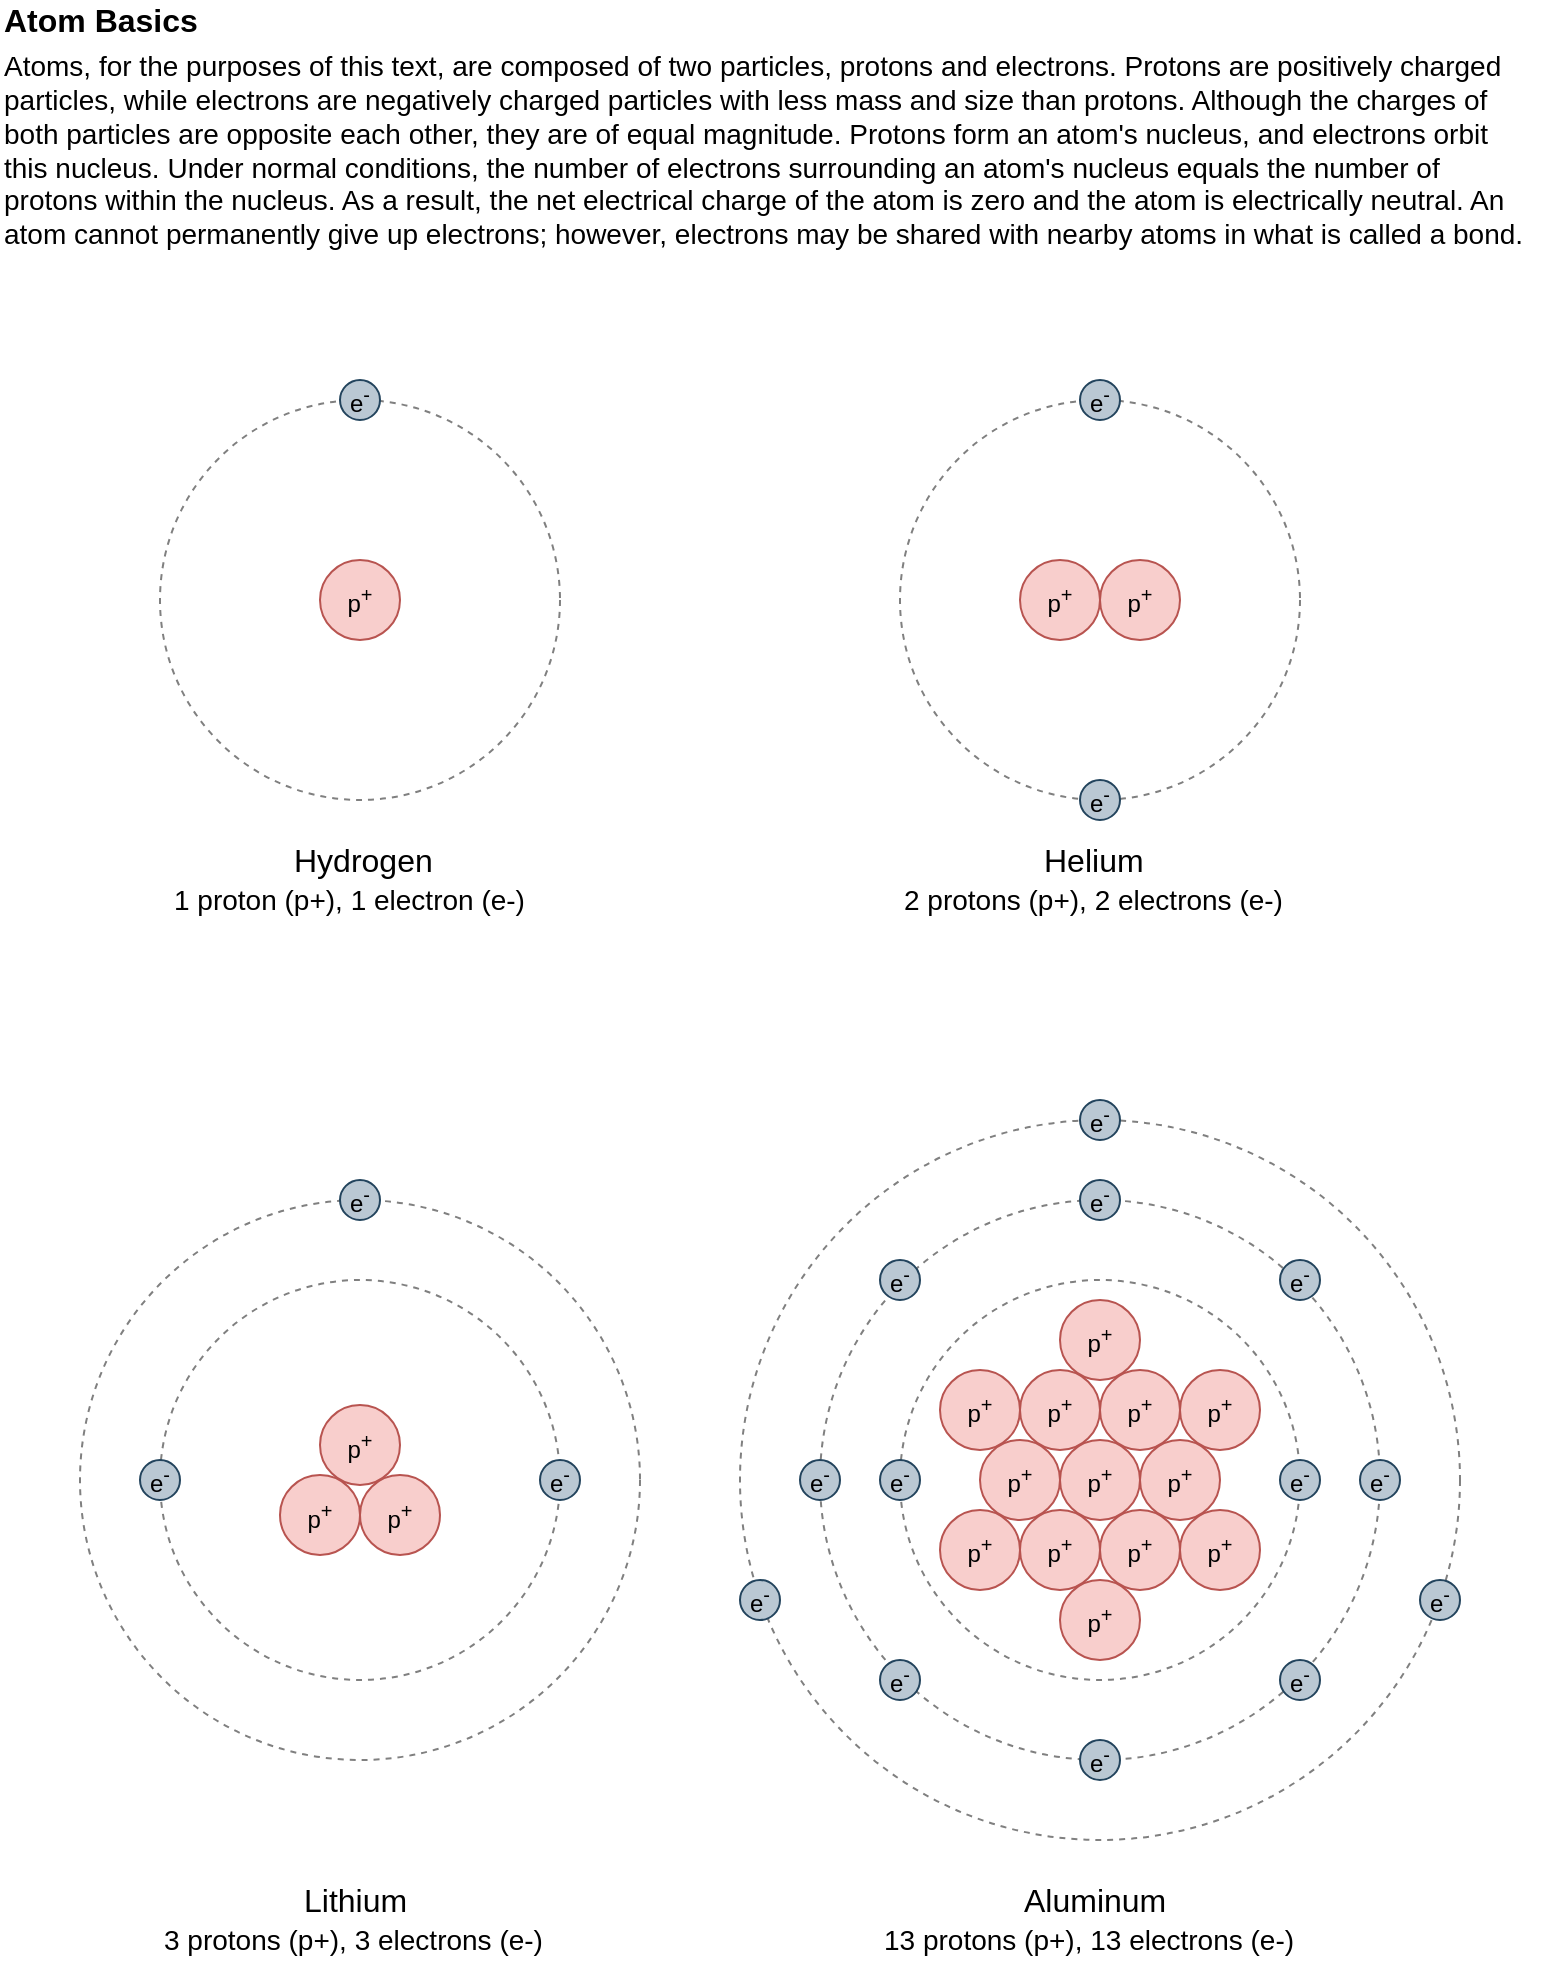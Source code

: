 <mxfile compressed="false" version="14.8.0" pages="13">
  <diagram id="vYuVdRELD8vgByQQuZjy" name="Atoms">
    <mxGraphModel dx="1422" dy="808" grid="1" gridSize="10" guides="1" tooltips="1" connect="1" arrows="1" fold="1" page="1" pageScale="1" pageWidth="850" pageHeight="1100" math="0" shadow="0">
      <root>
        <mxCell id="D0zpOwqM31tEoIS4-E-C-0" />
        <mxCell id="D0zpOwqM31tEoIS4-E-C-1" parent="D0zpOwqM31tEoIS4-E-C-0" />
        <mxCell id="WzVv3odOBKOekLA34ECg-2" value="&lt;font color=&quot;#000000&quot; size=&quot;1&quot;&gt;&lt;b style=&quot;font-size: 16px&quot;&gt;Atom Basics&lt;/b&gt;&lt;/font&gt;" style="text;html=1;align=left;verticalAlign=middle;resizable=0;points=[];autosize=1;strokeColor=none;fontColor=#FFFFFF;" vertex="1" parent="D0zpOwqM31tEoIS4-E-C-1">
          <mxGeometry x="40" y="40" width="110" height="20" as="geometry" />
        </mxCell>
        <mxCell id="WzVv3odOBKOekLA34ECg-3" value="&lt;div style=&quot;font-size: 14px&quot;&gt;&lt;span style=&quot;color: rgb(0 , 0 , 0) ; font-size: 14px&quot;&gt;Atoms, for the purposes of this text, are composed of two particles, protons and electrons&lt;/span&gt;&lt;span style=&quot;color: rgb(0 , 0 , 0) ; font-size: 14px&quot;&gt;. Protons are positively charged&lt;/span&gt;&lt;/div&gt;&lt;div style=&quot;font-size: 14px&quot;&gt;&lt;span style=&quot;color: rgb(0 , 0 , 0) ; font-size: 14px&quot;&gt;particles, while&amp;nbsp;&lt;/span&gt;&lt;span style=&quot;color: rgb(0 , 0 , 0)&quot;&gt;electrons are negatively charged particles with less mass and size than protons. Although the charges of&lt;/span&gt;&lt;/div&gt;&lt;div style=&quot;font-size: 14px&quot;&gt;&lt;span style=&quot;color: rgb(0 , 0 , 0)&quot;&gt;both particles are opposite each&amp;nbsp;&lt;/span&gt;&lt;span style=&quot;color: rgb(0 , 0 , 0)&quot;&gt;other, they are of equal magnitude. Protons form an atom&#39;s nucleus, and electrons orbit&lt;/span&gt;&lt;/div&gt;&lt;div style=&quot;font-size: 14px&quot;&gt;&lt;span style=&quot;color: rgb(0 , 0 , 0)&quot;&gt;this nucleus. Under normal conditions, the number of&amp;nbsp;&lt;/span&gt;&lt;span style=&quot;color: rgb(0 , 0 , 0)&quot;&gt;electrons surrounding an atom&#39;s nucleus equals the number of&lt;/span&gt;&lt;/div&gt;&lt;div style=&quot;font-size: 14px&quot;&gt;&lt;span style=&quot;color: rgb(0 , 0 , 0)&quot;&gt;protons within the nucleus. As a result, the net electrical charge of the atom is&amp;nbsp;&lt;/span&gt;&lt;span style=&quot;color: rgb(0 , 0 , 0)&quot;&gt;zero and the atom is electrically neutral. An&lt;/span&gt;&lt;/div&gt;&lt;div style=&quot;font-size: 14px&quot;&gt;&lt;span style=&quot;color: rgb(0 , 0 , 0)&quot;&gt;atom cannot&amp;nbsp;&lt;/span&gt;&lt;span style=&quot;color: rgb(0 , 0 , 0)&quot;&gt;permanently give up&amp;nbsp;&lt;/span&gt;&lt;span style=&quot;color: rgb(0 , 0 , 0)&quot;&gt;electrons; however, electrons may be shared with nearby atoms&amp;nbsp;&lt;/span&gt;&lt;span style=&quot;color: rgb(0 , 0 , 0)&quot;&gt;in what is called a bond.&lt;/span&gt;&lt;/div&gt;" style="text;html=1;align=left;verticalAlign=middle;resizable=0;points=[];autosize=1;strokeColor=none;fontColor=#FFFFFF;fontSize=14;spacingTop=0;spacingBottom=0;" vertex="1" parent="D0zpOwqM31tEoIS4-E-C-1">
          <mxGeometry x="40" y="60" width="780" height="110" as="geometry" />
        </mxCell>
        <mxCell id="Vz6R7GCAoiRpH8oYp_3g-1" value="" style="ellipse;whiteSpace=wrap;html=1;aspect=fixed;dashed=1;strokeColor=#808080;" vertex="1" parent="D0zpOwqM31tEoIS4-E-C-1">
          <mxGeometry x="490" y="240" width="200" height="200" as="geometry" />
        </mxCell>
        <mxCell id="Vz6R7GCAoiRpH8oYp_3g-2" value="p&lt;sup&gt;+&lt;/sup&gt;" style="ellipse;whiteSpace=wrap;html=1;aspect=fixed;fillColor=#f8cecc;strokeColor=#b85450;" vertex="1" parent="D0zpOwqM31tEoIS4-E-C-1">
          <mxGeometry x="590" y="320" width="40" height="40" as="geometry" />
        </mxCell>
        <mxCell id="Vz6R7GCAoiRpH8oYp_3g-3" value="e&lt;sup&gt;-&lt;/sup&gt;" style="ellipse;whiteSpace=wrap;html=1;aspect=fixed;fillColor=#bac8d3;strokeColor=#23445d;" vertex="1" parent="D0zpOwqM31tEoIS4-E-C-1">
          <mxGeometry x="580" y="430" width="20" height="20" as="geometry" />
        </mxCell>
        <mxCell id="Vz6R7GCAoiRpH8oYp_3g-4" value="e&lt;sup&gt;-&lt;/sup&gt;" style="ellipse;whiteSpace=wrap;html=1;aspect=fixed;fillColor=#bac8d3;strokeColor=#23445d;" vertex="1" parent="D0zpOwqM31tEoIS4-E-C-1">
          <mxGeometry x="580" y="230" width="20" height="20" as="geometry" />
        </mxCell>
        <mxCell id="Vz6R7GCAoiRpH8oYp_3g-9" value="" style="ellipse;whiteSpace=wrap;html=1;aspect=fixed;dashed=1;strokeColor=#808080;" vertex="1" parent="D0zpOwqM31tEoIS4-E-C-1">
          <mxGeometry x="120" y="240" width="200" height="200" as="geometry" />
        </mxCell>
        <mxCell id="Vz6R7GCAoiRpH8oYp_3g-10" value="p&lt;sup&gt;+&lt;/sup&gt;" style="ellipse;whiteSpace=wrap;html=1;aspect=fixed;fillColor=#f8cecc;strokeColor=#b85450;" vertex="1" parent="D0zpOwqM31tEoIS4-E-C-1">
          <mxGeometry x="200" y="320" width="40" height="40" as="geometry" />
        </mxCell>
        <mxCell id="Vz6R7GCAoiRpH8oYp_3g-11" value="e&lt;sup&gt;-&lt;/sup&gt;" style="ellipse;whiteSpace=wrap;html=1;aspect=fixed;fillColor=#bac8d3;strokeColor=#23445d;" vertex="1" parent="D0zpOwqM31tEoIS4-E-C-1">
          <mxGeometry x="210" y="230" width="20" height="20" as="geometry" />
        </mxCell>
        <mxCell id="Vz6R7GCAoiRpH8oYp_3g-16" value="p&lt;sup&gt;+&lt;/sup&gt;" style="ellipse;whiteSpace=wrap;html=1;aspect=fixed;fillColor=#f8cecc;strokeColor=#b85450;" vertex="1" parent="D0zpOwqM31tEoIS4-E-C-1">
          <mxGeometry x="550" y="320" width="40" height="40" as="geometry" />
        </mxCell>
        <mxCell id="-cBoc_mynvj1rtrkWtHq-0" value="" style="ellipse;whiteSpace=wrap;html=1;aspect=fixed;dashed=1;strokeColor=#808080;" vertex="1" parent="D0zpOwqM31tEoIS4-E-C-1">
          <mxGeometry x="80" y="640" width="280" height="280" as="geometry" />
        </mxCell>
        <mxCell id="-cBoc_mynvj1rtrkWtHq-1" value="" style="ellipse;whiteSpace=wrap;html=1;aspect=fixed;dashed=1;strokeColor=#808080;" vertex="1" parent="D0zpOwqM31tEoIS4-E-C-1">
          <mxGeometry x="120" y="680" width="200" height="200" as="geometry" />
        </mxCell>
        <mxCell id="-cBoc_mynvj1rtrkWtHq-2" value="p&lt;sup&gt;+&lt;/sup&gt;" style="ellipse;whiteSpace=wrap;html=1;aspect=fixed;fillColor=#f8cecc;strokeColor=#b85450;" vertex="1" parent="D0zpOwqM31tEoIS4-E-C-1">
          <mxGeometry x="180" y="777.5" width="40" height="40" as="geometry" />
        </mxCell>
        <mxCell id="-cBoc_mynvj1rtrkWtHq-3" value="e&lt;sup&gt;-&lt;/sup&gt;" style="ellipse;whiteSpace=wrap;html=1;aspect=fixed;fillColor=#bac8d3;strokeColor=#23445d;" vertex="1" parent="D0zpOwqM31tEoIS4-E-C-1">
          <mxGeometry x="110" y="770" width="20" height="20" as="geometry" />
        </mxCell>
        <mxCell id="-cBoc_mynvj1rtrkWtHq-4" value="e&lt;sup&gt;-&lt;/sup&gt;" style="ellipse;whiteSpace=wrap;html=1;aspect=fixed;fillColor=#bac8d3;strokeColor=#23445d;" vertex="1" parent="D0zpOwqM31tEoIS4-E-C-1">
          <mxGeometry x="310" y="770" width="20" height="20" as="geometry" />
        </mxCell>
        <mxCell id="-cBoc_mynvj1rtrkWtHq-5" value="e&lt;sup&gt;-&lt;/sup&gt;" style="ellipse;whiteSpace=wrap;html=1;aspect=fixed;fillColor=#bac8d3;strokeColor=#23445d;" vertex="1" parent="D0zpOwqM31tEoIS4-E-C-1">
          <mxGeometry x="210" y="630" width="20" height="20" as="geometry" />
        </mxCell>
        <mxCell id="-cBoc_mynvj1rtrkWtHq-8" value="p&lt;sup&gt;+&lt;/sup&gt;" style="ellipse;whiteSpace=wrap;html=1;aspect=fixed;fillColor=#f8cecc;strokeColor=#b85450;" vertex="1" parent="D0zpOwqM31tEoIS4-E-C-1">
          <mxGeometry x="220" y="777.5" width="40" height="40" as="geometry" />
        </mxCell>
        <mxCell id="-cBoc_mynvj1rtrkWtHq-9" value="p&lt;sup&gt;+&lt;/sup&gt;" style="ellipse;whiteSpace=wrap;html=1;aspect=fixed;fillColor=#f8cecc;strokeColor=#b85450;" vertex="1" parent="D0zpOwqM31tEoIS4-E-C-1">
          <mxGeometry x="200" y="742.5" width="40" height="40" as="geometry" />
        </mxCell>
        <mxCell id="3zt2Y6wcEjUZWoV_Uasc-0" value="" style="ellipse;whiteSpace=wrap;html=1;aspect=fixed;dashed=1;strokeWidth=1;strokeColor=#808080;" vertex="1" parent="D0zpOwqM31tEoIS4-E-C-1">
          <mxGeometry x="410" y="600" width="360" height="360" as="geometry" />
        </mxCell>
        <mxCell id="3zt2Y6wcEjUZWoV_Uasc-1" value="" style="ellipse;whiteSpace=wrap;html=1;aspect=fixed;dashed=1;strokeColor=#808080;" vertex="1" parent="D0zpOwqM31tEoIS4-E-C-1">
          <mxGeometry x="450" y="640" width="280" height="280" as="geometry" />
        </mxCell>
        <mxCell id="3zt2Y6wcEjUZWoV_Uasc-2" value="" style="ellipse;whiteSpace=wrap;html=1;aspect=fixed;dashed=1;strokeColor=#808080;" vertex="1" parent="D0zpOwqM31tEoIS4-E-C-1">
          <mxGeometry x="490" y="680" width="200" height="200" as="geometry" />
        </mxCell>
        <mxCell id="3zt2Y6wcEjUZWoV_Uasc-3" value="e&lt;sup&gt;-&lt;/sup&gt;" style="ellipse;whiteSpace=wrap;html=1;aspect=fixed;fillColor=#bac8d3;strokeColor=#23445d;" vertex="1" parent="D0zpOwqM31tEoIS4-E-C-1">
          <mxGeometry x="480" y="770" width="20" height="20" as="geometry" />
        </mxCell>
        <mxCell id="3zt2Y6wcEjUZWoV_Uasc-4" value="e&lt;sup&gt;-&lt;/sup&gt;" style="ellipse;whiteSpace=wrap;html=1;aspect=fixed;fillColor=#bac8d3;strokeColor=#23445d;" vertex="1" parent="D0zpOwqM31tEoIS4-E-C-1">
          <mxGeometry x="680" y="770" width="20" height="20" as="geometry" />
        </mxCell>
        <mxCell id="3zt2Y6wcEjUZWoV_Uasc-5" value="e&lt;sup&gt;-&lt;/sup&gt;" style="ellipse;whiteSpace=wrap;html=1;aspect=fixed;fillColor=#bac8d3;strokeColor=#23445d;" vertex="1" parent="D0zpOwqM31tEoIS4-E-C-1">
          <mxGeometry x="680" y="670" width="20" height="20" as="geometry" />
        </mxCell>
        <mxCell id="3zt2Y6wcEjUZWoV_Uasc-6" value="e&lt;sup&gt;-&lt;/sup&gt;" style="ellipse;whiteSpace=wrap;html=1;aspect=fixed;fillColor=#bac8d3;strokeColor=#23445d;" vertex="1" parent="D0zpOwqM31tEoIS4-E-C-1">
          <mxGeometry x="680" y="870" width="20" height="20" as="geometry" />
        </mxCell>
        <mxCell id="3zt2Y6wcEjUZWoV_Uasc-7" value="e&lt;sup&gt;-&lt;/sup&gt;" style="ellipse;whiteSpace=wrap;html=1;aspect=fixed;fillColor=#bac8d3;strokeColor=#23445d;" vertex="1" parent="D0zpOwqM31tEoIS4-E-C-1">
          <mxGeometry x="480" y="870" width="20" height="20" as="geometry" />
        </mxCell>
        <mxCell id="3zt2Y6wcEjUZWoV_Uasc-9" value="e&lt;sup&gt;-&lt;/sup&gt;" style="ellipse;whiteSpace=wrap;html=1;aspect=fixed;fillColor=#bac8d3;strokeColor=#23445d;" vertex="1" parent="D0zpOwqM31tEoIS4-E-C-1">
          <mxGeometry x="480" y="670" width="20" height="20" as="geometry" />
        </mxCell>
        <mxCell id="3zt2Y6wcEjUZWoV_Uasc-10" value="e&lt;sup&gt;-&lt;/sup&gt;" style="ellipse;whiteSpace=wrap;html=1;aspect=fixed;fillColor=#bac8d3;strokeColor=#23445d;" vertex="1" parent="D0zpOwqM31tEoIS4-E-C-1">
          <mxGeometry x="580" y="630" width="20" height="20" as="geometry" />
        </mxCell>
        <mxCell id="3zt2Y6wcEjUZWoV_Uasc-11" value="e&lt;sup&gt;-&lt;/sup&gt;" style="ellipse;whiteSpace=wrap;html=1;aspect=fixed;fillColor=#bac8d3;strokeColor=#23445d;" vertex="1" parent="D0zpOwqM31tEoIS4-E-C-1">
          <mxGeometry x="440" y="770" width="20" height="20" as="geometry" />
        </mxCell>
        <mxCell id="3zt2Y6wcEjUZWoV_Uasc-12" value="e&lt;sup&gt;-&lt;/sup&gt;" style="ellipse;whiteSpace=wrap;html=1;aspect=fixed;fillColor=#bac8d3;strokeColor=#23445d;" vertex="1" parent="D0zpOwqM31tEoIS4-E-C-1">
          <mxGeometry x="720" y="770" width="20" height="20" as="geometry" />
        </mxCell>
        <mxCell id="3zt2Y6wcEjUZWoV_Uasc-13" value="e&lt;sup&gt;-&lt;/sup&gt;" style="ellipse;whiteSpace=wrap;html=1;aspect=fixed;fillColor=#bac8d3;strokeColor=#23445d;" vertex="1" parent="D0zpOwqM31tEoIS4-E-C-1">
          <mxGeometry x="580" y="910" width="20" height="20" as="geometry" />
        </mxCell>
        <mxCell id="3zt2Y6wcEjUZWoV_Uasc-15" value="e&lt;sup&gt;-&lt;/sup&gt;" style="ellipse;whiteSpace=wrap;html=1;aspect=fixed;fillColor=#bac8d3;strokeColor=#23445d;" vertex="1" parent="D0zpOwqM31tEoIS4-E-C-1">
          <mxGeometry x="750" y="830" width="20" height="20" as="geometry" />
        </mxCell>
        <mxCell id="3zt2Y6wcEjUZWoV_Uasc-17" value="e&lt;sup&gt;-&lt;/sup&gt;" style="ellipse;whiteSpace=wrap;html=1;aspect=fixed;fillColor=#bac8d3;strokeColor=#23445d;" vertex="1" parent="D0zpOwqM31tEoIS4-E-C-1">
          <mxGeometry x="580" y="590" width="20" height="20" as="geometry" />
        </mxCell>
        <mxCell id="3zt2Y6wcEjUZWoV_Uasc-18" value="p&lt;sup&gt;+&lt;/sup&gt;" style="ellipse;whiteSpace=wrap;html=1;aspect=fixed;fillColor=#f8cecc;strokeColor=#b85450;" vertex="1" parent="D0zpOwqM31tEoIS4-E-C-1">
          <mxGeometry x="570" y="830" width="40" height="40" as="geometry" />
        </mxCell>
        <mxCell id="3zt2Y6wcEjUZWoV_Uasc-19" value="p&lt;sup&gt;+&lt;/sup&gt;" style="ellipse;whiteSpace=wrap;html=1;aspect=fixed;fillColor=#f8cecc;strokeColor=#b85450;" vertex="1" parent="D0zpOwqM31tEoIS4-E-C-1">
          <mxGeometry x="550" y="725" width="40" height="40" as="geometry" />
        </mxCell>
        <mxCell id="3zt2Y6wcEjUZWoV_Uasc-20" value="p&lt;sup&gt;+&lt;/sup&gt;" style="ellipse;whiteSpace=wrap;html=1;aspect=fixed;fillColor=#f8cecc;strokeColor=#b85450;" vertex="1" parent="D0zpOwqM31tEoIS4-E-C-1">
          <mxGeometry x="630" y="725" width="40" height="40" as="geometry" />
        </mxCell>
        <mxCell id="3zt2Y6wcEjUZWoV_Uasc-21" value="p&lt;sup&gt;+&lt;/sup&gt;" style="ellipse;whiteSpace=wrap;html=1;aspect=fixed;fillColor=#f8cecc;strokeColor=#b85450;" vertex="1" parent="D0zpOwqM31tEoIS4-E-C-1">
          <mxGeometry x="630" y="795" width="40" height="40" as="geometry" />
        </mxCell>
        <mxCell id="3zt2Y6wcEjUZWoV_Uasc-22" value="p&lt;sup&gt;+&lt;/sup&gt;" style="ellipse;whiteSpace=wrap;html=1;aspect=fixed;fillColor=#f8cecc;strokeColor=#b85450;" vertex="1" parent="D0zpOwqM31tEoIS4-E-C-1">
          <mxGeometry x="510" y="795" width="40" height="40" as="geometry" />
        </mxCell>
        <mxCell id="3zt2Y6wcEjUZWoV_Uasc-23" value="p&lt;sup&gt;+&lt;/sup&gt;" style="ellipse;whiteSpace=wrap;html=1;aspect=fixed;fillColor=#f8cecc;strokeColor=#b85450;" vertex="1" parent="D0zpOwqM31tEoIS4-E-C-1">
          <mxGeometry x="590" y="795" width="40" height="40" as="geometry" />
        </mxCell>
        <mxCell id="3zt2Y6wcEjUZWoV_Uasc-24" value="p&lt;sup&gt;+&lt;/sup&gt;" style="ellipse;whiteSpace=wrap;html=1;aspect=fixed;fillColor=#f8cecc;strokeColor=#b85450;" vertex="1" parent="D0zpOwqM31tEoIS4-E-C-1">
          <mxGeometry x="510" y="725" width="40" height="40" as="geometry" />
        </mxCell>
        <mxCell id="3zt2Y6wcEjUZWoV_Uasc-25" value="p&lt;sup&gt;+&lt;/sup&gt;" style="ellipse;whiteSpace=wrap;html=1;aspect=fixed;fillColor=#f8cecc;strokeColor=#b85450;" vertex="1" parent="D0zpOwqM31tEoIS4-E-C-1">
          <mxGeometry x="570" y="760" width="40" height="40" as="geometry" />
        </mxCell>
        <mxCell id="3zt2Y6wcEjUZWoV_Uasc-26" value="p&lt;sup&gt;+&lt;/sup&gt;" style="ellipse;whiteSpace=wrap;html=1;aspect=fixed;fillColor=#f8cecc;strokeColor=#b85450;" vertex="1" parent="D0zpOwqM31tEoIS4-E-C-1">
          <mxGeometry x="610" y="760" width="40" height="40" as="geometry" />
        </mxCell>
        <mxCell id="3zt2Y6wcEjUZWoV_Uasc-27" value="p&lt;sup&gt;+&lt;/sup&gt;" style="ellipse;whiteSpace=wrap;html=1;aspect=fixed;fillColor=#f8cecc;strokeColor=#b85450;" vertex="1" parent="D0zpOwqM31tEoIS4-E-C-1">
          <mxGeometry x="550" y="795" width="40" height="40" as="geometry" />
        </mxCell>
        <mxCell id="3zt2Y6wcEjUZWoV_Uasc-28" value="p&lt;sup&gt;+&lt;/sup&gt;" style="ellipse;whiteSpace=wrap;html=1;aspect=fixed;fillColor=#f8cecc;strokeColor=#b85450;" vertex="1" parent="D0zpOwqM31tEoIS4-E-C-1">
          <mxGeometry x="570" y="690" width="40" height="40" as="geometry" />
        </mxCell>
        <mxCell id="3zt2Y6wcEjUZWoV_Uasc-29" value="p&lt;sup&gt;+&lt;/sup&gt;" style="ellipse;whiteSpace=wrap;html=1;aspect=fixed;fillColor=#f8cecc;strokeColor=#b85450;" vertex="1" parent="D0zpOwqM31tEoIS4-E-C-1">
          <mxGeometry x="530" y="760" width="40" height="40" as="geometry" />
        </mxCell>
        <mxCell id="3zt2Y6wcEjUZWoV_Uasc-30" value="p&lt;sup&gt;+&lt;/sup&gt;" style="ellipse;whiteSpace=wrap;html=1;aspect=fixed;fillColor=#f8cecc;strokeColor=#b85450;" vertex="1" parent="D0zpOwqM31tEoIS4-E-C-1">
          <mxGeometry x="590" y="725" width="40" height="40" as="geometry" />
        </mxCell>
        <mxCell id="3zt2Y6wcEjUZWoV_Uasc-32" value="e&lt;sup&gt;-&lt;/sup&gt;" style="ellipse;whiteSpace=wrap;html=1;aspect=fixed;fillColor=#bac8d3;strokeColor=#23445d;" vertex="1" parent="D0zpOwqM31tEoIS4-E-C-1">
          <mxGeometry x="410" y="830" width="20" height="20" as="geometry" />
        </mxCell>
        <mxCell id="3zt2Y6wcEjUZWoV_Uasc-34" value="&lt;font color=&quot;#000000&quot; size=&quot;1&quot;&gt;&lt;span style=&quot;font-size: 16px&quot;&gt;Hydrogen&lt;/span&gt;&lt;/font&gt;" style="text;html=1;align=left;verticalAlign=middle;resizable=0;points=[];autosize=1;strokeColor=none;fontColor=#FFFFFF;" vertex="1" parent="D0zpOwqM31tEoIS4-E-C-1">
          <mxGeometry x="185" y="460" width="80" height="20" as="geometry" />
        </mxCell>
        <mxCell id="3zt2Y6wcEjUZWoV_Uasc-36" value="&lt;font color=&quot;#000000&quot; size=&quot;1&quot;&gt;&lt;span style=&quot;font-size: 16px&quot;&gt;Helium&lt;br&gt;&lt;/span&gt;&lt;/font&gt;" style="text;html=1;align=left;verticalAlign=middle;resizable=0;points=[];autosize=1;strokeColor=none;fontColor=#FFFFFF;" vertex="1" parent="D0zpOwqM31tEoIS4-E-C-1">
          <mxGeometry x="560" y="460" width="70" height="20" as="geometry" />
        </mxCell>
        <mxCell id="3zt2Y6wcEjUZWoV_Uasc-38" value="&lt;font color=&quot;#000000&quot; size=&quot;1&quot;&gt;&lt;span style=&quot;font-size: 16px&quot;&gt;Lithium&lt;/span&gt;&lt;/font&gt;" style="text;html=1;align=left;verticalAlign=middle;resizable=0;points=[];autosize=1;strokeColor=none;fontColor=#FFFFFF;" vertex="1" parent="D0zpOwqM31tEoIS4-E-C-1">
          <mxGeometry x="190" y="980" width="70" height="20" as="geometry" />
        </mxCell>
        <mxCell id="3zt2Y6wcEjUZWoV_Uasc-39" value="&lt;font color=&quot;#000000&quot; size=&quot;1&quot;&gt;&lt;span style=&quot;font-size: 16px&quot;&gt;Aluminum&lt;/span&gt;&lt;/font&gt;" style="text;html=1;align=left;verticalAlign=middle;resizable=0;points=[];autosize=1;strokeColor=none;fontColor=#FFFFFF;" vertex="1" parent="D0zpOwqM31tEoIS4-E-C-1">
          <mxGeometry x="550" y="980" width="90" height="20" as="geometry" />
        </mxCell>
        <mxCell id="3zt2Y6wcEjUZWoV_Uasc-40" value="&lt;font color=&quot;#000000&quot; style=&quot;font-size: 14px;&quot;&gt;&lt;span style=&quot;font-size: 14px;&quot;&gt;1 proton (p+), 1 electron (e-)&lt;/span&gt;&lt;/font&gt;" style="text;html=1;align=left;verticalAlign=middle;resizable=0;points=[];autosize=1;strokeColor=none;fontColor=#FFFFFF;fontSize=14;" vertex="1" parent="D0zpOwqM31tEoIS4-E-C-1">
          <mxGeometry x="125" y="480" width="190" height="20" as="geometry" />
        </mxCell>
        <mxCell id="3zt2Y6wcEjUZWoV_Uasc-42" value="&lt;font color=&quot;#000000&quot; style=&quot;font-size: 14px&quot;&gt;&lt;span style=&quot;font-size: 14px&quot;&gt;2 protons (p+), 2 electrons (e-)&lt;/span&gt;&lt;/font&gt;" style="text;html=1;align=left;verticalAlign=middle;resizable=0;points=[];autosize=1;strokeColor=none;fontColor=#FFFFFF;fontSize=14;" vertex="1" parent="D0zpOwqM31tEoIS4-E-C-1">
          <mxGeometry x="490" y="480" width="200" height="20" as="geometry" />
        </mxCell>
        <mxCell id="3zt2Y6wcEjUZWoV_Uasc-44" value="&lt;font color=&quot;#000000&quot; style=&quot;font-size: 14px&quot;&gt;&lt;span style=&quot;font-size: 14px&quot;&gt;3 protons (p+), 3 electrons (e-)&lt;/span&gt;&lt;/font&gt;" style="text;html=1;align=left;verticalAlign=middle;resizable=0;points=[];autosize=1;strokeColor=none;fontColor=#FFFFFF;fontSize=14;" vertex="1" parent="D0zpOwqM31tEoIS4-E-C-1">
          <mxGeometry x="120" y="1000" width="200" height="20" as="geometry" />
        </mxCell>
        <mxCell id="3zt2Y6wcEjUZWoV_Uasc-46" value="&lt;font color=&quot;#000000&quot; style=&quot;font-size: 14px&quot;&gt;&lt;span style=&quot;font-size: 14px&quot;&gt;13 protons (p+), 13 electrons (e-)&lt;/span&gt;&lt;/font&gt;" style="text;html=1;align=left;verticalAlign=middle;resizable=0;points=[];autosize=1;strokeColor=none;fontColor=#FFFFFF;fontSize=14;" vertex="1" parent="D0zpOwqM31tEoIS4-E-C-1">
          <mxGeometry x="480" y="1000" width="220" height="20" as="geometry" />
        </mxCell>
      </root>
    </mxGraphModel>
  </diagram>
  <diagram id="mQAry2OIDkhvBXNrC7t2" name="Shells">
    <mxGraphModel dx="1422" dy="808" grid="1" gridSize="10" guides="1" tooltips="1" connect="1" arrows="1" fold="1" page="1" pageScale="1" pageWidth="850" pageHeight="1100" math="0" shadow="0">
      <root>
        <mxCell id="1XyeVnAUsKZlSKR8TK8_-0" />
        <mxCell id="1XyeVnAUsKZlSKR8TK8_-1" parent="1XyeVnAUsKZlSKR8TK8_-0" />
        <mxCell id="CtVkOqGuD0jYrYnVsTls-36" value="" style="ellipse;whiteSpace=wrap;html=1;aspect=fixed;dashed=1;strokeWidth=1;strokeColor=#808080;" vertex="1" parent="1XyeVnAUsKZlSKR8TK8_-1">
          <mxGeometry x="116" y="291.25" width="617.5" height="617.5" as="geometry" />
        </mxCell>
        <mxCell id="CtVkOqGuD0jYrYnVsTls-30" value="" style="ellipse;whiteSpace=wrap;html=1;aspect=fixed;dashed=1;strokeWidth=1;strokeColor=#808080;" vertex="1" parent="1XyeVnAUsKZlSKR8TK8_-1">
          <mxGeometry x="159.25" y="335" width="530" height="530" as="geometry" />
        </mxCell>
        <mxCell id="CtVkOqGuD0jYrYnVsTls-29" value="" style="ellipse;whiteSpace=wrap;html=1;aspect=fixed;dashed=1;strokeWidth=1;strokeColor=#808080;" vertex="1" parent="1XyeVnAUsKZlSKR8TK8_-1">
          <mxGeometry x="202.25" y="377.5" width="445" height="445" as="geometry" />
        </mxCell>
        <mxCell id="1XyeVnAUsKZlSKR8TK8_-2" value="&lt;font color=&quot;#000000&quot; size=&quot;1&quot;&gt;&lt;b style=&quot;font-size: 16px&quot;&gt;Electron Shell Filling&lt;/b&gt;&lt;/font&gt;" style="text;html=1;align=left;verticalAlign=middle;resizable=0;points=[];autosize=1;strokeColor=none;fontColor=#FFFFFF;" vertex="1" parent="1XyeVnAUsKZlSKR8TK8_-1">
          <mxGeometry x="40" y="40" width="170" height="20" as="geometry" />
        </mxCell>
        <mxCell id="1XyeVnAUsKZlSKR8TK8_-3" value="&lt;div style=&quot;font-size: 14px&quot;&gt;&lt;span style=&quot;color: rgb(0 , 0 , 0) ; font-size: 14px&quot;&gt;Electrons orbit atoms in arrangements called &quot;shells&quot;&lt;/span&gt;&lt;span style=&quot;color: rgb(0 , 0 , 0) ; font-size: 14px&quot;&gt;. Shells are like layers around an onion, with each layer able to hold a&lt;/span&gt;&lt;/div&gt;&lt;div style=&quot;font-size: 14px&quot;&gt;&lt;span style=&quot;color: rgb(0 , 0 , 0) ; font-size: 14px&quot;&gt;certain number of&amp;nbsp;&lt;/span&gt;&lt;span style=&quot;color: rgb(0 , 0 , 0)&quot;&gt;electrons. Electrons located in shells closer to an atom&#39;s nucleus are bound more strongly to the nucleus&lt;/span&gt;&lt;/div&gt;&lt;div style=&quot;font-size: 14px&quot;&gt;&lt;span style=&quot;color: rgb(0 , 0 , 0)&quot;&gt;than electrons further from the&amp;nbsp;&lt;/span&gt;&lt;span style=&quot;color: rgb(0 , 0 , 0)&quot;&gt;nucleus. The maximum number of electrons allowed in a particular shell can be found using&amp;nbsp;&lt;/span&gt;&lt;/div&gt;&lt;div style=&quot;font-size: 14px&quot;&gt;&lt;span style=&quot;color: rgb(0 , 0 , 0)&quot;&gt;the simple formula:&lt;/span&gt;&lt;/div&gt;" style="text;html=1;align=left;verticalAlign=middle;resizable=0;points=[];autosize=1;strokeColor=none;fontColor=#FFFFFF;fontSize=14;" vertex="1" parent="1XyeVnAUsKZlSKR8TK8_-1">
          <mxGeometry x="40" y="60" width="780" height="70" as="geometry" />
        </mxCell>
        <mxCell id="1XyeVnAUsKZlSKR8TK8_-4" value="&lt;font color=&quot;#000000&quot; size=&quot;1&quot;&gt;&lt;span style=&quot;font-size: 16px&quot;&gt;2 x n&lt;sup&gt;2&lt;/sup&gt;&lt;/span&gt;&lt;/font&gt;" style="text;html=1;align=left;verticalAlign=middle;resizable=0;points=[];autosize=1;strokeColor=none;fontColor=#FFFFFF;" vertex="1" parent="1XyeVnAUsKZlSKR8TK8_-1">
          <mxGeometry x="395" y="130" width="60" height="30" as="geometry" />
        </mxCell>
        <mxCell id="1XyeVnAUsKZlSKR8TK8_-5" value="&lt;div style=&quot;font-size: 14px;&quot;&gt;&lt;span style=&quot;color: rgb(0, 0, 0); font-size: 14px;&quot;&gt;Where:&lt;/span&gt;&lt;br style=&quot;font-size: 14px;&quot;&gt;&lt;/div&gt;" style="text;html=1;align=left;verticalAlign=middle;resizable=0;points=[];autosize=1;strokeColor=none;fontColor=#FFFFFF;fontSize=14;" vertex="1" parent="1XyeVnAUsKZlSKR8TK8_-1">
          <mxGeometry x="40" y="160" width="60" height="20" as="geometry" />
        </mxCell>
        <mxCell id="1XyeVnAUsKZlSKR8TK8_-6" value="&lt;font color=&quot;#000000&quot; size=&quot;1&quot;&gt;&lt;span style=&quot;font-size: 16px&quot;&gt;n = shell number (greater than 0)&lt;/span&gt;&lt;/font&gt;" style="text;html=1;align=left;verticalAlign=middle;resizable=0;points=[];autosize=1;strokeColor=none;fontColor=#FFFFFF;" vertex="1" parent="1XyeVnAUsKZlSKR8TK8_-1">
          <mxGeometry x="300" y="180" width="250" height="20" as="geometry" />
        </mxCell>
        <mxCell id="1XyeVnAUsKZlSKR8TK8_-7" value="&lt;div style=&quot;font-size: 14px;&quot;&gt;&lt;span style=&quot;color: rgb(0, 0, 0); font-size: 14px;&quot;&gt;For example, shell number of 1 can hold a maximum of 2 electrons, while shell number 3 can hold a maximum of 18 electrons.&lt;/span&gt;&lt;br style=&quot;font-size: 14px;&quot;&gt;&lt;/div&gt;" style="text;html=1;align=left;verticalAlign=middle;resizable=0;points=[];autosize=1;strokeColor=none;fontColor=#FFFFFF;fontSize=14;" vertex="1" parent="1XyeVnAUsKZlSKR8TK8_-1">
          <mxGeometry x="40" y="200" width="800" height="20" as="geometry" />
        </mxCell>
        <mxCell id="CtVkOqGuD0jYrYnVsTls-0" value="" style="ellipse;whiteSpace=wrap;html=1;aspect=fixed;dashed=1;strokeWidth=1;strokeColor=#808080;" vertex="1" parent="1XyeVnAUsKZlSKR8TK8_-1">
          <mxGeometry x="244.25" y="420" width="360" height="360" as="geometry" />
        </mxCell>
        <mxCell id="CtVkOqGuD0jYrYnVsTls-1" value="" style="ellipse;whiteSpace=wrap;html=1;aspect=fixed;dashed=1;strokeColor=#808080;" vertex="1" parent="1XyeVnAUsKZlSKR8TK8_-1">
          <mxGeometry x="284.25" y="460" width="280" height="280" as="geometry" />
        </mxCell>
        <mxCell id="CtVkOqGuD0jYrYnVsTls-2" value="" style="ellipse;whiteSpace=wrap;html=1;aspect=fixed;dashed=1;strokeColor=#808080;" vertex="1" parent="1XyeVnAUsKZlSKR8TK8_-1">
          <mxGeometry x="324.25" y="500" width="200" height="200" as="geometry" />
        </mxCell>
        <mxCell id="CtVkOqGuD0jYrYnVsTls-22" value="&lt;font style=&quot;font-size: 12px&quot;&gt;Nucleus&lt;/font&gt;" style="ellipse;whiteSpace=wrap;html=1;aspect=fixed;fillColor=#f8cecc;strokeColor=#b85450;" vertex="1" parent="1XyeVnAUsKZlSKR8TK8_-1">
          <mxGeometry x="397.25" y="572.5" width="55" height="55" as="geometry" />
        </mxCell>
        <mxCell id="CtVkOqGuD0jYrYnVsTls-31" value="&lt;font color=&quot;#000000&quot;&gt;2 x 1&lt;sup&gt;2&lt;/sup&gt; = 2e&lt;sup&gt;-&lt;/sup&gt;&lt;/font&gt;" style="text;html=1;align=center;verticalAlign=middle;resizable=0;points=[];autosize=1;strokeColor=none;fontSize=14;fontColor=#FFFFFF;" vertex="1" parent="1XyeVnAUsKZlSKR8TK8_-1">
          <mxGeometry x="379.25" y="500" width="90" height="30" as="geometry" />
        </mxCell>
        <mxCell id="CtVkOqGuD0jYrYnVsTls-32" value="&lt;font color=&quot;#000000&quot;&gt;2 x 2&lt;sup&gt;2&lt;/sup&gt;&amp;nbsp;= 8e&lt;sup&gt;-&lt;/sup&gt;&lt;/font&gt;" style="text;html=1;align=center;verticalAlign=middle;resizable=0;points=[];autosize=1;strokeColor=none;fontSize=14;fontColor=#FFFFFF;" vertex="1" parent="1XyeVnAUsKZlSKR8TK8_-1">
          <mxGeometry x="379.25" y="460" width="90" height="30" as="geometry" />
        </mxCell>
        <mxCell id="CtVkOqGuD0jYrYnVsTls-33" value="&lt;font color=&quot;#000000&quot;&gt;2 x 3&lt;sup&gt;2&lt;/sup&gt; = 18e&lt;sup&gt;-&lt;/sup&gt;&lt;/font&gt;" style="text;html=1;align=center;verticalAlign=middle;resizable=0;points=[];autosize=1;strokeColor=none;fontSize=14;fontColor=#FFFFFF;" vertex="1" parent="1XyeVnAUsKZlSKR8TK8_-1">
          <mxGeometry x="374.25" y="420" width="100" height="30" as="geometry" />
        </mxCell>
        <mxCell id="CtVkOqGuD0jYrYnVsTls-34" value="&lt;font color=&quot;#000000&quot;&gt;2 x 4&lt;sup&gt;2&lt;/sup&gt; = 32e&lt;sup&gt;-&lt;/sup&gt;&lt;/font&gt;" style="text;html=1;align=center;verticalAlign=middle;resizable=0;points=[];autosize=1;strokeColor=none;fontSize=14;fontColor=#FFFFFF;" vertex="1" parent="1XyeVnAUsKZlSKR8TK8_-1">
          <mxGeometry x="374.25" y="377.5" width="100" height="30" as="geometry" />
        </mxCell>
        <mxCell id="CtVkOqGuD0jYrYnVsTls-35" value="&lt;font color=&quot;#000000&quot;&gt;2 x 5&lt;sup&gt;2&lt;/sup&gt; = 50e&lt;sup&gt;-&lt;/sup&gt;&lt;/font&gt;" style="text;html=1;align=center;verticalAlign=middle;resizable=0;points=[];autosize=1;strokeColor=none;fontSize=14;fontColor=#FFFFFF;" vertex="1" parent="1XyeVnAUsKZlSKR8TK8_-1">
          <mxGeometry x="374.25" y="330" width="100" height="30" as="geometry" />
        </mxCell>
        <mxCell id="CtVkOqGuD0jYrYnVsTls-37" value="&lt;font color=&quot;#000000&quot;&gt;2 x 6&lt;sup&gt;2&lt;/sup&gt; = 72e&lt;sup&gt;-&lt;/sup&gt;&lt;/font&gt;" style="text;html=1;align=center;verticalAlign=middle;resizable=0;points=[];autosize=1;strokeColor=none;fontSize=14;fontColor=#FFFFFF;" vertex="1" parent="1XyeVnAUsKZlSKR8TK8_-1">
          <mxGeometry x="374.25" y="290" width="100" height="30" as="geometry" />
        </mxCell>
        <mxCell id="i21UIDXvGR5ueajENKYf-0" value="&lt;font color=&quot;#000000&quot; size=&quot;1&quot;&gt;&lt;span style=&quot;font-size: 16px&quot;&gt;Maximum Electrons per Shell&lt;/span&gt;&lt;/font&gt;" style="text;html=1;align=left;verticalAlign=middle;resizable=0;points=[];autosize=1;strokeColor=none;fontColor=#FFFFFF;" vertex="1" parent="1XyeVnAUsKZlSKR8TK8_-1">
          <mxGeometry x="315" y="930" width="220" height="20" as="geometry" />
        </mxCell>
      </root>
    </mxGraphModel>
  </diagram>
  <diagram id="-RQTwTEYuVX1tZXYiJsq" name="Valence">
    <mxGraphModel dx="1422" dy="808" grid="1" gridSize="10" guides="1" tooltips="1" connect="1" arrows="1" fold="1" page="1" pageScale="1" pageWidth="850" pageHeight="1100" math="0" shadow="0">
      <root>
        <mxCell id="DhF89xpNp2kTbg6UE89E-0" />
        <mxCell id="DhF89xpNp2kTbg6UE89E-1" parent="DhF89xpNp2kTbg6UE89E-0" />
        <mxCell id="UaJbWtPKEfwjP1K72p6_-0" value="&lt;font color=&quot;#000000&quot; size=&quot;1&quot;&gt;&lt;b style=&quot;font-size: 16px&quot;&gt;Valence Electrons&lt;/b&gt;&lt;/font&gt;" style="text;html=1;align=left;verticalAlign=middle;resizable=0;points=[];autosize=1;strokeColor=none;fontColor=#FFFFFF;" vertex="1" parent="DhF89xpNp2kTbg6UE89E-1">
          <mxGeometry x="40" y="40" width="150" height="20" as="geometry" />
        </mxCell>
        <mxCell id="UaJbWtPKEfwjP1K72p6_-1" value="&lt;div style=&quot;font-size: 14px&quot;&gt;&lt;span style=&quot;color: rgb(0 , 0 , 0) ; font-size: 14px&quot;&gt;Valence electrons are the electrons in an atom&#39;s outermost, or valence, shell. Of all the electrons surrounding an atom,&lt;/span&gt;&lt;/div&gt;&lt;div style=&quot;font-size: 14px&quot;&gt;&lt;span style=&quot;color: rgb(0 , 0 , 0) ; font-size: 14px&quot;&gt;valence electrons&amp;nbsp;&lt;/span&gt;&lt;span style=&quot;color: rgb(0 , 0 , 0)&quot;&gt;require&amp;nbsp;&lt;/span&gt;&lt;span style=&quot;color: rgb(0 , 0 , 0)&quot;&gt;the least amount of energy to remove from the atom.&lt;/span&gt;&lt;/div&gt;" style="text;html=1;align=left;verticalAlign=middle;resizable=0;points=[];autosize=1;strokeColor=none;fontColor=#FFFFFF;fontSize=14;" vertex="1" parent="DhF89xpNp2kTbg6UE89E-1">
          <mxGeometry x="40" y="60" width="750" height="40" as="geometry" />
        </mxCell>
      </root>
    </mxGraphModel>
  </diagram>
  <diagram id="aFjHJ_iCBlpw76rMWBbB" name="Octet">
    <mxGraphModel dx="1422" dy="808" grid="1" gridSize="10" guides="1" tooltips="1" connect="1" arrows="1" fold="1" page="1" pageScale="1" pageWidth="850" pageHeight="1100" math="0" shadow="0">
      <root>
        <mxCell id="tnoiEnS0EG0sFrTAt8jr-0" />
        <mxCell id="tnoiEnS0EG0sFrTAt8jr-1" parent="tnoiEnS0EG0sFrTAt8jr-0" />
        <mxCell id="tnoiEnS0EG0sFrTAt8jr-2" value="&lt;font color=&quot;#000000&quot; size=&quot;1&quot;&gt;&lt;b style=&quot;font-size: 16px&quot;&gt;Octet rule&lt;/b&gt;&lt;/font&gt;" style="text;html=1;align=left;verticalAlign=middle;resizable=0;points=[];autosize=1;strokeColor=none;fontColor=#FFFFFF;" vertex="1" parent="tnoiEnS0EG0sFrTAt8jr-1">
          <mxGeometry x="40" y="40" width="90" height="20" as="geometry" />
        </mxCell>
        <mxCell id="tnoiEnS0EG0sFrTAt8jr-3" value="&lt;div style=&quot;font-size: 14px&quot;&gt;&lt;span style=&quot;color: rgb(0 , 0 , 0) ; font-size: 14px&quot;&gt;With the exception of the first shell which may only have two electrons, atoms prefer to have eight electrons in their&lt;/span&gt;&lt;/div&gt;&lt;div style=&quot;font-size: 14px&quot;&gt;&lt;span style=&quot;color: rgb(0 , 0 , 0) ; font-size: 14px&quot;&gt;valence shells. If an atom does not have eight electron in its valence shell, it will form a covalent&amp;nbsp;&lt;/span&gt;&lt;span style=&quot;color: rgb(0 , 0 , 0)&quot;&gt;bond with one or more&lt;/span&gt;&lt;/div&gt;&lt;div style=&quot;font-size: 14px&quot;&gt;&lt;span style=&quot;color: rgb(0 , 0 , 0)&quot;&gt;other atoms according to the following general rules:&lt;/span&gt;&lt;/div&gt;&lt;div style=&quot;font-size: 14px&quot;&gt;&lt;span style=&quot;color: rgb(0 , 0 , 0) ; font-size: 14px&quot;&gt;&lt;br style=&quot;font-size: 14px&quot;&gt;&lt;/span&gt;&lt;/div&gt;&lt;font color=&quot;#000000&quot; style=&quot;font-size: 14px&quot;&gt;&lt;div style=&quot;font-size: 14px&quot;&gt;&lt;span style=&quot;font-size: 14px&quot;&gt;1) If there are less than four electrons in the valence shell, the atom will give them up to empty its valence shell&lt;/span&gt;&lt;/div&gt;&lt;div style=&quot;font-size: 14px&quot;&gt;&lt;span style=&quot;font-size: 14px&quot;&gt;2) If there are four electrons, the atom may either give them up to empty its valence shell, or take on additional electrons&lt;/span&gt;&lt;/div&gt;&lt;div style=&quot;font-size: 14px&quot;&gt;&lt;span style=&quot;font-size: 14px&quot;&gt;&amp;nbsp; &amp;nbsp; to satisfy the octet rule&lt;/span&gt;&lt;/div&gt;&lt;div style=&quot;font-size: 14px&quot;&gt;&lt;span style=&quot;font-size: 14px&quot;&gt;3) If there are more than four electrons, the atom will take on additional electrons to satisfy the octet rule&lt;/span&gt;&lt;/div&gt;&lt;/font&gt;" style="text;html=1;align=left;verticalAlign=middle;resizable=0;points=[];autosize=1;strokeColor=none;fontColor=#FFFFFF;fontSize=14;" vertex="1" parent="tnoiEnS0EG0sFrTAt8jr-1">
          <mxGeometry x="40" y="60" width="760" height="140" as="geometry" />
        </mxCell>
        <mxCell id="kLCInp10MslOtxPjiTLc-0" value="" style="ellipse;whiteSpace=wrap;html=1;aspect=fixed;dashed=1;strokeColor=#808080;" vertex="1" parent="tnoiEnS0EG0sFrTAt8jr-1">
          <mxGeometry x="500" y="240" width="200" height="200" as="geometry" />
        </mxCell>
        <mxCell id="kLCInp10MslOtxPjiTLc-1" value="p&lt;sup&gt;+&lt;/sup&gt;" style="ellipse;whiteSpace=wrap;html=1;aspect=fixed;fillColor=#f8cecc;strokeColor=#b85450;" vertex="1" parent="tnoiEnS0EG0sFrTAt8jr-1">
          <mxGeometry x="600" y="320" width="40" height="40" as="geometry" />
        </mxCell>
        <mxCell id="kLCInp10MslOtxPjiTLc-2" value="e&lt;sup&gt;-&lt;/sup&gt;" style="ellipse;whiteSpace=wrap;html=1;aspect=fixed;fillColor=#bac8d3;strokeColor=#23445d;" vertex="1" parent="tnoiEnS0EG0sFrTAt8jr-1">
          <mxGeometry x="590" y="430" width="20" height="20" as="geometry" />
        </mxCell>
        <mxCell id="kLCInp10MslOtxPjiTLc-3" value="e&lt;sup&gt;-&lt;/sup&gt;" style="ellipse;whiteSpace=wrap;html=1;aspect=fixed;fillColor=#bac8d3;strokeColor=#23445d;" vertex="1" parent="tnoiEnS0EG0sFrTAt8jr-1">
          <mxGeometry x="590" y="230" width="20" height="20" as="geometry" />
        </mxCell>
        <mxCell id="kLCInp10MslOtxPjiTLc-4" value="" style="ellipse;whiteSpace=wrap;html=1;aspect=fixed;dashed=1;strokeColor=#808080;" vertex="1" parent="tnoiEnS0EG0sFrTAt8jr-1">
          <mxGeometry x="130" y="240" width="200" height="200" as="geometry" />
        </mxCell>
        <mxCell id="kLCInp10MslOtxPjiTLc-5" value="p&lt;sup&gt;+&lt;/sup&gt;" style="ellipse;whiteSpace=wrap;html=1;aspect=fixed;fillColor=#f8cecc;strokeColor=#b85450;" vertex="1" parent="tnoiEnS0EG0sFrTAt8jr-1">
          <mxGeometry x="210" y="320" width="40" height="40" as="geometry" />
        </mxCell>
        <mxCell id="kLCInp10MslOtxPjiTLc-6" value="e&lt;sup&gt;-&lt;/sup&gt;" style="ellipse;whiteSpace=wrap;html=1;aspect=fixed;fillColor=#bac8d3;strokeColor=#23445d;" vertex="1" parent="tnoiEnS0EG0sFrTAt8jr-1">
          <mxGeometry x="220" y="230" width="20" height="20" as="geometry" />
        </mxCell>
        <mxCell id="kLCInp10MslOtxPjiTLc-7" value="p&lt;sup&gt;+&lt;/sup&gt;" style="ellipse;whiteSpace=wrap;html=1;aspect=fixed;fillColor=#f8cecc;strokeColor=#b85450;" vertex="1" parent="tnoiEnS0EG0sFrTAt8jr-1">
          <mxGeometry x="560" y="320" width="40" height="40" as="geometry" />
        </mxCell>
        <mxCell id="kLCInp10MslOtxPjiTLc-8" value="" style="ellipse;whiteSpace=wrap;html=1;aspect=fixed;dashed=1;strokeColor=#808080;" vertex="1" parent="tnoiEnS0EG0sFrTAt8jr-1">
          <mxGeometry x="90" y="640" width="280" height="280" as="geometry" />
        </mxCell>
        <mxCell id="kLCInp10MslOtxPjiTLc-9" value="" style="ellipse;whiteSpace=wrap;html=1;aspect=fixed;dashed=1;strokeColor=#808080;" vertex="1" parent="tnoiEnS0EG0sFrTAt8jr-1">
          <mxGeometry x="130" y="680" width="200" height="200" as="geometry" />
        </mxCell>
        <mxCell id="kLCInp10MslOtxPjiTLc-10" value="p&lt;sup&gt;+&lt;/sup&gt;" style="ellipse;whiteSpace=wrap;html=1;aspect=fixed;fillColor=#f8cecc;strokeColor=#b85450;" vertex="1" parent="tnoiEnS0EG0sFrTAt8jr-1">
          <mxGeometry x="190" y="777.5" width="40" height="40" as="geometry" />
        </mxCell>
        <mxCell id="kLCInp10MslOtxPjiTLc-11" value="e&lt;sup&gt;-&lt;/sup&gt;" style="ellipse;whiteSpace=wrap;html=1;aspect=fixed;fillColor=#bac8d3;strokeColor=#23445d;" vertex="1" parent="tnoiEnS0EG0sFrTAt8jr-1">
          <mxGeometry x="120" y="770" width="20" height="20" as="geometry" />
        </mxCell>
        <mxCell id="kLCInp10MslOtxPjiTLc-12" value="e&lt;sup&gt;-&lt;/sup&gt;" style="ellipse;whiteSpace=wrap;html=1;aspect=fixed;fillColor=#bac8d3;strokeColor=#23445d;" vertex="1" parent="tnoiEnS0EG0sFrTAt8jr-1">
          <mxGeometry x="320" y="770" width="20" height="20" as="geometry" />
        </mxCell>
        <mxCell id="kLCInp10MslOtxPjiTLc-13" value="e&lt;sup&gt;-&lt;/sup&gt;" style="ellipse;whiteSpace=wrap;html=1;aspect=fixed;fillColor=#bac8d3;strokeColor=#23445d;" vertex="1" parent="tnoiEnS0EG0sFrTAt8jr-1">
          <mxGeometry x="220" y="630" width="20" height="20" as="geometry" />
        </mxCell>
        <mxCell id="kLCInp10MslOtxPjiTLc-14" value="p&lt;sup&gt;+&lt;/sup&gt;" style="ellipse;whiteSpace=wrap;html=1;aspect=fixed;fillColor=#f8cecc;strokeColor=#b85450;" vertex="1" parent="tnoiEnS0EG0sFrTAt8jr-1">
          <mxGeometry x="230" y="777.5" width="40" height="40" as="geometry" />
        </mxCell>
        <mxCell id="kLCInp10MslOtxPjiTLc-15" value="p&lt;sup&gt;+&lt;/sup&gt;" style="ellipse;whiteSpace=wrap;html=1;aspect=fixed;fillColor=#f8cecc;strokeColor=#b85450;" vertex="1" parent="tnoiEnS0EG0sFrTAt8jr-1">
          <mxGeometry x="210" y="742.5" width="40" height="40" as="geometry" />
        </mxCell>
        <mxCell id="kLCInp10MslOtxPjiTLc-16" value="" style="ellipse;whiteSpace=wrap;html=1;aspect=fixed;dashed=1;strokeWidth=1;strokeColor=#808080;" vertex="1" parent="tnoiEnS0EG0sFrTAt8jr-1">
          <mxGeometry x="420" y="600" width="360" height="360" as="geometry" />
        </mxCell>
        <mxCell id="kLCInp10MslOtxPjiTLc-17" value="" style="ellipse;whiteSpace=wrap;html=1;aspect=fixed;dashed=1;strokeColor=#808080;" vertex="1" parent="tnoiEnS0EG0sFrTAt8jr-1">
          <mxGeometry x="460" y="640" width="280" height="280" as="geometry" />
        </mxCell>
        <mxCell id="kLCInp10MslOtxPjiTLc-18" value="" style="ellipse;whiteSpace=wrap;html=1;aspect=fixed;dashed=1;strokeColor=#808080;" vertex="1" parent="tnoiEnS0EG0sFrTAt8jr-1">
          <mxGeometry x="500" y="680" width="200" height="200" as="geometry" />
        </mxCell>
        <mxCell id="kLCInp10MslOtxPjiTLc-19" value="e&lt;sup&gt;-&lt;/sup&gt;" style="ellipse;whiteSpace=wrap;html=1;aspect=fixed;fillColor=#bac8d3;strokeColor=#23445d;" vertex="1" parent="tnoiEnS0EG0sFrTAt8jr-1">
          <mxGeometry x="490" y="770" width="20" height="20" as="geometry" />
        </mxCell>
        <mxCell id="kLCInp10MslOtxPjiTLc-20" value="e&lt;sup&gt;-&lt;/sup&gt;" style="ellipse;whiteSpace=wrap;html=1;aspect=fixed;fillColor=#bac8d3;strokeColor=#23445d;" vertex="1" parent="tnoiEnS0EG0sFrTAt8jr-1">
          <mxGeometry x="690" y="770" width="20" height="20" as="geometry" />
        </mxCell>
        <mxCell id="kLCInp10MslOtxPjiTLc-21" value="e&lt;sup&gt;-&lt;/sup&gt;" style="ellipse;whiteSpace=wrap;html=1;aspect=fixed;fillColor=#bac8d3;strokeColor=#23445d;" vertex="1" parent="tnoiEnS0EG0sFrTAt8jr-1">
          <mxGeometry x="690" y="670" width="20" height="20" as="geometry" />
        </mxCell>
        <mxCell id="kLCInp10MslOtxPjiTLc-22" value="e&lt;sup&gt;-&lt;/sup&gt;" style="ellipse;whiteSpace=wrap;html=1;aspect=fixed;fillColor=#bac8d3;strokeColor=#23445d;" vertex="1" parent="tnoiEnS0EG0sFrTAt8jr-1">
          <mxGeometry x="690" y="870" width="20" height="20" as="geometry" />
        </mxCell>
        <mxCell id="kLCInp10MslOtxPjiTLc-23" value="e&lt;sup&gt;-&lt;/sup&gt;" style="ellipse;whiteSpace=wrap;html=1;aspect=fixed;fillColor=#bac8d3;strokeColor=#23445d;" vertex="1" parent="tnoiEnS0EG0sFrTAt8jr-1">
          <mxGeometry x="490" y="870" width="20" height="20" as="geometry" />
        </mxCell>
        <mxCell id="kLCInp10MslOtxPjiTLc-24" value="e&lt;sup&gt;-&lt;/sup&gt;" style="ellipse;whiteSpace=wrap;html=1;aspect=fixed;fillColor=#bac8d3;strokeColor=#23445d;" vertex="1" parent="tnoiEnS0EG0sFrTAt8jr-1">
          <mxGeometry x="490" y="670" width="20" height="20" as="geometry" />
        </mxCell>
        <mxCell id="kLCInp10MslOtxPjiTLc-25" value="e&lt;sup&gt;-&lt;/sup&gt;" style="ellipse;whiteSpace=wrap;html=1;aspect=fixed;fillColor=#bac8d3;strokeColor=#23445d;" vertex="1" parent="tnoiEnS0EG0sFrTAt8jr-1">
          <mxGeometry x="590" y="630" width="20" height="20" as="geometry" />
        </mxCell>
        <mxCell id="kLCInp10MslOtxPjiTLc-26" value="e&lt;sup&gt;-&lt;/sup&gt;" style="ellipse;whiteSpace=wrap;html=1;aspect=fixed;fillColor=#bac8d3;strokeColor=#23445d;" vertex="1" parent="tnoiEnS0EG0sFrTAt8jr-1">
          <mxGeometry x="450" y="770" width="20" height="20" as="geometry" />
        </mxCell>
        <mxCell id="kLCInp10MslOtxPjiTLc-27" value="e&lt;sup&gt;-&lt;/sup&gt;" style="ellipse;whiteSpace=wrap;html=1;aspect=fixed;fillColor=#bac8d3;strokeColor=#23445d;" vertex="1" parent="tnoiEnS0EG0sFrTAt8jr-1">
          <mxGeometry x="730" y="770" width="20" height="20" as="geometry" />
        </mxCell>
        <mxCell id="kLCInp10MslOtxPjiTLc-28" value="e&lt;sup&gt;-&lt;/sup&gt;" style="ellipse;whiteSpace=wrap;html=1;aspect=fixed;fillColor=#bac8d3;strokeColor=#23445d;" vertex="1" parent="tnoiEnS0EG0sFrTAt8jr-1">
          <mxGeometry x="590" y="910" width="20" height="20" as="geometry" />
        </mxCell>
        <mxCell id="kLCInp10MslOtxPjiTLc-29" value="e&lt;sup&gt;-&lt;/sup&gt;" style="ellipse;whiteSpace=wrap;html=1;aspect=fixed;fillColor=#bac8d3;strokeColor=#23445d;" vertex="1" parent="tnoiEnS0EG0sFrTAt8jr-1">
          <mxGeometry x="760" y="830" width="20" height="20" as="geometry" />
        </mxCell>
        <mxCell id="kLCInp10MslOtxPjiTLc-30" value="e&lt;sup&gt;-&lt;/sup&gt;" style="ellipse;whiteSpace=wrap;html=1;aspect=fixed;fillColor=#bac8d3;strokeColor=#23445d;" vertex="1" parent="tnoiEnS0EG0sFrTAt8jr-1">
          <mxGeometry x="590" y="590" width="20" height="20" as="geometry" />
        </mxCell>
        <mxCell id="kLCInp10MslOtxPjiTLc-31" value="p&lt;sup&gt;+&lt;/sup&gt;" style="ellipse;whiteSpace=wrap;html=1;aspect=fixed;fillColor=#f8cecc;strokeColor=#b85450;" vertex="1" parent="tnoiEnS0EG0sFrTAt8jr-1">
          <mxGeometry x="580" y="830" width="40" height="40" as="geometry" />
        </mxCell>
        <mxCell id="kLCInp10MslOtxPjiTLc-32" value="p&lt;sup&gt;+&lt;/sup&gt;" style="ellipse;whiteSpace=wrap;html=1;aspect=fixed;fillColor=#f8cecc;strokeColor=#b85450;" vertex="1" parent="tnoiEnS0EG0sFrTAt8jr-1">
          <mxGeometry x="560" y="725" width="40" height="40" as="geometry" />
        </mxCell>
        <mxCell id="kLCInp10MslOtxPjiTLc-33" value="p&lt;sup&gt;+&lt;/sup&gt;" style="ellipse;whiteSpace=wrap;html=1;aspect=fixed;fillColor=#f8cecc;strokeColor=#b85450;" vertex="1" parent="tnoiEnS0EG0sFrTAt8jr-1">
          <mxGeometry x="640" y="725" width="40" height="40" as="geometry" />
        </mxCell>
        <mxCell id="kLCInp10MslOtxPjiTLc-34" value="p&lt;sup&gt;+&lt;/sup&gt;" style="ellipse;whiteSpace=wrap;html=1;aspect=fixed;fillColor=#f8cecc;strokeColor=#b85450;" vertex="1" parent="tnoiEnS0EG0sFrTAt8jr-1">
          <mxGeometry x="640" y="795" width="40" height="40" as="geometry" />
        </mxCell>
        <mxCell id="kLCInp10MslOtxPjiTLc-35" value="p&lt;sup&gt;+&lt;/sup&gt;" style="ellipse;whiteSpace=wrap;html=1;aspect=fixed;fillColor=#f8cecc;strokeColor=#b85450;" vertex="1" parent="tnoiEnS0EG0sFrTAt8jr-1">
          <mxGeometry x="520" y="795" width="40" height="40" as="geometry" />
        </mxCell>
        <mxCell id="kLCInp10MslOtxPjiTLc-36" value="p&lt;sup&gt;+&lt;/sup&gt;" style="ellipse;whiteSpace=wrap;html=1;aspect=fixed;fillColor=#f8cecc;strokeColor=#b85450;" vertex="1" parent="tnoiEnS0EG0sFrTAt8jr-1">
          <mxGeometry x="600" y="795" width="40" height="40" as="geometry" />
        </mxCell>
        <mxCell id="kLCInp10MslOtxPjiTLc-37" value="p&lt;sup&gt;+&lt;/sup&gt;" style="ellipse;whiteSpace=wrap;html=1;aspect=fixed;fillColor=#f8cecc;strokeColor=#b85450;" vertex="1" parent="tnoiEnS0EG0sFrTAt8jr-1">
          <mxGeometry x="520" y="725" width="40" height="40" as="geometry" />
        </mxCell>
        <mxCell id="kLCInp10MslOtxPjiTLc-38" value="p&lt;sup&gt;+&lt;/sup&gt;" style="ellipse;whiteSpace=wrap;html=1;aspect=fixed;fillColor=#f8cecc;strokeColor=#b85450;" vertex="1" parent="tnoiEnS0EG0sFrTAt8jr-1">
          <mxGeometry x="580" y="760" width="40" height="40" as="geometry" />
        </mxCell>
        <mxCell id="kLCInp10MslOtxPjiTLc-39" value="p&lt;sup&gt;+&lt;/sup&gt;" style="ellipse;whiteSpace=wrap;html=1;aspect=fixed;fillColor=#f8cecc;strokeColor=#b85450;" vertex="1" parent="tnoiEnS0EG0sFrTAt8jr-1">
          <mxGeometry x="620" y="760" width="40" height="40" as="geometry" />
        </mxCell>
        <mxCell id="kLCInp10MslOtxPjiTLc-40" value="p&lt;sup&gt;+&lt;/sup&gt;" style="ellipse;whiteSpace=wrap;html=1;aspect=fixed;fillColor=#f8cecc;strokeColor=#b85450;" vertex="1" parent="tnoiEnS0EG0sFrTAt8jr-1">
          <mxGeometry x="560" y="795" width="40" height="40" as="geometry" />
        </mxCell>
        <mxCell id="kLCInp10MslOtxPjiTLc-41" value="p&lt;sup&gt;+&lt;/sup&gt;" style="ellipse;whiteSpace=wrap;html=1;aspect=fixed;fillColor=#f8cecc;strokeColor=#b85450;" vertex="1" parent="tnoiEnS0EG0sFrTAt8jr-1">
          <mxGeometry x="580" y="690" width="40" height="40" as="geometry" />
        </mxCell>
        <mxCell id="kLCInp10MslOtxPjiTLc-42" value="p&lt;sup&gt;+&lt;/sup&gt;" style="ellipse;whiteSpace=wrap;html=1;aspect=fixed;fillColor=#f8cecc;strokeColor=#b85450;" vertex="1" parent="tnoiEnS0EG0sFrTAt8jr-1">
          <mxGeometry x="540" y="760" width="40" height="40" as="geometry" />
        </mxCell>
        <mxCell id="kLCInp10MslOtxPjiTLc-43" value="p&lt;sup&gt;+&lt;/sup&gt;" style="ellipse;whiteSpace=wrap;html=1;aspect=fixed;fillColor=#f8cecc;strokeColor=#b85450;" vertex="1" parent="tnoiEnS0EG0sFrTAt8jr-1">
          <mxGeometry x="600" y="725" width="40" height="40" as="geometry" />
        </mxCell>
        <mxCell id="kLCInp10MslOtxPjiTLc-44" value="e&lt;sup&gt;-&lt;/sup&gt;" style="ellipse;whiteSpace=wrap;html=1;aspect=fixed;fillColor=#bac8d3;strokeColor=#23445d;" vertex="1" parent="tnoiEnS0EG0sFrTAt8jr-1">
          <mxGeometry x="420" y="830" width="20" height="20" as="geometry" />
        </mxCell>
        <mxCell id="kLCInp10MslOtxPjiTLc-45" value="&lt;font color=&quot;#000000&quot; size=&quot;1&quot;&gt;&lt;span style=&quot;font-size: 16px&quot;&gt;Hydrogen&lt;/span&gt;&lt;/font&gt;" style="text;html=1;align=left;verticalAlign=middle;resizable=0;points=[];autosize=1;strokeColor=none;fontColor=#FFFFFF;" vertex="1" parent="tnoiEnS0EG0sFrTAt8jr-1">
          <mxGeometry x="195" y="460" width="80" height="20" as="geometry" />
        </mxCell>
        <mxCell id="kLCInp10MslOtxPjiTLc-46" value="&lt;font color=&quot;#000000&quot; size=&quot;1&quot;&gt;&lt;span style=&quot;font-size: 16px&quot;&gt;Helium&lt;br&gt;&lt;/span&gt;&lt;/font&gt;" style="text;html=1;align=left;verticalAlign=middle;resizable=0;points=[];autosize=1;strokeColor=none;fontColor=#FFFFFF;" vertex="1" parent="tnoiEnS0EG0sFrTAt8jr-1">
          <mxGeometry x="570" y="460" width="70" height="20" as="geometry" />
        </mxCell>
        <mxCell id="kLCInp10MslOtxPjiTLc-47" value="&lt;font color=&quot;#000000&quot; size=&quot;1&quot;&gt;&lt;span style=&quot;font-size: 16px&quot;&gt;Lithium&lt;/span&gt;&lt;/font&gt;" style="text;html=1;align=left;verticalAlign=middle;resizable=0;points=[];autosize=1;strokeColor=none;fontColor=#FFFFFF;" vertex="1" parent="tnoiEnS0EG0sFrTAt8jr-1">
          <mxGeometry x="200" y="980" width="70" height="20" as="geometry" />
        </mxCell>
        <mxCell id="kLCInp10MslOtxPjiTLc-48" value="&lt;font color=&quot;#000000&quot; size=&quot;1&quot;&gt;&lt;span style=&quot;font-size: 16px&quot;&gt;Aluminum&lt;/span&gt;&lt;/font&gt;" style="text;html=1;align=left;verticalAlign=middle;resizable=0;points=[];autosize=1;strokeColor=none;fontColor=#FFFFFF;" vertex="1" parent="tnoiEnS0EG0sFrTAt8jr-1">
          <mxGeometry x="560" y="980" width="90" height="20" as="geometry" />
        </mxCell>
        <mxCell id="kLCInp10MslOtxPjiTLc-49" value="&lt;font color=&quot;#000000&quot; style=&quot;font-size: 14px&quot;&gt;&lt;span style=&quot;font-size: 14px&quot;&gt;May give up electron or take on additional electron&lt;/span&gt;&lt;/font&gt;" style="text;html=1;align=left;verticalAlign=middle;resizable=0;points=[];autosize=1;strokeColor=none;fontColor=#FFFFFF;fontSize=14;" vertex="1" parent="tnoiEnS0EG0sFrTAt8jr-1">
          <mxGeometry x="70" y="480" width="330" height="20" as="geometry" />
        </mxCell>
        <mxCell id="kLCInp10MslOtxPjiTLc-50" value="&lt;font color=&quot;#000000&quot; style=&quot;font-size: 14px&quot;&gt;&lt;span style=&quot;font-size: 14px&quot;&gt;Valence shell is full. Does not normally form bonds.&lt;/span&gt;&lt;/font&gt;" style="text;html=1;align=left;verticalAlign=middle;resizable=0;points=[];autosize=1;strokeColor=none;fontColor=#FFFFFF;fontSize=14;" vertex="1" parent="tnoiEnS0EG0sFrTAt8jr-1">
          <mxGeometry x="435" y="480" width="330" height="20" as="geometry" />
        </mxCell>
        <mxCell id="kLCInp10MslOtxPjiTLc-51" value="&lt;font color=&quot;#000000&quot; style=&quot;font-size: 14px&quot;&gt;&lt;span style=&quot;font-size: 14px&quot;&gt;May give up one electron&lt;/span&gt;&lt;/font&gt;" style="text;html=1;align=left;verticalAlign=middle;resizable=0;points=[];autosize=1;strokeColor=none;fontColor=#FFFFFF;fontSize=14;" vertex="1" parent="tnoiEnS0EG0sFrTAt8jr-1">
          <mxGeometry x="145" y="1000" width="170" height="20" as="geometry" />
        </mxCell>
        <mxCell id="kLCInp10MslOtxPjiTLc-52" value="&lt;font color=&quot;#000000&quot; style=&quot;font-size: 14px&quot;&gt;&lt;span style=&quot;font-size: 14px&quot;&gt;May give up three electrons&lt;/span&gt;&lt;/font&gt;" style="text;html=1;align=left;verticalAlign=middle;resizable=0;points=[];autosize=1;strokeColor=none;fontColor=#FFFFFF;fontSize=14;" vertex="1" parent="tnoiEnS0EG0sFrTAt8jr-1">
          <mxGeometry x="505" y="1000" width="190" height="20" as="geometry" />
        </mxCell>
      </root>
    </mxGraphModel>
  </diagram>
  <diagram id="iFiWG9OUY6oXc6CBGt5l" name="Covalent">
    <mxGraphModel dx="1422" dy="808" grid="1" gridSize="10" guides="1" tooltips="1" connect="1" arrows="1" fold="1" page="1" pageScale="1" pageWidth="850" pageHeight="1100" math="0" shadow="0">
      <root>
        <mxCell id="_yb1eGRHICDXHR2PUUzl-0" />
        <mxCell id="_yb1eGRHICDXHR2PUUzl-1" parent="_yb1eGRHICDXHR2PUUzl-0" />
        <mxCell id="3dSrVA7K0R1dWEHrziIt-2" value="&lt;font color=&quot;#000000&quot; size=&quot;1&quot;&gt;&lt;b style=&quot;font-size: 16px&quot;&gt;Covalent Bond&lt;/b&gt;&lt;/font&gt;" style="text;html=1;align=left;verticalAlign=middle;resizable=0;points=[];autosize=1;strokeColor=none;fontColor=#FFFFFF;" vertex="1" parent="_yb1eGRHICDXHR2PUUzl-1">
          <mxGeometry x="40" y="40" width="130" height="20" as="geometry" />
        </mxCell>
        <mxCell id="3dSrVA7K0R1dWEHrziIt-3" value="&lt;div style=&quot;font-size: 14px&quot;&gt;&lt;span style=&quot;color: rgb(0 , 0 , 0) ; font-size: 14px&quot;&gt;Atoms can form molecules with other atoms via covalent bonds. In a covalent bond, valence electrons are shared between&lt;/span&gt;&lt;/div&gt;&lt;div style=&quot;font-size: 14px&quot;&gt;&lt;span style=&quot;color: rgb(0 , 0 , 0) ; font-size: 14px&quot;&gt;atoms. Because the&amp;nbsp;&lt;/span&gt;&lt;span style=&quot;color: rgb(0 , 0 , 0)&quot;&gt;number of protons and electrons in each atom composing the molecule does not change when a&lt;/span&gt;&lt;/div&gt;&lt;div style=&quot;font-size: 14px&quot;&gt;&lt;span style=&quot;color: rgb(0 , 0 , 0)&quot;&gt;covalent bond is formed, the resulting&amp;nbsp;&lt;/span&gt;&lt;span style=&quot;color: rgb(0 , 0 , 0)&quot;&gt;molecule remains electrically neutral.&lt;/span&gt;&lt;/div&gt;" style="text;html=1;align=left;verticalAlign=middle;resizable=0;points=[];autosize=1;strokeColor=none;fontColor=#FFFFFF;fontSize=14;" vertex="1" parent="_yb1eGRHICDXHR2PUUzl-1">
          <mxGeometry x="40" y="60" width="770" height="60" as="geometry" />
        </mxCell>
        <mxCell id="OF0Ea5GcU-2L_6EP9BXZ-4" value="" style="ellipse;whiteSpace=wrap;html=1;aspect=fixed;dashed=1;strokeColor=#808080;" vertex="1" parent="_yb1eGRHICDXHR2PUUzl-1">
          <mxGeometry x="137" y="690" width="200" height="200" as="geometry" />
        </mxCell>
        <mxCell id="OF0Ea5GcU-2L_6EP9BXZ-5" value="p&lt;sup&gt;+&lt;/sup&gt;" style="ellipse;whiteSpace=wrap;html=1;aspect=fixed;fillColor=#f8cecc;strokeColor=#b85450;" vertex="1" parent="_yb1eGRHICDXHR2PUUzl-1">
          <mxGeometry x="217" y="770" width="40" height="40" as="geometry" />
        </mxCell>
        <mxCell id="OF0Ea5GcU-2L_6EP9BXZ-8" value="" style="ellipse;whiteSpace=wrap;html=1;aspect=fixed;dashed=1;strokeColor=#808080;" vertex="1" parent="_yb1eGRHICDXHR2PUUzl-1">
          <mxGeometry x="285" y="500" width="280" height="280" as="geometry" />
        </mxCell>
        <mxCell id="OF0Ea5GcU-2L_6EP9BXZ-9" value="" style="ellipse;whiteSpace=wrap;html=1;aspect=fixed;dashed=1;strokeColor=#808080;" vertex="1" parent="_yb1eGRHICDXHR2PUUzl-1">
          <mxGeometry x="325" y="540" width="200" height="200" as="geometry" />
        </mxCell>
        <mxCell id="OF0Ea5GcU-2L_6EP9BXZ-10" value="8p&lt;sup&gt;+&lt;/sup&gt;" style="ellipse;whiteSpace=wrap;html=1;aspect=fixed;fillColor=#f8cecc;strokeColor=#b85450;" vertex="1" parent="_yb1eGRHICDXHR2PUUzl-1">
          <mxGeometry x="405" y="620" width="40" height="40" as="geometry" />
        </mxCell>
        <mxCell id="OF0Ea5GcU-2L_6EP9BXZ-11" value="e&lt;sup&gt;-&lt;/sup&gt;" style="ellipse;whiteSpace=wrap;html=1;aspect=fixed;fillColor=#bac8d3;strokeColor=#23445d;" vertex="1" parent="_yb1eGRHICDXHR2PUUzl-1">
          <mxGeometry x="315" y="630" width="20" height="20" as="geometry" />
        </mxCell>
        <mxCell id="OF0Ea5GcU-2L_6EP9BXZ-12" value="e&lt;sup&gt;-&lt;/sup&gt;" style="ellipse;whiteSpace=wrap;html=1;aspect=fixed;fillColor=#bac8d3;strokeColor=#23445d;" vertex="1" parent="_yb1eGRHICDXHR2PUUzl-1">
          <mxGeometry x="515" y="630" width="20" height="20" as="geometry" />
        </mxCell>
        <mxCell id="OF0Ea5GcU-2L_6EP9BXZ-13" value="e&lt;sup&gt;-&lt;/sup&gt;" style="ellipse;whiteSpace=wrap;html=1;aspect=fixed;fillColor=#bac8d3;strokeColor=#23445d;" vertex="1" parent="_yb1eGRHICDXHR2PUUzl-1">
          <mxGeometry x="415" y="490" width="20" height="20" as="geometry" />
        </mxCell>
        <mxCell id="OF0Ea5GcU-2L_6EP9BXZ-50" value="&lt;font color=&quot;#000000&quot; style=&quot;font-size: 14px&quot;&gt;&lt;span style=&quot;font-size: 14px&quot;&gt;Two hydrogen atoms form an H&lt;sub&gt;2&lt;/sub&gt; molecule.&lt;br&gt;One atom &quot;gives up&quot; its electron to the other atom.&lt;/span&gt;&lt;/font&gt;" style="text;html=1;align=center;verticalAlign=middle;resizable=0;points=[];autosize=1;strokeColor=none;fontColor=#FFFFFF;fontSize=14;" vertex="1" parent="_yb1eGRHICDXHR2PUUzl-1">
          <mxGeometry x="260" y="370" width="330" height="40" as="geometry" />
        </mxCell>
        <mxCell id="OF0Ea5GcU-2L_6EP9BXZ-54" value="&lt;font color=&quot;#000000&quot; style=&quot;font-size: 14px&quot;&gt;&lt;span style=&quot;font-size: 14px&quot;&gt;One oxygen and two hydrogen atoms form a water (H&lt;sub&gt;2&lt;/sub&gt;O) molecule.&lt;br&gt;Both hydrogen atoms &quot;give&quot; up their electrons to the oxygen atom.&lt;/span&gt;&lt;/font&gt;" style="text;html=1;align=center;verticalAlign=middle;resizable=0;points=[];autosize=1;strokeColor=none;fontColor=#FFFFFF;fontSize=14;" vertex="1" parent="_yb1eGRHICDXHR2PUUzl-1">
          <mxGeometry x="210" y="900" width="430" height="40" as="geometry" />
        </mxCell>
        <mxCell id="o-pen_tR-KLSK2gU3FH2-0" value="" style="ellipse;whiteSpace=wrap;html=1;aspect=fixed;dashed=1;strokeColor=#808080;" vertex="1" parent="_yb1eGRHICDXHR2PUUzl-1">
          <mxGeometry x="510" y="690" width="200" height="200" as="geometry" />
        </mxCell>
        <mxCell id="o-pen_tR-KLSK2gU3FH2-1" value="p&lt;sup&gt;+&lt;/sup&gt;" style="ellipse;whiteSpace=wrap;html=1;aspect=fixed;fillColor=#f8cecc;strokeColor=#b85450;" vertex="1" parent="_yb1eGRHICDXHR2PUUzl-1">
          <mxGeometry x="590" y="770" width="40" height="40" as="geometry" />
        </mxCell>
        <mxCell id="o-pen_tR-KLSK2gU3FH2-2" value="e&lt;sup&gt;-&lt;/sup&gt;" style="ellipse;whiteSpace=wrap;html=1;aspect=fixed;fillColor=#bac8d3;strokeColor=#23445d;" vertex="1" parent="_yb1eGRHICDXHR2PUUzl-1">
          <mxGeometry x="520" y="720" width="20" height="20" as="geometry" />
        </mxCell>
        <mxCell id="bkav3gF-LJ0y064sL56_-0" value="e&lt;sup&gt;-&lt;/sup&gt;" style="ellipse;whiteSpace=wrap;html=1;aspect=fixed;fillColor=#bac8d3;strokeColor=#23445d;" vertex="1" parent="_yb1eGRHICDXHR2PUUzl-1">
          <mxGeometry x="540" y="560" width="20" height="20" as="geometry" />
        </mxCell>
        <mxCell id="bkav3gF-LJ0y064sL56_-1" value="e&lt;sup&gt;-&lt;/sup&gt;" style="ellipse;whiteSpace=wrap;html=1;aspect=fixed;fillColor=#bac8d3;strokeColor=#23445d;" vertex="1" parent="_yb1eGRHICDXHR2PUUzl-1">
          <mxGeometry x="540" y="695" width="20" height="20" as="geometry" />
        </mxCell>
        <mxCell id="bkav3gF-LJ0y064sL56_-3" value="e&lt;sup&gt;-&lt;/sup&gt;" style="ellipse;whiteSpace=wrap;html=1;aspect=fixed;fillColor=#bac8d3;strokeColor=#23445d;" vertex="1" parent="_yb1eGRHICDXHR2PUUzl-1">
          <mxGeometry x="415" y="770" width="20" height="20" as="geometry" />
        </mxCell>
        <mxCell id="bkav3gF-LJ0y064sL56_-4" value="e&lt;sup&gt;-&lt;/sup&gt;" style="ellipse;whiteSpace=wrap;html=1;aspect=fixed;fillColor=#bac8d3;strokeColor=#23445d;" vertex="1" parent="_yb1eGRHICDXHR2PUUzl-1">
          <mxGeometry x="290" y="560" width="20" height="20" as="geometry" />
        </mxCell>
        <mxCell id="bkav3gF-LJ0y064sL56_-6" value="e&lt;sup&gt;-&lt;/sup&gt;" style="ellipse;whiteSpace=wrap;html=1;aspect=fixed;fillColor=#bac8d3;strokeColor=#23445d;" vertex="1" parent="_yb1eGRHICDXHR2PUUzl-1">
          <mxGeometry x="310" y="720" width="20" height="20" as="geometry" />
        </mxCell>
        <mxCell id="OF0Ea5GcU-2L_6EP9BXZ-6" value="e&lt;sup&gt;-&lt;/sup&gt;" style="ellipse;whiteSpace=wrap;html=1;aspect=fixed;fillColor=#bac8d3;strokeColor=#23445d;" vertex="1" parent="_yb1eGRHICDXHR2PUUzl-1">
          <mxGeometry x="290" y="695" width="20" height="20" as="geometry" />
        </mxCell>
        <mxCell id="bkav3gF-LJ0y064sL56_-15" value="" style="ellipse;whiteSpace=wrap;html=1;aspect=fixed;dashed=1;strokeColor=#808080;" vertex="1" parent="_yb1eGRHICDXHR2PUUzl-1">
          <mxGeometry x="425" y="160" width="200" height="200" as="geometry" />
        </mxCell>
        <mxCell id="bkav3gF-LJ0y064sL56_-16" value="p&lt;sup&gt;+&lt;/sup&gt;" style="ellipse;whiteSpace=wrap;html=1;aspect=fixed;fillColor=#f8cecc;strokeColor=#b85450;" vertex="1" parent="_yb1eGRHICDXHR2PUUzl-1">
          <mxGeometry x="505" y="240" width="40" height="40" as="geometry" />
        </mxCell>
        <mxCell id="bkav3gF-LJ0y064sL56_-19" value="" style="ellipse;whiteSpace=wrap;html=1;aspect=fixed;dashed=1;strokeColor=#808080;" vertex="1" parent="_yb1eGRHICDXHR2PUUzl-1">
          <mxGeometry x="225" y="160" width="200" height="200" as="geometry" />
        </mxCell>
        <mxCell id="bkav3gF-LJ0y064sL56_-20" value="p&lt;sup&gt;+&lt;/sup&gt;" style="ellipse;whiteSpace=wrap;html=1;aspect=fixed;fillColor=#f8cecc;strokeColor=#b85450;" vertex="1" parent="_yb1eGRHICDXHR2PUUzl-1">
          <mxGeometry x="305" y="240" width="40" height="40" as="geometry" />
        </mxCell>
        <mxCell id="bkav3gF-LJ0y064sL56_-21" value="e&lt;sup&gt;-&lt;/sup&gt;" style="ellipse;whiteSpace=wrap;html=1;aspect=fixed;fillColor=#bac8d3;strokeColor=#23445d;" vertex="1" parent="_yb1eGRHICDXHR2PUUzl-1">
          <mxGeometry x="415" y="270" width="20" height="20" as="geometry" />
        </mxCell>
        <mxCell id="bkav3gF-LJ0y064sL56_-17" value="e&lt;sup&gt;-&lt;/sup&gt;" style="ellipse;whiteSpace=wrap;html=1;aspect=fixed;fillColor=#bac8d3;strokeColor=#23445d;" vertex="1" parent="_yb1eGRHICDXHR2PUUzl-1">
          <mxGeometry x="415" y="230" width="20" height="20" as="geometry" />
        </mxCell>
      </root>
    </mxGraphModel>
  </diagram>
  <diagram id="P2bcwZNPN6VAyhFAIn8r" name="Silicon">
    <mxGraphModel dx="1185" dy="673" grid="1" gridSize="10" guides="1" tooltips="1" connect="1" arrows="1" fold="1" page="1" pageScale="1" pageWidth="850" pageHeight="1100" math="0" shadow="0">
      <root>
        <mxCell id="r6r7mAKzd0PakhITcWQa-0" />
        <mxCell id="r6r7mAKzd0PakhITcWQa-1" parent="r6r7mAKzd0PakhITcWQa-0" />
        <mxCell id="fuDZEjjokQxjqd78TptP-0" value="" style="ellipse;whiteSpace=wrap;html=1;aspect=fixed;dashed=1;strokeWidth=1;strokeColor=#808080;" vertex="1" parent="r6r7mAKzd0PakhITcWQa-1">
          <mxGeometry x="245" y="170" width="360" height="360" as="geometry" />
        </mxCell>
        <mxCell id="fuDZEjjokQxjqd78TptP-1" value="" style="ellipse;whiteSpace=wrap;html=1;aspect=fixed;dashed=1;strokeColor=#808080;" vertex="1" parent="r6r7mAKzd0PakhITcWQa-1">
          <mxGeometry x="285" y="210" width="280" height="280" as="geometry" />
        </mxCell>
        <mxCell id="fuDZEjjokQxjqd78TptP-2" value="" style="ellipse;whiteSpace=wrap;html=1;aspect=fixed;dashed=1;strokeColor=#808080;" vertex="1" parent="r6r7mAKzd0PakhITcWQa-1">
          <mxGeometry x="325" y="250" width="200" height="200" as="geometry" />
        </mxCell>
        <mxCell id="fuDZEjjokQxjqd78TptP-3" value="e&lt;sup&gt;-&lt;/sup&gt;" style="ellipse;whiteSpace=wrap;html=1;aspect=fixed;fillColor=#bac8d3;strokeColor=#23445d;" vertex="1" parent="r6r7mAKzd0PakhITcWQa-1">
          <mxGeometry x="315" y="340" width="20" height="20" as="geometry" />
        </mxCell>
        <mxCell id="fuDZEjjokQxjqd78TptP-4" value="e&lt;sup&gt;-&lt;/sup&gt;" style="ellipse;whiteSpace=wrap;html=1;aspect=fixed;fillColor=#bac8d3;strokeColor=#23445d;" vertex="1" parent="r6r7mAKzd0PakhITcWQa-1">
          <mxGeometry x="515" y="340" width="20" height="20" as="geometry" />
        </mxCell>
        <mxCell id="fuDZEjjokQxjqd78TptP-5" value="e&lt;sup&gt;-&lt;/sup&gt;" style="ellipse;whiteSpace=wrap;html=1;aspect=fixed;fillColor=#bac8d3;strokeColor=#23445d;" vertex="1" parent="r6r7mAKzd0PakhITcWQa-1">
          <mxGeometry x="515" y="240" width="20" height="20" as="geometry" />
        </mxCell>
        <mxCell id="fuDZEjjokQxjqd78TptP-6" value="e&lt;sup&gt;-&lt;/sup&gt;" style="ellipse;whiteSpace=wrap;html=1;aspect=fixed;fillColor=#bac8d3;strokeColor=#23445d;" vertex="1" parent="r6r7mAKzd0PakhITcWQa-1">
          <mxGeometry x="515" y="440" width="20" height="20" as="geometry" />
        </mxCell>
        <mxCell id="fuDZEjjokQxjqd78TptP-7" value="e&lt;sup&gt;-&lt;/sup&gt;" style="ellipse;whiteSpace=wrap;html=1;aspect=fixed;fillColor=#bac8d3;strokeColor=#23445d;" vertex="1" parent="r6r7mAKzd0PakhITcWQa-1">
          <mxGeometry x="315" y="440" width="20" height="20" as="geometry" />
        </mxCell>
        <mxCell id="fuDZEjjokQxjqd78TptP-8" value="14p&lt;sup&gt;+&lt;/sup&gt;" style="ellipse;whiteSpace=wrap;html=1;aspect=fixed;fillColor=#f8cecc;strokeColor=#b85450;" vertex="1" parent="r6r7mAKzd0PakhITcWQa-1">
          <mxGeometry x="405" y="330" width="40" height="40" as="geometry" />
        </mxCell>
        <mxCell id="fuDZEjjokQxjqd78TptP-9" value="e&lt;sup&gt;-&lt;/sup&gt;" style="ellipse;whiteSpace=wrap;html=1;aspect=fixed;fillColor=#bac8d3;strokeColor=#23445d;" vertex="1" parent="r6r7mAKzd0PakhITcWQa-1">
          <mxGeometry x="315" y="240" width="20" height="20" as="geometry" />
        </mxCell>
        <mxCell id="fuDZEjjokQxjqd78TptP-10" value="e&lt;sup&gt;-&lt;/sup&gt;" style="ellipse;whiteSpace=wrap;html=1;aspect=fixed;fillColor=#bac8d3;strokeColor=#23445d;" vertex="1" parent="r6r7mAKzd0PakhITcWQa-1">
          <mxGeometry x="415" y="200" width="20" height="20" as="geometry" />
        </mxCell>
        <mxCell id="fuDZEjjokQxjqd78TptP-11" value="e&lt;sup&gt;-&lt;/sup&gt;" style="ellipse;whiteSpace=wrap;html=1;aspect=fixed;fillColor=#bac8d3;strokeColor=#23445d;" vertex="1" parent="r6r7mAKzd0PakhITcWQa-1">
          <mxGeometry x="275" y="340" width="20" height="20" as="geometry" />
        </mxCell>
        <mxCell id="fuDZEjjokQxjqd78TptP-12" value="e&lt;sup&gt;-&lt;/sup&gt;" style="ellipse;whiteSpace=wrap;html=1;aspect=fixed;fillColor=#bac8d3;strokeColor=#23445d;" vertex="1" parent="r6r7mAKzd0PakhITcWQa-1">
          <mxGeometry x="555" y="340" width="20" height="20" as="geometry" />
        </mxCell>
        <mxCell id="fuDZEjjokQxjqd78TptP-13" value="e&lt;sup&gt;-&lt;/sup&gt;" style="ellipse;whiteSpace=wrap;html=1;aspect=fixed;fillColor=#bac8d3;strokeColor=#23445d;" vertex="1" parent="r6r7mAKzd0PakhITcWQa-1">
          <mxGeometry x="415" y="480" width="20" height="20" as="geometry" />
        </mxCell>
        <mxCell id="fuDZEjjokQxjqd78TptP-14" value="e&lt;sup&gt;-&lt;/sup&gt;" style="ellipse;whiteSpace=wrap;html=1;aspect=fixed;fillColor=#bac8d3;strokeColor=#23445d;" vertex="1" parent="r6r7mAKzd0PakhITcWQa-1">
          <mxGeometry x="595" y="340" width="20" height="20" as="geometry" />
        </mxCell>
        <mxCell id="fuDZEjjokQxjqd78TptP-15" value="e&lt;sup&gt;-&lt;/sup&gt;" style="ellipse;whiteSpace=wrap;html=1;aspect=fixed;fillColor=#bac8d3;strokeColor=#23445d;" vertex="1" parent="r6r7mAKzd0PakhITcWQa-1">
          <mxGeometry x="415" y="520" width="20" height="20" as="geometry" />
        </mxCell>
        <mxCell id="fuDZEjjokQxjqd78TptP-16" value="e&lt;sup&gt;-&lt;/sup&gt;" style="ellipse;whiteSpace=wrap;html=1;aspect=fixed;fillColor=#bac8d3;strokeColor=#23445d;" vertex="1" parent="r6r7mAKzd0PakhITcWQa-1">
          <mxGeometry x="235" y="340" width="20" height="20" as="geometry" />
        </mxCell>
        <mxCell id="fuDZEjjokQxjqd78TptP-17" value="e&lt;sup&gt;-&lt;/sup&gt;" style="ellipse;whiteSpace=wrap;html=1;aspect=fixed;fillColor=#bac8d3;strokeColor=#23445d;" vertex="1" parent="r6r7mAKzd0PakhITcWQa-1">
          <mxGeometry x="415" y="160" width="20" height="20" as="geometry" />
        </mxCell>
        <mxCell id="78BeM80RC0mZ9ND1_dQM-0" value="&lt;b&gt;&lt;font style=&quot;font-size: 36px&quot;&gt;Silicon&lt;/font&gt;&lt;/b&gt;" style="text;html=1;align=center;verticalAlign=middle;resizable=0;points=[];autosize=1;strokeColor=none;" vertex="1" parent="r6r7mAKzd0PakhITcWQa-1">
          <mxGeometry x="360" y="40" width="130" height="30" as="geometry" />
        </mxCell>
        <mxCell id="Yq8lbbbGzoIcjvlo4XtK-0" value="&lt;div style=&quot;font-size: 14px&quot;&gt;&lt;span style=&quot;color: rgb(0 , 0 , 0) ; font-size: 14px&quot;&gt;Silicon is a metalloid used as the basis for most modern semiconductors.&lt;br&gt;&lt;/span&gt;&lt;/div&gt;" style="text;html=1;align=left;verticalAlign=middle;resizable=0;points=[];autosize=1;strokeColor=none;fontColor=#FFFFFF;fontSize=14;spacingTop=0;spacingBottom=0;" vertex="1" parent="r6r7mAKzd0PakhITcWQa-1">
          <mxGeometry x="40" y="80" width="470" height="20" as="geometry" />
        </mxCell>
      </root>
    </mxGraphModel>
  </diagram>
  <diagram id="H2LUZumNqdin8EoakpTs" name="Boron">
    <mxGraphModel dx="2031" dy="1154" grid="1" gridSize="10" guides="1" tooltips="1" connect="1" arrows="1" fold="1" page="1" pageScale="1" pageWidth="850" pageHeight="1100" math="0" shadow="0">
      <root>
        <mxCell id="0" />
        <mxCell id="1" parent="0" />
        <mxCell id="xPSSTQQtYYTta-2dPbsM-11" value="" style="ellipse;whiteSpace=wrap;html=1;aspect=fixed;dashed=1;strokeColor=#808080;" vertex="1" parent="1">
          <mxGeometry x="285" y="415" width="280" height="280" as="geometry" />
        </mxCell>
        <mxCell id="xPSSTQQtYYTta-2dPbsM-9" value="" style="ellipse;whiteSpace=wrap;html=1;aspect=fixed;dashed=1;strokeColor=#808080;" vertex="1" parent="1">
          <mxGeometry x="325" y="455" width="200" height="200" as="geometry" />
        </mxCell>
        <mxCell id="xPSSTQQtYYTta-2dPbsM-2" value="5p&lt;sup&gt;+&lt;/sup&gt;" style="ellipse;whiteSpace=wrap;html=1;aspect=fixed;fillColor=#f8cecc;strokeColor=#b85450;" vertex="1" parent="1">
          <mxGeometry x="405" y="535" width="40" height="40" as="geometry" />
        </mxCell>
        <mxCell id="xPSSTQQtYYTta-2dPbsM-7" value="e&lt;sup&gt;-&lt;/sup&gt;" style="ellipse;whiteSpace=wrap;html=1;aspect=fixed;fillColor=#bac8d3;strokeColor=#23445d;" vertex="1" parent="1">
          <mxGeometry x="315" y="545" width="20" height="20" as="geometry" />
        </mxCell>
        <mxCell id="xPSSTQQtYYTta-2dPbsM-8" value="e&lt;sup&gt;-&lt;/sup&gt;" style="ellipse;whiteSpace=wrap;html=1;aspect=fixed;fillColor=#bac8d3;strokeColor=#23445d;" vertex="1" parent="1">
          <mxGeometry x="515" y="545" width="20" height="20" as="geometry" />
        </mxCell>
        <mxCell id="xPSSTQQtYYTta-2dPbsM-10" value="e&lt;sup&gt;-&lt;/sup&gt;" style="ellipse;whiteSpace=wrap;html=1;aspect=fixed;fillColor=#bac8d3;strokeColor=#23445d;" vertex="1" parent="1">
          <mxGeometry x="415" y="405" width="20" height="20" as="geometry" />
        </mxCell>
        <mxCell id="xPSSTQQtYYTta-2dPbsM-12" value="e&lt;sup&gt;-&lt;/sup&gt;" style="ellipse;whiteSpace=wrap;html=1;aspect=fixed;fillColor=#bac8d3;strokeColor=#23445d;" vertex="1" parent="1">
          <mxGeometry x="545" y="595" width="20" height="20" as="geometry" />
        </mxCell>
        <mxCell id="xPSSTQQtYYTta-2dPbsM-13" value="e&lt;sup&gt;-&lt;/sup&gt;" style="ellipse;whiteSpace=wrap;html=1;aspect=fixed;fillColor=#bac8d3;strokeColor=#23445d;" vertex="1" parent="1">
          <mxGeometry x="285" y="595" width="20" height="20" as="geometry" />
        </mxCell>
        <mxCell id="-_Xi86kQ3ig-mJ1fxn9J-1" value="&lt;b&gt;&lt;font style=&quot;font-size: 36px&quot;&gt;Boron&lt;/font&gt;&lt;/b&gt;" style="text;html=1;align=center;verticalAlign=middle;resizable=0;points=[];autosize=1;strokeColor=none;" vertex="1" parent="1">
          <mxGeometry x="365" y="40" width="120" height="30" as="geometry" />
        </mxCell>
        <mxCell id="-_Xi86kQ3ig-mJ1fxn9J-3" value="" style="ellipse;whiteSpace=wrap;html=1;aspect=fixed;dashed=1;strokeColor=#808080;" vertex="1" parent="1">
          <mxGeometry x="340" y="800" width="170" height="170" as="geometry" />
        </mxCell>
        <mxCell id="-_Xi86kQ3ig-mJ1fxn9J-4" value="B" style="ellipse;whiteSpace=wrap;html=1;aspect=fixed;fillColor=#f8cecc;strokeColor=#b85450;" vertex="1" parent="1">
          <mxGeometry x="405" y="865" width="40" height="40" as="geometry" />
        </mxCell>
        <mxCell id="-_Xi86kQ3ig-mJ1fxn9J-5" value="e&lt;sup&gt;-&lt;/sup&gt;" style="ellipse;whiteSpace=wrap;html=1;aspect=fixed;fillColor=#bac8d3;strokeColor=#23445d;" vertex="1" parent="1">
          <mxGeometry x="475" y="815" width="20" height="20" as="geometry" />
        </mxCell>
        <mxCell id="-_Xi86kQ3ig-mJ1fxn9J-6" value="e&lt;sup&gt;-&lt;/sup&gt;" style="ellipse;whiteSpace=wrap;html=1;aspect=fixed;fillColor=#bac8d3;strokeColor=#23445d;" vertex="1" parent="1">
          <mxGeometry x="355" y="935" width="20" height="20" as="geometry" />
        </mxCell>
        <mxCell id="-_Xi86kQ3ig-mJ1fxn9J-9" value="e&lt;sup&gt;-&lt;/sup&gt;" style="ellipse;whiteSpace=wrap;html=1;aspect=fixed;fillColor=#bac8d3;strokeColor=#23445d;" vertex="1" parent="1">
          <mxGeometry x="355" y="815" width="20" height="20" as="geometry" />
        </mxCell>
      </root>
    </mxGraphModel>
  </diagram>
  <diagram id="YLGM_XU7JjFJi6FxBxd7" name="Phosphorus">
    <mxGraphModel dx="2031" dy="1154" grid="1" gridSize="10" guides="1" tooltips="1" connect="1" arrows="1" fold="1" page="1" pageScale="1" pageWidth="850" pageHeight="1100" math="0" shadow="0">
      <root>
        <mxCell id="MDa8NN5bTilETp6UaP-m-0" />
        <mxCell id="MDa8NN5bTilETp6UaP-m-1" parent="MDa8NN5bTilETp6UaP-m-0" />
        <mxCell id="MDa8NN5bTilETp6UaP-m-2" value="" style="ellipse;whiteSpace=wrap;html=1;aspect=fixed;dashed=1;strokeWidth=1;strokeColor=#808080;" vertex="1" parent="MDa8NN5bTilETp6UaP-m-1">
          <mxGeometry x="245" y="130" width="360" height="360" as="geometry" />
        </mxCell>
        <mxCell id="MDa8NN5bTilETp6UaP-m-3" value="" style="ellipse;whiteSpace=wrap;html=1;aspect=fixed;dashed=1;strokeColor=#808080;" vertex="1" parent="MDa8NN5bTilETp6UaP-m-1">
          <mxGeometry x="285" y="170" width="280" height="280" as="geometry" />
        </mxCell>
        <mxCell id="MDa8NN5bTilETp6UaP-m-4" value="" style="ellipse;whiteSpace=wrap;html=1;aspect=fixed;dashed=1;strokeColor=#808080;" vertex="1" parent="MDa8NN5bTilETp6UaP-m-1">
          <mxGeometry x="325" y="210" width="200" height="200" as="geometry" />
        </mxCell>
        <mxCell id="MDa8NN5bTilETp6UaP-m-5" value="e&lt;sup&gt;-&lt;/sup&gt;" style="ellipse;whiteSpace=wrap;html=1;aspect=fixed;fillColor=#bac8d3;strokeColor=#23445d;" vertex="1" parent="MDa8NN5bTilETp6UaP-m-1">
          <mxGeometry x="315" y="300" width="20" height="20" as="geometry" />
        </mxCell>
        <mxCell id="MDa8NN5bTilETp6UaP-m-6" value="e&lt;sup&gt;-&lt;/sup&gt;" style="ellipse;whiteSpace=wrap;html=1;aspect=fixed;fillColor=#bac8d3;strokeColor=#23445d;" vertex="1" parent="MDa8NN5bTilETp6UaP-m-1">
          <mxGeometry x="515" y="300" width="20" height="20" as="geometry" />
        </mxCell>
        <mxCell id="MDa8NN5bTilETp6UaP-m-7" value="e&lt;sup&gt;-&lt;/sup&gt;" style="ellipse;whiteSpace=wrap;html=1;aspect=fixed;fillColor=#bac8d3;strokeColor=#23445d;" vertex="1" parent="MDa8NN5bTilETp6UaP-m-1">
          <mxGeometry x="515" y="200" width="20" height="20" as="geometry" />
        </mxCell>
        <mxCell id="MDa8NN5bTilETp6UaP-m-8" value="e&lt;sup&gt;-&lt;/sup&gt;" style="ellipse;whiteSpace=wrap;html=1;aspect=fixed;fillColor=#bac8d3;strokeColor=#23445d;" vertex="1" parent="MDa8NN5bTilETp6UaP-m-1">
          <mxGeometry x="515" y="400" width="20" height="20" as="geometry" />
        </mxCell>
        <mxCell id="MDa8NN5bTilETp6UaP-m-9" value="e&lt;sup&gt;-&lt;/sup&gt;" style="ellipse;whiteSpace=wrap;html=1;aspect=fixed;fillColor=#bac8d3;strokeColor=#23445d;" vertex="1" parent="MDa8NN5bTilETp6UaP-m-1">
          <mxGeometry x="315" y="400" width="20" height="20" as="geometry" />
        </mxCell>
        <mxCell id="MDa8NN5bTilETp6UaP-m-10" value="15p&lt;sup&gt;+&lt;/sup&gt;" style="ellipse;whiteSpace=wrap;html=1;aspect=fixed;fillColor=#f8cecc;strokeColor=#b85450;" vertex="1" parent="MDa8NN5bTilETp6UaP-m-1">
          <mxGeometry x="405" y="290" width="40" height="40" as="geometry" />
        </mxCell>
        <mxCell id="MDa8NN5bTilETp6UaP-m-11" value="e&lt;sup&gt;-&lt;/sup&gt;" style="ellipse;whiteSpace=wrap;html=1;aspect=fixed;fillColor=#bac8d3;strokeColor=#23445d;" vertex="1" parent="MDa8NN5bTilETp6UaP-m-1">
          <mxGeometry x="315" y="200" width="20" height="20" as="geometry" />
        </mxCell>
        <mxCell id="MDa8NN5bTilETp6UaP-m-12" value="e&lt;sup&gt;-&lt;/sup&gt;" style="ellipse;whiteSpace=wrap;html=1;aspect=fixed;fillColor=#bac8d3;strokeColor=#23445d;" vertex="1" parent="MDa8NN5bTilETp6UaP-m-1">
          <mxGeometry x="415" y="160" width="20" height="20" as="geometry" />
        </mxCell>
        <mxCell id="MDa8NN5bTilETp6UaP-m-13" value="e&lt;sup&gt;-&lt;/sup&gt;" style="ellipse;whiteSpace=wrap;html=1;aspect=fixed;fillColor=#bac8d3;strokeColor=#23445d;" vertex="1" parent="MDa8NN5bTilETp6UaP-m-1">
          <mxGeometry x="275" y="300" width="20" height="20" as="geometry" />
        </mxCell>
        <mxCell id="MDa8NN5bTilETp6UaP-m-14" value="e&lt;sup&gt;-&lt;/sup&gt;" style="ellipse;whiteSpace=wrap;html=1;aspect=fixed;fillColor=#bac8d3;strokeColor=#23445d;" vertex="1" parent="MDa8NN5bTilETp6UaP-m-1">
          <mxGeometry x="555" y="300" width="20" height="20" as="geometry" />
        </mxCell>
        <mxCell id="MDa8NN5bTilETp6UaP-m-15" value="e&lt;sup&gt;-&lt;/sup&gt;" style="ellipse;whiteSpace=wrap;html=1;aspect=fixed;fillColor=#bac8d3;strokeColor=#23445d;" vertex="1" parent="MDa8NN5bTilETp6UaP-m-1">
          <mxGeometry x="415" y="440" width="20" height="20" as="geometry" />
        </mxCell>
        <mxCell id="MDa8NN5bTilETp6UaP-m-16" value="e&lt;sup&gt;-&lt;/sup&gt;" style="ellipse;whiteSpace=wrap;html=1;aspect=fixed;fillColor=#bac8d3;strokeColor=#23445d;" vertex="1" parent="MDa8NN5bTilETp6UaP-m-1">
          <mxGeometry x="415" y="120" width="20" height="20" as="geometry" />
        </mxCell>
        <mxCell id="MDa8NN5bTilETp6UaP-m-17" value="e&lt;sup&gt;-&lt;/sup&gt;" style="ellipse;whiteSpace=wrap;html=1;aspect=fixed;fillColor=#bac8d3;strokeColor=#23445d;" vertex="1" parent="MDa8NN5bTilETp6UaP-m-1">
          <mxGeometry x="590" y="260" width="20" height="20" as="geometry" />
        </mxCell>
        <mxCell id="MDa8NN5bTilETp6UaP-m-18" value="e&lt;sup&gt;-&lt;/sup&gt;" style="ellipse;whiteSpace=wrap;html=1;aspect=fixed;fillColor=#bac8d3;strokeColor=#23445d;" vertex="1" parent="MDa8NN5bTilETp6UaP-m-1">
          <mxGeometry x="515" y="450" width="20" height="20" as="geometry" />
        </mxCell>
        <mxCell id="MDa8NN5bTilETp6UaP-m-19" value="e&lt;sup&gt;-&lt;/sup&gt;" style="ellipse;whiteSpace=wrap;html=1;aspect=fixed;fillColor=#bac8d3;strokeColor=#23445d;" vertex="1" parent="MDa8NN5bTilETp6UaP-m-1">
          <mxGeometry x="315" y="450" width="20" height="20" as="geometry" />
        </mxCell>
        <mxCell id="MDa8NN5bTilETp6UaP-m-20" value="e&lt;sup&gt;-&lt;/sup&gt;" style="ellipse;whiteSpace=wrap;html=1;aspect=fixed;fillColor=#bac8d3;strokeColor=#23445d;" vertex="1" parent="MDa8NN5bTilETp6UaP-m-1">
          <mxGeometry x="240" y="260" width="20" height="20" as="geometry" />
        </mxCell>
        <mxCell id="q9m236vieSclwktDoY_Z-11" value="" style="ellipse;whiteSpace=wrap;html=1;aspect=fixed;dashed=1;strokeColor=#808080;" vertex="1" parent="MDa8NN5bTilETp6UaP-m-1">
          <mxGeometry x="340" y="840" width="170" height="170" as="geometry" />
        </mxCell>
        <mxCell id="q9m236vieSclwktDoY_Z-12" value="Si" style="ellipse;whiteSpace=wrap;html=1;aspect=fixed;fillColor=#f8cecc;strokeColor=#b85450;" vertex="1" parent="MDa8NN5bTilETp6UaP-m-1">
          <mxGeometry x="405" y="905" width="40" height="40" as="geometry" />
        </mxCell>
        <mxCell id="q9m236vieSclwktDoY_Z-13" value="e&lt;sup&gt;-&lt;/sup&gt;" style="ellipse;whiteSpace=wrap;html=1;aspect=fixed;fillColor=#bac8d3;strokeColor=#23445d;" vertex="1" parent="MDa8NN5bTilETp6UaP-m-1">
          <mxGeometry x="415" y="830" width="20" height="20" as="geometry" />
        </mxCell>
        <mxCell id="q9m236vieSclwktDoY_Z-14" value="e&lt;sup&gt;-&lt;/sup&gt;" style="ellipse;whiteSpace=wrap;html=1;aspect=fixed;fillColor=#bac8d3;strokeColor=#23445d;" vertex="1" parent="MDa8NN5bTilETp6UaP-m-1">
          <mxGeometry x="361" y="980" width="20" height="20" as="geometry" />
        </mxCell>
        <mxCell id="q9m236vieSclwktDoY_Z-15" value="e&lt;sup&gt;-&lt;/sup&gt;" style="ellipse;whiteSpace=wrap;html=1;aspect=fixed;fillColor=#bac8d3;strokeColor=#23445d;" vertex="1" parent="MDa8NN5bTilETp6UaP-m-1">
          <mxGeometry x="335" y="885" width="20" height="20" as="geometry" />
        </mxCell>
        <mxCell id="q9m236vieSclwktDoY_Z-16" value="e&lt;sup&gt;-&lt;/sup&gt;" style="ellipse;whiteSpace=wrap;html=1;aspect=fixed;fillColor=#bac8d3;strokeColor=#23445d;" vertex="1" parent="MDa8NN5bTilETp6UaP-m-1">
          <mxGeometry x="469" y="980" width="20" height="20" as="geometry" />
        </mxCell>
        <mxCell id="PW38OpK2SRadURkomWBb-0" value="&lt;b&gt;&lt;font style=&quot;font-size: 36px&quot;&gt;Phosphorus&lt;/font&gt;&lt;/b&gt;" style="text;html=1;align=center;verticalAlign=middle;resizable=0;points=[];autosize=1;strokeColor=none;" vertex="1" parent="MDa8NN5bTilETp6UaP-m-1">
          <mxGeometry x="310" y="40" width="230" height="30" as="geometry" />
        </mxCell>
        <mxCell id="JuSYt_R3DnFpRVqpWl38-1" value="e&lt;sup&gt;-&lt;/sup&gt;" style="ellipse;whiteSpace=wrap;html=1;aspect=fixed;fillColor=#bac8d3;strokeColor=#23445d;" vertex="1" parent="MDa8NN5bTilETp6UaP-m-1">
          <mxGeometry x="495" y="885" width="20" height="20" as="geometry" />
        </mxCell>
        <mxCell id="Ioel1IRNdnjXJReisAY_-0" value="&lt;font color=&quot;#000000&quot; size=&quot;1&quot;&gt;&lt;b style=&quot;font-size: 14px&quot;&gt;Net Charge: 0&lt;/b&gt;&lt;/font&gt;" style="text;html=1;align=left;verticalAlign=middle;resizable=0;points=[];autosize=1;strokeColor=none;fontColor=#FFFFFF;" vertex="1" parent="MDa8NN5bTilETp6UaP-m-1">
          <mxGeometry x="370" y="520" width="110" height="20" as="geometry" />
        </mxCell>
        <mxCell id="Ioel1IRNdnjXJReisAY_-1" value="&lt;font color=&quot;#000000&quot; size=&quot;1&quot;&gt;&lt;b style=&quot;font-size: 14px&quot;&gt;Valence Electrons: 5&lt;/b&gt;&lt;/font&gt;" style="text;html=1;align=left;verticalAlign=middle;resizable=0;points=[];autosize=1;strokeColor=none;fontColor=#FFFFFF;" vertex="1" parent="MDa8NN5bTilETp6UaP-m-1">
          <mxGeometry x="370" y="540" width="150" height="20" as="geometry" />
        </mxCell>
        <mxCell id="Ioel1IRNdnjXJReisAY_-2" value="&lt;font color=&quot;#000000&quot; size=&quot;1&quot;&gt;&lt;b style=&quot;font-size: 14px&quot;&gt;Pentavalent&lt;/b&gt;&lt;/font&gt;" style="text;html=1;align=left;verticalAlign=middle;resizable=0;points=[];autosize=1;strokeColor=none;fontColor=#FFFFFF;" vertex="1" parent="MDa8NN5bTilETp6UaP-m-1">
          <mxGeometry x="370" y="560" width="90" height="20" as="geometry" />
        </mxCell>
        <mxCell id="Ioel1IRNdnjXJReisAY_-3" value="&lt;font color=&quot;#000000&quot; size=&quot;1&quot;&gt;&lt;b style=&quot;font-size: 14px&quot;&gt;Wants to take on three electrons to complete&lt;/b&gt;&lt;/font&gt;" style="text;html=1;align=left;verticalAlign=middle;resizable=0;points=[];autosize=1;strokeColor=none;fontColor=#FFFFFF;" vertex="1" parent="MDa8NN5bTilETp6UaP-m-1">
          <mxGeometry x="370" y="580" width="310" height="20" as="geometry" />
        </mxCell>
      </root>
    </mxGraphModel>
  </diagram>
  <diagram id="q6UQOPTvhI_kcO7zBa1g" name="Page-4">
    <mxGraphModel dx="1422" dy="808" grid="1" gridSize="10" guides="1" tooltips="1" connect="1" arrows="1" fold="1" page="1" pageScale="1" pageWidth="850" pageHeight="1100" math="0" shadow="0">
      <root>
        <mxCell id="eb3MeRlfBFJ3jTHtUHF8-0" />
        <mxCell id="eb3MeRlfBFJ3jTHtUHF8-1" parent="eb3MeRlfBFJ3jTHtUHF8-0" />
        <mxCell id="eb3MeRlfBFJ3jTHtUHF8-7" value="" style="ellipse;whiteSpace=wrap;html=1;aspect=fixed;dashed=1;strokeColor=#808080;" vertex="1" parent="eb3MeRlfBFJ3jTHtUHF8-1">
          <mxGeometry x="510" y="280" width="170" height="170" as="geometry" />
        </mxCell>
        <mxCell id="eb3MeRlfBFJ3jTHtUHF8-8" value="Si" style="ellipse;whiteSpace=wrap;html=1;aspect=fixed;fillColor=#f8cecc;strokeColor=#b85450;" vertex="1" parent="eb3MeRlfBFJ3jTHtUHF8-1">
          <mxGeometry x="575" y="345" width="40" height="40" as="geometry" />
        </mxCell>
        <mxCell id="eb3MeRlfBFJ3jTHtUHF8-9" value="e&lt;sup&gt;-&lt;/sup&gt;" style="ellipse;whiteSpace=wrap;html=1;aspect=fixed;fillColor=#bac8d3;strokeColor=#23445d;" vertex="1" parent="eb3MeRlfBFJ3jTHtUHF8-1">
          <mxGeometry x="645" y="295" width="20" height="20" as="geometry" />
        </mxCell>
        <mxCell id="eb3MeRlfBFJ3jTHtUHF8-10" value="e&lt;sup&gt;-&lt;/sup&gt;" style="ellipse;whiteSpace=wrap;html=1;aspect=fixed;fillColor=#bac8d3;strokeColor=#23445d;" vertex="1" parent="eb3MeRlfBFJ3jTHtUHF8-1">
          <mxGeometry x="525" y="415" width="20" height="20" as="geometry" />
        </mxCell>
        <mxCell id="eb3MeRlfBFJ3jTHtUHF8-11" value="e&lt;sup&gt;-&lt;/sup&gt;" style="ellipse;whiteSpace=wrap;html=1;aspect=fixed;fillColor=#bac8d3;strokeColor=#23445d;" vertex="1" parent="eb3MeRlfBFJ3jTHtUHF8-1">
          <mxGeometry x="525" y="295" width="20" height="20" as="geometry" />
        </mxCell>
        <mxCell id="eb3MeRlfBFJ3jTHtUHF8-12" value="e&lt;sup&gt;-&lt;/sup&gt;" style="ellipse;whiteSpace=wrap;html=1;aspect=fixed;fillColor=#bac8d3;strokeColor=#23445d;" vertex="1" parent="eb3MeRlfBFJ3jTHtUHF8-1">
          <mxGeometry x="645" y="415" width="20" height="20" as="geometry" />
        </mxCell>
        <mxCell id="eb3MeRlfBFJ3jTHtUHF8-13" value="" style="ellipse;whiteSpace=wrap;html=1;aspect=fixed;dashed=1;strokeColor=#808080;" vertex="1" parent="eb3MeRlfBFJ3jTHtUHF8-1">
          <mxGeometry x="170" y="280" width="170" height="170" as="geometry" />
        </mxCell>
        <mxCell id="eb3MeRlfBFJ3jTHtUHF8-14" value="Si" style="ellipse;whiteSpace=wrap;html=1;aspect=fixed;fillColor=#f8cecc;strokeColor=#b85450;" vertex="1" parent="eb3MeRlfBFJ3jTHtUHF8-1">
          <mxGeometry x="235" y="345" width="40" height="40" as="geometry" />
        </mxCell>
        <mxCell id="eb3MeRlfBFJ3jTHtUHF8-15" value="e&lt;sup&gt;-&lt;/sup&gt;" style="ellipse;whiteSpace=wrap;html=1;aspect=fixed;fillColor=#bac8d3;strokeColor=#23445d;" vertex="1" parent="eb3MeRlfBFJ3jTHtUHF8-1">
          <mxGeometry x="305" y="295" width="20" height="20" as="geometry" />
        </mxCell>
        <mxCell id="eb3MeRlfBFJ3jTHtUHF8-16" value="e&lt;sup&gt;-&lt;/sup&gt;" style="ellipse;whiteSpace=wrap;html=1;aspect=fixed;fillColor=#bac8d3;strokeColor=#23445d;" vertex="1" parent="eb3MeRlfBFJ3jTHtUHF8-1">
          <mxGeometry x="185" y="415" width="20" height="20" as="geometry" />
        </mxCell>
        <mxCell id="eb3MeRlfBFJ3jTHtUHF8-17" value="e&lt;sup&gt;-&lt;/sup&gt;" style="ellipse;whiteSpace=wrap;html=1;aspect=fixed;fillColor=#bac8d3;strokeColor=#23445d;" vertex="1" parent="eb3MeRlfBFJ3jTHtUHF8-1">
          <mxGeometry x="185" y="295" width="20" height="20" as="geometry" />
        </mxCell>
        <mxCell id="eb3MeRlfBFJ3jTHtUHF8-18" value="e&lt;sup&gt;-&lt;/sup&gt;" style="ellipse;whiteSpace=wrap;html=1;aspect=fixed;fillColor=#bac8d3;strokeColor=#23445d;" vertex="1" parent="eb3MeRlfBFJ3jTHtUHF8-1">
          <mxGeometry x="305" y="415" width="20" height="20" as="geometry" />
        </mxCell>
        <mxCell id="eb3MeRlfBFJ3jTHtUHF8-19" value="" style="ellipse;whiteSpace=wrap;html=1;aspect=fixed;dashed=1;strokeColor=#808080;" vertex="1" parent="eb3MeRlfBFJ3jTHtUHF8-1">
          <mxGeometry x="340" y="110" width="170" height="170" as="geometry" />
        </mxCell>
        <mxCell id="eb3MeRlfBFJ3jTHtUHF8-20" value="Si" style="ellipse;whiteSpace=wrap;html=1;aspect=fixed;fillColor=#f8cecc;strokeColor=#b85450;" vertex="1" parent="eb3MeRlfBFJ3jTHtUHF8-1">
          <mxGeometry x="405" y="175" width="40" height="40" as="geometry" />
        </mxCell>
        <mxCell id="eb3MeRlfBFJ3jTHtUHF8-21" value="e&lt;sup&gt;-&lt;/sup&gt;" style="ellipse;whiteSpace=wrap;html=1;aspect=fixed;fillColor=#bac8d3;strokeColor=#23445d;" vertex="1" parent="eb3MeRlfBFJ3jTHtUHF8-1">
          <mxGeometry x="475" y="125" width="20" height="20" as="geometry" />
        </mxCell>
        <mxCell id="eb3MeRlfBFJ3jTHtUHF8-22" value="e&lt;sup&gt;-&lt;/sup&gt;" style="ellipse;whiteSpace=wrap;html=1;aspect=fixed;fillColor=#bac8d3;strokeColor=#23445d;" vertex="1" parent="eb3MeRlfBFJ3jTHtUHF8-1">
          <mxGeometry x="355" y="245" width="20" height="20" as="geometry" />
        </mxCell>
        <mxCell id="eb3MeRlfBFJ3jTHtUHF8-23" value="e&lt;sup&gt;-&lt;/sup&gt;" style="ellipse;whiteSpace=wrap;html=1;aspect=fixed;fillColor=#bac8d3;strokeColor=#23445d;" vertex="1" parent="eb3MeRlfBFJ3jTHtUHF8-1">
          <mxGeometry x="355" y="125" width="20" height="20" as="geometry" />
        </mxCell>
        <mxCell id="eb3MeRlfBFJ3jTHtUHF8-24" value="e&lt;sup&gt;-&lt;/sup&gt;" style="ellipse;whiteSpace=wrap;html=1;aspect=fixed;fillColor=#bac8d3;strokeColor=#23445d;" vertex="1" parent="eb3MeRlfBFJ3jTHtUHF8-1">
          <mxGeometry x="475" y="245" width="20" height="20" as="geometry" />
        </mxCell>
        <mxCell id="eb3MeRlfBFJ3jTHtUHF8-25" value="" style="ellipse;whiteSpace=wrap;html=1;aspect=fixed;dashed=1;strokeColor=#808080;" vertex="1" parent="eb3MeRlfBFJ3jTHtUHF8-1">
          <mxGeometry x="340" y="450" width="170" height="170" as="geometry" />
        </mxCell>
        <mxCell id="eb3MeRlfBFJ3jTHtUHF8-26" value="Si" style="ellipse;whiteSpace=wrap;html=1;aspect=fixed;fillColor=#f8cecc;strokeColor=#b85450;" vertex="1" parent="eb3MeRlfBFJ3jTHtUHF8-1">
          <mxGeometry x="405" y="515" width="40" height="40" as="geometry" />
        </mxCell>
        <mxCell id="eb3MeRlfBFJ3jTHtUHF8-27" value="e&lt;sup&gt;-&lt;/sup&gt;" style="ellipse;whiteSpace=wrap;html=1;aspect=fixed;fillColor=#bac8d3;strokeColor=#23445d;" vertex="1" parent="eb3MeRlfBFJ3jTHtUHF8-1">
          <mxGeometry x="475" y="465" width="20" height="20" as="geometry" />
        </mxCell>
        <mxCell id="eb3MeRlfBFJ3jTHtUHF8-28" value="e&lt;sup&gt;-&lt;/sup&gt;" style="ellipse;whiteSpace=wrap;html=1;aspect=fixed;fillColor=#bac8d3;strokeColor=#23445d;" vertex="1" parent="eb3MeRlfBFJ3jTHtUHF8-1">
          <mxGeometry x="355" y="585" width="20" height="20" as="geometry" />
        </mxCell>
        <mxCell id="eb3MeRlfBFJ3jTHtUHF8-29" value="e&lt;sup&gt;-&lt;/sup&gt;" style="ellipse;whiteSpace=wrap;html=1;aspect=fixed;fillColor=#bac8d3;strokeColor=#23445d;" vertex="1" parent="eb3MeRlfBFJ3jTHtUHF8-1">
          <mxGeometry x="355" y="465" width="20" height="20" as="geometry" />
        </mxCell>
        <mxCell id="eb3MeRlfBFJ3jTHtUHF8-30" value="e&lt;sup&gt;-&lt;/sup&gt;" style="ellipse;whiteSpace=wrap;html=1;aspect=fixed;fillColor=#bac8d3;strokeColor=#23445d;" vertex="1" parent="eb3MeRlfBFJ3jTHtUHF8-1">
          <mxGeometry x="475" y="585" width="20" height="20" as="geometry" />
        </mxCell>
        <mxCell id="UWpWHHX9l902ToRIV2cF-0" value="" style="ellipse;whiteSpace=wrap;html=1;aspect=fixed;dashed=1;strokeColor=#808080;" vertex="1" parent="eb3MeRlfBFJ3jTHtUHF8-1">
          <mxGeometry x="340" y="280" width="170" height="170" as="geometry" />
        </mxCell>
        <mxCell id="UWpWHHX9l902ToRIV2cF-1" value="Si" style="ellipse;whiteSpace=wrap;html=1;aspect=fixed;fillColor=#f8cecc;strokeColor=#b85450;" vertex="1" parent="eb3MeRlfBFJ3jTHtUHF8-1">
          <mxGeometry x="405" y="345" width="40" height="40" as="geometry" />
        </mxCell>
        <mxCell id="UWpWHHX9l902ToRIV2cF-2" value="e&lt;sup&gt;-&lt;/sup&gt;" style="ellipse;whiteSpace=wrap;html=1;aspect=fixed;fillColor=#bac8d3;strokeColor=#23445d;" vertex="1" parent="eb3MeRlfBFJ3jTHtUHF8-1">
          <mxGeometry x="475" y="295" width="20" height="20" as="geometry" />
        </mxCell>
        <mxCell id="UWpWHHX9l902ToRIV2cF-3" value="e&lt;sup&gt;-&lt;/sup&gt;" style="ellipse;whiteSpace=wrap;html=1;aspect=fixed;fillColor=#bac8d3;strokeColor=#23445d;" vertex="1" parent="eb3MeRlfBFJ3jTHtUHF8-1">
          <mxGeometry x="355" y="415" width="20" height="20" as="geometry" />
        </mxCell>
        <mxCell id="UWpWHHX9l902ToRIV2cF-4" value="e&lt;sup&gt;-&lt;/sup&gt;" style="ellipse;whiteSpace=wrap;html=1;aspect=fixed;fillColor=#bac8d3;strokeColor=#23445d;" vertex="1" parent="eb3MeRlfBFJ3jTHtUHF8-1">
          <mxGeometry x="355" y="295" width="20" height="20" as="geometry" />
        </mxCell>
        <mxCell id="UWpWHHX9l902ToRIV2cF-5" value="e&lt;sup&gt;-&lt;/sup&gt;" style="ellipse;whiteSpace=wrap;html=1;aspect=fixed;fillColor=#bac8d3;strokeColor=#23445d;" vertex="1" parent="eb3MeRlfBFJ3jTHtUHF8-1">
          <mxGeometry x="475" y="415" width="20" height="20" as="geometry" />
        </mxCell>
        <mxCell id="f4ItiKS8q3iPBVeRq2fd-0" value="&lt;font color=&quot;#000000&quot; size=&quot;1&quot;&gt;&lt;b style=&quot;font-size: 14px&quot;&gt;Net Valence Electrons: 0&lt;/b&gt;&lt;/font&gt;" style="text;html=1;align=left;verticalAlign=middle;resizable=0;points=[];autosize=1;strokeColor=none;fontColor=#FFFFFF;" vertex="1" parent="eb3MeRlfBFJ3jTHtUHF8-1">
          <mxGeometry x="80" y="690" width="180" height="20" as="geometry" />
        </mxCell>
        <mxCell id="f4ItiKS8q3iPBVeRq2fd-1" value="&lt;font color=&quot;#000000&quot; size=&quot;1&quot;&gt;&lt;b style=&quot;font-size: 14px&quot;&gt;Net Charge: 0&lt;/b&gt;&lt;/font&gt;" style="text;html=1;align=left;verticalAlign=middle;resizable=0;points=[];autosize=1;strokeColor=none;fontColor=#FFFFFF;" vertex="1" parent="eb3MeRlfBFJ3jTHtUHF8-1">
          <mxGeometry x="80" y="670" width="110" height="20" as="geometry" />
        </mxCell>
      </root>
    </mxGraphModel>
  </diagram>
  <diagram id="x-QsMBLgEm_eIH6wHOKB" name="Page-5">
    <mxGraphModel dx="1422" dy="808" grid="1" gridSize="10" guides="1" tooltips="1" connect="1" arrows="1" fold="1" page="1" pageScale="1" pageWidth="850" pageHeight="1100" math="0" shadow="0">
      <root>
        <mxCell id="Zz6klHYR-PLh1E30FXsv-0" />
        <mxCell id="Zz6klHYR-PLh1E30FXsv-1" parent="Zz6klHYR-PLh1E30FXsv-0" />
        <mxCell id="Zz6klHYR-PLh1E30FXsv-2" value="" style="ellipse;whiteSpace=wrap;html=1;aspect=fixed;dashed=1;strokeColor=#808080;" vertex="1" parent="Zz6klHYR-PLh1E30FXsv-1">
          <mxGeometry x="340" y="280" width="170" height="170" as="geometry" />
        </mxCell>
        <mxCell id="Zz6klHYR-PLh1E30FXsv-3" value="B" style="ellipse;whiteSpace=wrap;html=1;aspect=fixed;fillColor=#f8cecc;strokeColor=#b85450;" vertex="1" parent="Zz6klHYR-PLh1E30FXsv-1">
          <mxGeometry x="405" y="345" width="40" height="40" as="geometry" />
        </mxCell>
        <mxCell id="Zz6klHYR-PLh1E30FXsv-4" value="e&lt;sup&gt;-&lt;/sup&gt;" style="ellipse;whiteSpace=wrap;html=1;aspect=fixed;fillColor=#bac8d3;strokeColor=#23445d;" vertex="1" parent="Zz6klHYR-PLh1E30FXsv-1">
          <mxGeometry x="475" y="295" width="20" height="20" as="geometry" />
        </mxCell>
        <mxCell id="Zz6klHYR-PLh1E30FXsv-5" value="e&lt;sup&gt;-&lt;/sup&gt;" style="ellipse;whiteSpace=wrap;html=1;aspect=fixed;fillColor=#bac8d3;strokeColor=#23445d;" vertex="1" parent="Zz6klHYR-PLh1E30FXsv-1">
          <mxGeometry x="355" y="415" width="20" height="20" as="geometry" />
        </mxCell>
        <mxCell id="Zz6klHYR-PLh1E30FXsv-6" value="e&lt;sup&gt;-&lt;/sup&gt;" style="ellipse;whiteSpace=wrap;html=1;aspect=fixed;fillColor=#bac8d3;strokeColor=#23445d;" vertex="1" parent="Zz6klHYR-PLh1E30FXsv-1">
          <mxGeometry x="355" y="295" width="20" height="20" as="geometry" />
        </mxCell>
        <mxCell id="Zz6klHYR-PLh1E30FXsv-7" value="" style="ellipse;whiteSpace=wrap;html=1;aspect=fixed;dashed=1;strokeColor=#808080;" vertex="1" parent="Zz6klHYR-PLh1E30FXsv-1">
          <mxGeometry x="510" y="280" width="170" height="170" as="geometry" />
        </mxCell>
        <mxCell id="Zz6klHYR-PLh1E30FXsv-8" value="Si" style="ellipse;whiteSpace=wrap;html=1;aspect=fixed;fillColor=#f8cecc;strokeColor=#b85450;" vertex="1" parent="Zz6klHYR-PLh1E30FXsv-1">
          <mxGeometry x="575" y="345" width="40" height="40" as="geometry" />
        </mxCell>
        <mxCell id="Zz6klHYR-PLh1E30FXsv-9" value="e&lt;sup&gt;-&lt;/sup&gt;" style="ellipse;whiteSpace=wrap;html=1;aspect=fixed;fillColor=#bac8d3;strokeColor=#23445d;" vertex="1" parent="Zz6klHYR-PLh1E30FXsv-1">
          <mxGeometry x="645" y="295" width="20" height="20" as="geometry" />
        </mxCell>
        <mxCell id="Zz6klHYR-PLh1E30FXsv-10" value="e&lt;sup&gt;-&lt;/sup&gt;" style="ellipse;whiteSpace=wrap;html=1;aspect=fixed;fillColor=#bac8d3;strokeColor=#23445d;" vertex="1" parent="Zz6klHYR-PLh1E30FXsv-1">
          <mxGeometry x="525" y="415" width="20" height="20" as="geometry" />
        </mxCell>
        <mxCell id="Zz6klHYR-PLh1E30FXsv-11" value="e&lt;sup&gt;-&lt;/sup&gt;" style="ellipse;whiteSpace=wrap;html=1;aspect=fixed;fillColor=#bac8d3;strokeColor=#23445d;" vertex="1" parent="Zz6klHYR-PLh1E30FXsv-1">
          <mxGeometry x="525" y="295" width="20" height="20" as="geometry" />
        </mxCell>
        <mxCell id="Zz6klHYR-PLh1E30FXsv-12" value="e&lt;sup&gt;-&lt;/sup&gt;" style="ellipse;whiteSpace=wrap;html=1;aspect=fixed;fillColor=#bac8d3;strokeColor=#23445d;" vertex="1" parent="Zz6klHYR-PLh1E30FXsv-1">
          <mxGeometry x="645" y="415" width="20" height="20" as="geometry" />
        </mxCell>
        <mxCell id="Zz6klHYR-PLh1E30FXsv-13" value="" style="ellipse;whiteSpace=wrap;html=1;aspect=fixed;dashed=1;strokeColor=#808080;" vertex="1" parent="Zz6klHYR-PLh1E30FXsv-1">
          <mxGeometry x="170" y="280" width="170" height="170" as="geometry" />
        </mxCell>
        <mxCell id="Zz6klHYR-PLh1E30FXsv-14" value="Si" style="ellipse;whiteSpace=wrap;html=1;aspect=fixed;fillColor=#f8cecc;strokeColor=#b85450;" vertex="1" parent="Zz6klHYR-PLh1E30FXsv-1">
          <mxGeometry x="235" y="345" width="40" height="40" as="geometry" />
        </mxCell>
        <mxCell id="Zz6klHYR-PLh1E30FXsv-15" value="e&lt;sup&gt;-&lt;/sup&gt;" style="ellipse;whiteSpace=wrap;html=1;aspect=fixed;fillColor=#bac8d3;strokeColor=#23445d;" vertex="1" parent="Zz6klHYR-PLh1E30FXsv-1">
          <mxGeometry x="305" y="295" width="20" height="20" as="geometry" />
        </mxCell>
        <mxCell id="Zz6klHYR-PLh1E30FXsv-16" value="e&lt;sup&gt;-&lt;/sup&gt;" style="ellipse;whiteSpace=wrap;html=1;aspect=fixed;fillColor=#bac8d3;strokeColor=#23445d;" vertex="1" parent="Zz6klHYR-PLh1E30FXsv-1">
          <mxGeometry x="185" y="415" width="20" height="20" as="geometry" />
        </mxCell>
        <mxCell id="Zz6klHYR-PLh1E30FXsv-17" value="e&lt;sup&gt;-&lt;/sup&gt;" style="ellipse;whiteSpace=wrap;html=1;aspect=fixed;fillColor=#bac8d3;strokeColor=#23445d;" vertex="1" parent="Zz6klHYR-PLh1E30FXsv-1">
          <mxGeometry x="185" y="295" width="20" height="20" as="geometry" />
        </mxCell>
        <mxCell id="Zz6klHYR-PLh1E30FXsv-18" value="e&lt;sup&gt;-&lt;/sup&gt;" style="ellipse;whiteSpace=wrap;html=1;aspect=fixed;fillColor=#bac8d3;strokeColor=#23445d;" vertex="1" parent="Zz6klHYR-PLh1E30FXsv-1">
          <mxGeometry x="305" y="415" width="20" height="20" as="geometry" />
        </mxCell>
        <mxCell id="Zz6klHYR-PLh1E30FXsv-19" value="" style="ellipse;whiteSpace=wrap;html=1;aspect=fixed;dashed=1;strokeColor=#808080;" vertex="1" parent="Zz6klHYR-PLh1E30FXsv-1">
          <mxGeometry x="340" y="110" width="170" height="170" as="geometry" />
        </mxCell>
        <mxCell id="Zz6klHYR-PLh1E30FXsv-20" value="Si" style="ellipse;whiteSpace=wrap;html=1;aspect=fixed;fillColor=#f8cecc;strokeColor=#b85450;" vertex="1" parent="Zz6klHYR-PLh1E30FXsv-1">
          <mxGeometry x="405" y="175" width="40" height="40" as="geometry" />
        </mxCell>
        <mxCell id="Zz6klHYR-PLh1E30FXsv-21" value="e&lt;sup&gt;-&lt;/sup&gt;" style="ellipse;whiteSpace=wrap;html=1;aspect=fixed;fillColor=#bac8d3;strokeColor=#23445d;" vertex="1" parent="Zz6klHYR-PLh1E30FXsv-1">
          <mxGeometry x="475" y="125" width="20" height="20" as="geometry" />
        </mxCell>
        <mxCell id="Zz6klHYR-PLh1E30FXsv-22" value="e&lt;sup&gt;-&lt;/sup&gt;" style="ellipse;whiteSpace=wrap;html=1;aspect=fixed;fillColor=#bac8d3;strokeColor=#23445d;" vertex="1" parent="Zz6klHYR-PLh1E30FXsv-1">
          <mxGeometry x="355" y="245" width="20" height="20" as="geometry" />
        </mxCell>
        <mxCell id="Zz6klHYR-PLh1E30FXsv-23" value="e&lt;sup&gt;-&lt;/sup&gt;" style="ellipse;whiteSpace=wrap;html=1;aspect=fixed;fillColor=#bac8d3;strokeColor=#23445d;" vertex="1" parent="Zz6klHYR-PLh1E30FXsv-1">
          <mxGeometry x="355" y="125" width="20" height="20" as="geometry" />
        </mxCell>
        <mxCell id="Zz6klHYR-PLh1E30FXsv-24" value="e&lt;sup&gt;-&lt;/sup&gt;" style="ellipse;whiteSpace=wrap;html=1;aspect=fixed;fillColor=#bac8d3;strokeColor=#23445d;" vertex="1" parent="Zz6klHYR-PLh1E30FXsv-1">
          <mxGeometry x="475" y="245" width="20" height="20" as="geometry" />
        </mxCell>
        <mxCell id="Zz6klHYR-PLh1E30FXsv-25" value="" style="ellipse;whiteSpace=wrap;html=1;aspect=fixed;dashed=1;strokeColor=#808080;" vertex="1" parent="Zz6klHYR-PLh1E30FXsv-1">
          <mxGeometry x="340" y="450" width="170" height="170" as="geometry" />
        </mxCell>
        <mxCell id="Zz6klHYR-PLh1E30FXsv-26" value="Si" style="ellipse;whiteSpace=wrap;html=1;aspect=fixed;fillColor=#f8cecc;strokeColor=#b85450;" vertex="1" parent="Zz6klHYR-PLh1E30FXsv-1">
          <mxGeometry x="405" y="515" width="40" height="40" as="geometry" />
        </mxCell>
        <mxCell id="Zz6klHYR-PLh1E30FXsv-27" value="e&lt;sup&gt;-&lt;/sup&gt;" style="ellipse;whiteSpace=wrap;html=1;aspect=fixed;fillColor=#bac8d3;strokeColor=#23445d;" vertex="1" parent="Zz6klHYR-PLh1E30FXsv-1">
          <mxGeometry x="475" y="465" width="20" height="20" as="geometry" />
        </mxCell>
        <mxCell id="Zz6klHYR-PLh1E30FXsv-28" value="e&lt;sup&gt;-&lt;/sup&gt;" style="ellipse;whiteSpace=wrap;html=1;aspect=fixed;fillColor=#bac8d3;strokeColor=#23445d;" vertex="1" parent="Zz6klHYR-PLh1E30FXsv-1">
          <mxGeometry x="355" y="585" width="20" height="20" as="geometry" />
        </mxCell>
        <mxCell id="Zz6klHYR-PLh1E30FXsv-29" value="e&lt;sup&gt;-&lt;/sup&gt;" style="ellipse;whiteSpace=wrap;html=1;aspect=fixed;fillColor=#bac8d3;strokeColor=#23445d;" vertex="1" parent="Zz6klHYR-PLh1E30FXsv-1">
          <mxGeometry x="355" y="465" width="20" height="20" as="geometry" />
        </mxCell>
        <mxCell id="Zz6klHYR-PLh1E30FXsv-30" value="e&lt;sup&gt;-&lt;/sup&gt;" style="ellipse;whiteSpace=wrap;html=1;aspect=fixed;fillColor=#bac8d3;strokeColor=#23445d;" vertex="1" parent="Zz6klHYR-PLh1E30FXsv-1">
          <mxGeometry x="475" y="585" width="20" height="20" as="geometry" />
        </mxCell>
        <mxCell id="Zz6klHYR-PLh1E30FXsv-31" value="" style="ellipse;whiteSpace=wrap;html=1;aspect=fixed;fontColor=#FFFFFF;fillColor=#FF0000;strokeColor=#FF0000;" vertex="1" parent="Zz6klHYR-PLh1E30FXsv-1">
          <mxGeometry x="475" y="415" width="20" height="20" as="geometry" />
        </mxCell>
        <mxCell id="edO9mpkJeSNg83PLzfSV-0" value="&lt;font color=&quot;#000000&quot; size=&quot;1&quot;&gt;&lt;b style=&quot;font-size: 14px&quot;&gt;Net Valence Electrons: -1&lt;/b&gt;&lt;/font&gt;" style="text;html=1;align=left;verticalAlign=middle;resizable=0;points=[];autosize=1;strokeColor=none;fontColor=#FFFFFF;" vertex="1" parent="Zz6klHYR-PLh1E30FXsv-1">
          <mxGeometry x="80" y="690" width="180" height="20" as="geometry" />
        </mxCell>
        <mxCell id="edO9mpkJeSNg83PLzfSV-1" value="&lt;font color=&quot;#000000&quot; size=&quot;1&quot;&gt;&lt;b style=&quot;font-size: 14px&quot;&gt;Net Charge: 0&lt;/b&gt;&lt;/font&gt;" style="text;html=1;align=left;verticalAlign=middle;resizable=0;points=[];autosize=1;strokeColor=none;fontColor=#FFFFFF;" vertex="1" parent="Zz6klHYR-PLh1E30FXsv-1">
          <mxGeometry x="80" y="670" width="110" height="20" as="geometry" />
        </mxCell>
      </root>
    </mxGraphModel>
  </diagram>
  <diagram id="jDzhYrR90mzbUWJWIIcw" name="Page-6">
    <mxGraphModel dx="2031" dy="1154" grid="1" gridSize="10" guides="1" tooltips="1" connect="1" arrows="1" fold="1" page="1" pageScale="1" pageWidth="850" pageHeight="1100" math="0" shadow="0">
      <root>
        <mxCell id="z8NPD6KPRC_Vow56wOec-0" />
        <mxCell id="z8NPD6KPRC_Vow56wOec-1" parent="z8NPD6KPRC_Vow56wOec-0" />
        <mxCell id="z8NPD6KPRC_Vow56wOec-19" value="" style="ellipse;whiteSpace=wrap;html=1;aspect=fixed;dashed=1;strokeColor=#808080;" vertex="1" parent="z8NPD6KPRC_Vow56wOec-1">
          <mxGeometry x="340" y="200" width="170" height="170" as="geometry" />
        </mxCell>
        <mxCell id="z8NPD6KPRC_Vow56wOec-2" value="" style="ellipse;whiteSpace=wrap;html=1;aspect=fixed;dashed=1;strokeColor=#808080;" vertex="1" parent="z8NPD6KPRC_Vow56wOec-1">
          <mxGeometry x="339.5" y="370" width="170" height="170" as="geometry" />
        </mxCell>
        <mxCell id="z8NPD6KPRC_Vow56wOec-3" value="P" style="ellipse;whiteSpace=wrap;html=1;aspect=fixed;fillColor=#f8cecc;strokeColor=#b85450;" vertex="1" parent="z8NPD6KPRC_Vow56wOec-1">
          <mxGeometry x="404.5" y="435" width="40" height="40" as="geometry" />
        </mxCell>
        <mxCell id="z8NPD6KPRC_Vow56wOec-4" value="e&lt;sup&gt;-&lt;/sup&gt;" style="ellipse;whiteSpace=wrap;html=1;aspect=fixed;fillColor=#bac8d3;strokeColor=#23445d;" vertex="1" parent="z8NPD6KPRC_Vow56wOec-1">
          <mxGeometry x="355" y="505" width="20" height="20" as="geometry" />
        </mxCell>
        <mxCell id="z8NPD6KPRC_Vow56wOec-5" value="e&lt;sup&gt;-&lt;/sup&gt;" style="ellipse;whiteSpace=wrap;html=1;aspect=fixed;fillColor=#000000;fontColor=#FFFFFF;" vertex="1" parent="z8NPD6KPRC_Vow56wOec-1">
          <mxGeometry x="414.5" y="360" width="20" height="20" as="geometry" />
        </mxCell>
        <mxCell id="z8NPD6KPRC_Vow56wOec-6" value="e&lt;sup&gt;-&lt;/sup&gt;" style="ellipse;whiteSpace=wrap;html=1;aspect=fixed;fillColor=#bac8d3;strokeColor=#23445d;" vertex="1" parent="z8NPD6KPRC_Vow56wOec-1">
          <mxGeometry x="475" y="505" width="20" height="20" as="geometry" />
        </mxCell>
        <mxCell id="z8NPD6KPRC_Vow56wOec-7" value="" style="ellipse;whiteSpace=wrap;html=1;aspect=fixed;dashed=1;strokeColor=#808080;" vertex="1" parent="z8NPD6KPRC_Vow56wOec-1">
          <mxGeometry x="510" y="370" width="170" height="170" as="geometry" />
        </mxCell>
        <mxCell id="z8NPD6KPRC_Vow56wOec-8" value="Si" style="ellipse;whiteSpace=wrap;html=1;aspect=fixed;fillColor=#f8cecc;strokeColor=#b85450;" vertex="1" parent="z8NPD6KPRC_Vow56wOec-1">
          <mxGeometry x="575" y="435" width="40" height="40" as="geometry" />
        </mxCell>
        <mxCell id="z8NPD6KPRC_Vow56wOec-9" value="e&lt;sup&gt;-&lt;/sup&gt;" style="ellipse;whiteSpace=wrap;html=1;aspect=fixed;fillColor=#bac8d3;strokeColor=#23445d;" vertex="1" parent="z8NPD6KPRC_Vow56wOec-1">
          <mxGeometry x="645" y="385" width="20" height="20" as="geometry" />
        </mxCell>
        <mxCell id="z8NPD6KPRC_Vow56wOec-10" value="e&lt;sup&gt;-&lt;/sup&gt;" style="ellipse;whiteSpace=wrap;html=1;aspect=fixed;fillColor=#bac8d3;strokeColor=#23445d;" vertex="1" parent="z8NPD6KPRC_Vow56wOec-1">
          <mxGeometry x="525" y="505" width="20" height="20" as="geometry" />
        </mxCell>
        <mxCell id="z8NPD6KPRC_Vow56wOec-11" value="e&lt;sup&gt;-&lt;/sup&gt;" style="ellipse;whiteSpace=wrap;html=1;aspect=fixed;fillColor=#bac8d3;strokeColor=#23445d;" vertex="1" parent="z8NPD6KPRC_Vow56wOec-1">
          <mxGeometry x="525" y="385" width="20" height="20" as="geometry" />
        </mxCell>
        <mxCell id="z8NPD6KPRC_Vow56wOec-12" value="e&lt;sup&gt;-&lt;/sup&gt;" style="ellipse;whiteSpace=wrap;html=1;aspect=fixed;fillColor=#bac8d3;strokeColor=#23445d;" vertex="1" parent="z8NPD6KPRC_Vow56wOec-1">
          <mxGeometry x="645" y="505" width="20" height="20" as="geometry" />
        </mxCell>
        <mxCell id="z8NPD6KPRC_Vow56wOec-13" value="" style="ellipse;whiteSpace=wrap;html=1;aspect=fixed;dashed=1;strokeColor=#808080;" vertex="1" parent="z8NPD6KPRC_Vow56wOec-1">
          <mxGeometry x="170" y="370" width="170" height="170" as="geometry" />
        </mxCell>
        <mxCell id="z8NPD6KPRC_Vow56wOec-14" value="Si" style="ellipse;whiteSpace=wrap;html=1;aspect=fixed;fillColor=#f8cecc;strokeColor=#b85450;" vertex="1" parent="z8NPD6KPRC_Vow56wOec-1">
          <mxGeometry x="235" y="435" width="40" height="40" as="geometry" />
        </mxCell>
        <mxCell id="z8NPD6KPRC_Vow56wOec-15" value="e&lt;sup&gt;-&lt;/sup&gt;" style="ellipse;whiteSpace=wrap;html=1;aspect=fixed;fillColor=#bac8d3;strokeColor=#23445d;" vertex="1" parent="z8NPD6KPRC_Vow56wOec-1">
          <mxGeometry x="305" y="385" width="20" height="20" as="geometry" />
        </mxCell>
        <mxCell id="z8NPD6KPRC_Vow56wOec-16" value="e&lt;sup&gt;-&lt;/sup&gt;" style="ellipse;whiteSpace=wrap;html=1;aspect=fixed;fillColor=#bac8d3;strokeColor=#23445d;" vertex="1" parent="z8NPD6KPRC_Vow56wOec-1">
          <mxGeometry x="185" y="505" width="20" height="20" as="geometry" />
        </mxCell>
        <mxCell id="z8NPD6KPRC_Vow56wOec-17" value="e&lt;sup&gt;-&lt;/sup&gt;" style="ellipse;whiteSpace=wrap;html=1;aspect=fixed;fillColor=#bac8d3;strokeColor=#23445d;" vertex="1" parent="z8NPD6KPRC_Vow56wOec-1">
          <mxGeometry x="185" y="385" width="20" height="20" as="geometry" />
        </mxCell>
        <mxCell id="z8NPD6KPRC_Vow56wOec-18" value="e&lt;sup&gt;-&lt;/sup&gt;" style="ellipse;whiteSpace=wrap;html=1;aspect=fixed;fillColor=#bac8d3;strokeColor=#23445d;" vertex="1" parent="z8NPD6KPRC_Vow56wOec-1">
          <mxGeometry x="305" y="505" width="20" height="20" as="geometry" />
        </mxCell>
        <mxCell id="z8NPD6KPRC_Vow56wOec-20" value="Si" style="ellipse;whiteSpace=wrap;html=1;aspect=fixed;fillColor=#f8cecc;strokeColor=#b85450;" vertex="1" parent="z8NPD6KPRC_Vow56wOec-1">
          <mxGeometry x="405" y="265" width="40" height="40" as="geometry" />
        </mxCell>
        <mxCell id="z8NPD6KPRC_Vow56wOec-21" value="e&lt;sup&gt;-&lt;/sup&gt;" style="ellipse;whiteSpace=wrap;html=1;aspect=fixed;fillColor=#bac8d3;strokeColor=#23445d;" vertex="1" parent="z8NPD6KPRC_Vow56wOec-1">
          <mxGeometry x="475" y="215" width="20" height="20" as="geometry" />
        </mxCell>
        <mxCell id="z8NPD6KPRC_Vow56wOec-22" value="e&lt;sup&gt;-&lt;/sup&gt;" style="ellipse;whiteSpace=wrap;html=1;aspect=fixed;fillColor=#bac8d3;strokeColor=#23445d;" vertex="1" parent="z8NPD6KPRC_Vow56wOec-1">
          <mxGeometry x="355" y="335" width="20" height="20" as="geometry" />
        </mxCell>
        <mxCell id="z8NPD6KPRC_Vow56wOec-23" value="e&lt;sup&gt;-&lt;/sup&gt;" style="ellipse;whiteSpace=wrap;html=1;aspect=fixed;fillColor=#bac8d3;strokeColor=#23445d;" vertex="1" parent="z8NPD6KPRC_Vow56wOec-1">
          <mxGeometry x="355" y="215" width="20" height="20" as="geometry" />
        </mxCell>
        <mxCell id="z8NPD6KPRC_Vow56wOec-24" value="e&lt;sup&gt;-&lt;/sup&gt;" style="ellipse;whiteSpace=wrap;html=1;aspect=fixed;fillColor=#bac8d3;strokeColor=#23445d;" vertex="1" parent="z8NPD6KPRC_Vow56wOec-1">
          <mxGeometry x="475" y="335" width="20" height="20" as="geometry" />
        </mxCell>
        <mxCell id="z8NPD6KPRC_Vow56wOec-25" value="" style="ellipse;whiteSpace=wrap;html=1;aspect=fixed;dashed=1;strokeColor=#808080;" vertex="1" parent="z8NPD6KPRC_Vow56wOec-1">
          <mxGeometry x="340" y="540" width="170" height="170" as="geometry" />
        </mxCell>
        <mxCell id="z8NPD6KPRC_Vow56wOec-26" value="Si" style="ellipse;whiteSpace=wrap;html=1;aspect=fixed;fillColor=#f8cecc;strokeColor=#b85450;" vertex="1" parent="z8NPD6KPRC_Vow56wOec-1">
          <mxGeometry x="405" y="605" width="40" height="40" as="geometry" />
        </mxCell>
        <mxCell id="z8NPD6KPRC_Vow56wOec-27" value="e&lt;sup&gt;-&lt;/sup&gt;" style="ellipse;whiteSpace=wrap;html=1;aspect=fixed;fillColor=#bac8d3;strokeColor=#23445d;" vertex="1" parent="z8NPD6KPRC_Vow56wOec-1">
          <mxGeometry x="475" y="555" width="20" height="20" as="geometry" />
        </mxCell>
        <mxCell id="z8NPD6KPRC_Vow56wOec-28" value="e&lt;sup&gt;-&lt;/sup&gt;" style="ellipse;whiteSpace=wrap;html=1;aspect=fixed;fillColor=#bac8d3;strokeColor=#23445d;" vertex="1" parent="z8NPD6KPRC_Vow56wOec-1">
          <mxGeometry x="355" y="675" width="20" height="20" as="geometry" />
        </mxCell>
        <mxCell id="z8NPD6KPRC_Vow56wOec-29" value="e&lt;sup&gt;-&lt;/sup&gt;" style="ellipse;whiteSpace=wrap;html=1;aspect=fixed;fillColor=#bac8d3;strokeColor=#23445d;" vertex="1" parent="z8NPD6KPRC_Vow56wOec-1">
          <mxGeometry x="355" y="555" width="20" height="20" as="geometry" />
        </mxCell>
        <mxCell id="z8NPD6KPRC_Vow56wOec-30" value="e&lt;sup&gt;-&lt;/sup&gt;" style="ellipse;whiteSpace=wrap;html=1;aspect=fixed;fillColor=#bac8d3;strokeColor=#23445d;" vertex="1" parent="z8NPD6KPRC_Vow56wOec-1">
          <mxGeometry x="475" y="675" width="20" height="20" as="geometry" />
        </mxCell>
        <mxCell id="KKceRzGsw_0cgnxYv1Kv-2" value="e&lt;sup&gt;-&lt;/sup&gt;" style="ellipse;whiteSpace=wrap;html=1;aspect=fixed;fillColor=#bac8d3;strokeColor=#23445d;" vertex="1" parent="z8NPD6KPRC_Vow56wOec-1">
          <mxGeometry x="475" y="385" width="20" height="20" as="geometry" />
        </mxCell>
        <mxCell id="KKceRzGsw_0cgnxYv1Kv-3" value="e&lt;sup&gt;-&lt;/sup&gt;" style="ellipse;whiteSpace=wrap;html=1;aspect=fixed;fillColor=#bac8d3;strokeColor=#23445d;" vertex="1" parent="z8NPD6KPRC_Vow56wOec-1">
          <mxGeometry x="355" y="385" width="20" height="20" as="geometry" />
        </mxCell>
        <mxCell id="ogaaIAi2Jh7hRonwhJCw-0" value="&lt;font color=&quot;#000000&quot; size=&quot;1&quot;&gt;&lt;b style=&quot;font-size: 14px&quot;&gt;Net Valence Electrons: 1&lt;/b&gt;&lt;/font&gt;" style="text;html=1;align=left;verticalAlign=middle;resizable=0;points=[];autosize=1;strokeColor=none;fontColor=#FFFFFF;" vertex="1" parent="z8NPD6KPRC_Vow56wOec-1">
          <mxGeometry x="80" y="770" width="180" height="20" as="geometry" />
        </mxCell>
        <mxCell id="ogaaIAi2Jh7hRonwhJCw-1" value="&lt;font color=&quot;#000000&quot; size=&quot;1&quot;&gt;&lt;b style=&quot;font-size: 14px&quot;&gt;Net Charge: 0&lt;/b&gt;&lt;/font&gt;" style="text;html=1;align=left;verticalAlign=middle;resizable=0;points=[];autosize=1;strokeColor=none;fontColor=#FFFFFF;" vertex="1" parent="z8NPD6KPRC_Vow56wOec-1">
          <mxGeometry x="80" y="750" width="110" height="20" as="geometry" />
        </mxCell>
      </root>
    </mxGraphModel>
  </diagram>
  <diagram id="Tv59fn8aPp1DVctLxHf1" name="Page-12">
    <mxGraphModel dx="862" dy="490" grid="1" gridSize="10" guides="1" tooltips="1" connect="1" arrows="1" fold="1" page="1" pageScale="1" pageWidth="850" pageHeight="1100" math="0" shadow="0">
      <root>
        <mxCell id="hIlaxDWpkfdP4JTCsfJc-0" />
        <mxCell id="hIlaxDWpkfdP4JTCsfJc-1" parent="hIlaxDWpkfdP4JTCsfJc-0" />
        <mxCell id="oCxbxVqxFBDyQvomu3uB-19" value="" style="ellipse;whiteSpace=wrap;html=1;aspect=fixed;fillColor=#f8cecc;strokeColor=#b85450;" vertex="1" parent="hIlaxDWpkfdP4JTCsfJc-1">
          <mxGeometry x="430" y="250" width="20" height="20" as="geometry" />
        </mxCell>
        <mxCell id="oCxbxVqxFBDyQvomu3uB-22" value="" style="ellipse;whiteSpace=wrap;html=1;aspect=fixed;fillColor=#bac8d3;strokeColor=#23445d;" vertex="1" parent="hIlaxDWpkfdP4JTCsfJc-1">
          <mxGeometry x="370" y="250" width="20" height="20" as="geometry" />
        </mxCell>
        <mxCell id="9v2kmPHw4h4TPhcdHikI-0" value="" style="ellipse;whiteSpace=wrap;html=1;aspect=fixed;fillColor=#fff2cc;strokeColor=#d6b656;" vertex="1" parent="hIlaxDWpkfdP4JTCsfJc-1">
          <mxGeometry x="310" y="250" width="20" height="20" as="geometry" />
        </mxCell>
        <mxCell id="9v2kmPHw4h4TPhcdHikI-1" value="" style="ellipse;whiteSpace=wrap;html=1;aspect=fixed;fillColor=#dae8fc;strokeColor=#6c8ebf;" vertex="1" parent="hIlaxDWpkfdP4JTCsfJc-1">
          <mxGeometry x="520" y="250" width="20" height="20" as="geometry" />
        </mxCell>
        <mxCell id="9v2kmPHw4h4TPhcdHikI-2" value="" style="ellipse;whiteSpace=wrap;html=1;aspect=fixed;fillColor=#dae8fc;strokeColor=#6c8ebf;" vertex="1" parent="hIlaxDWpkfdP4JTCsfJc-1">
          <mxGeometry x="550" y="250" width="20" height="20" as="geometry" />
        </mxCell>
        <mxCell id="9v2kmPHw4h4TPhcdHikI-3" value="" style="ellipse;whiteSpace=wrap;html=1;aspect=fixed;fillColor=#fff2cc;strokeColor=#d6b656;" vertex="1" parent="hIlaxDWpkfdP4JTCsfJc-1">
          <mxGeometry x="280" y="250" width="20" height="20" as="geometry" />
        </mxCell>
        <mxCell id="9v2kmPHw4h4TPhcdHikI-4" value="" style="ellipse;whiteSpace=wrap;html=1;aspect=fixed;fillColor=#bac8d3;strokeColor=#23445d;" vertex="1" parent="hIlaxDWpkfdP4JTCsfJc-1">
          <mxGeometry x="400" y="250" width="20" height="20" as="geometry" />
        </mxCell>
        <mxCell id="9v2kmPHw4h4TPhcdHikI-5" value="" style="ellipse;whiteSpace=wrap;html=1;aspect=fixed;fillColor=#bac8d3;strokeColor=#23445d;" vertex="1" parent="hIlaxDWpkfdP4JTCsfJc-1">
          <mxGeometry x="340" y="250" width="20" height="20" as="geometry" />
        </mxCell>
        <mxCell id="9v2kmPHw4h4TPhcdHikI-6" value="" style="ellipse;whiteSpace=wrap;html=1;aspect=fixed;fillColor=#f8cecc;strokeColor=#b85450;" vertex="1" parent="hIlaxDWpkfdP4JTCsfJc-1">
          <mxGeometry x="460" y="250" width="20" height="20" as="geometry" />
        </mxCell>
        <mxCell id="9v2kmPHw4h4TPhcdHikI-7" value="" style="ellipse;whiteSpace=wrap;html=1;aspect=fixed;fillColor=#f8cecc;strokeColor=#b85450;" vertex="1" parent="hIlaxDWpkfdP4JTCsfJc-1">
          <mxGeometry x="490" y="250" width="20" height="20" as="geometry" />
        </mxCell>
        <mxCell id="9v2kmPHw4h4TPhcdHikI-8" value="" style="ellipse;whiteSpace=wrap;html=1;aspect=fixed;fillColor=#fff2cc;strokeColor=#d6b656;" vertex="1" parent="hIlaxDWpkfdP4JTCsfJc-1">
          <mxGeometry x="250" y="250" width="20" height="20" as="geometry" />
        </mxCell>
        <mxCell id="9v2kmPHw4h4TPhcdHikI-9" value="" style="ellipse;whiteSpace=wrap;html=1;aspect=fixed;fillColor=#fff2cc;strokeColor=#d6b656;" vertex="1" parent="hIlaxDWpkfdP4JTCsfJc-1">
          <mxGeometry x="220" y="250" width="20" height="20" as="geometry" />
        </mxCell>
        <mxCell id="9v2kmPHw4h4TPhcdHikI-10" value="" style="ellipse;whiteSpace=wrap;html=1;aspect=fixed;fillColor=#dae8fc;strokeColor=#6c8ebf;" vertex="1" parent="hIlaxDWpkfdP4JTCsfJc-1">
          <mxGeometry x="580" y="250" width="20" height="20" as="geometry" />
        </mxCell>
        <mxCell id="9v2kmPHw4h4TPhcdHikI-11" value="" style="ellipse;whiteSpace=wrap;html=1;aspect=fixed;fillColor=#dae8fc;strokeColor=#6c8ebf;" vertex="1" parent="hIlaxDWpkfdP4JTCsfJc-1">
          <mxGeometry x="610" y="250" width="20" height="20" as="geometry" />
        </mxCell>
        <mxCell id="9v2kmPHw4h4TPhcdHikI-12" value="" style="ellipse;whiteSpace=wrap;html=1;aspect=fixed;fillColor=#f8cecc;strokeColor=#b85450;" vertex="1" parent="hIlaxDWpkfdP4JTCsfJc-1">
          <mxGeometry x="430" y="280" width="20" height="20" as="geometry" />
        </mxCell>
        <mxCell id="9v2kmPHw4h4TPhcdHikI-13" value="" style="ellipse;whiteSpace=wrap;html=1;aspect=fixed;fillColor=#bac8d3;strokeColor=#23445d;" vertex="1" parent="hIlaxDWpkfdP4JTCsfJc-1">
          <mxGeometry x="370" y="280" width="20" height="20" as="geometry" />
        </mxCell>
        <mxCell id="9v2kmPHw4h4TPhcdHikI-14" value="" style="ellipse;whiteSpace=wrap;html=1;aspect=fixed;fillColor=#fff2cc;strokeColor=#d6b656;" vertex="1" parent="hIlaxDWpkfdP4JTCsfJc-1">
          <mxGeometry x="310" y="280" width="20" height="20" as="geometry" />
        </mxCell>
        <mxCell id="9v2kmPHw4h4TPhcdHikI-15" value="" style="ellipse;whiteSpace=wrap;html=1;aspect=fixed;fillColor=#dae8fc;strokeColor=#6c8ebf;" vertex="1" parent="hIlaxDWpkfdP4JTCsfJc-1">
          <mxGeometry x="520" y="280" width="20" height="20" as="geometry" />
        </mxCell>
        <mxCell id="9v2kmPHw4h4TPhcdHikI-16" value="" style="ellipse;whiteSpace=wrap;html=1;aspect=fixed;fillColor=#dae8fc;strokeColor=#6c8ebf;" vertex="1" parent="hIlaxDWpkfdP4JTCsfJc-1">
          <mxGeometry x="550" y="280" width="20" height="20" as="geometry" />
        </mxCell>
        <mxCell id="9v2kmPHw4h4TPhcdHikI-17" value="" style="ellipse;whiteSpace=wrap;html=1;aspect=fixed;fillColor=#fff2cc;strokeColor=#d6b656;" vertex="1" parent="hIlaxDWpkfdP4JTCsfJc-1">
          <mxGeometry x="280" y="280" width="20" height="20" as="geometry" />
        </mxCell>
        <mxCell id="9v2kmPHw4h4TPhcdHikI-18" value="" style="ellipse;whiteSpace=wrap;html=1;aspect=fixed;fillColor=#bac8d3;strokeColor=#23445d;" vertex="1" parent="hIlaxDWpkfdP4JTCsfJc-1">
          <mxGeometry x="400" y="280" width="20" height="20" as="geometry" />
        </mxCell>
        <mxCell id="9v2kmPHw4h4TPhcdHikI-19" value="" style="ellipse;whiteSpace=wrap;html=1;aspect=fixed;fillColor=#bac8d3;strokeColor=#23445d;" vertex="1" parent="hIlaxDWpkfdP4JTCsfJc-1">
          <mxGeometry x="340" y="280" width="20" height="20" as="geometry" />
        </mxCell>
        <mxCell id="9v2kmPHw4h4TPhcdHikI-20" value="" style="ellipse;whiteSpace=wrap;html=1;aspect=fixed;fillColor=#f8cecc;strokeColor=#b85450;" vertex="1" parent="hIlaxDWpkfdP4JTCsfJc-1">
          <mxGeometry x="460" y="280" width="20" height="20" as="geometry" />
        </mxCell>
        <mxCell id="9v2kmPHw4h4TPhcdHikI-21" value="" style="ellipse;whiteSpace=wrap;html=1;aspect=fixed;fillColor=#f8cecc;strokeColor=#b85450;" vertex="1" parent="hIlaxDWpkfdP4JTCsfJc-1">
          <mxGeometry x="490" y="280" width="20" height="20" as="geometry" />
        </mxCell>
        <mxCell id="9v2kmPHw4h4TPhcdHikI-22" value="" style="ellipse;whiteSpace=wrap;html=1;aspect=fixed;fillColor=#fff2cc;strokeColor=#d6b656;" vertex="1" parent="hIlaxDWpkfdP4JTCsfJc-1">
          <mxGeometry x="250" y="280" width="20" height="20" as="geometry" />
        </mxCell>
        <mxCell id="9v2kmPHw4h4TPhcdHikI-23" value="" style="ellipse;whiteSpace=wrap;html=1;aspect=fixed;fillColor=#fff2cc;strokeColor=#d6b656;" vertex="1" parent="hIlaxDWpkfdP4JTCsfJc-1">
          <mxGeometry x="220" y="280" width="20" height="20" as="geometry" />
        </mxCell>
        <mxCell id="9v2kmPHw4h4TPhcdHikI-24" value="" style="ellipse;whiteSpace=wrap;html=1;aspect=fixed;fillColor=#dae8fc;strokeColor=#6c8ebf;" vertex="1" parent="hIlaxDWpkfdP4JTCsfJc-1">
          <mxGeometry x="580" y="280" width="20" height="20" as="geometry" />
        </mxCell>
        <mxCell id="9v2kmPHw4h4TPhcdHikI-25" value="" style="ellipse;whiteSpace=wrap;html=1;aspect=fixed;fillColor=#dae8fc;strokeColor=#6c8ebf;" vertex="1" parent="hIlaxDWpkfdP4JTCsfJc-1">
          <mxGeometry x="610" y="280" width="20" height="20" as="geometry" />
        </mxCell>
        <mxCell id="9v2kmPHw4h4TPhcdHikI-26" value="" style="ellipse;whiteSpace=wrap;html=1;aspect=fixed;fillColor=#f8cecc;strokeColor=#b85450;" vertex="1" parent="hIlaxDWpkfdP4JTCsfJc-1">
          <mxGeometry x="430" y="310" width="20" height="20" as="geometry" />
        </mxCell>
        <mxCell id="9v2kmPHw4h4TPhcdHikI-27" value="" style="ellipse;whiteSpace=wrap;html=1;aspect=fixed;fillColor=#bac8d3;strokeColor=#23445d;" vertex="1" parent="hIlaxDWpkfdP4JTCsfJc-1">
          <mxGeometry x="370" y="310" width="20" height="20" as="geometry" />
        </mxCell>
        <mxCell id="9v2kmPHw4h4TPhcdHikI-28" value="" style="ellipse;whiteSpace=wrap;html=1;aspect=fixed;fillColor=#fff2cc;strokeColor=#d6b656;" vertex="1" parent="hIlaxDWpkfdP4JTCsfJc-1">
          <mxGeometry x="310" y="310" width="20" height="20" as="geometry" />
        </mxCell>
        <mxCell id="9v2kmPHw4h4TPhcdHikI-29" value="" style="ellipse;whiteSpace=wrap;html=1;aspect=fixed;fillColor=#dae8fc;strokeColor=#6c8ebf;" vertex="1" parent="hIlaxDWpkfdP4JTCsfJc-1">
          <mxGeometry x="520" y="310" width="20" height="20" as="geometry" />
        </mxCell>
        <mxCell id="9v2kmPHw4h4TPhcdHikI-30" value="" style="ellipse;whiteSpace=wrap;html=1;aspect=fixed;fillColor=#dae8fc;strokeColor=#6c8ebf;" vertex="1" parent="hIlaxDWpkfdP4JTCsfJc-1">
          <mxGeometry x="550" y="310" width="20" height="20" as="geometry" />
        </mxCell>
        <mxCell id="9v2kmPHw4h4TPhcdHikI-31" value="" style="ellipse;whiteSpace=wrap;html=1;aspect=fixed;fillColor=#fff2cc;strokeColor=#d6b656;" vertex="1" parent="hIlaxDWpkfdP4JTCsfJc-1">
          <mxGeometry x="280" y="310" width="20" height="20" as="geometry" />
        </mxCell>
        <mxCell id="9v2kmPHw4h4TPhcdHikI-32" value="" style="ellipse;whiteSpace=wrap;html=1;aspect=fixed;fillColor=#bac8d3;strokeColor=#23445d;" vertex="1" parent="hIlaxDWpkfdP4JTCsfJc-1">
          <mxGeometry x="400" y="310" width="20" height="20" as="geometry" />
        </mxCell>
        <mxCell id="9v2kmPHw4h4TPhcdHikI-33" value="" style="ellipse;whiteSpace=wrap;html=1;aspect=fixed;fillColor=#bac8d3;strokeColor=#23445d;" vertex="1" parent="hIlaxDWpkfdP4JTCsfJc-1">
          <mxGeometry x="340" y="310" width="20" height="20" as="geometry" />
        </mxCell>
        <mxCell id="9v2kmPHw4h4TPhcdHikI-34" value="" style="ellipse;whiteSpace=wrap;html=1;aspect=fixed;fillColor=#f8cecc;strokeColor=#b85450;" vertex="1" parent="hIlaxDWpkfdP4JTCsfJc-1">
          <mxGeometry x="460" y="310" width="20" height="20" as="geometry" />
        </mxCell>
        <mxCell id="9v2kmPHw4h4TPhcdHikI-35" value="" style="ellipse;whiteSpace=wrap;html=1;aspect=fixed;fillColor=#f8cecc;strokeColor=#b85450;" vertex="1" parent="hIlaxDWpkfdP4JTCsfJc-1">
          <mxGeometry x="490" y="310" width="20" height="20" as="geometry" />
        </mxCell>
        <mxCell id="9v2kmPHw4h4TPhcdHikI-36" value="" style="ellipse;whiteSpace=wrap;html=1;aspect=fixed;fillColor=#fff2cc;strokeColor=#d6b656;" vertex="1" parent="hIlaxDWpkfdP4JTCsfJc-1">
          <mxGeometry x="250" y="310" width="20" height="20" as="geometry" />
        </mxCell>
        <mxCell id="9v2kmPHw4h4TPhcdHikI-37" value="" style="ellipse;whiteSpace=wrap;html=1;aspect=fixed;fillColor=#fff2cc;strokeColor=#d6b656;" vertex="1" parent="hIlaxDWpkfdP4JTCsfJc-1">
          <mxGeometry x="220" y="310" width="20" height="20" as="geometry" />
        </mxCell>
        <mxCell id="9v2kmPHw4h4TPhcdHikI-38" value="" style="ellipse;whiteSpace=wrap;html=1;aspect=fixed;fillColor=#dae8fc;strokeColor=#6c8ebf;" vertex="1" parent="hIlaxDWpkfdP4JTCsfJc-1">
          <mxGeometry x="580" y="310" width="20" height="20" as="geometry" />
        </mxCell>
        <mxCell id="9v2kmPHw4h4TPhcdHikI-39" value="" style="ellipse;whiteSpace=wrap;html=1;aspect=fixed;fillColor=#dae8fc;strokeColor=#6c8ebf;" vertex="1" parent="hIlaxDWpkfdP4JTCsfJc-1">
          <mxGeometry x="610" y="310" width="20" height="20" as="geometry" />
        </mxCell>
        <mxCell id="9v2kmPHw4h4TPhcdHikI-40" value="" style="ellipse;whiteSpace=wrap;html=1;aspect=fixed;fillColor=#f8cecc;strokeColor=#b85450;" vertex="1" parent="hIlaxDWpkfdP4JTCsfJc-1">
          <mxGeometry x="430" y="340" width="20" height="20" as="geometry" />
        </mxCell>
        <mxCell id="9v2kmPHw4h4TPhcdHikI-41" value="" style="ellipse;whiteSpace=wrap;html=1;aspect=fixed;fillColor=#bac8d3;strokeColor=#23445d;" vertex="1" parent="hIlaxDWpkfdP4JTCsfJc-1">
          <mxGeometry x="370" y="340" width="20" height="20" as="geometry" />
        </mxCell>
        <mxCell id="9v2kmPHw4h4TPhcdHikI-42" value="" style="ellipse;whiteSpace=wrap;html=1;aspect=fixed;fillColor=#fff2cc;strokeColor=#d6b656;" vertex="1" parent="hIlaxDWpkfdP4JTCsfJc-1">
          <mxGeometry x="310" y="340" width="20" height="20" as="geometry" />
        </mxCell>
        <mxCell id="9v2kmPHw4h4TPhcdHikI-43" value="" style="ellipse;whiteSpace=wrap;html=1;aspect=fixed;fillColor=#dae8fc;strokeColor=#6c8ebf;" vertex="1" parent="hIlaxDWpkfdP4JTCsfJc-1">
          <mxGeometry x="520" y="340" width="20" height="20" as="geometry" />
        </mxCell>
        <mxCell id="9v2kmPHw4h4TPhcdHikI-44" value="" style="ellipse;whiteSpace=wrap;html=1;aspect=fixed;fillColor=#dae8fc;strokeColor=#6c8ebf;" vertex="1" parent="hIlaxDWpkfdP4JTCsfJc-1">
          <mxGeometry x="550" y="340" width="20" height="20" as="geometry" />
        </mxCell>
        <mxCell id="9v2kmPHw4h4TPhcdHikI-45" value="" style="ellipse;whiteSpace=wrap;html=1;aspect=fixed;fillColor=#fff2cc;strokeColor=#d6b656;" vertex="1" parent="hIlaxDWpkfdP4JTCsfJc-1">
          <mxGeometry x="280" y="340" width="20" height="20" as="geometry" />
        </mxCell>
        <mxCell id="9v2kmPHw4h4TPhcdHikI-46" value="" style="ellipse;whiteSpace=wrap;html=1;aspect=fixed;fillColor=#bac8d3;strokeColor=#23445d;" vertex="1" parent="hIlaxDWpkfdP4JTCsfJc-1">
          <mxGeometry x="400" y="340" width="20" height="20" as="geometry" />
        </mxCell>
        <mxCell id="9v2kmPHw4h4TPhcdHikI-47" value="" style="ellipse;whiteSpace=wrap;html=1;aspect=fixed;fillColor=#bac8d3;strokeColor=#23445d;" vertex="1" parent="hIlaxDWpkfdP4JTCsfJc-1">
          <mxGeometry x="340" y="340" width="20" height="20" as="geometry" />
        </mxCell>
        <mxCell id="9v2kmPHw4h4TPhcdHikI-48" value="" style="ellipse;whiteSpace=wrap;html=1;aspect=fixed;fillColor=#f8cecc;strokeColor=#b85450;" vertex="1" parent="hIlaxDWpkfdP4JTCsfJc-1">
          <mxGeometry x="460" y="340" width="20" height="20" as="geometry" />
        </mxCell>
        <mxCell id="9v2kmPHw4h4TPhcdHikI-49" value="" style="ellipse;whiteSpace=wrap;html=1;aspect=fixed;fillColor=#f8cecc;strokeColor=#b85450;" vertex="1" parent="hIlaxDWpkfdP4JTCsfJc-1">
          <mxGeometry x="490" y="340" width="20" height="20" as="geometry" />
        </mxCell>
        <mxCell id="9v2kmPHw4h4TPhcdHikI-50" value="" style="ellipse;whiteSpace=wrap;html=1;aspect=fixed;fillColor=#fff2cc;strokeColor=#d6b656;" vertex="1" parent="hIlaxDWpkfdP4JTCsfJc-1">
          <mxGeometry x="250" y="340" width="20" height="20" as="geometry" />
        </mxCell>
        <mxCell id="9v2kmPHw4h4TPhcdHikI-51" value="" style="ellipse;whiteSpace=wrap;html=1;aspect=fixed;fillColor=#fff2cc;strokeColor=#d6b656;" vertex="1" parent="hIlaxDWpkfdP4JTCsfJc-1">
          <mxGeometry x="220" y="340" width="20" height="20" as="geometry" />
        </mxCell>
        <mxCell id="9v2kmPHw4h4TPhcdHikI-52" value="" style="ellipse;whiteSpace=wrap;html=1;aspect=fixed;fillColor=#dae8fc;strokeColor=#6c8ebf;" vertex="1" parent="hIlaxDWpkfdP4JTCsfJc-1">
          <mxGeometry x="580" y="340" width="20" height="20" as="geometry" />
        </mxCell>
        <mxCell id="9v2kmPHw4h4TPhcdHikI-53" value="" style="ellipse;whiteSpace=wrap;html=1;aspect=fixed;fillColor=#dae8fc;strokeColor=#6c8ebf;" vertex="1" parent="hIlaxDWpkfdP4JTCsfJc-1">
          <mxGeometry x="610" y="340" width="20" height="20" as="geometry" />
        </mxCell>
        <mxCell id="9v2kmPHw4h4TPhcdHikI-54" value="" style="ellipse;whiteSpace=wrap;html=1;aspect=fixed;fillColor=#f8cecc;strokeColor=#b85450;" vertex="1" parent="hIlaxDWpkfdP4JTCsfJc-1">
          <mxGeometry x="430" y="370" width="20" height="20" as="geometry" />
        </mxCell>
        <mxCell id="9v2kmPHw4h4TPhcdHikI-55" value="" style="ellipse;whiteSpace=wrap;html=1;aspect=fixed;fillColor=#bac8d3;strokeColor=#23445d;" vertex="1" parent="hIlaxDWpkfdP4JTCsfJc-1">
          <mxGeometry x="370" y="370" width="20" height="20" as="geometry" />
        </mxCell>
        <mxCell id="9v2kmPHw4h4TPhcdHikI-56" value="" style="ellipse;whiteSpace=wrap;html=1;aspect=fixed;fillColor=#fff2cc;strokeColor=#d6b656;" vertex="1" parent="hIlaxDWpkfdP4JTCsfJc-1">
          <mxGeometry x="310" y="370" width="20" height="20" as="geometry" />
        </mxCell>
        <mxCell id="9v2kmPHw4h4TPhcdHikI-57" value="" style="ellipse;whiteSpace=wrap;html=1;aspect=fixed;fillColor=#dae8fc;strokeColor=#6c8ebf;" vertex="1" parent="hIlaxDWpkfdP4JTCsfJc-1">
          <mxGeometry x="520" y="370" width="20" height="20" as="geometry" />
        </mxCell>
        <mxCell id="9v2kmPHw4h4TPhcdHikI-58" value="" style="ellipse;whiteSpace=wrap;html=1;aspect=fixed;fillColor=#dae8fc;strokeColor=#6c8ebf;" vertex="1" parent="hIlaxDWpkfdP4JTCsfJc-1">
          <mxGeometry x="550" y="370" width="20" height="20" as="geometry" />
        </mxCell>
        <mxCell id="9v2kmPHw4h4TPhcdHikI-59" value="" style="ellipse;whiteSpace=wrap;html=1;aspect=fixed;fillColor=#fff2cc;strokeColor=#d6b656;" vertex="1" parent="hIlaxDWpkfdP4JTCsfJc-1">
          <mxGeometry x="280" y="370" width="20" height="20" as="geometry" />
        </mxCell>
        <mxCell id="9v2kmPHw4h4TPhcdHikI-60" value="" style="ellipse;whiteSpace=wrap;html=1;aspect=fixed;fillColor=#bac8d3;strokeColor=#23445d;" vertex="1" parent="hIlaxDWpkfdP4JTCsfJc-1">
          <mxGeometry x="400" y="370" width="20" height="20" as="geometry" />
        </mxCell>
        <mxCell id="9v2kmPHw4h4TPhcdHikI-61" value="" style="ellipse;whiteSpace=wrap;html=1;aspect=fixed;fillColor=#bac8d3;strokeColor=#23445d;" vertex="1" parent="hIlaxDWpkfdP4JTCsfJc-1">
          <mxGeometry x="340" y="370" width="20" height="20" as="geometry" />
        </mxCell>
        <mxCell id="9v2kmPHw4h4TPhcdHikI-62" value="" style="ellipse;whiteSpace=wrap;html=1;aspect=fixed;fillColor=#f8cecc;strokeColor=#b85450;" vertex="1" parent="hIlaxDWpkfdP4JTCsfJc-1">
          <mxGeometry x="460" y="370" width="20" height="20" as="geometry" />
        </mxCell>
        <mxCell id="9v2kmPHw4h4TPhcdHikI-63" value="" style="ellipse;whiteSpace=wrap;html=1;aspect=fixed;fillColor=#f8cecc;strokeColor=#b85450;" vertex="1" parent="hIlaxDWpkfdP4JTCsfJc-1">
          <mxGeometry x="490" y="370" width="20" height="20" as="geometry" />
        </mxCell>
        <mxCell id="9v2kmPHw4h4TPhcdHikI-64" value="" style="ellipse;whiteSpace=wrap;html=1;aspect=fixed;fillColor=#fff2cc;strokeColor=#d6b656;" vertex="1" parent="hIlaxDWpkfdP4JTCsfJc-1">
          <mxGeometry x="250" y="370" width="20" height="20" as="geometry" />
        </mxCell>
        <mxCell id="9v2kmPHw4h4TPhcdHikI-65" value="" style="ellipse;whiteSpace=wrap;html=1;aspect=fixed;fillColor=#fff2cc;strokeColor=#d6b656;" vertex="1" parent="hIlaxDWpkfdP4JTCsfJc-1">
          <mxGeometry x="220" y="370" width="20" height="20" as="geometry" />
        </mxCell>
        <mxCell id="9v2kmPHw4h4TPhcdHikI-66" value="" style="ellipse;whiteSpace=wrap;html=1;aspect=fixed;fillColor=#dae8fc;strokeColor=#6c8ebf;" vertex="1" parent="hIlaxDWpkfdP4JTCsfJc-1">
          <mxGeometry x="580" y="370" width="20" height="20" as="geometry" />
        </mxCell>
        <mxCell id="9v2kmPHw4h4TPhcdHikI-67" value="" style="ellipse;whiteSpace=wrap;html=1;aspect=fixed;fillColor=#dae8fc;strokeColor=#6c8ebf;" vertex="1" parent="hIlaxDWpkfdP4JTCsfJc-1">
          <mxGeometry x="610" y="370" width="20" height="20" as="geometry" />
        </mxCell>
        <mxCell id="9v2kmPHw4h4TPhcdHikI-70" value="" style="ellipse;whiteSpace=wrap;html=1;aspect=fixed;fillColor=#fff2cc;strokeColor=#d6b656;" vertex="1" parent="hIlaxDWpkfdP4JTCsfJc-1">
          <mxGeometry x="310" y="30" width="20" height="20" as="geometry" />
        </mxCell>
        <mxCell id="9v2kmPHw4h4TPhcdHikI-71" value="" style="ellipse;whiteSpace=wrap;html=1;aspect=fixed;fillColor=#dae8fc;strokeColor=#6c8ebf;" vertex="1" parent="hIlaxDWpkfdP4JTCsfJc-1">
          <mxGeometry x="520" y="30" width="20" height="20" as="geometry" />
        </mxCell>
        <mxCell id="9v2kmPHw4h4TPhcdHikI-72" value="" style="ellipse;whiteSpace=wrap;html=1;aspect=fixed;fillColor=#dae8fc;strokeColor=#6c8ebf;" vertex="1" parent="hIlaxDWpkfdP4JTCsfJc-1">
          <mxGeometry x="550" y="30" width="20" height="20" as="geometry" />
        </mxCell>
        <mxCell id="9v2kmPHw4h4TPhcdHikI-73" value="" style="ellipse;whiteSpace=wrap;html=1;aspect=fixed;fillColor=#fff2cc;strokeColor=#d6b656;" vertex="1" parent="hIlaxDWpkfdP4JTCsfJc-1">
          <mxGeometry x="280" y="30" width="20" height="20" as="geometry" />
        </mxCell>
        <mxCell id="9v2kmPHw4h4TPhcdHikI-78" value="" style="ellipse;whiteSpace=wrap;html=1;aspect=fixed;fillColor=#fff2cc;strokeColor=#d6b656;" vertex="1" parent="hIlaxDWpkfdP4JTCsfJc-1">
          <mxGeometry x="250" y="30" width="20" height="20" as="geometry" />
        </mxCell>
        <mxCell id="9v2kmPHw4h4TPhcdHikI-79" value="" style="ellipse;whiteSpace=wrap;html=1;aspect=fixed;fillColor=#fff2cc;strokeColor=#d6b656;" vertex="1" parent="hIlaxDWpkfdP4JTCsfJc-1">
          <mxGeometry x="220" y="30" width="20" height="20" as="geometry" />
        </mxCell>
        <mxCell id="9v2kmPHw4h4TPhcdHikI-80" value="" style="ellipse;whiteSpace=wrap;html=1;aspect=fixed;fillColor=#dae8fc;strokeColor=#6c8ebf;" vertex="1" parent="hIlaxDWpkfdP4JTCsfJc-1">
          <mxGeometry x="580" y="30" width="20" height="20" as="geometry" />
        </mxCell>
        <mxCell id="9v2kmPHw4h4TPhcdHikI-81" value="" style="ellipse;whiteSpace=wrap;html=1;aspect=fixed;fillColor=#dae8fc;strokeColor=#6c8ebf;" vertex="1" parent="hIlaxDWpkfdP4JTCsfJc-1">
          <mxGeometry x="610" y="30" width="20" height="20" as="geometry" />
        </mxCell>
        <mxCell id="9v2kmPHw4h4TPhcdHikI-84" value="" style="ellipse;whiteSpace=wrap;html=1;aspect=fixed;fillColor=#fff2cc;strokeColor=#d6b656;" vertex="1" parent="hIlaxDWpkfdP4JTCsfJc-1">
          <mxGeometry x="310" y="60" width="20" height="20" as="geometry" />
        </mxCell>
        <mxCell id="9v2kmPHw4h4TPhcdHikI-85" value="" style="ellipse;whiteSpace=wrap;html=1;aspect=fixed;fillColor=#dae8fc;strokeColor=#6c8ebf;" vertex="1" parent="hIlaxDWpkfdP4JTCsfJc-1">
          <mxGeometry x="520" y="60" width="20" height="20" as="geometry" />
        </mxCell>
        <mxCell id="9v2kmPHw4h4TPhcdHikI-86" value="" style="ellipse;whiteSpace=wrap;html=1;aspect=fixed;fillColor=#dae8fc;strokeColor=#6c8ebf;" vertex="1" parent="hIlaxDWpkfdP4JTCsfJc-1">
          <mxGeometry x="550" y="60" width="20" height="20" as="geometry" />
        </mxCell>
        <mxCell id="9v2kmPHw4h4TPhcdHikI-87" value="" style="ellipse;whiteSpace=wrap;html=1;aspect=fixed;fillColor=#fff2cc;strokeColor=#d6b656;" vertex="1" parent="hIlaxDWpkfdP4JTCsfJc-1">
          <mxGeometry x="280" y="60" width="20" height="20" as="geometry" />
        </mxCell>
        <mxCell id="9v2kmPHw4h4TPhcdHikI-92" value="" style="ellipse;whiteSpace=wrap;html=1;aspect=fixed;fillColor=#fff2cc;strokeColor=#d6b656;" vertex="1" parent="hIlaxDWpkfdP4JTCsfJc-1">
          <mxGeometry x="250" y="60" width="20" height="20" as="geometry" />
        </mxCell>
        <mxCell id="9v2kmPHw4h4TPhcdHikI-93" value="" style="ellipse;whiteSpace=wrap;html=1;aspect=fixed;fillColor=#fff2cc;strokeColor=#d6b656;" vertex="1" parent="hIlaxDWpkfdP4JTCsfJc-1">
          <mxGeometry x="220" y="60" width="20" height="20" as="geometry" />
        </mxCell>
        <mxCell id="9v2kmPHw4h4TPhcdHikI-94" value="" style="ellipse;whiteSpace=wrap;html=1;aspect=fixed;fillColor=#dae8fc;strokeColor=#6c8ebf;" vertex="1" parent="hIlaxDWpkfdP4JTCsfJc-1">
          <mxGeometry x="580" y="60" width="20" height="20" as="geometry" />
        </mxCell>
        <mxCell id="9v2kmPHw4h4TPhcdHikI-95" value="" style="ellipse;whiteSpace=wrap;html=1;aspect=fixed;fillColor=#dae8fc;strokeColor=#6c8ebf;" vertex="1" parent="hIlaxDWpkfdP4JTCsfJc-1">
          <mxGeometry x="610" y="60" width="20" height="20" as="geometry" />
        </mxCell>
        <mxCell id="9v2kmPHw4h4TPhcdHikI-98" value="" style="ellipse;whiteSpace=wrap;html=1;aspect=fixed;fillColor=#fff2cc;strokeColor=#d6b656;" vertex="1" parent="hIlaxDWpkfdP4JTCsfJc-1">
          <mxGeometry x="310" y="90" width="20" height="20" as="geometry" />
        </mxCell>
        <mxCell id="9v2kmPHw4h4TPhcdHikI-99" value="" style="ellipse;whiteSpace=wrap;html=1;aspect=fixed;fillColor=#dae8fc;strokeColor=#6c8ebf;" vertex="1" parent="hIlaxDWpkfdP4JTCsfJc-1">
          <mxGeometry x="520" y="90" width="20" height="20" as="geometry" />
        </mxCell>
        <mxCell id="9v2kmPHw4h4TPhcdHikI-100" value="" style="ellipse;whiteSpace=wrap;html=1;aspect=fixed;fillColor=#dae8fc;strokeColor=#6c8ebf;" vertex="1" parent="hIlaxDWpkfdP4JTCsfJc-1">
          <mxGeometry x="550" y="90" width="20" height="20" as="geometry" />
        </mxCell>
        <mxCell id="9v2kmPHw4h4TPhcdHikI-101" value="" style="ellipse;whiteSpace=wrap;html=1;aspect=fixed;fillColor=#fff2cc;strokeColor=#d6b656;" vertex="1" parent="hIlaxDWpkfdP4JTCsfJc-1">
          <mxGeometry x="280" y="90" width="20" height="20" as="geometry" />
        </mxCell>
        <mxCell id="9v2kmPHw4h4TPhcdHikI-106" value="" style="ellipse;whiteSpace=wrap;html=1;aspect=fixed;fillColor=#fff2cc;strokeColor=#d6b656;" vertex="1" parent="hIlaxDWpkfdP4JTCsfJc-1">
          <mxGeometry x="250" y="90" width="20" height="20" as="geometry" />
        </mxCell>
        <mxCell id="9v2kmPHw4h4TPhcdHikI-107" value="" style="ellipse;whiteSpace=wrap;html=1;aspect=fixed;fillColor=#fff2cc;strokeColor=#d6b656;" vertex="1" parent="hIlaxDWpkfdP4JTCsfJc-1">
          <mxGeometry x="220" y="90" width="20" height="20" as="geometry" />
        </mxCell>
        <mxCell id="9v2kmPHw4h4TPhcdHikI-108" value="" style="ellipse;whiteSpace=wrap;html=1;aspect=fixed;fillColor=#dae8fc;strokeColor=#6c8ebf;" vertex="1" parent="hIlaxDWpkfdP4JTCsfJc-1">
          <mxGeometry x="580" y="90" width="20" height="20" as="geometry" />
        </mxCell>
        <mxCell id="9v2kmPHw4h4TPhcdHikI-109" value="" style="ellipse;whiteSpace=wrap;html=1;aspect=fixed;fillColor=#dae8fc;strokeColor=#6c8ebf;" vertex="1" parent="hIlaxDWpkfdP4JTCsfJc-1">
          <mxGeometry x="610" y="90" width="20" height="20" as="geometry" />
        </mxCell>
        <mxCell id="9v2kmPHw4h4TPhcdHikI-112" value="" style="ellipse;whiteSpace=wrap;html=1;aspect=fixed;fillColor=#fff2cc;strokeColor=#d6b656;" vertex="1" parent="hIlaxDWpkfdP4JTCsfJc-1">
          <mxGeometry x="310" y="120" width="20" height="20" as="geometry" />
        </mxCell>
        <mxCell id="9v2kmPHw4h4TPhcdHikI-113" value="" style="ellipse;whiteSpace=wrap;html=1;aspect=fixed;fillColor=#dae8fc;strokeColor=#6c8ebf;" vertex="1" parent="hIlaxDWpkfdP4JTCsfJc-1">
          <mxGeometry x="520" y="120" width="20" height="20" as="geometry" />
        </mxCell>
        <mxCell id="9v2kmPHw4h4TPhcdHikI-114" value="" style="ellipse;whiteSpace=wrap;html=1;aspect=fixed;fillColor=#dae8fc;strokeColor=#6c8ebf;" vertex="1" parent="hIlaxDWpkfdP4JTCsfJc-1">
          <mxGeometry x="550" y="120" width="20" height="20" as="geometry" />
        </mxCell>
        <mxCell id="9v2kmPHw4h4TPhcdHikI-115" value="" style="ellipse;whiteSpace=wrap;html=1;aspect=fixed;fillColor=#fff2cc;strokeColor=#d6b656;" vertex="1" parent="hIlaxDWpkfdP4JTCsfJc-1">
          <mxGeometry x="280" y="120" width="20" height="20" as="geometry" />
        </mxCell>
        <mxCell id="9v2kmPHw4h4TPhcdHikI-120" value="" style="ellipse;whiteSpace=wrap;html=1;aspect=fixed;fillColor=#fff2cc;strokeColor=#d6b656;" vertex="1" parent="hIlaxDWpkfdP4JTCsfJc-1">
          <mxGeometry x="250" y="120" width="20" height="20" as="geometry" />
        </mxCell>
        <mxCell id="9v2kmPHw4h4TPhcdHikI-121" value="" style="ellipse;whiteSpace=wrap;html=1;aspect=fixed;fillColor=#fff2cc;strokeColor=#d6b656;" vertex="1" parent="hIlaxDWpkfdP4JTCsfJc-1">
          <mxGeometry x="220" y="120" width="20" height="20" as="geometry" />
        </mxCell>
        <mxCell id="9v2kmPHw4h4TPhcdHikI-122" value="" style="ellipse;whiteSpace=wrap;html=1;aspect=fixed;fillColor=#dae8fc;strokeColor=#6c8ebf;" vertex="1" parent="hIlaxDWpkfdP4JTCsfJc-1">
          <mxGeometry x="580" y="120" width="20" height="20" as="geometry" />
        </mxCell>
        <mxCell id="9v2kmPHw4h4TPhcdHikI-123" value="" style="ellipse;whiteSpace=wrap;html=1;aspect=fixed;fillColor=#dae8fc;strokeColor=#6c8ebf;" vertex="1" parent="hIlaxDWpkfdP4JTCsfJc-1">
          <mxGeometry x="610" y="120" width="20" height="20" as="geometry" />
        </mxCell>
        <mxCell id="9v2kmPHw4h4TPhcdHikI-126" value="" style="ellipse;whiteSpace=wrap;html=1;aspect=fixed;fillColor=#fff2cc;strokeColor=#d6b656;" vertex="1" parent="hIlaxDWpkfdP4JTCsfJc-1">
          <mxGeometry x="310" y="150" width="20" height="20" as="geometry" />
        </mxCell>
        <mxCell id="9v2kmPHw4h4TPhcdHikI-127" value="" style="ellipse;whiteSpace=wrap;html=1;aspect=fixed;fillColor=#dae8fc;strokeColor=#6c8ebf;" vertex="1" parent="hIlaxDWpkfdP4JTCsfJc-1">
          <mxGeometry x="520" y="150" width="20" height="20" as="geometry" />
        </mxCell>
        <mxCell id="9v2kmPHw4h4TPhcdHikI-128" value="" style="ellipse;whiteSpace=wrap;html=1;aspect=fixed;fillColor=#dae8fc;strokeColor=#6c8ebf;" vertex="1" parent="hIlaxDWpkfdP4JTCsfJc-1">
          <mxGeometry x="550" y="150" width="20" height="20" as="geometry" />
        </mxCell>
        <mxCell id="9v2kmPHw4h4TPhcdHikI-129" value="" style="ellipse;whiteSpace=wrap;html=1;aspect=fixed;fillColor=#fff2cc;strokeColor=#d6b656;" vertex="1" parent="hIlaxDWpkfdP4JTCsfJc-1">
          <mxGeometry x="280" y="150" width="20" height="20" as="geometry" />
        </mxCell>
        <mxCell id="9v2kmPHw4h4TPhcdHikI-134" value="" style="ellipse;whiteSpace=wrap;html=1;aspect=fixed;fillColor=#fff2cc;strokeColor=#d6b656;" vertex="1" parent="hIlaxDWpkfdP4JTCsfJc-1">
          <mxGeometry x="250" y="150" width="20" height="20" as="geometry" />
        </mxCell>
        <mxCell id="9v2kmPHw4h4TPhcdHikI-135" value="" style="ellipse;whiteSpace=wrap;html=1;aspect=fixed;fillColor=#fff2cc;strokeColor=#d6b656;" vertex="1" parent="hIlaxDWpkfdP4JTCsfJc-1">
          <mxGeometry x="220" y="150" width="20" height="20" as="geometry" />
        </mxCell>
        <mxCell id="9v2kmPHw4h4TPhcdHikI-136" value="" style="ellipse;whiteSpace=wrap;html=1;aspect=fixed;fillColor=#dae8fc;strokeColor=#6c8ebf;" vertex="1" parent="hIlaxDWpkfdP4JTCsfJc-1">
          <mxGeometry x="580" y="150" width="20" height="20" as="geometry" />
        </mxCell>
        <mxCell id="9v2kmPHw4h4TPhcdHikI-137" value="" style="ellipse;whiteSpace=wrap;html=1;aspect=fixed;fillColor=#dae8fc;strokeColor=#6c8ebf;" vertex="1" parent="hIlaxDWpkfdP4JTCsfJc-1">
          <mxGeometry x="610" y="150" width="20" height="20" as="geometry" />
        </mxCell>
        <mxCell id="9v2kmPHw4h4TPhcdHikI-138" value="" style="ellipse;whiteSpace=wrap;html=1;aspect=fixed;fillColor=#dae8fc;strokeColor=#6c8ebf;" vertex="1" parent="hIlaxDWpkfdP4JTCsfJc-1">
          <mxGeometry x="430" y="30" width="20" height="20" as="geometry" />
        </mxCell>
        <mxCell id="9v2kmPHw4h4TPhcdHikI-139" value="" style="ellipse;whiteSpace=wrap;html=1;aspect=fixed;fillColor=#dae8fc;strokeColor=#6c8ebf;" vertex="1" parent="hIlaxDWpkfdP4JTCsfJc-1">
          <mxGeometry x="460" y="30" width="20" height="20" as="geometry" />
        </mxCell>
        <mxCell id="9v2kmPHw4h4TPhcdHikI-140" value="" style="ellipse;whiteSpace=wrap;html=1;aspect=fixed;fillColor=#dae8fc;strokeColor=#6c8ebf;" vertex="1" parent="hIlaxDWpkfdP4JTCsfJc-1">
          <mxGeometry x="490" y="30" width="20" height="20" as="geometry" />
        </mxCell>
        <mxCell id="9v2kmPHw4h4TPhcdHikI-141" value="" style="ellipse;whiteSpace=wrap;html=1;aspect=fixed;fillColor=#dae8fc;strokeColor=#6c8ebf;" vertex="1" parent="hIlaxDWpkfdP4JTCsfJc-1">
          <mxGeometry x="430" y="60" width="20" height="20" as="geometry" />
        </mxCell>
        <mxCell id="9v2kmPHw4h4TPhcdHikI-142" value="" style="ellipse;whiteSpace=wrap;html=1;aspect=fixed;fillColor=#dae8fc;strokeColor=#6c8ebf;" vertex="1" parent="hIlaxDWpkfdP4JTCsfJc-1">
          <mxGeometry x="460" y="60" width="20" height="20" as="geometry" />
        </mxCell>
        <mxCell id="9v2kmPHw4h4TPhcdHikI-143" value="" style="ellipse;whiteSpace=wrap;html=1;aspect=fixed;fillColor=#dae8fc;strokeColor=#6c8ebf;" vertex="1" parent="hIlaxDWpkfdP4JTCsfJc-1">
          <mxGeometry x="490" y="60" width="20" height="20" as="geometry" />
        </mxCell>
        <mxCell id="9v2kmPHw4h4TPhcdHikI-144" value="" style="ellipse;whiteSpace=wrap;html=1;aspect=fixed;fillColor=#dae8fc;strokeColor=#6c8ebf;" vertex="1" parent="hIlaxDWpkfdP4JTCsfJc-1">
          <mxGeometry x="430" y="90" width="20" height="20" as="geometry" />
        </mxCell>
        <mxCell id="9v2kmPHw4h4TPhcdHikI-145" value="" style="ellipse;whiteSpace=wrap;html=1;aspect=fixed;fillColor=#dae8fc;strokeColor=#6c8ebf;" vertex="1" parent="hIlaxDWpkfdP4JTCsfJc-1">
          <mxGeometry x="460" y="90" width="20" height="20" as="geometry" />
        </mxCell>
        <mxCell id="9v2kmPHw4h4TPhcdHikI-146" value="" style="ellipse;whiteSpace=wrap;html=1;aspect=fixed;fillColor=#dae8fc;strokeColor=#6c8ebf;" vertex="1" parent="hIlaxDWpkfdP4JTCsfJc-1">
          <mxGeometry x="490" y="90" width="20" height="20" as="geometry" />
        </mxCell>
        <mxCell id="9v2kmPHw4h4TPhcdHikI-147" value="" style="ellipse;whiteSpace=wrap;html=1;aspect=fixed;fillColor=#dae8fc;strokeColor=#6c8ebf;" vertex="1" parent="hIlaxDWpkfdP4JTCsfJc-1">
          <mxGeometry x="430" y="120" width="20" height="20" as="geometry" />
        </mxCell>
        <mxCell id="9v2kmPHw4h4TPhcdHikI-148" value="" style="ellipse;whiteSpace=wrap;html=1;aspect=fixed;fillColor=#dae8fc;strokeColor=#6c8ebf;" vertex="1" parent="hIlaxDWpkfdP4JTCsfJc-1">
          <mxGeometry x="460" y="120" width="20" height="20" as="geometry" />
        </mxCell>
        <mxCell id="9v2kmPHw4h4TPhcdHikI-149" value="" style="ellipse;whiteSpace=wrap;html=1;aspect=fixed;fillColor=#dae8fc;strokeColor=#6c8ebf;" vertex="1" parent="hIlaxDWpkfdP4JTCsfJc-1">
          <mxGeometry x="490" y="120" width="20" height="20" as="geometry" />
        </mxCell>
        <mxCell id="9v2kmPHw4h4TPhcdHikI-150" value="" style="ellipse;whiteSpace=wrap;html=1;aspect=fixed;fillColor=#dae8fc;strokeColor=#6c8ebf;" vertex="1" parent="hIlaxDWpkfdP4JTCsfJc-1">
          <mxGeometry x="430" y="150" width="20" height="20" as="geometry" />
        </mxCell>
        <mxCell id="9v2kmPHw4h4TPhcdHikI-151" value="" style="ellipse;whiteSpace=wrap;html=1;aspect=fixed;fillColor=#dae8fc;strokeColor=#6c8ebf;" vertex="1" parent="hIlaxDWpkfdP4JTCsfJc-1">
          <mxGeometry x="460" y="150" width="20" height="20" as="geometry" />
        </mxCell>
        <mxCell id="9v2kmPHw4h4TPhcdHikI-152" value="" style="ellipse;whiteSpace=wrap;html=1;aspect=fixed;fillColor=#dae8fc;strokeColor=#6c8ebf;" vertex="1" parent="hIlaxDWpkfdP4JTCsfJc-1">
          <mxGeometry x="490" y="150" width="20" height="20" as="geometry" />
        </mxCell>
        <mxCell id="9v2kmPHw4h4TPhcdHikI-153" value="" style="ellipse;whiteSpace=wrap;html=1;aspect=fixed;fillColor=#fff2cc;strokeColor=#d6b656;" vertex="1" parent="hIlaxDWpkfdP4JTCsfJc-1">
          <mxGeometry x="400" y="30" width="20" height="20" as="geometry" />
        </mxCell>
        <mxCell id="9v2kmPHw4h4TPhcdHikI-154" value="" style="ellipse;whiteSpace=wrap;html=1;aspect=fixed;fillColor=#fff2cc;strokeColor=#d6b656;" vertex="1" parent="hIlaxDWpkfdP4JTCsfJc-1">
          <mxGeometry x="370" y="30" width="20" height="20" as="geometry" />
        </mxCell>
        <mxCell id="9v2kmPHw4h4TPhcdHikI-155" value="" style="ellipse;whiteSpace=wrap;html=1;aspect=fixed;fillColor=#fff2cc;strokeColor=#d6b656;" vertex="1" parent="hIlaxDWpkfdP4JTCsfJc-1">
          <mxGeometry x="340" y="30" width="20" height="20" as="geometry" />
        </mxCell>
        <mxCell id="9v2kmPHw4h4TPhcdHikI-156" value="" style="ellipse;whiteSpace=wrap;html=1;aspect=fixed;fillColor=#fff2cc;strokeColor=#d6b656;" vertex="1" parent="hIlaxDWpkfdP4JTCsfJc-1">
          <mxGeometry x="400" y="60" width="20" height="20" as="geometry" />
        </mxCell>
        <mxCell id="9v2kmPHw4h4TPhcdHikI-157" value="" style="ellipse;whiteSpace=wrap;html=1;aspect=fixed;fillColor=#fff2cc;strokeColor=#d6b656;" vertex="1" parent="hIlaxDWpkfdP4JTCsfJc-1">
          <mxGeometry x="370" y="60" width="20" height="20" as="geometry" />
        </mxCell>
        <mxCell id="9v2kmPHw4h4TPhcdHikI-158" value="" style="ellipse;whiteSpace=wrap;html=1;aspect=fixed;fillColor=#fff2cc;strokeColor=#d6b656;" vertex="1" parent="hIlaxDWpkfdP4JTCsfJc-1">
          <mxGeometry x="340" y="60" width="20" height="20" as="geometry" />
        </mxCell>
        <mxCell id="9v2kmPHw4h4TPhcdHikI-159" value="" style="ellipse;whiteSpace=wrap;html=1;aspect=fixed;fillColor=#fff2cc;strokeColor=#d6b656;" vertex="1" parent="hIlaxDWpkfdP4JTCsfJc-1">
          <mxGeometry x="400" y="90" width="20" height="20" as="geometry" />
        </mxCell>
        <mxCell id="9v2kmPHw4h4TPhcdHikI-160" value="" style="ellipse;whiteSpace=wrap;html=1;aspect=fixed;fillColor=#fff2cc;strokeColor=#d6b656;" vertex="1" parent="hIlaxDWpkfdP4JTCsfJc-1">
          <mxGeometry x="370" y="90" width="20" height="20" as="geometry" />
        </mxCell>
        <mxCell id="9v2kmPHw4h4TPhcdHikI-161" value="" style="ellipse;whiteSpace=wrap;html=1;aspect=fixed;fillColor=#fff2cc;strokeColor=#d6b656;" vertex="1" parent="hIlaxDWpkfdP4JTCsfJc-1">
          <mxGeometry x="340" y="90" width="20" height="20" as="geometry" />
        </mxCell>
        <mxCell id="9v2kmPHw4h4TPhcdHikI-162" value="" style="ellipse;whiteSpace=wrap;html=1;aspect=fixed;fillColor=#fff2cc;strokeColor=#d6b656;" vertex="1" parent="hIlaxDWpkfdP4JTCsfJc-1">
          <mxGeometry x="400" y="120" width="20" height="20" as="geometry" />
        </mxCell>
        <mxCell id="9v2kmPHw4h4TPhcdHikI-163" value="" style="ellipse;whiteSpace=wrap;html=1;aspect=fixed;fillColor=#fff2cc;strokeColor=#d6b656;" vertex="1" parent="hIlaxDWpkfdP4JTCsfJc-1">
          <mxGeometry x="370" y="120" width="20" height="20" as="geometry" />
        </mxCell>
        <mxCell id="9v2kmPHw4h4TPhcdHikI-164" value="" style="ellipse;whiteSpace=wrap;html=1;aspect=fixed;fillColor=#fff2cc;strokeColor=#d6b656;" vertex="1" parent="hIlaxDWpkfdP4JTCsfJc-1">
          <mxGeometry x="340" y="120" width="20" height="20" as="geometry" />
        </mxCell>
        <mxCell id="9v2kmPHw4h4TPhcdHikI-165" value="" style="ellipse;whiteSpace=wrap;html=1;aspect=fixed;fillColor=#fff2cc;strokeColor=#d6b656;" vertex="1" parent="hIlaxDWpkfdP4JTCsfJc-1">
          <mxGeometry x="400" y="150" width="20" height="20" as="geometry" />
        </mxCell>
        <mxCell id="9v2kmPHw4h4TPhcdHikI-166" value="" style="ellipse;whiteSpace=wrap;html=1;aspect=fixed;fillColor=#fff2cc;strokeColor=#d6b656;" vertex="1" parent="hIlaxDWpkfdP4JTCsfJc-1">
          <mxGeometry x="370" y="150" width="20" height="20" as="geometry" />
        </mxCell>
        <mxCell id="9v2kmPHw4h4TPhcdHikI-167" value="" style="ellipse;whiteSpace=wrap;html=1;aspect=fixed;fillColor=#fff2cc;strokeColor=#d6b656;" vertex="1" parent="hIlaxDWpkfdP4JTCsfJc-1">
          <mxGeometry x="340" y="150" width="20" height="20" as="geometry" />
        </mxCell>
        <mxCell id="9v2kmPHw4h4TPhcdHikI-168" value="" style="ellipse;whiteSpace=wrap;html=1;aspect=fixed;fillColor=#f8cecc;strokeColor=#b85450;" vertex="1" parent="hIlaxDWpkfdP4JTCsfJc-1">
          <mxGeometry x="430" y="450" width="20" height="20" as="geometry" />
        </mxCell>
        <mxCell id="9v2kmPHw4h4TPhcdHikI-169" value="" style="ellipse;whiteSpace=wrap;html=1;aspect=fixed;fillColor=#bac8d3;strokeColor=#23445d;" vertex="1" parent="hIlaxDWpkfdP4JTCsfJc-1">
          <mxGeometry x="370" y="450" width="20" height="20" as="geometry" />
        </mxCell>
        <mxCell id="9v2kmPHw4h4TPhcdHikI-174" value="" style="ellipse;whiteSpace=wrap;html=1;aspect=fixed;fillColor=#bac8d3;strokeColor=#23445d;" vertex="1" parent="hIlaxDWpkfdP4JTCsfJc-1">
          <mxGeometry x="400" y="450" width="20" height="20" as="geometry" />
        </mxCell>
        <mxCell id="9v2kmPHw4h4TPhcdHikI-175" value="" style="ellipse;whiteSpace=wrap;html=1;aspect=fixed;fillColor=#bac8d3;strokeColor=#23445d;" vertex="1" parent="hIlaxDWpkfdP4JTCsfJc-1">
          <mxGeometry x="340" y="450" width="20" height="20" as="geometry" />
        </mxCell>
        <mxCell id="9v2kmPHw4h4TPhcdHikI-176" value="" style="ellipse;whiteSpace=wrap;html=1;aspect=fixed;fillColor=#f8cecc;strokeColor=#b85450;" vertex="1" parent="hIlaxDWpkfdP4JTCsfJc-1">
          <mxGeometry x="460" y="450" width="20" height="20" as="geometry" />
        </mxCell>
        <mxCell id="9v2kmPHw4h4TPhcdHikI-177" value="" style="ellipse;whiteSpace=wrap;html=1;aspect=fixed;fillColor=#f8cecc;strokeColor=#b85450;" vertex="1" parent="hIlaxDWpkfdP4JTCsfJc-1">
          <mxGeometry x="490" y="450" width="20" height="20" as="geometry" />
        </mxCell>
        <mxCell id="9v2kmPHw4h4TPhcdHikI-178" value="" style="ellipse;whiteSpace=wrap;html=1;aspect=fixed;fillColor=#fff2cc;strokeColor=#d6b656;" vertex="1" parent="hIlaxDWpkfdP4JTCsfJc-1">
          <mxGeometry x="250" y="450" width="20" height="20" as="geometry" />
        </mxCell>
        <mxCell id="9v2kmPHw4h4TPhcdHikI-179" value="" style="ellipse;whiteSpace=wrap;html=1;aspect=fixed;fillColor=#fff2cc;strokeColor=#d6b656;" vertex="1" parent="hIlaxDWpkfdP4JTCsfJc-1">
          <mxGeometry x="220" y="450" width="20" height="20" as="geometry" />
        </mxCell>
        <mxCell id="9v2kmPHw4h4TPhcdHikI-180" value="" style="ellipse;whiteSpace=wrap;html=1;aspect=fixed;fillColor=#dae8fc;strokeColor=#6c8ebf;" vertex="1" parent="hIlaxDWpkfdP4JTCsfJc-1">
          <mxGeometry x="580" y="450" width="20" height="20" as="geometry" />
        </mxCell>
        <mxCell id="9v2kmPHw4h4TPhcdHikI-181" value="" style="ellipse;whiteSpace=wrap;html=1;aspect=fixed;fillColor=#dae8fc;strokeColor=#6c8ebf;" vertex="1" parent="hIlaxDWpkfdP4JTCsfJc-1">
          <mxGeometry x="610" y="450" width="20" height="20" as="geometry" />
        </mxCell>
        <mxCell id="9v2kmPHw4h4TPhcdHikI-182" value="" style="ellipse;whiteSpace=wrap;html=1;aspect=fixed;fillColor=#f8cecc;strokeColor=#b85450;" vertex="1" parent="hIlaxDWpkfdP4JTCsfJc-1">
          <mxGeometry x="430" y="480" width="20" height="20" as="geometry" />
        </mxCell>
        <mxCell id="9v2kmPHw4h4TPhcdHikI-183" value="" style="ellipse;whiteSpace=wrap;html=1;aspect=fixed;fillColor=#bac8d3;strokeColor=#23445d;" vertex="1" parent="hIlaxDWpkfdP4JTCsfJc-1">
          <mxGeometry x="370" y="480" width="20" height="20" as="geometry" />
        </mxCell>
        <mxCell id="9v2kmPHw4h4TPhcdHikI-188" value="" style="ellipse;whiteSpace=wrap;html=1;aspect=fixed;fillColor=#bac8d3;strokeColor=#23445d;" vertex="1" parent="hIlaxDWpkfdP4JTCsfJc-1">
          <mxGeometry x="400" y="480" width="20" height="20" as="geometry" />
        </mxCell>
        <mxCell id="9v2kmPHw4h4TPhcdHikI-189" value="" style="ellipse;whiteSpace=wrap;html=1;aspect=fixed;fillColor=#bac8d3;strokeColor=#23445d;" vertex="1" parent="hIlaxDWpkfdP4JTCsfJc-1">
          <mxGeometry x="340" y="480" width="20" height="20" as="geometry" />
        </mxCell>
        <mxCell id="9v2kmPHw4h4TPhcdHikI-190" value="" style="ellipse;whiteSpace=wrap;html=1;aspect=fixed;fillColor=#f8cecc;strokeColor=#b85450;" vertex="1" parent="hIlaxDWpkfdP4JTCsfJc-1">
          <mxGeometry x="460" y="480" width="20" height="20" as="geometry" />
        </mxCell>
        <mxCell id="9v2kmPHw4h4TPhcdHikI-191" value="" style="ellipse;whiteSpace=wrap;html=1;aspect=fixed;fillColor=#f8cecc;strokeColor=#b85450;" vertex="1" parent="hIlaxDWpkfdP4JTCsfJc-1">
          <mxGeometry x="490" y="480" width="20" height="20" as="geometry" />
        </mxCell>
        <mxCell id="9v2kmPHw4h4TPhcdHikI-192" value="" style="ellipse;whiteSpace=wrap;html=1;aspect=fixed;fillColor=#fff2cc;strokeColor=#d6b656;" vertex="1" parent="hIlaxDWpkfdP4JTCsfJc-1">
          <mxGeometry x="250" y="480" width="20" height="20" as="geometry" />
        </mxCell>
        <mxCell id="9v2kmPHw4h4TPhcdHikI-193" value="" style="ellipse;whiteSpace=wrap;html=1;aspect=fixed;fillColor=#fff2cc;strokeColor=#d6b656;" vertex="1" parent="hIlaxDWpkfdP4JTCsfJc-1">
          <mxGeometry x="220" y="480" width="20" height="20" as="geometry" />
        </mxCell>
        <mxCell id="9v2kmPHw4h4TPhcdHikI-194" value="" style="ellipse;whiteSpace=wrap;html=1;aspect=fixed;fillColor=#dae8fc;strokeColor=#6c8ebf;" vertex="1" parent="hIlaxDWpkfdP4JTCsfJc-1">
          <mxGeometry x="580" y="480" width="20" height="20" as="geometry" />
        </mxCell>
        <mxCell id="9v2kmPHw4h4TPhcdHikI-195" value="" style="ellipse;whiteSpace=wrap;html=1;aspect=fixed;fillColor=#dae8fc;strokeColor=#6c8ebf;" vertex="1" parent="hIlaxDWpkfdP4JTCsfJc-1">
          <mxGeometry x="610" y="480" width="20" height="20" as="geometry" />
        </mxCell>
        <mxCell id="9v2kmPHw4h4TPhcdHikI-196" value="" style="ellipse;whiteSpace=wrap;html=1;aspect=fixed;fillColor=#f8cecc;strokeColor=#b85450;" vertex="1" parent="hIlaxDWpkfdP4JTCsfJc-1">
          <mxGeometry x="430" y="510" width="20" height="20" as="geometry" />
        </mxCell>
        <mxCell id="9v2kmPHw4h4TPhcdHikI-197" value="" style="ellipse;whiteSpace=wrap;html=1;aspect=fixed;fillColor=#bac8d3;strokeColor=#23445d;" vertex="1" parent="hIlaxDWpkfdP4JTCsfJc-1">
          <mxGeometry x="370" y="510" width="20" height="20" as="geometry" />
        </mxCell>
        <mxCell id="9v2kmPHw4h4TPhcdHikI-202" value="" style="ellipse;whiteSpace=wrap;html=1;aspect=fixed;fillColor=#bac8d3;strokeColor=#23445d;" vertex="1" parent="hIlaxDWpkfdP4JTCsfJc-1">
          <mxGeometry x="400" y="510" width="20" height="20" as="geometry" />
        </mxCell>
        <mxCell id="9v2kmPHw4h4TPhcdHikI-203" value="" style="ellipse;whiteSpace=wrap;html=1;aspect=fixed;fillColor=#bac8d3;strokeColor=#23445d;" vertex="1" parent="hIlaxDWpkfdP4JTCsfJc-1">
          <mxGeometry x="340" y="510" width="20" height="20" as="geometry" />
        </mxCell>
        <mxCell id="9v2kmPHw4h4TPhcdHikI-204" value="" style="ellipse;whiteSpace=wrap;html=1;aspect=fixed;fillColor=#f8cecc;strokeColor=#b85450;" vertex="1" parent="hIlaxDWpkfdP4JTCsfJc-1">
          <mxGeometry x="460" y="510" width="20" height="20" as="geometry" />
        </mxCell>
        <mxCell id="9v2kmPHw4h4TPhcdHikI-205" value="" style="ellipse;whiteSpace=wrap;html=1;aspect=fixed;fillColor=#f8cecc;strokeColor=#b85450;" vertex="1" parent="hIlaxDWpkfdP4JTCsfJc-1">
          <mxGeometry x="490" y="510" width="20" height="20" as="geometry" />
        </mxCell>
        <mxCell id="9v2kmPHw4h4TPhcdHikI-206" value="" style="ellipse;whiteSpace=wrap;html=1;aspect=fixed;fillColor=#fff2cc;strokeColor=#d6b656;" vertex="1" parent="hIlaxDWpkfdP4JTCsfJc-1">
          <mxGeometry x="250" y="510" width="20" height="20" as="geometry" />
        </mxCell>
        <mxCell id="9v2kmPHw4h4TPhcdHikI-207" value="" style="ellipse;whiteSpace=wrap;html=1;aspect=fixed;fillColor=#fff2cc;strokeColor=#d6b656;" vertex="1" parent="hIlaxDWpkfdP4JTCsfJc-1">
          <mxGeometry x="220" y="510" width="20" height="20" as="geometry" />
        </mxCell>
        <mxCell id="9v2kmPHw4h4TPhcdHikI-208" value="" style="ellipse;whiteSpace=wrap;html=1;aspect=fixed;fillColor=#dae8fc;strokeColor=#6c8ebf;" vertex="1" parent="hIlaxDWpkfdP4JTCsfJc-1">
          <mxGeometry x="580" y="510" width="20" height="20" as="geometry" />
        </mxCell>
        <mxCell id="9v2kmPHw4h4TPhcdHikI-209" value="" style="ellipse;whiteSpace=wrap;html=1;aspect=fixed;fillColor=#dae8fc;strokeColor=#6c8ebf;" vertex="1" parent="hIlaxDWpkfdP4JTCsfJc-1">
          <mxGeometry x="610" y="510" width="20" height="20" as="geometry" />
        </mxCell>
        <mxCell id="9v2kmPHw4h4TPhcdHikI-210" value="" style="ellipse;whiteSpace=wrap;html=1;aspect=fixed;fillColor=#f8cecc;strokeColor=#b85450;" vertex="1" parent="hIlaxDWpkfdP4JTCsfJc-1">
          <mxGeometry x="430" y="540" width="20" height="20" as="geometry" />
        </mxCell>
        <mxCell id="9v2kmPHw4h4TPhcdHikI-211" value="" style="ellipse;whiteSpace=wrap;html=1;aspect=fixed;fillColor=#bac8d3;strokeColor=#23445d;" vertex="1" parent="hIlaxDWpkfdP4JTCsfJc-1">
          <mxGeometry x="370" y="540" width="20" height="20" as="geometry" />
        </mxCell>
        <mxCell id="9v2kmPHw4h4TPhcdHikI-216" value="" style="ellipse;whiteSpace=wrap;html=1;aspect=fixed;fillColor=#bac8d3;strokeColor=#23445d;" vertex="1" parent="hIlaxDWpkfdP4JTCsfJc-1">
          <mxGeometry x="400" y="540" width="20" height="20" as="geometry" />
        </mxCell>
        <mxCell id="9v2kmPHw4h4TPhcdHikI-217" value="" style="ellipse;whiteSpace=wrap;html=1;aspect=fixed;fillColor=#bac8d3;strokeColor=#23445d;" vertex="1" parent="hIlaxDWpkfdP4JTCsfJc-1">
          <mxGeometry x="340" y="540" width="20" height="20" as="geometry" />
        </mxCell>
        <mxCell id="9v2kmPHw4h4TPhcdHikI-218" value="" style="ellipse;whiteSpace=wrap;html=1;aspect=fixed;fillColor=#f8cecc;strokeColor=#b85450;" vertex="1" parent="hIlaxDWpkfdP4JTCsfJc-1">
          <mxGeometry x="460" y="540" width="20" height="20" as="geometry" />
        </mxCell>
        <mxCell id="9v2kmPHw4h4TPhcdHikI-219" value="" style="ellipse;whiteSpace=wrap;html=1;aspect=fixed;fillColor=#f8cecc;strokeColor=#b85450;" vertex="1" parent="hIlaxDWpkfdP4JTCsfJc-1">
          <mxGeometry x="490" y="540" width="20" height="20" as="geometry" />
        </mxCell>
        <mxCell id="9v2kmPHw4h4TPhcdHikI-220" value="" style="ellipse;whiteSpace=wrap;html=1;aspect=fixed;fillColor=#fff2cc;strokeColor=#d6b656;" vertex="1" parent="hIlaxDWpkfdP4JTCsfJc-1">
          <mxGeometry x="250" y="540" width="20" height="20" as="geometry" />
        </mxCell>
        <mxCell id="9v2kmPHw4h4TPhcdHikI-221" value="" style="ellipse;whiteSpace=wrap;html=1;aspect=fixed;fillColor=#fff2cc;strokeColor=#d6b656;" vertex="1" parent="hIlaxDWpkfdP4JTCsfJc-1">
          <mxGeometry x="220" y="540" width="20" height="20" as="geometry" />
        </mxCell>
        <mxCell id="9v2kmPHw4h4TPhcdHikI-222" value="" style="ellipse;whiteSpace=wrap;html=1;aspect=fixed;fillColor=#dae8fc;strokeColor=#6c8ebf;" vertex="1" parent="hIlaxDWpkfdP4JTCsfJc-1">
          <mxGeometry x="580" y="540" width="20" height="20" as="geometry" />
        </mxCell>
        <mxCell id="9v2kmPHw4h4TPhcdHikI-223" value="" style="ellipse;whiteSpace=wrap;html=1;aspect=fixed;fillColor=#dae8fc;strokeColor=#6c8ebf;" vertex="1" parent="hIlaxDWpkfdP4JTCsfJc-1">
          <mxGeometry x="610" y="540" width="20" height="20" as="geometry" />
        </mxCell>
        <mxCell id="9v2kmPHw4h4TPhcdHikI-224" value="" style="ellipse;whiteSpace=wrap;html=1;aspect=fixed;fillColor=#f8cecc;strokeColor=#b85450;" vertex="1" parent="hIlaxDWpkfdP4JTCsfJc-1">
          <mxGeometry x="430" y="570" width="20" height="20" as="geometry" />
        </mxCell>
        <mxCell id="9v2kmPHw4h4TPhcdHikI-225" value="" style="ellipse;whiteSpace=wrap;html=1;aspect=fixed;fillColor=#bac8d3;strokeColor=#23445d;" vertex="1" parent="hIlaxDWpkfdP4JTCsfJc-1">
          <mxGeometry x="370" y="570" width="20" height="20" as="geometry" />
        </mxCell>
        <mxCell id="9v2kmPHw4h4TPhcdHikI-230" value="" style="ellipse;whiteSpace=wrap;html=1;aspect=fixed;fillColor=#bac8d3;strokeColor=#23445d;" vertex="1" parent="hIlaxDWpkfdP4JTCsfJc-1">
          <mxGeometry x="400" y="570" width="20" height="20" as="geometry" />
        </mxCell>
        <mxCell id="9v2kmPHw4h4TPhcdHikI-231" value="" style="ellipse;whiteSpace=wrap;html=1;aspect=fixed;fillColor=#bac8d3;strokeColor=#23445d;" vertex="1" parent="hIlaxDWpkfdP4JTCsfJc-1">
          <mxGeometry x="340" y="570" width="20" height="20" as="geometry" />
        </mxCell>
        <mxCell id="9v2kmPHw4h4TPhcdHikI-232" value="" style="ellipse;whiteSpace=wrap;html=1;aspect=fixed;fillColor=#f8cecc;strokeColor=#b85450;" vertex="1" parent="hIlaxDWpkfdP4JTCsfJc-1">
          <mxGeometry x="460" y="570" width="20" height="20" as="geometry" />
        </mxCell>
        <mxCell id="9v2kmPHw4h4TPhcdHikI-233" value="" style="ellipse;whiteSpace=wrap;html=1;aspect=fixed;fillColor=#f8cecc;strokeColor=#b85450;" vertex="1" parent="hIlaxDWpkfdP4JTCsfJc-1">
          <mxGeometry x="490" y="570" width="20" height="20" as="geometry" />
        </mxCell>
        <mxCell id="9v2kmPHw4h4TPhcdHikI-234" value="" style="ellipse;whiteSpace=wrap;html=1;aspect=fixed;fillColor=#fff2cc;strokeColor=#d6b656;" vertex="1" parent="hIlaxDWpkfdP4JTCsfJc-1">
          <mxGeometry x="250" y="570" width="20" height="20" as="geometry" />
        </mxCell>
        <mxCell id="9v2kmPHw4h4TPhcdHikI-235" value="" style="ellipse;whiteSpace=wrap;html=1;aspect=fixed;fillColor=#fff2cc;strokeColor=#d6b656;" vertex="1" parent="hIlaxDWpkfdP4JTCsfJc-1">
          <mxGeometry x="220" y="570" width="20" height="20" as="geometry" />
        </mxCell>
        <mxCell id="9v2kmPHw4h4TPhcdHikI-236" value="" style="ellipse;whiteSpace=wrap;html=1;aspect=fixed;fillColor=#dae8fc;strokeColor=#6c8ebf;" vertex="1" parent="hIlaxDWpkfdP4JTCsfJc-1">
          <mxGeometry x="580" y="570" width="20" height="20" as="geometry" />
        </mxCell>
        <mxCell id="9v2kmPHw4h4TPhcdHikI-237" value="" style="ellipse;whiteSpace=wrap;html=1;aspect=fixed;fillColor=#dae8fc;strokeColor=#6c8ebf;" vertex="1" parent="hIlaxDWpkfdP4JTCsfJc-1">
          <mxGeometry x="610" y="570" width="20" height="20" as="geometry" />
        </mxCell>
        <mxCell id="9v2kmPHw4h4TPhcdHikI-238" value="" style="ellipse;whiteSpace=wrap;html=1;aspect=fixed;fillColor=#bac8d3;strokeColor=#23445d;" vertex="1" parent="hIlaxDWpkfdP4JTCsfJc-1">
          <mxGeometry x="310" y="450" width="20" height="20" as="geometry" />
        </mxCell>
        <mxCell id="9v2kmPHw4h4TPhcdHikI-239" value="" style="ellipse;whiteSpace=wrap;html=1;aspect=fixed;fillColor=#bac8d3;strokeColor=#23445d;" vertex="1" parent="hIlaxDWpkfdP4JTCsfJc-1">
          <mxGeometry x="280" y="450" width="20" height="20" as="geometry" />
        </mxCell>
        <mxCell id="9v2kmPHw4h4TPhcdHikI-240" value="" style="ellipse;whiteSpace=wrap;html=1;aspect=fixed;fillColor=#bac8d3;strokeColor=#23445d;" vertex="1" parent="hIlaxDWpkfdP4JTCsfJc-1">
          <mxGeometry x="310" y="480" width="20" height="20" as="geometry" />
        </mxCell>
        <mxCell id="9v2kmPHw4h4TPhcdHikI-241" value="" style="ellipse;whiteSpace=wrap;html=1;aspect=fixed;fillColor=#bac8d3;strokeColor=#23445d;" vertex="1" parent="hIlaxDWpkfdP4JTCsfJc-1">
          <mxGeometry x="280" y="480" width="20" height="20" as="geometry" />
        </mxCell>
        <mxCell id="9v2kmPHw4h4TPhcdHikI-242" value="" style="ellipse;whiteSpace=wrap;html=1;aspect=fixed;fillColor=#bac8d3;strokeColor=#23445d;" vertex="1" parent="hIlaxDWpkfdP4JTCsfJc-1">
          <mxGeometry x="310" y="510" width="20" height="20" as="geometry" />
        </mxCell>
        <mxCell id="9v2kmPHw4h4TPhcdHikI-243" value="" style="ellipse;whiteSpace=wrap;html=1;aspect=fixed;fillColor=#bac8d3;strokeColor=#23445d;" vertex="1" parent="hIlaxDWpkfdP4JTCsfJc-1">
          <mxGeometry x="280" y="510" width="20" height="20" as="geometry" />
        </mxCell>
        <mxCell id="9v2kmPHw4h4TPhcdHikI-244" value="" style="ellipse;whiteSpace=wrap;html=1;aspect=fixed;fillColor=#bac8d3;strokeColor=#23445d;" vertex="1" parent="hIlaxDWpkfdP4JTCsfJc-1">
          <mxGeometry x="310" y="540" width="20" height="20" as="geometry" />
        </mxCell>
        <mxCell id="9v2kmPHw4h4TPhcdHikI-245" value="" style="ellipse;whiteSpace=wrap;html=1;aspect=fixed;fillColor=#bac8d3;strokeColor=#23445d;" vertex="1" parent="hIlaxDWpkfdP4JTCsfJc-1">
          <mxGeometry x="280" y="540" width="20" height="20" as="geometry" />
        </mxCell>
        <mxCell id="9v2kmPHw4h4TPhcdHikI-246" value="" style="ellipse;whiteSpace=wrap;html=1;aspect=fixed;fillColor=#bac8d3;strokeColor=#23445d;" vertex="1" parent="hIlaxDWpkfdP4JTCsfJc-1">
          <mxGeometry x="310" y="570" width="20" height="20" as="geometry" />
        </mxCell>
        <mxCell id="9v2kmPHw4h4TPhcdHikI-247" value="" style="ellipse;whiteSpace=wrap;html=1;aspect=fixed;fillColor=#bac8d3;strokeColor=#23445d;" vertex="1" parent="hIlaxDWpkfdP4JTCsfJc-1">
          <mxGeometry x="280" y="570" width="20" height="20" as="geometry" />
        </mxCell>
        <mxCell id="9v2kmPHw4h4TPhcdHikI-248" value="" style="ellipse;whiteSpace=wrap;html=1;aspect=fixed;fillColor=#f8cecc;strokeColor=#b85450;" vertex="1" parent="hIlaxDWpkfdP4JTCsfJc-1">
          <mxGeometry x="520" y="450" width="20" height="20" as="geometry" />
        </mxCell>
        <mxCell id="9v2kmPHw4h4TPhcdHikI-249" value="" style="ellipse;whiteSpace=wrap;html=1;aspect=fixed;fillColor=#f8cecc;strokeColor=#b85450;" vertex="1" parent="hIlaxDWpkfdP4JTCsfJc-1">
          <mxGeometry x="550" y="450" width="20" height="20" as="geometry" />
        </mxCell>
        <mxCell id="9v2kmPHw4h4TPhcdHikI-250" value="" style="ellipse;whiteSpace=wrap;html=1;aspect=fixed;fillColor=#f8cecc;strokeColor=#b85450;" vertex="1" parent="hIlaxDWpkfdP4JTCsfJc-1">
          <mxGeometry x="520" y="480" width="20" height="20" as="geometry" />
        </mxCell>
        <mxCell id="9v2kmPHw4h4TPhcdHikI-251" value="" style="ellipse;whiteSpace=wrap;html=1;aspect=fixed;fillColor=#f8cecc;strokeColor=#b85450;" vertex="1" parent="hIlaxDWpkfdP4JTCsfJc-1">
          <mxGeometry x="550" y="480" width="20" height="20" as="geometry" />
        </mxCell>
        <mxCell id="9v2kmPHw4h4TPhcdHikI-252" value="" style="ellipse;whiteSpace=wrap;html=1;aspect=fixed;fillColor=#f8cecc;strokeColor=#b85450;" vertex="1" parent="hIlaxDWpkfdP4JTCsfJc-1">
          <mxGeometry x="520" y="510" width="20" height="20" as="geometry" />
        </mxCell>
        <mxCell id="9v2kmPHw4h4TPhcdHikI-253" value="" style="ellipse;whiteSpace=wrap;html=1;aspect=fixed;fillColor=#f8cecc;strokeColor=#b85450;" vertex="1" parent="hIlaxDWpkfdP4JTCsfJc-1">
          <mxGeometry x="550" y="510" width="20" height="20" as="geometry" />
        </mxCell>
        <mxCell id="9v2kmPHw4h4TPhcdHikI-254" value="" style="ellipse;whiteSpace=wrap;html=1;aspect=fixed;fillColor=#f8cecc;strokeColor=#b85450;" vertex="1" parent="hIlaxDWpkfdP4JTCsfJc-1">
          <mxGeometry x="520" y="540" width="20" height="20" as="geometry" />
        </mxCell>
        <mxCell id="9v2kmPHw4h4TPhcdHikI-255" value="" style="ellipse;whiteSpace=wrap;html=1;aspect=fixed;fillColor=#f8cecc;strokeColor=#b85450;" vertex="1" parent="hIlaxDWpkfdP4JTCsfJc-1">
          <mxGeometry x="550" y="540" width="20" height="20" as="geometry" />
        </mxCell>
        <mxCell id="9v2kmPHw4h4TPhcdHikI-256" value="" style="ellipse;whiteSpace=wrap;html=1;aspect=fixed;fillColor=#f8cecc;strokeColor=#b85450;" vertex="1" parent="hIlaxDWpkfdP4JTCsfJc-1">
          <mxGeometry x="520" y="570" width="20" height="20" as="geometry" />
        </mxCell>
        <mxCell id="9v2kmPHw4h4TPhcdHikI-257" value="" style="ellipse;whiteSpace=wrap;html=1;aspect=fixed;fillColor=#f8cecc;strokeColor=#b85450;" vertex="1" parent="hIlaxDWpkfdP4JTCsfJc-1">
          <mxGeometry x="550" y="570" width="20" height="20" as="geometry" />
        </mxCell>
        <mxCell id="9v2kmPHw4h4TPhcdHikI-258" value="" style="ellipse;whiteSpace=wrap;html=1;aspect=fixed;fillColor=#f8cecc;strokeColor=#b85450;" vertex="1" parent="hIlaxDWpkfdP4JTCsfJc-1">
          <mxGeometry x="430" y="650" width="20" height="20" as="geometry" />
        </mxCell>
        <mxCell id="9v2kmPHw4h4TPhcdHikI-260" value="" style="ellipse;whiteSpace=wrap;html=1;aspect=fixed;fillColor=#fff2cc;strokeColor=#d6b656;" vertex="1" parent="hIlaxDWpkfdP4JTCsfJc-1">
          <mxGeometry x="310" y="650" width="20" height="20" as="geometry" />
        </mxCell>
        <mxCell id="9v2kmPHw4h4TPhcdHikI-261" value="" style="ellipse;whiteSpace=wrap;html=1;aspect=fixed;fillColor=#dae8fc;strokeColor=#6c8ebf;" vertex="1" parent="hIlaxDWpkfdP4JTCsfJc-1">
          <mxGeometry x="520" y="650" width="20" height="20" as="geometry" />
        </mxCell>
        <mxCell id="9v2kmPHw4h4TPhcdHikI-262" value="" style="ellipse;whiteSpace=wrap;html=1;aspect=fixed;fillColor=#dae8fc;strokeColor=#6c8ebf;" vertex="1" parent="hIlaxDWpkfdP4JTCsfJc-1">
          <mxGeometry x="550" y="650" width="20" height="20" as="geometry" />
        </mxCell>
        <mxCell id="9v2kmPHw4h4TPhcdHikI-263" value="" style="ellipse;whiteSpace=wrap;html=1;aspect=fixed;fillColor=#fff2cc;strokeColor=#d6b656;" vertex="1" parent="hIlaxDWpkfdP4JTCsfJc-1">
          <mxGeometry x="280" y="650" width="20" height="20" as="geometry" />
        </mxCell>
        <mxCell id="9v2kmPHw4h4TPhcdHikI-264" value="" style="ellipse;whiteSpace=wrap;html=1;aspect=fixed;fillColor=#bac8d3;strokeColor=#23445d;" vertex="1" parent="hIlaxDWpkfdP4JTCsfJc-1">
          <mxGeometry x="400" y="650" width="20" height="20" as="geometry" />
        </mxCell>
        <mxCell id="9v2kmPHw4h4TPhcdHikI-268" value="" style="ellipse;whiteSpace=wrap;html=1;aspect=fixed;fillColor=#fff2cc;strokeColor=#d6b656;" vertex="1" parent="hIlaxDWpkfdP4JTCsfJc-1">
          <mxGeometry x="250" y="650" width="20" height="20" as="geometry" />
        </mxCell>
        <mxCell id="9v2kmPHw4h4TPhcdHikI-269" value="" style="ellipse;whiteSpace=wrap;html=1;aspect=fixed;fillColor=#fff2cc;strokeColor=#d6b656;" vertex="1" parent="hIlaxDWpkfdP4JTCsfJc-1">
          <mxGeometry x="220" y="650" width="20" height="20" as="geometry" />
        </mxCell>
        <mxCell id="9v2kmPHw4h4TPhcdHikI-270" value="" style="ellipse;whiteSpace=wrap;html=1;aspect=fixed;fillColor=#dae8fc;strokeColor=#6c8ebf;" vertex="1" parent="hIlaxDWpkfdP4JTCsfJc-1">
          <mxGeometry x="580" y="650" width="20" height="20" as="geometry" />
        </mxCell>
        <mxCell id="9v2kmPHw4h4TPhcdHikI-271" value="" style="ellipse;whiteSpace=wrap;html=1;aspect=fixed;fillColor=#dae8fc;strokeColor=#6c8ebf;" vertex="1" parent="hIlaxDWpkfdP4JTCsfJc-1">
          <mxGeometry x="610" y="650" width="20" height="20" as="geometry" />
        </mxCell>
        <mxCell id="9v2kmPHw4h4TPhcdHikI-272" value="" style="ellipse;whiteSpace=wrap;html=1;aspect=fixed;fillColor=#f8cecc;strokeColor=#b85450;" vertex="1" parent="hIlaxDWpkfdP4JTCsfJc-1">
          <mxGeometry x="430" y="680" width="20" height="20" as="geometry" />
        </mxCell>
        <mxCell id="9v2kmPHw4h4TPhcdHikI-274" value="" style="ellipse;whiteSpace=wrap;html=1;aspect=fixed;fillColor=#fff2cc;strokeColor=#d6b656;" vertex="1" parent="hIlaxDWpkfdP4JTCsfJc-1">
          <mxGeometry x="310" y="680" width="20" height="20" as="geometry" />
        </mxCell>
        <mxCell id="9v2kmPHw4h4TPhcdHikI-275" value="" style="ellipse;whiteSpace=wrap;html=1;aspect=fixed;fillColor=#dae8fc;strokeColor=#6c8ebf;" vertex="1" parent="hIlaxDWpkfdP4JTCsfJc-1">
          <mxGeometry x="520" y="680" width="20" height="20" as="geometry" />
        </mxCell>
        <mxCell id="9v2kmPHw4h4TPhcdHikI-276" value="" style="ellipse;whiteSpace=wrap;html=1;aspect=fixed;fillColor=#dae8fc;strokeColor=#6c8ebf;" vertex="1" parent="hIlaxDWpkfdP4JTCsfJc-1">
          <mxGeometry x="550" y="680" width="20" height="20" as="geometry" />
        </mxCell>
        <mxCell id="9v2kmPHw4h4TPhcdHikI-277" value="" style="ellipse;whiteSpace=wrap;html=1;aspect=fixed;fillColor=#fff2cc;strokeColor=#d6b656;" vertex="1" parent="hIlaxDWpkfdP4JTCsfJc-1">
          <mxGeometry x="280" y="680" width="20" height="20" as="geometry" />
        </mxCell>
        <mxCell id="9v2kmPHw4h4TPhcdHikI-278" value="" style="ellipse;whiteSpace=wrap;html=1;aspect=fixed;fillColor=#bac8d3;strokeColor=#23445d;" vertex="1" parent="hIlaxDWpkfdP4JTCsfJc-1">
          <mxGeometry x="400" y="680" width="20" height="20" as="geometry" />
        </mxCell>
        <mxCell id="9v2kmPHw4h4TPhcdHikI-282" value="" style="ellipse;whiteSpace=wrap;html=1;aspect=fixed;fillColor=#fff2cc;strokeColor=#d6b656;" vertex="1" parent="hIlaxDWpkfdP4JTCsfJc-1">
          <mxGeometry x="250" y="680" width="20" height="20" as="geometry" />
        </mxCell>
        <mxCell id="9v2kmPHw4h4TPhcdHikI-283" value="" style="ellipse;whiteSpace=wrap;html=1;aspect=fixed;fillColor=#fff2cc;strokeColor=#d6b656;" vertex="1" parent="hIlaxDWpkfdP4JTCsfJc-1">
          <mxGeometry x="220" y="680" width="20" height="20" as="geometry" />
        </mxCell>
        <mxCell id="9v2kmPHw4h4TPhcdHikI-284" value="" style="ellipse;whiteSpace=wrap;html=1;aspect=fixed;fillColor=#dae8fc;strokeColor=#6c8ebf;" vertex="1" parent="hIlaxDWpkfdP4JTCsfJc-1">
          <mxGeometry x="580" y="680" width="20" height="20" as="geometry" />
        </mxCell>
        <mxCell id="9v2kmPHw4h4TPhcdHikI-285" value="" style="ellipse;whiteSpace=wrap;html=1;aspect=fixed;fillColor=#dae8fc;strokeColor=#6c8ebf;" vertex="1" parent="hIlaxDWpkfdP4JTCsfJc-1">
          <mxGeometry x="610" y="680" width="20" height="20" as="geometry" />
        </mxCell>
        <mxCell id="9v2kmPHw4h4TPhcdHikI-286" value="" style="ellipse;whiteSpace=wrap;html=1;aspect=fixed;fillColor=#f8cecc;strokeColor=#b85450;" vertex="1" parent="hIlaxDWpkfdP4JTCsfJc-1">
          <mxGeometry x="430" y="710" width="20" height="20" as="geometry" />
        </mxCell>
        <mxCell id="9v2kmPHw4h4TPhcdHikI-288" value="" style="ellipse;whiteSpace=wrap;html=1;aspect=fixed;fillColor=#fff2cc;strokeColor=#d6b656;" vertex="1" parent="hIlaxDWpkfdP4JTCsfJc-1">
          <mxGeometry x="310" y="710" width="20" height="20" as="geometry" />
        </mxCell>
        <mxCell id="9v2kmPHw4h4TPhcdHikI-289" value="" style="ellipse;whiteSpace=wrap;html=1;aspect=fixed;fillColor=#dae8fc;strokeColor=#6c8ebf;" vertex="1" parent="hIlaxDWpkfdP4JTCsfJc-1">
          <mxGeometry x="520" y="710" width="20" height="20" as="geometry" />
        </mxCell>
        <mxCell id="9v2kmPHw4h4TPhcdHikI-290" value="" style="ellipse;whiteSpace=wrap;html=1;aspect=fixed;fillColor=#dae8fc;strokeColor=#6c8ebf;" vertex="1" parent="hIlaxDWpkfdP4JTCsfJc-1">
          <mxGeometry x="550" y="710" width="20" height="20" as="geometry" />
        </mxCell>
        <mxCell id="9v2kmPHw4h4TPhcdHikI-291" value="" style="ellipse;whiteSpace=wrap;html=1;aspect=fixed;fillColor=#fff2cc;strokeColor=#d6b656;" vertex="1" parent="hIlaxDWpkfdP4JTCsfJc-1">
          <mxGeometry x="280" y="710" width="20" height="20" as="geometry" />
        </mxCell>
        <mxCell id="9v2kmPHw4h4TPhcdHikI-292" value="" style="ellipse;whiteSpace=wrap;html=1;aspect=fixed;fillColor=#bac8d3;strokeColor=#23445d;" vertex="1" parent="hIlaxDWpkfdP4JTCsfJc-1">
          <mxGeometry x="400" y="710" width="20" height="20" as="geometry" />
        </mxCell>
        <mxCell id="9v2kmPHw4h4TPhcdHikI-296" value="" style="ellipse;whiteSpace=wrap;html=1;aspect=fixed;fillColor=#fff2cc;strokeColor=#d6b656;" vertex="1" parent="hIlaxDWpkfdP4JTCsfJc-1">
          <mxGeometry x="250" y="710" width="20" height="20" as="geometry" />
        </mxCell>
        <mxCell id="9v2kmPHw4h4TPhcdHikI-297" value="" style="ellipse;whiteSpace=wrap;html=1;aspect=fixed;fillColor=#fff2cc;strokeColor=#d6b656;" vertex="1" parent="hIlaxDWpkfdP4JTCsfJc-1">
          <mxGeometry x="220" y="710" width="20" height="20" as="geometry" />
        </mxCell>
        <mxCell id="9v2kmPHw4h4TPhcdHikI-298" value="" style="ellipse;whiteSpace=wrap;html=1;aspect=fixed;fillColor=#dae8fc;strokeColor=#6c8ebf;" vertex="1" parent="hIlaxDWpkfdP4JTCsfJc-1">
          <mxGeometry x="580" y="710" width="20" height="20" as="geometry" />
        </mxCell>
        <mxCell id="9v2kmPHw4h4TPhcdHikI-299" value="" style="ellipse;whiteSpace=wrap;html=1;aspect=fixed;fillColor=#dae8fc;strokeColor=#6c8ebf;" vertex="1" parent="hIlaxDWpkfdP4JTCsfJc-1">
          <mxGeometry x="610" y="710" width="20" height="20" as="geometry" />
        </mxCell>
        <mxCell id="9v2kmPHw4h4TPhcdHikI-300" value="" style="ellipse;whiteSpace=wrap;html=1;aspect=fixed;fillColor=#f8cecc;strokeColor=#b85450;" vertex="1" parent="hIlaxDWpkfdP4JTCsfJc-1">
          <mxGeometry x="430" y="740" width="20" height="20" as="geometry" />
        </mxCell>
        <mxCell id="9v2kmPHw4h4TPhcdHikI-302" value="" style="ellipse;whiteSpace=wrap;html=1;aspect=fixed;fillColor=#fff2cc;strokeColor=#d6b656;" vertex="1" parent="hIlaxDWpkfdP4JTCsfJc-1">
          <mxGeometry x="310" y="740" width="20" height="20" as="geometry" />
        </mxCell>
        <mxCell id="9v2kmPHw4h4TPhcdHikI-303" value="" style="ellipse;whiteSpace=wrap;html=1;aspect=fixed;fillColor=#dae8fc;strokeColor=#6c8ebf;" vertex="1" parent="hIlaxDWpkfdP4JTCsfJc-1">
          <mxGeometry x="520" y="740" width="20" height="20" as="geometry" />
        </mxCell>
        <mxCell id="9v2kmPHw4h4TPhcdHikI-304" value="" style="ellipse;whiteSpace=wrap;html=1;aspect=fixed;fillColor=#dae8fc;strokeColor=#6c8ebf;" vertex="1" parent="hIlaxDWpkfdP4JTCsfJc-1">
          <mxGeometry x="550" y="740" width="20" height="20" as="geometry" />
        </mxCell>
        <mxCell id="9v2kmPHw4h4TPhcdHikI-305" value="" style="ellipse;whiteSpace=wrap;html=1;aspect=fixed;fillColor=#fff2cc;strokeColor=#d6b656;" vertex="1" parent="hIlaxDWpkfdP4JTCsfJc-1">
          <mxGeometry x="280" y="740" width="20" height="20" as="geometry" />
        </mxCell>
        <mxCell id="9v2kmPHw4h4TPhcdHikI-306" value="" style="ellipse;whiteSpace=wrap;html=1;aspect=fixed;fillColor=#bac8d3;strokeColor=#23445d;" vertex="1" parent="hIlaxDWpkfdP4JTCsfJc-1">
          <mxGeometry x="400" y="740" width="20" height="20" as="geometry" />
        </mxCell>
        <mxCell id="9v2kmPHw4h4TPhcdHikI-310" value="" style="ellipse;whiteSpace=wrap;html=1;aspect=fixed;fillColor=#fff2cc;strokeColor=#d6b656;" vertex="1" parent="hIlaxDWpkfdP4JTCsfJc-1">
          <mxGeometry x="250" y="740" width="20" height="20" as="geometry" />
        </mxCell>
        <mxCell id="9v2kmPHw4h4TPhcdHikI-311" value="" style="ellipse;whiteSpace=wrap;html=1;aspect=fixed;fillColor=#fff2cc;strokeColor=#d6b656;" vertex="1" parent="hIlaxDWpkfdP4JTCsfJc-1">
          <mxGeometry x="220" y="740" width="20" height="20" as="geometry" />
        </mxCell>
        <mxCell id="9v2kmPHw4h4TPhcdHikI-312" value="" style="ellipse;whiteSpace=wrap;html=1;aspect=fixed;fillColor=#dae8fc;strokeColor=#6c8ebf;" vertex="1" parent="hIlaxDWpkfdP4JTCsfJc-1">
          <mxGeometry x="580" y="740" width="20" height="20" as="geometry" />
        </mxCell>
        <mxCell id="9v2kmPHw4h4TPhcdHikI-313" value="" style="ellipse;whiteSpace=wrap;html=1;aspect=fixed;fillColor=#dae8fc;strokeColor=#6c8ebf;" vertex="1" parent="hIlaxDWpkfdP4JTCsfJc-1">
          <mxGeometry x="610" y="740" width="20" height="20" as="geometry" />
        </mxCell>
        <mxCell id="9v2kmPHw4h4TPhcdHikI-314" value="" style="ellipse;whiteSpace=wrap;html=1;aspect=fixed;fillColor=#f8cecc;strokeColor=#b85450;" vertex="1" parent="hIlaxDWpkfdP4JTCsfJc-1">
          <mxGeometry x="430" y="770" width="20" height="20" as="geometry" />
        </mxCell>
        <mxCell id="9v2kmPHw4h4TPhcdHikI-316" value="" style="ellipse;whiteSpace=wrap;html=1;aspect=fixed;fillColor=#fff2cc;strokeColor=#d6b656;" vertex="1" parent="hIlaxDWpkfdP4JTCsfJc-1">
          <mxGeometry x="310" y="770" width="20" height="20" as="geometry" />
        </mxCell>
        <mxCell id="9v2kmPHw4h4TPhcdHikI-317" value="" style="ellipse;whiteSpace=wrap;html=1;aspect=fixed;fillColor=#dae8fc;strokeColor=#6c8ebf;" vertex="1" parent="hIlaxDWpkfdP4JTCsfJc-1">
          <mxGeometry x="520" y="770" width="20" height="20" as="geometry" />
        </mxCell>
        <mxCell id="9v2kmPHw4h4TPhcdHikI-318" value="" style="ellipse;whiteSpace=wrap;html=1;aspect=fixed;fillColor=#dae8fc;strokeColor=#6c8ebf;" vertex="1" parent="hIlaxDWpkfdP4JTCsfJc-1">
          <mxGeometry x="550" y="770" width="20" height="20" as="geometry" />
        </mxCell>
        <mxCell id="9v2kmPHw4h4TPhcdHikI-319" value="" style="ellipse;whiteSpace=wrap;html=1;aspect=fixed;fillColor=#fff2cc;strokeColor=#d6b656;" vertex="1" parent="hIlaxDWpkfdP4JTCsfJc-1">
          <mxGeometry x="280" y="770" width="20" height="20" as="geometry" />
        </mxCell>
        <mxCell id="9v2kmPHw4h4TPhcdHikI-320" value="" style="ellipse;whiteSpace=wrap;html=1;aspect=fixed;fillColor=#bac8d3;strokeColor=#23445d;" vertex="1" parent="hIlaxDWpkfdP4JTCsfJc-1">
          <mxGeometry x="400" y="770" width="20" height="20" as="geometry" />
        </mxCell>
        <mxCell id="9v2kmPHw4h4TPhcdHikI-324" value="" style="ellipse;whiteSpace=wrap;html=1;aspect=fixed;fillColor=#fff2cc;strokeColor=#d6b656;" vertex="1" parent="hIlaxDWpkfdP4JTCsfJc-1">
          <mxGeometry x="250" y="770" width="20" height="20" as="geometry" />
        </mxCell>
        <mxCell id="9v2kmPHw4h4TPhcdHikI-325" value="" style="ellipse;whiteSpace=wrap;html=1;aspect=fixed;fillColor=#fff2cc;strokeColor=#d6b656;" vertex="1" parent="hIlaxDWpkfdP4JTCsfJc-1">
          <mxGeometry x="220" y="770" width="20" height="20" as="geometry" />
        </mxCell>
        <mxCell id="9v2kmPHw4h4TPhcdHikI-326" value="" style="ellipse;whiteSpace=wrap;html=1;aspect=fixed;fillColor=#dae8fc;strokeColor=#6c8ebf;" vertex="1" parent="hIlaxDWpkfdP4JTCsfJc-1">
          <mxGeometry x="580" y="770" width="20" height="20" as="geometry" />
        </mxCell>
        <mxCell id="9v2kmPHw4h4TPhcdHikI-327" value="" style="ellipse;whiteSpace=wrap;html=1;aspect=fixed;fillColor=#dae8fc;strokeColor=#6c8ebf;" vertex="1" parent="hIlaxDWpkfdP4JTCsfJc-1">
          <mxGeometry x="610" y="770" width="20" height="20" as="geometry" />
        </mxCell>
        <mxCell id="9v2kmPHw4h4TPhcdHikI-328" value="" style="ellipse;whiteSpace=wrap;html=1;aspect=fixed;fillColor=#fff2cc;strokeColor=#d6b656;" vertex="1" parent="hIlaxDWpkfdP4JTCsfJc-1">
          <mxGeometry x="370" y="650" width="20" height="20" as="geometry" />
        </mxCell>
        <mxCell id="9v2kmPHw4h4TPhcdHikI-329" value="" style="ellipse;whiteSpace=wrap;html=1;aspect=fixed;fillColor=#fff2cc;strokeColor=#d6b656;" vertex="1" parent="hIlaxDWpkfdP4JTCsfJc-1">
          <mxGeometry x="340" y="650" width="20" height="20" as="geometry" />
        </mxCell>
        <mxCell id="9v2kmPHw4h4TPhcdHikI-330" value="" style="ellipse;whiteSpace=wrap;html=1;aspect=fixed;fillColor=#fff2cc;strokeColor=#d6b656;" vertex="1" parent="hIlaxDWpkfdP4JTCsfJc-1">
          <mxGeometry x="370" y="680" width="20" height="20" as="geometry" />
        </mxCell>
        <mxCell id="9v2kmPHw4h4TPhcdHikI-331" value="" style="ellipse;whiteSpace=wrap;html=1;aspect=fixed;fillColor=#fff2cc;strokeColor=#d6b656;" vertex="1" parent="hIlaxDWpkfdP4JTCsfJc-1">
          <mxGeometry x="340" y="680" width="20" height="20" as="geometry" />
        </mxCell>
        <mxCell id="9v2kmPHw4h4TPhcdHikI-332" value="" style="ellipse;whiteSpace=wrap;html=1;aspect=fixed;fillColor=#fff2cc;strokeColor=#d6b656;" vertex="1" parent="hIlaxDWpkfdP4JTCsfJc-1">
          <mxGeometry x="370" y="710" width="20" height="20" as="geometry" />
        </mxCell>
        <mxCell id="9v2kmPHw4h4TPhcdHikI-333" value="" style="ellipse;whiteSpace=wrap;html=1;aspect=fixed;fillColor=#fff2cc;strokeColor=#d6b656;" vertex="1" parent="hIlaxDWpkfdP4JTCsfJc-1">
          <mxGeometry x="340" y="710" width="20" height="20" as="geometry" />
        </mxCell>
        <mxCell id="9v2kmPHw4h4TPhcdHikI-334" value="" style="ellipse;whiteSpace=wrap;html=1;aspect=fixed;fillColor=#fff2cc;strokeColor=#d6b656;" vertex="1" parent="hIlaxDWpkfdP4JTCsfJc-1">
          <mxGeometry x="370" y="740" width="20" height="20" as="geometry" />
        </mxCell>
        <mxCell id="9v2kmPHw4h4TPhcdHikI-335" value="" style="ellipse;whiteSpace=wrap;html=1;aspect=fixed;fillColor=#fff2cc;strokeColor=#d6b656;" vertex="1" parent="hIlaxDWpkfdP4JTCsfJc-1">
          <mxGeometry x="340" y="740" width="20" height="20" as="geometry" />
        </mxCell>
        <mxCell id="9v2kmPHw4h4TPhcdHikI-336" value="" style="ellipse;whiteSpace=wrap;html=1;aspect=fixed;fillColor=#fff2cc;strokeColor=#d6b656;" vertex="1" parent="hIlaxDWpkfdP4JTCsfJc-1">
          <mxGeometry x="370" y="770" width="20" height="20" as="geometry" />
        </mxCell>
        <mxCell id="9v2kmPHw4h4TPhcdHikI-337" value="" style="ellipse;whiteSpace=wrap;html=1;aspect=fixed;fillColor=#fff2cc;strokeColor=#d6b656;" vertex="1" parent="hIlaxDWpkfdP4JTCsfJc-1">
          <mxGeometry x="340" y="770" width="20" height="20" as="geometry" />
        </mxCell>
        <mxCell id="9v2kmPHw4h4TPhcdHikI-338" value="" style="ellipse;whiteSpace=wrap;html=1;aspect=fixed;fillColor=#dae8fc;strokeColor=#6c8ebf;" vertex="1" parent="hIlaxDWpkfdP4JTCsfJc-1">
          <mxGeometry x="460" y="650" width="20" height="20" as="geometry" />
        </mxCell>
        <mxCell id="9v2kmPHw4h4TPhcdHikI-339" value="" style="ellipse;whiteSpace=wrap;html=1;aspect=fixed;fillColor=#dae8fc;strokeColor=#6c8ebf;" vertex="1" parent="hIlaxDWpkfdP4JTCsfJc-1">
          <mxGeometry x="490" y="650" width="20" height="20" as="geometry" />
        </mxCell>
        <mxCell id="9v2kmPHw4h4TPhcdHikI-340" value="" style="ellipse;whiteSpace=wrap;html=1;aspect=fixed;fillColor=#dae8fc;strokeColor=#6c8ebf;" vertex="1" parent="hIlaxDWpkfdP4JTCsfJc-1">
          <mxGeometry x="460" y="680" width="20" height="20" as="geometry" />
        </mxCell>
        <mxCell id="9v2kmPHw4h4TPhcdHikI-341" value="" style="ellipse;whiteSpace=wrap;html=1;aspect=fixed;fillColor=#dae8fc;strokeColor=#6c8ebf;" vertex="1" parent="hIlaxDWpkfdP4JTCsfJc-1">
          <mxGeometry x="490" y="680" width="20" height="20" as="geometry" />
        </mxCell>
        <mxCell id="9v2kmPHw4h4TPhcdHikI-342" value="" style="ellipse;whiteSpace=wrap;html=1;aspect=fixed;fillColor=#dae8fc;strokeColor=#6c8ebf;" vertex="1" parent="hIlaxDWpkfdP4JTCsfJc-1">
          <mxGeometry x="460" y="710" width="20" height="20" as="geometry" />
        </mxCell>
        <mxCell id="9v2kmPHw4h4TPhcdHikI-343" value="" style="ellipse;whiteSpace=wrap;html=1;aspect=fixed;fillColor=#dae8fc;strokeColor=#6c8ebf;" vertex="1" parent="hIlaxDWpkfdP4JTCsfJc-1">
          <mxGeometry x="490" y="710" width="20" height="20" as="geometry" />
        </mxCell>
        <mxCell id="9v2kmPHw4h4TPhcdHikI-344" value="" style="ellipse;whiteSpace=wrap;html=1;aspect=fixed;fillColor=#dae8fc;strokeColor=#6c8ebf;" vertex="1" parent="hIlaxDWpkfdP4JTCsfJc-1">
          <mxGeometry x="460" y="740" width="20" height="20" as="geometry" />
        </mxCell>
        <mxCell id="9v2kmPHw4h4TPhcdHikI-345" value="" style="ellipse;whiteSpace=wrap;html=1;aspect=fixed;fillColor=#dae8fc;strokeColor=#6c8ebf;" vertex="1" parent="hIlaxDWpkfdP4JTCsfJc-1">
          <mxGeometry x="490" y="740" width="20" height="20" as="geometry" />
        </mxCell>
        <mxCell id="9v2kmPHw4h4TPhcdHikI-346" value="" style="ellipse;whiteSpace=wrap;html=1;aspect=fixed;fillColor=#dae8fc;strokeColor=#6c8ebf;" vertex="1" parent="hIlaxDWpkfdP4JTCsfJc-1">
          <mxGeometry x="460" y="770" width="20" height="20" as="geometry" />
        </mxCell>
        <mxCell id="9v2kmPHw4h4TPhcdHikI-347" value="" style="ellipse;whiteSpace=wrap;html=1;aspect=fixed;fillColor=#dae8fc;strokeColor=#6c8ebf;" vertex="1" parent="hIlaxDWpkfdP4JTCsfJc-1">
          <mxGeometry x="490" y="770" width="20" height="20" as="geometry" />
        </mxCell>
        <mxCell id="nOzaVbcEEhf-2lkR2vZ9-0" value="&lt;font style=&quot;font-size: 72px&quot;&gt;+&lt;/font&gt;" style="text;html=1;align=center;verticalAlign=middle;resizable=0;points=[];autosize=1;strokeColor=none;fontSize=14;fontColor=#FF0000;" vertex="1" parent="hIlaxDWpkfdP4JTCsfJc-1">
          <mxGeometry x="130" y="500" width="60" height="40" as="geometry" />
        </mxCell>
        <mxCell id="nOzaVbcEEhf-2lkR2vZ9-1" value="&lt;font color=&quot;#000000&quot; style=&quot;font-size: 72px&quot;&gt;-&lt;/font&gt;" style="text;html=1;align=center;verticalAlign=middle;resizable=0;points=[];autosize=1;strokeColor=none;fontSize=14;fontColor=#FFFFFF;" vertex="1" parent="hIlaxDWpkfdP4JTCsfJc-1">
          <mxGeometry x="660" y="490" width="40" height="40" as="geometry" />
        </mxCell>
        <mxCell id="nOzaVbcEEhf-2lkR2vZ9-2" value="&lt;font style=&quot;font-size: 72px&quot;&gt;+&lt;/font&gt;" style="text;html=1;align=center;verticalAlign=middle;resizable=0;points=[];autosize=1;strokeColor=none;fontSize=14;fontColor=#FF0000;" vertex="1" parent="hIlaxDWpkfdP4JTCsfJc-1">
          <mxGeometry x="650" y="700" width="60" height="40" as="geometry" />
        </mxCell>
        <mxCell id="nOzaVbcEEhf-2lkR2vZ9-3" value="&lt;font color=&quot;#000000&quot; style=&quot;font-size: 72px&quot;&gt;-&lt;/font&gt;" style="text;html=1;align=center;verticalAlign=middle;resizable=0;points=[];autosize=1;strokeColor=none;fontSize=14;fontColor=#FFFFFF;" vertex="1" parent="hIlaxDWpkfdP4JTCsfJc-1">
          <mxGeometry x="140" y="690" width="40" height="40" as="geometry" />
        </mxCell>
        <mxCell id="nOzaVbcEEhf-2lkR2vZ9-4" value="" style="ellipse;whiteSpace=wrap;html=1;aspect=fixed;fillColor=#f8cecc;strokeColor=#b85450;" vertex="1" parent="hIlaxDWpkfdP4JTCsfJc-1">
          <mxGeometry x="280" y="850" width="20" height="20" as="geometry" />
        </mxCell>
        <mxCell id="nOzaVbcEEhf-2lkR2vZ9-5" value="" style="ellipse;whiteSpace=wrap;html=1;aspect=fixed;fillColor=#bac8d3;strokeColor=#23445d;" vertex="1" parent="hIlaxDWpkfdP4JTCsfJc-1">
          <mxGeometry x="520" y="850" width="20" height="20" as="geometry" />
        </mxCell>
        <mxCell id="nOzaVbcEEhf-2lkR2vZ9-6" value="" style="ellipse;whiteSpace=wrap;html=1;aspect=fixed;fillColor=#bac8d3;strokeColor=#23445d;" vertex="1" parent="hIlaxDWpkfdP4JTCsfJc-1">
          <mxGeometry x="550" y="850" width="20" height="20" as="geometry" />
        </mxCell>
        <mxCell id="nOzaVbcEEhf-2lkR2vZ9-7" value="" style="ellipse;whiteSpace=wrap;html=1;aspect=fixed;fillColor=#bac8d3;strokeColor=#23445d;" vertex="1" parent="hIlaxDWpkfdP4JTCsfJc-1">
          <mxGeometry x="490" y="850" width="20" height="20" as="geometry" />
        </mxCell>
        <mxCell id="nOzaVbcEEhf-2lkR2vZ9-8" value="" style="ellipse;whiteSpace=wrap;html=1;aspect=fixed;fillColor=#f8cecc;strokeColor=#b85450;" vertex="1" parent="hIlaxDWpkfdP4JTCsfJc-1">
          <mxGeometry x="310" y="850" width="20" height="20" as="geometry" />
        </mxCell>
        <mxCell id="nOzaVbcEEhf-2lkR2vZ9-9" value="" style="ellipse;whiteSpace=wrap;html=1;aspect=fixed;fillColor=#f8cecc;strokeColor=#b85450;" vertex="1" parent="hIlaxDWpkfdP4JTCsfJc-1">
          <mxGeometry x="340" y="850" width="20" height="20" as="geometry" />
        </mxCell>
        <mxCell id="nOzaVbcEEhf-2lkR2vZ9-10" value="" style="ellipse;whiteSpace=wrap;html=1;aspect=fixed;fillColor=#f8cecc;strokeColor=#b85450;" vertex="1" parent="hIlaxDWpkfdP4JTCsfJc-1">
          <mxGeometry x="280" y="880" width="20" height="20" as="geometry" />
        </mxCell>
        <mxCell id="nOzaVbcEEhf-2lkR2vZ9-11" value="" style="ellipse;whiteSpace=wrap;html=1;aspect=fixed;fillColor=#bac8d3;strokeColor=#23445d;" vertex="1" parent="hIlaxDWpkfdP4JTCsfJc-1">
          <mxGeometry x="520" y="880" width="20" height="20" as="geometry" />
        </mxCell>
        <mxCell id="nOzaVbcEEhf-2lkR2vZ9-12" value="" style="ellipse;whiteSpace=wrap;html=1;aspect=fixed;fillColor=#bac8d3;strokeColor=#23445d;" vertex="1" parent="hIlaxDWpkfdP4JTCsfJc-1">
          <mxGeometry x="550" y="880" width="20" height="20" as="geometry" />
        </mxCell>
        <mxCell id="nOzaVbcEEhf-2lkR2vZ9-13" value="" style="ellipse;whiteSpace=wrap;html=1;aspect=fixed;fillColor=#bac8d3;strokeColor=#23445d;" vertex="1" parent="hIlaxDWpkfdP4JTCsfJc-1">
          <mxGeometry x="490" y="880" width="20" height="20" as="geometry" />
        </mxCell>
        <mxCell id="nOzaVbcEEhf-2lkR2vZ9-14" value="" style="ellipse;whiteSpace=wrap;html=1;aspect=fixed;fillColor=#f8cecc;strokeColor=#b85450;" vertex="1" parent="hIlaxDWpkfdP4JTCsfJc-1">
          <mxGeometry x="310" y="880" width="20" height="20" as="geometry" />
        </mxCell>
        <mxCell id="nOzaVbcEEhf-2lkR2vZ9-15" value="" style="ellipse;whiteSpace=wrap;html=1;aspect=fixed;fillColor=#f8cecc;strokeColor=#b85450;" vertex="1" parent="hIlaxDWpkfdP4JTCsfJc-1">
          <mxGeometry x="340" y="880" width="20" height="20" as="geometry" />
        </mxCell>
        <mxCell id="nOzaVbcEEhf-2lkR2vZ9-16" value="" style="ellipse;whiteSpace=wrap;html=1;aspect=fixed;fillColor=#f8cecc;strokeColor=#b85450;" vertex="1" parent="hIlaxDWpkfdP4JTCsfJc-1">
          <mxGeometry x="280" y="910" width="20" height="20" as="geometry" />
        </mxCell>
        <mxCell id="nOzaVbcEEhf-2lkR2vZ9-17" value="" style="ellipse;whiteSpace=wrap;html=1;aspect=fixed;fillColor=#bac8d3;strokeColor=#23445d;" vertex="1" parent="hIlaxDWpkfdP4JTCsfJc-1">
          <mxGeometry x="520" y="910" width="20" height="20" as="geometry" />
        </mxCell>
        <mxCell id="nOzaVbcEEhf-2lkR2vZ9-18" value="" style="ellipse;whiteSpace=wrap;html=1;aspect=fixed;fillColor=#bac8d3;strokeColor=#23445d;" vertex="1" parent="hIlaxDWpkfdP4JTCsfJc-1">
          <mxGeometry x="550" y="910" width="20" height="20" as="geometry" />
        </mxCell>
        <mxCell id="nOzaVbcEEhf-2lkR2vZ9-19" value="" style="ellipse;whiteSpace=wrap;html=1;aspect=fixed;fillColor=#bac8d3;strokeColor=#23445d;" vertex="1" parent="hIlaxDWpkfdP4JTCsfJc-1">
          <mxGeometry x="490" y="910" width="20" height="20" as="geometry" />
        </mxCell>
        <mxCell id="nOzaVbcEEhf-2lkR2vZ9-20" value="" style="ellipse;whiteSpace=wrap;html=1;aspect=fixed;fillColor=#f8cecc;strokeColor=#b85450;" vertex="1" parent="hIlaxDWpkfdP4JTCsfJc-1">
          <mxGeometry x="310" y="910" width="20" height="20" as="geometry" />
        </mxCell>
        <mxCell id="nOzaVbcEEhf-2lkR2vZ9-21" value="" style="ellipse;whiteSpace=wrap;html=1;aspect=fixed;fillColor=#f8cecc;strokeColor=#b85450;" vertex="1" parent="hIlaxDWpkfdP4JTCsfJc-1">
          <mxGeometry x="340" y="910" width="20" height="20" as="geometry" />
        </mxCell>
        <mxCell id="nOzaVbcEEhf-2lkR2vZ9-22" value="" style="ellipse;whiteSpace=wrap;html=1;aspect=fixed;fillColor=#f8cecc;strokeColor=#b85450;" vertex="1" parent="hIlaxDWpkfdP4JTCsfJc-1">
          <mxGeometry x="280" y="940" width="20" height="20" as="geometry" />
        </mxCell>
        <mxCell id="nOzaVbcEEhf-2lkR2vZ9-23" value="" style="ellipse;whiteSpace=wrap;html=1;aspect=fixed;fillColor=#bac8d3;strokeColor=#23445d;" vertex="1" parent="hIlaxDWpkfdP4JTCsfJc-1">
          <mxGeometry x="520" y="940" width="20" height="20" as="geometry" />
        </mxCell>
        <mxCell id="nOzaVbcEEhf-2lkR2vZ9-24" value="" style="ellipse;whiteSpace=wrap;html=1;aspect=fixed;fillColor=#bac8d3;strokeColor=#23445d;" vertex="1" parent="hIlaxDWpkfdP4JTCsfJc-1">
          <mxGeometry x="550" y="940" width="20" height="20" as="geometry" />
        </mxCell>
        <mxCell id="nOzaVbcEEhf-2lkR2vZ9-25" value="" style="ellipse;whiteSpace=wrap;html=1;aspect=fixed;fillColor=#bac8d3;strokeColor=#23445d;" vertex="1" parent="hIlaxDWpkfdP4JTCsfJc-1">
          <mxGeometry x="490" y="940" width="20" height="20" as="geometry" />
        </mxCell>
        <mxCell id="nOzaVbcEEhf-2lkR2vZ9-26" value="" style="ellipse;whiteSpace=wrap;html=1;aspect=fixed;fillColor=#f8cecc;strokeColor=#b85450;" vertex="1" parent="hIlaxDWpkfdP4JTCsfJc-1">
          <mxGeometry x="310" y="940" width="20" height="20" as="geometry" />
        </mxCell>
        <mxCell id="nOzaVbcEEhf-2lkR2vZ9-27" value="" style="ellipse;whiteSpace=wrap;html=1;aspect=fixed;fillColor=#f8cecc;strokeColor=#b85450;" vertex="1" parent="hIlaxDWpkfdP4JTCsfJc-1">
          <mxGeometry x="340" y="940" width="20" height="20" as="geometry" />
        </mxCell>
        <mxCell id="nOzaVbcEEhf-2lkR2vZ9-28" value="" style="ellipse;whiteSpace=wrap;html=1;aspect=fixed;fillColor=#f8cecc;strokeColor=#b85450;" vertex="1" parent="hIlaxDWpkfdP4JTCsfJc-1">
          <mxGeometry x="280" y="970" width="20" height="20" as="geometry" />
        </mxCell>
        <mxCell id="nOzaVbcEEhf-2lkR2vZ9-29" value="" style="ellipse;whiteSpace=wrap;html=1;aspect=fixed;fillColor=#bac8d3;strokeColor=#23445d;" vertex="1" parent="hIlaxDWpkfdP4JTCsfJc-1">
          <mxGeometry x="520" y="970" width="20" height="20" as="geometry" />
        </mxCell>
        <mxCell id="nOzaVbcEEhf-2lkR2vZ9-30" value="" style="ellipse;whiteSpace=wrap;html=1;aspect=fixed;fillColor=#bac8d3;strokeColor=#23445d;" vertex="1" parent="hIlaxDWpkfdP4JTCsfJc-1">
          <mxGeometry x="550" y="970" width="20" height="20" as="geometry" />
        </mxCell>
        <mxCell id="nOzaVbcEEhf-2lkR2vZ9-31" value="" style="ellipse;whiteSpace=wrap;html=1;aspect=fixed;fillColor=#bac8d3;strokeColor=#23445d;" vertex="1" parent="hIlaxDWpkfdP4JTCsfJc-1">
          <mxGeometry x="490" y="970" width="20" height="20" as="geometry" />
        </mxCell>
        <mxCell id="nOzaVbcEEhf-2lkR2vZ9-32" value="" style="ellipse;whiteSpace=wrap;html=1;aspect=fixed;fillColor=#f8cecc;strokeColor=#b85450;" vertex="1" parent="hIlaxDWpkfdP4JTCsfJc-1">
          <mxGeometry x="310" y="970" width="20" height="20" as="geometry" />
        </mxCell>
        <mxCell id="nOzaVbcEEhf-2lkR2vZ9-33" value="" style="ellipse;whiteSpace=wrap;html=1;aspect=fixed;fillColor=#f8cecc;strokeColor=#b85450;" vertex="1" parent="hIlaxDWpkfdP4JTCsfJc-1">
          <mxGeometry x="340" y="970" width="20" height="20" as="geometry" />
        </mxCell>
        <mxCell id="nOzaVbcEEhf-2lkR2vZ9-34" value="" style="ellipse;whiteSpace=wrap;html=1;aspect=fixed;fillColor=#bac8d3;strokeColor=#23445d;" vertex="1" parent="hIlaxDWpkfdP4JTCsfJc-1">
          <mxGeometry x="460" y="850" width="20" height="20" as="geometry" />
        </mxCell>
        <mxCell id="nOzaVbcEEhf-2lkR2vZ9-35" value="" style="ellipse;whiteSpace=wrap;html=1;aspect=fixed;fillColor=#bac8d3;strokeColor=#23445d;" vertex="1" parent="hIlaxDWpkfdP4JTCsfJc-1">
          <mxGeometry x="430" y="850" width="20" height="20" as="geometry" />
        </mxCell>
        <mxCell id="nOzaVbcEEhf-2lkR2vZ9-36" value="" style="ellipse;whiteSpace=wrap;html=1;aspect=fixed;fillColor=#bac8d3;strokeColor=#23445d;" vertex="1" parent="hIlaxDWpkfdP4JTCsfJc-1">
          <mxGeometry x="460" y="880" width="20" height="20" as="geometry" />
        </mxCell>
        <mxCell id="nOzaVbcEEhf-2lkR2vZ9-37" value="" style="ellipse;whiteSpace=wrap;html=1;aspect=fixed;fillColor=#bac8d3;strokeColor=#23445d;" vertex="1" parent="hIlaxDWpkfdP4JTCsfJc-1">
          <mxGeometry x="430" y="880" width="20" height="20" as="geometry" />
        </mxCell>
        <mxCell id="nOzaVbcEEhf-2lkR2vZ9-38" value="" style="ellipse;whiteSpace=wrap;html=1;aspect=fixed;fillColor=#bac8d3;strokeColor=#23445d;" vertex="1" parent="hIlaxDWpkfdP4JTCsfJc-1">
          <mxGeometry x="460" y="910" width="20" height="20" as="geometry" />
        </mxCell>
        <mxCell id="nOzaVbcEEhf-2lkR2vZ9-39" value="" style="ellipse;whiteSpace=wrap;html=1;aspect=fixed;fillColor=#bac8d3;strokeColor=#23445d;" vertex="1" parent="hIlaxDWpkfdP4JTCsfJc-1">
          <mxGeometry x="430" y="910" width="20" height="20" as="geometry" />
        </mxCell>
        <mxCell id="nOzaVbcEEhf-2lkR2vZ9-40" value="" style="ellipse;whiteSpace=wrap;html=1;aspect=fixed;fillColor=#bac8d3;strokeColor=#23445d;" vertex="1" parent="hIlaxDWpkfdP4JTCsfJc-1">
          <mxGeometry x="460" y="940" width="20" height="20" as="geometry" />
        </mxCell>
        <mxCell id="nOzaVbcEEhf-2lkR2vZ9-41" value="" style="ellipse;whiteSpace=wrap;html=1;aspect=fixed;fillColor=#bac8d3;strokeColor=#23445d;" vertex="1" parent="hIlaxDWpkfdP4JTCsfJc-1">
          <mxGeometry x="430" y="940" width="20" height="20" as="geometry" />
        </mxCell>
        <mxCell id="nOzaVbcEEhf-2lkR2vZ9-42" value="" style="ellipse;whiteSpace=wrap;html=1;aspect=fixed;fillColor=#bac8d3;strokeColor=#23445d;" vertex="1" parent="hIlaxDWpkfdP4JTCsfJc-1">
          <mxGeometry x="460" y="970" width="20" height="20" as="geometry" />
        </mxCell>
        <mxCell id="nOzaVbcEEhf-2lkR2vZ9-43" value="" style="ellipse;whiteSpace=wrap;html=1;aspect=fixed;fillColor=#bac8d3;strokeColor=#23445d;" vertex="1" parent="hIlaxDWpkfdP4JTCsfJc-1">
          <mxGeometry x="430" y="970" width="20" height="20" as="geometry" />
        </mxCell>
        <mxCell id="nOzaVbcEEhf-2lkR2vZ9-44" value="" style="ellipse;whiteSpace=wrap;html=1;aspect=fixed;fillColor=#f8cecc;strokeColor=#b85450;" vertex="1" parent="hIlaxDWpkfdP4JTCsfJc-1">
          <mxGeometry x="370" y="850" width="20" height="20" as="geometry" />
        </mxCell>
        <mxCell id="nOzaVbcEEhf-2lkR2vZ9-45" value="" style="ellipse;whiteSpace=wrap;html=1;aspect=fixed;fillColor=#f8cecc;strokeColor=#b85450;" vertex="1" parent="hIlaxDWpkfdP4JTCsfJc-1">
          <mxGeometry x="400" y="850" width="20" height="20" as="geometry" />
        </mxCell>
        <mxCell id="nOzaVbcEEhf-2lkR2vZ9-46" value="" style="ellipse;whiteSpace=wrap;html=1;aspect=fixed;fillColor=#f8cecc;strokeColor=#b85450;" vertex="1" parent="hIlaxDWpkfdP4JTCsfJc-1">
          <mxGeometry x="370" y="880" width="20" height="20" as="geometry" />
        </mxCell>
        <mxCell id="nOzaVbcEEhf-2lkR2vZ9-47" value="" style="ellipse;whiteSpace=wrap;html=1;aspect=fixed;fillColor=#f8cecc;strokeColor=#b85450;" vertex="1" parent="hIlaxDWpkfdP4JTCsfJc-1">
          <mxGeometry x="400" y="880" width="20" height="20" as="geometry" />
        </mxCell>
        <mxCell id="nOzaVbcEEhf-2lkR2vZ9-48" value="" style="ellipse;whiteSpace=wrap;html=1;aspect=fixed;fillColor=#f8cecc;strokeColor=#b85450;" vertex="1" parent="hIlaxDWpkfdP4JTCsfJc-1">
          <mxGeometry x="370" y="910" width="20" height="20" as="geometry" />
        </mxCell>
        <mxCell id="nOzaVbcEEhf-2lkR2vZ9-49" value="" style="ellipse;whiteSpace=wrap;html=1;aspect=fixed;fillColor=#f8cecc;strokeColor=#b85450;" vertex="1" parent="hIlaxDWpkfdP4JTCsfJc-1">
          <mxGeometry x="400" y="910" width="20" height="20" as="geometry" />
        </mxCell>
        <mxCell id="nOzaVbcEEhf-2lkR2vZ9-50" value="" style="ellipse;whiteSpace=wrap;html=1;aspect=fixed;fillColor=#f8cecc;strokeColor=#b85450;" vertex="1" parent="hIlaxDWpkfdP4JTCsfJc-1">
          <mxGeometry x="370" y="940" width="20" height="20" as="geometry" />
        </mxCell>
        <mxCell id="nOzaVbcEEhf-2lkR2vZ9-51" value="" style="ellipse;whiteSpace=wrap;html=1;aspect=fixed;fillColor=#f8cecc;strokeColor=#b85450;" vertex="1" parent="hIlaxDWpkfdP4JTCsfJc-1">
          <mxGeometry x="400" y="940" width="20" height="20" as="geometry" />
        </mxCell>
        <mxCell id="nOzaVbcEEhf-2lkR2vZ9-52" value="" style="ellipse;whiteSpace=wrap;html=1;aspect=fixed;fillColor=#f8cecc;strokeColor=#b85450;" vertex="1" parent="hIlaxDWpkfdP4JTCsfJc-1">
          <mxGeometry x="370" y="970" width="20" height="20" as="geometry" />
        </mxCell>
        <mxCell id="nOzaVbcEEhf-2lkR2vZ9-53" value="" style="ellipse;whiteSpace=wrap;html=1;aspect=fixed;fillColor=#f8cecc;strokeColor=#b85450;" vertex="1" parent="hIlaxDWpkfdP4JTCsfJc-1">
          <mxGeometry x="400" y="970" width="20" height="20" as="geometry" />
        </mxCell>
        <mxCell id="nOzaVbcEEhf-2lkR2vZ9-54" value="" style="ellipse;whiteSpace=wrap;html=1;aspect=fixed;fillColor=#f8cecc;strokeColor=#b85450;" vertex="1" parent="hIlaxDWpkfdP4JTCsfJc-1">
          <mxGeometry x="220" y="850" width="20" height="20" as="geometry" />
        </mxCell>
        <mxCell id="nOzaVbcEEhf-2lkR2vZ9-55" value="" style="ellipse;whiteSpace=wrap;html=1;aspect=fixed;fillColor=#f8cecc;strokeColor=#b85450;" vertex="1" parent="hIlaxDWpkfdP4JTCsfJc-1">
          <mxGeometry x="250" y="850" width="20" height="20" as="geometry" />
        </mxCell>
        <mxCell id="nOzaVbcEEhf-2lkR2vZ9-56" value="" style="ellipse;whiteSpace=wrap;html=1;aspect=fixed;fillColor=#f8cecc;strokeColor=#b85450;" vertex="1" parent="hIlaxDWpkfdP4JTCsfJc-1">
          <mxGeometry x="220" y="880" width="20" height="20" as="geometry" />
        </mxCell>
        <mxCell id="nOzaVbcEEhf-2lkR2vZ9-57" value="" style="ellipse;whiteSpace=wrap;html=1;aspect=fixed;fillColor=#f8cecc;strokeColor=#b85450;" vertex="1" parent="hIlaxDWpkfdP4JTCsfJc-1">
          <mxGeometry x="250" y="880" width="20" height="20" as="geometry" />
        </mxCell>
        <mxCell id="nOzaVbcEEhf-2lkR2vZ9-58" value="" style="ellipse;whiteSpace=wrap;html=1;aspect=fixed;fillColor=#f8cecc;strokeColor=#b85450;" vertex="1" parent="hIlaxDWpkfdP4JTCsfJc-1">
          <mxGeometry x="220" y="910" width="20" height="20" as="geometry" />
        </mxCell>
        <mxCell id="nOzaVbcEEhf-2lkR2vZ9-59" value="" style="ellipse;whiteSpace=wrap;html=1;aspect=fixed;fillColor=#f8cecc;strokeColor=#b85450;" vertex="1" parent="hIlaxDWpkfdP4JTCsfJc-1">
          <mxGeometry x="250" y="910" width="20" height="20" as="geometry" />
        </mxCell>
        <mxCell id="nOzaVbcEEhf-2lkR2vZ9-60" value="" style="ellipse;whiteSpace=wrap;html=1;aspect=fixed;fillColor=#f8cecc;strokeColor=#b85450;" vertex="1" parent="hIlaxDWpkfdP4JTCsfJc-1">
          <mxGeometry x="220" y="940" width="20" height="20" as="geometry" />
        </mxCell>
        <mxCell id="nOzaVbcEEhf-2lkR2vZ9-61" value="" style="ellipse;whiteSpace=wrap;html=1;aspect=fixed;fillColor=#f8cecc;strokeColor=#b85450;" vertex="1" parent="hIlaxDWpkfdP4JTCsfJc-1">
          <mxGeometry x="250" y="940" width="20" height="20" as="geometry" />
        </mxCell>
        <mxCell id="nOzaVbcEEhf-2lkR2vZ9-62" value="" style="ellipse;whiteSpace=wrap;html=1;aspect=fixed;fillColor=#f8cecc;strokeColor=#b85450;" vertex="1" parent="hIlaxDWpkfdP4JTCsfJc-1">
          <mxGeometry x="220" y="970" width="20" height="20" as="geometry" />
        </mxCell>
        <mxCell id="nOzaVbcEEhf-2lkR2vZ9-63" value="" style="ellipse;whiteSpace=wrap;html=1;aspect=fixed;fillColor=#f8cecc;strokeColor=#b85450;" vertex="1" parent="hIlaxDWpkfdP4JTCsfJc-1">
          <mxGeometry x="250" y="970" width="20" height="20" as="geometry" />
        </mxCell>
        <mxCell id="nOzaVbcEEhf-2lkR2vZ9-64" value="" style="ellipse;whiteSpace=wrap;html=1;aspect=fixed;fillColor=#bac8d3;strokeColor=#23445d;" vertex="1" parent="hIlaxDWpkfdP4JTCsfJc-1">
          <mxGeometry x="580" y="850" width="20" height="20" as="geometry" />
        </mxCell>
        <mxCell id="nOzaVbcEEhf-2lkR2vZ9-65" value="" style="ellipse;whiteSpace=wrap;html=1;aspect=fixed;fillColor=#bac8d3;strokeColor=#23445d;" vertex="1" parent="hIlaxDWpkfdP4JTCsfJc-1">
          <mxGeometry x="610" y="850" width="20" height="20" as="geometry" />
        </mxCell>
        <mxCell id="nOzaVbcEEhf-2lkR2vZ9-66" value="" style="ellipse;whiteSpace=wrap;html=1;aspect=fixed;fillColor=#bac8d3;strokeColor=#23445d;" vertex="1" parent="hIlaxDWpkfdP4JTCsfJc-1">
          <mxGeometry x="580" y="880" width="20" height="20" as="geometry" />
        </mxCell>
        <mxCell id="nOzaVbcEEhf-2lkR2vZ9-67" value="" style="ellipse;whiteSpace=wrap;html=1;aspect=fixed;fillColor=#bac8d3;strokeColor=#23445d;" vertex="1" parent="hIlaxDWpkfdP4JTCsfJc-1">
          <mxGeometry x="610" y="880" width="20" height="20" as="geometry" />
        </mxCell>
        <mxCell id="nOzaVbcEEhf-2lkR2vZ9-68" value="" style="ellipse;whiteSpace=wrap;html=1;aspect=fixed;fillColor=#bac8d3;strokeColor=#23445d;" vertex="1" parent="hIlaxDWpkfdP4JTCsfJc-1">
          <mxGeometry x="580" y="910" width="20" height="20" as="geometry" />
        </mxCell>
        <mxCell id="nOzaVbcEEhf-2lkR2vZ9-69" value="" style="ellipse;whiteSpace=wrap;html=1;aspect=fixed;fillColor=#bac8d3;strokeColor=#23445d;" vertex="1" parent="hIlaxDWpkfdP4JTCsfJc-1">
          <mxGeometry x="610" y="910" width="20" height="20" as="geometry" />
        </mxCell>
        <mxCell id="nOzaVbcEEhf-2lkR2vZ9-70" value="" style="ellipse;whiteSpace=wrap;html=1;aspect=fixed;fillColor=#bac8d3;strokeColor=#23445d;" vertex="1" parent="hIlaxDWpkfdP4JTCsfJc-1">
          <mxGeometry x="580" y="940" width="20" height="20" as="geometry" />
        </mxCell>
        <mxCell id="nOzaVbcEEhf-2lkR2vZ9-71" value="" style="ellipse;whiteSpace=wrap;html=1;aspect=fixed;fillColor=#bac8d3;strokeColor=#23445d;" vertex="1" parent="hIlaxDWpkfdP4JTCsfJc-1">
          <mxGeometry x="610" y="940" width="20" height="20" as="geometry" />
        </mxCell>
        <mxCell id="nOzaVbcEEhf-2lkR2vZ9-72" value="" style="ellipse;whiteSpace=wrap;html=1;aspect=fixed;fillColor=#bac8d3;strokeColor=#23445d;" vertex="1" parent="hIlaxDWpkfdP4JTCsfJc-1">
          <mxGeometry x="580" y="970" width="20" height="20" as="geometry" />
        </mxCell>
        <mxCell id="nOzaVbcEEhf-2lkR2vZ9-73" value="" style="ellipse;whiteSpace=wrap;html=1;aspect=fixed;fillColor=#bac8d3;strokeColor=#23445d;" vertex="1" parent="hIlaxDWpkfdP4JTCsfJc-1">
          <mxGeometry x="610" y="970" width="20" height="20" as="geometry" />
        </mxCell>
        <mxCell id="nOzaVbcEEhf-2lkR2vZ9-84" value="&lt;font style=&quot;font-size: 72px&quot;&gt;+&lt;/font&gt;" style="text;html=1;align=center;verticalAlign=middle;resizable=0;points=[];autosize=1;strokeColor=none;fontSize=14;fontColor=#FF0000;" vertex="1" parent="hIlaxDWpkfdP4JTCsfJc-1">
          <mxGeometry x="650" y="900" width="60" height="40" as="geometry" />
        </mxCell>
        <mxCell id="nOzaVbcEEhf-2lkR2vZ9-85" value="&lt;font color=&quot;#000000&quot; style=&quot;font-size: 72px&quot;&gt;-&lt;/font&gt;" style="text;html=1;align=center;verticalAlign=middle;resizable=0;points=[];autosize=1;strokeColor=none;fontSize=14;fontColor=#FFFFFF;" vertex="1" parent="hIlaxDWpkfdP4JTCsfJc-1">
          <mxGeometry x="140" y="890" width="40" height="40" as="geometry" />
        </mxCell>
      </root>
    </mxGraphModel>
  </diagram>
  <diagram id="uFYPrvzuDG22V4m7ltnt" name="Page-13">
    <mxGraphModel dx="862" dy="490" grid="1" gridSize="10" guides="1" tooltips="1" connect="1" arrows="1" fold="1" page="1" pageScale="1" pageWidth="850" pageHeight="1100" math="0" shadow="0">
      <root>
        <mxCell id="5QjrQ1jMHYsvcmhE5Aqo-0" />
        <mxCell id="5QjrQ1jMHYsvcmhE5Aqo-1" parent="5QjrQ1jMHYsvcmhE5Aqo-0" />
        <mxCell id="5QjrQ1jMHYsvcmhE5Aqo-2" value="" style="ellipse;whiteSpace=wrap;html=1;aspect=fixed;fillColor=#f8cecc;strokeColor=#b85450;" vertex="1" parent="5QjrQ1jMHYsvcmhE5Aqo-1">
          <mxGeometry x="325.3" y="310" width="20" height="20" as="geometry" />
        </mxCell>
        <mxCell id="5QjrQ1jMHYsvcmhE5Aqo-3" value="" style="ellipse;whiteSpace=wrap;html=1;aspect=fixed;fillColor=#bac8d3;strokeColor=#23445d;" vertex="1" parent="5QjrQ1jMHYsvcmhE5Aqo-1">
          <mxGeometry x="265.3" y="310" width="20" height="20" as="geometry" />
        </mxCell>
        <mxCell id="5QjrQ1jMHYsvcmhE5Aqo-4" value="" style="ellipse;whiteSpace=wrap;html=1;aspect=fixed;fillColor=#fff2cc;strokeColor=#d6b656;" vertex="1" parent="5QjrQ1jMHYsvcmhE5Aqo-1">
          <mxGeometry x="205.3" y="70" width="20" height="20" as="geometry" />
        </mxCell>
        <mxCell id="5QjrQ1jMHYsvcmhE5Aqo-5" value="" style="ellipse;whiteSpace=wrap;html=1;aspect=fixed;fillColor=#dae8fc;strokeColor=#6c8ebf;" vertex="1" parent="5QjrQ1jMHYsvcmhE5Aqo-1">
          <mxGeometry x="415.3" y="70" width="20" height="20" as="geometry" />
        </mxCell>
        <mxCell id="5QjrQ1jMHYsvcmhE5Aqo-6" value="" style="ellipse;whiteSpace=wrap;html=1;aspect=fixed;fillColor=#dae8fc;strokeColor=#6c8ebf;" vertex="1" parent="5QjrQ1jMHYsvcmhE5Aqo-1">
          <mxGeometry x="445.3" y="70" width="20" height="20" as="geometry" />
        </mxCell>
        <mxCell id="5QjrQ1jMHYsvcmhE5Aqo-7" value="" style="ellipse;whiteSpace=wrap;html=1;aspect=fixed;fillColor=#fff2cc;strokeColor=#d6b656;" vertex="1" parent="5QjrQ1jMHYsvcmhE5Aqo-1">
          <mxGeometry x="175.3" y="70" width="20" height="20" as="geometry" />
        </mxCell>
        <mxCell id="5QjrQ1jMHYsvcmhE5Aqo-8" value="" style="ellipse;whiteSpace=wrap;html=1;aspect=fixed;fillColor=#bac8d3;strokeColor=#23445d;" vertex="1" parent="5QjrQ1jMHYsvcmhE5Aqo-1">
          <mxGeometry x="295.3" y="310" width="20" height="20" as="geometry" />
        </mxCell>
        <mxCell id="5QjrQ1jMHYsvcmhE5Aqo-10" value="" style="ellipse;whiteSpace=wrap;html=1;aspect=fixed;fillColor=#f8cecc;strokeColor=#b85450;" vertex="1" parent="5QjrQ1jMHYsvcmhE5Aqo-1">
          <mxGeometry x="355.3" y="310" width="20" height="20" as="geometry" />
        </mxCell>
        <mxCell id="5QjrQ1jMHYsvcmhE5Aqo-12" value="" style="ellipse;whiteSpace=wrap;html=1;aspect=fixed;fillColor=#fff2cc;strokeColor=#d6b656;" vertex="1" parent="5QjrQ1jMHYsvcmhE5Aqo-1">
          <mxGeometry x="145.3" y="70" width="20" height="20" as="geometry" />
        </mxCell>
        <mxCell id="5QjrQ1jMHYsvcmhE5Aqo-13" value="" style="ellipse;whiteSpace=wrap;html=1;aspect=fixed;fillColor=#fff2cc;strokeColor=#d6b656;" vertex="1" parent="5QjrQ1jMHYsvcmhE5Aqo-1">
          <mxGeometry x="115.3" y="70" width="20" height="20" as="geometry" />
        </mxCell>
        <mxCell id="5QjrQ1jMHYsvcmhE5Aqo-14" value="" style="ellipse;whiteSpace=wrap;html=1;aspect=fixed;fillColor=#dae8fc;strokeColor=#6c8ebf;" vertex="1" parent="5QjrQ1jMHYsvcmhE5Aqo-1">
          <mxGeometry x="475.3" y="70" width="20" height="20" as="geometry" />
        </mxCell>
        <mxCell id="5QjrQ1jMHYsvcmhE5Aqo-15" value="" style="ellipse;whiteSpace=wrap;html=1;aspect=fixed;fillColor=#dae8fc;strokeColor=#6c8ebf;" vertex="1" parent="5QjrQ1jMHYsvcmhE5Aqo-1">
          <mxGeometry x="505.3" y="70" width="20" height="20" as="geometry" />
        </mxCell>
        <mxCell id="5QjrQ1jMHYsvcmhE5Aqo-16" value="" style="ellipse;whiteSpace=wrap;html=1;aspect=fixed;fillColor=#f8cecc;strokeColor=#b85450;" vertex="1" parent="5QjrQ1jMHYsvcmhE5Aqo-1">
          <mxGeometry x="325.3" y="340" width="20" height="20" as="geometry" />
        </mxCell>
        <mxCell id="5QjrQ1jMHYsvcmhE5Aqo-17" value="" style="ellipse;whiteSpace=wrap;html=1;aspect=fixed;fillColor=#bac8d3;strokeColor=#23445d;" vertex="1" parent="5QjrQ1jMHYsvcmhE5Aqo-1">
          <mxGeometry x="265.3" y="340" width="20" height="20" as="geometry" />
        </mxCell>
        <mxCell id="5QjrQ1jMHYsvcmhE5Aqo-18" value="" style="ellipse;whiteSpace=wrap;html=1;aspect=fixed;fillColor=#fff2cc;strokeColor=#d6b656;" vertex="1" parent="5QjrQ1jMHYsvcmhE5Aqo-1">
          <mxGeometry x="205.3" y="100" width="20" height="20" as="geometry" />
        </mxCell>
        <mxCell id="5QjrQ1jMHYsvcmhE5Aqo-19" value="" style="ellipse;whiteSpace=wrap;html=1;aspect=fixed;fillColor=#dae8fc;strokeColor=#6c8ebf;" vertex="1" parent="5QjrQ1jMHYsvcmhE5Aqo-1">
          <mxGeometry x="415.3" y="100" width="20" height="20" as="geometry" />
        </mxCell>
        <mxCell id="5QjrQ1jMHYsvcmhE5Aqo-20" value="" style="ellipse;whiteSpace=wrap;html=1;aspect=fixed;fillColor=#dae8fc;strokeColor=#6c8ebf;" vertex="1" parent="5QjrQ1jMHYsvcmhE5Aqo-1">
          <mxGeometry x="445.3" y="100" width="20" height="20" as="geometry" />
        </mxCell>
        <mxCell id="5QjrQ1jMHYsvcmhE5Aqo-21" value="" style="ellipse;whiteSpace=wrap;html=1;aspect=fixed;fillColor=#fff2cc;strokeColor=#d6b656;" vertex="1" parent="5QjrQ1jMHYsvcmhE5Aqo-1">
          <mxGeometry x="175.3" y="100" width="20" height="20" as="geometry" />
        </mxCell>
        <mxCell id="5QjrQ1jMHYsvcmhE5Aqo-22" value="" style="ellipse;whiteSpace=wrap;html=1;aspect=fixed;fillColor=#bac8d3;strokeColor=#23445d;" vertex="1" parent="5QjrQ1jMHYsvcmhE5Aqo-1">
          <mxGeometry x="295.3" y="340" width="20" height="20" as="geometry" />
        </mxCell>
        <mxCell id="5QjrQ1jMHYsvcmhE5Aqo-24" value="" style="ellipse;whiteSpace=wrap;html=1;aspect=fixed;fillColor=#f8cecc;strokeColor=#b85450;" vertex="1" parent="5QjrQ1jMHYsvcmhE5Aqo-1">
          <mxGeometry x="355.3" y="340" width="20" height="20" as="geometry" />
        </mxCell>
        <mxCell id="5QjrQ1jMHYsvcmhE5Aqo-26" value="" style="ellipse;whiteSpace=wrap;html=1;aspect=fixed;fillColor=#fff2cc;strokeColor=#d6b656;" vertex="1" parent="5QjrQ1jMHYsvcmhE5Aqo-1">
          <mxGeometry x="145.3" y="100" width="20" height="20" as="geometry" />
        </mxCell>
        <mxCell id="5QjrQ1jMHYsvcmhE5Aqo-27" value="" style="ellipse;whiteSpace=wrap;html=1;aspect=fixed;fillColor=#fff2cc;strokeColor=#d6b656;" vertex="1" parent="5QjrQ1jMHYsvcmhE5Aqo-1">
          <mxGeometry x="115.3" y="100" width="20" height="20" as="geometry" />
        </mxCell>
        <mxCell id="5QjrQ1jMHYsvcmhE5Aqo-28" value="" style="ellipse;whiteSpace=wrap;html=1;aspect=fixed;fillColor=#dae8fc;strokeColor=#6c8ebf;" vertex="1" parent="5QjrQ1jMHYsvcmhE5Aqo-1">
          <mxGeometry x="475.3" y="100" width="20" height="20" as="geometry" />
        </mxCell>
        <mxCell id="5QjrQ1jMHYsvcmhE5Aqo-29" value="" style="ellipse;whiteSpace=wrap;html=1;aspect=fixed;fillColor=#dae8fc;strokeColor=#6c8ebf;" vertex="1" parent="5QjrQ1jMHYsvcmhE5Aqo-1">
          <mxGeometry x="505.3" y="100" width="20" height="20" as="geometry" />
        </mxCell>
        <mxCell id="5QjrQ1jMHYsvcmhE5Aqo-30" value="" style="ellipse;whiteSpace=wrap;html=1;aspect=fixed;fillColor=#f8cecc;strokeColor=#b85450;" vertex="1" parent="5QjrQ1jMHYsvcmhE5Aqo-1">
          <mxGeometry x="325.3" y="370" width="20" height="20" as="geometry" />
        </mxCell>
        <mxCell id="5QjrQ1jMHYsvcmhE5Aqo-31" value="" style="ellipse;whiteSpace=wrap;html=1;aspect=fixed;fillColor=#bac8d3;strokeColor=#23445d;" vertex="1" parent="5QjrQ1jMHYsvcmhE5Aqo-1">
          <mxGeometry x="265.3" y="370" width="20" height="20" as="geometry" />
        </mxCell>
        <mxCell id="5QjrQ1jMHYsvcmhE5Aqo-32" value="" style="ellipse;whiteSpace=wrap;html=1;aspect=fixed;fillColor=#fff2cc;strokeColor=#d6b656;" vertex="1" parent="5QjrQ1jMHYsvcmhE5Aqo-1">
          <mxGeometry x="205.3" y="130" width="20" height="20" as="geometry" />
        </mxCell>
        <mxCell id="5QjrQ1jMHYsvcmhE5Aqo-33" value="" style="ellipse;whiteSpace=wrap;html=1;aspect=fixed;fillColor=#dae8fc;strokeColor=#6c8ebf;" vertex="1" parent="5QjrQ1jMHYsvcmhE5Aqo-1">
          <mxGeometry x="415.3" y="130" width="20" height="20" as="geometry" />
        </mxCell>
        <mxCell id="5QjrQ1jMHYsvcmhE5Aqo-34" value="" style="ellipse;whiteSpace=wrap;html=1;aspect=fixed;fillColor=#dae8fc;strokeColor=#6c8ebf;" vertex="1" parent="5QjrQ1jMHYsvcmhE5Aqo-1">
          <mxGeometry x="445.3" y="130" width="20" height="20" as="geometry" />
        </mxCell>
        <mxCell id="5QjrQ1jMHYsvcmhE5Aqo-35" value="" style="ellipse;whiteSpace=wrap;html=1;aspect=fixed;fillColor=#fff2cc;strokeColor=#d6b656;" vertex="1" parent="5QjrQ1jMHYsvcmhE5Aqo-1">
          <mxGeometry x="175.3" y="130" width="20" height="20" as="geometry" />
        </mxCell>
        <mxCell id="5QjrQ1jMHYsvcmhE5Aqo-36" value="" style="ellipse;whiteSpace=wrap;html=1;aspect=fixed;fillColor=#bac8d3;strokeColor=#23445d;" vertex="1" parent="5QjrQ1jMHYsvcmhE5Aqo-1">
          <mxGeometry x="295.3" y="370" width="20" height="20" as="geometry" />
        </mxCell>
        <mxCell id="5QjrQ1jMHYsvcmhE5Aqo-38" value="" style="ellipse;whiteSpace=wrap;html=1;aspect=fixed;fillColor=#f8cecc;strokeColor=#b85450;" vertex="1" parent="5QjrQ1jMHYsvcmhE5Aqo-1">
          <mxGeometry x="355.3" y="370" width="20" height="20" as="geometry" />
        </mxCell>
        <mxCell id="5QjrQ1jMHYsvcmhE5Aqo-40" value="" style="ellipse;whiteSpace=wrap;html=1;aspect=fixed;fillColor=#fff2cc;strokeColor=#d6b656;" vertex="1" parent="5QjrQ1jMHYsvcmhE5Aqo-1">
          <mxGeometry x="145.3" y="130" width="20" height="20" as="geometry" />
        </mxCell>
        <mxCell id="5QjrQ1jMHYsvcmhE5Aqo-41" value="" style="ellipse;whiteSpace=wrap;html=1;aspect=fixed;fillColor=#fff2cc;strokeColor=#d6b656;" vertex="1" parent="5QjrQ1jMHYsvcmhE5Aqo-1">
          <mxGeometry x="115.3" y="130" width="20" height="20" as="geometry" />
        </mxCell>
        <mxCell id="5QjrQ1jMHYsvcmhE5Aqo-42" value="" style="ellipse;whiteSpace=wrap;html=1;aspect=fixed;fillColor=#dae8fc;strokeColor=#6c8ebf;" vertex="1" parent="5QjrQ1jMHYsvcmhE5Aqo-1">
          <mxGeometry x="475.3" y="130" width="20" height="20" as="geometry" />
        </mxCell>
        <mxCell id="5QjrQ1jMHYsvcmhE5Aqo-43" value="" style="ellipse;whiteSpace=wrap;html=1;aspect=fixed;fillColor=#dae8fc;strokeColor=#6c8ebf;" vertex="1" parent="5QjrQ1jMHYsvcmhE5Aqo-1">
          <mxGeometry x="505.3" y="130" width="20" height="20" as="geometry" />
        </mxCell>
        <mxCell id="5QjrQ1jMHYsvcmhE5Aqo-44" value="" style="ellipse;whiteSpace=wrap;html=1;aspect=fixed;fillColor=#f8cecc;strokeColor=#b85450;" vertex="1" parent="5QjrQ1jMHYsvcmhE5Aqo-1">
          <mxGeometry x="325.3" y="400" width="20" height="20" as="geometry" />
        </mxCell>
        <mxCell id="5QjrQ1jMHYsvcmhE5Aqo-45" value="" style="ellipse;whiteSpace=wrap;html=1;aspect=fixed;fillColor=#bac8d3;strokeColor=#23445d;" vertex="1" parent="5QjrQ1jMHYsvcmhE5Aqo-1">
          <mxGeometry x="265.3" y="400" width="20" height="20" as="geometry" />
        </mxCell>
        <mxCell id="5QjrQ1jMHYsvcmhE5Aqo-46" value="" style="ellipse;whiteSpace=wrap;html=1;aspect=fixed;fillColor=#fff2cc;strokeColor=#d6b656;" vertex="1" parent="5QjrQ1jMHYsvcmhE5Aqo-1">
          <mxGeometry x="205.3" y="160" width="20" height="20" as="geometry" />
        </mxCell>
        <mxCell id="5QjrQ1jMHYsvcmhE5Aqo-47" value="" style="ellipse;whiteSpace=wrap;html=1;aspect=fixed;fillColor=#dae8fc;strokeColor=#6c8ebf;" vertex="1" parent="5QjrQ1jMHYsvcmhE5Aqo-1">
          <mxGeometry x="415.3" y="160" width="20" height="20" as="geometry" />
        </mxCell>
        <mxCell id="5QjrQ1jMHYsvcmhE5Aqo-48" value="" style="ellipse;whiteSpace=wrap;html=1;aspect=fixed;fillColor=#dae8fc;strokeColor=#6c8ebf;" vertex="1" parent="5QjrQ1jMHYsvcmhE5Aqo-1">
          <mxGeometry x="445.3" y="160" width="20" height="20" as="geometry" />
        </mxCell>
        <mxCell id="5QjrQ1jMHYsvcmhE5Aqo-49" value="" style="ellipse;whiteSpace=wrap;html=1;aspect=fixed;fillColor=#fff2cc;strokeColor=#d6b656;" vertex="1" parent="5QjrQ1jMHYsvcmhE5Aqo-1">
          <mxGeometry x="175.3" y="160" width="20" height="20" as="geometry" />
        </mxCell>
        <mxCell id="5QjrQ1jMHYsvcmhE5Aqo-50" value="" style="ellipse;whiteSpace=wrap;html=1;aspect=fixed;fillColor=#bac8d3;strokeColor=#23445d;" vertex="1" parent="5QjrQ1jMHYsvcmhE5Aqo-1">
          <mxGeometry x="295.3" y="400" width="20" height="20" as="geometry" />
        </mxCell>
        <mxCell id="5QjrQ1jMHYsvcmhE5Aqo-52" value="" style="ellipse;whiteSpace=wrap;html=1;aspect=fixed;fillColor=#f8cecc;strokeColor=#b85450;" vertex="1" parent="5QjrQ1jMHYsvcmhE5Aqo-1">
          <mxGeometry x="355.3" y="400" width="20" height="20" as="geometry" />
        </mxCell>
        <mxCell id="5QjrQ1jMHYsvcmhE5Aqo-54" value="" style="ellipse;whiteSpace=wrap;html=1;aspect=fixed;fillColor=#fff2cc;strokeColor=#d6b656;" vertex="1" parent="5QjrQ1jMHYsvcmhE5Aqo-1">
          <mxGeometry x="145.3" y="160" width="20" height="20" as="geometry" />
        </mxCell>
        <mxCell id="5QjrQ1jMHYsvcmhE5Aqo-55" value="" style="ellipse;whiteSpace=wrap;html=1;aspect=fixed;fillColor=#fff2cc;strokeColor=#d6b656;" vertex="1" parent="5QjrQ1jMHYsvcmhE5Aqo-1">
          <mxGeometry x="115.3" y="160" width="20" height="20" as="geometry" />
        </mxCell>
        <mxCell id="5QjrQ1jMHYsvcmhE5Aqo-56" value="" style="ellipse;whiteSpace=wrap;html=1;aspect=fixed;fillColor=#dae8fc;strokeColor=#6c8ebf;" vertex="1" parent="5QjrQ1jMHYsvcmhE5Aqo-1">
          <mxGeometry x="475.3" y="160" width="20" height="20" as="geometry" />
        </mxCell>
        <mxCell id="5QjrQ1jMHYsvcmhE5Aqo-57" value="" style="ellipse;whiteSpace=wrap;html=1;aspect=fixed;fillColor=#dae8fc;strokeColor=#6c8ebf;" vertex="1" parent="5QjrQ1jMHYsvcmhE5Aqo-1">
          <mxGeometry x="505.3" y="160" width="20" height="20" as="geometry" />
        </mxCell>
        <mxCell id="5QjrQ1jMHYsvcmhE5Aqo-58" value="" style="ellipse;whiteSpace=wrap;html=1;aspect=fixed;fillColor=#f8cecc;strokeColor=#b85450;" vertex="1" parent="5QjrQ1jMHYsvcmhE5Aqo-1">
          <mxGeometry x="325.3" y="430" width="20" height="20" as="geometry" />
        </mxCell>
        <mxCell id="5QjrQ1jMHYsvcmhE5Aqo-59" value="" style="ellipse;whiteSpace=wrap;html=1;aspect=fixed;fillColor=#bac8d3;strokeColor=#23445d;" vertex="1" parent="5QjrQ1jMHYsvcmhE5Aqo-1">
          <mxGeometry x="265.3" y="430" width="20" height="20" as="geometry" />
        </mxCell>
        <mxCell id="5QjrQ1jMHYsvcmhE5Aqo-60" value="" style="ellipse;whiteSpace=wrap;html=1;aspect=fixed;fillColor=#fff2cc;strokeColor=#d6b656;" vertex="1" parent="5QjrQ1jMHYsvcmhE5Aqo-1">
          <mxGeometry x="205.3" y="190" width="20" height="20" as="geometry" />
        </mxCell>
        <mxCell id="5QjrQ1jMHYsvcmhE5Aqo-61" value="" style="ellipse;whiteSpace=wrap;html=1;aspect=fixed;fillColor=#dae8fc;strokeColor=#6c8ebf;" vertex="1" parent="5QjrQ1jMHYsvcmhE5Aqo-1">
          <mxGeometry x="415.3" y="190" width="20" height="20" as="geometry" />
        </mxCell>
        <mxCell id="5QjrQ1jMHYsvcmhE5Aqo-62" value="" style="ellipse;whiteSpace=wrap;html=1;aspect=fixed;fillColor=#dae8fc;strokeColor=#6c8ebf;" vertex="1" parent="5QjrQ1jMHYsvcmhE5Aqo-1">
          <mxGeometry x="445.3" y="190" width="20" height="20" as="geometry" />
        </mxCell>
        <mxCell id="5QjrQ1jMHYsvcmhE5Aqo-63" value="" style="ellipse;whiteSpace=wrap;html=1;aspect=fixed;fillColor=#fff2cc;strokeColor=#d6b656;" vertex="1" parent="5QjrQ1jMHYsvcmhE5Aqo-1">
          <mxGeometry x="175.3" y="190" width="20" height="20" as="geometry" />
        </mxCell>
        <mxCell id="5QjrQ1jMHYsvcmhE5Aqo-64" value="" style="ellipse;whiteSpace=wrap;html=1;aspect=fixed;fillColor=#bac8d3;strokeColor=#23445d;" vertex="1" parent="5QjrQ1jMHYsvcmhE5Aqo-1">
          <mxGeometry x="295.3" y="430" width="20" height="20" as="geometry" />
        </mxCell>
        <mxCell id="5QjrQ1jMHYsvcmhE5Aqo-66" value="" style="ellipse;whiteSpace=wrap;html=1;aspect=fixed;fillColor=#f8cecc;strokeColor=#b85450;" vertex="1" parent="5QjrQ1jMHYsvcmhE5Aqo-1">
          <mxGeometry x="355.3" y="430" width="20" height="20" as="geometry" />
        </mxCell>
        <mxCell id="5QjrQ1jMHYsvcmhE5Aqo-68" value="" style="ellipse;whiteSpace=wrap;html=1;aspect=fixed;fillColor=#fff2cc;strokeColor=#d6b656;" vertex="1" parent="5QjrQ1jMHYsvcmhE5Aqo-1">
          <mxGeometry x="145.3" y="190" width="20" height="20" as="geometry" />
        </mxCell>
        <mxCell id="5QjrQ1jMHYsvcmhE5Aqo-69" value="" style="ellipse;whiteSpace=wrap;html=1;aspect=fixed;fillColor=#fff2cc;strokeColor=#d6b656;" vertex="1" parent="5QjrQ1jMHYsvcmhE5Aqo-1">
          <mxGeometry x="115.3" y="190" width="20" height="20" as="geometry" />
        </mxCell>
        <mxCell id="5QjrQ1jMHYsvcmhE5Aqo-70" value="" style="ellipse;whiteSpace=wrap;html=1;aspect=fixed;fillColor=#dae8fc;strokeColor=#6c8ebf;" vertex="1" parent="5QjrQ1jMHYsvcmhE5Aqo-1">
          <mxGeometry x="475.3" y="190" width="20" height="20" as="geometry" />
        </mxCell>
        <mxCell id="5QjrQ1jMHYsvcmhE5Aqo-71" value="" style="ellipse;whiteSpace=wrap;html=1;aspect=fixed;fillColor=#dae8fc;strokeColor=#6c8ebf;" vertex="1" parent="5QjrQ1jMHYsvcmhE5Aqo-1">
          <mxGeometry x="505.3" y="190" width="20" height="20" as="geometry" />
        </mxCell>
        <mxCell id="5QjrQ1jMHYsvcmhE5Aqo-72" value="" style="ellipse;whiteSpace=wrap;html=1;aspect=fixed;fillColor=#dae8fc;strokeColor=#6c8ebf;" vertex="1" parent="5QjrQ1jMHYsvcmhE5Aqo-1">
          <mxGeometry x="325.3" y="70" width="20" height="20" as="geometry" />
        </mxCell>
        <mxCell id="5QjrQ1jMHYsvcmhE5Aqo-73" value="" style="ellipse;whiteSpace=wrap;html=1;aspect=fixed;fillColor=#dae8fc;strokeColor=#6c8ebf;" vertex="1" parent="5QjrQ1jMHYsvcmhE5Aqo-1">
          <mxGeometry x="355.3" y="70" width="20" height="20" as="geometry" />
        </mxCell>
        <mxCell id="5QjrQ1jMHYsvcmhE5Aqo-74" value="" style="ellipse;whiteSpace=wrap;html=1;aspect=fixed;fillColor=#dae8fc;strokeColor=#6c8ebf;" vertex="1" parent="5QjrQ1jMHYsvcmhE5Aqo-1">
          <mxGeometry x="385.3" y="70" width="20" height="20" as="geometry" />
        </mxCell>
        <mxCell id="5QjrQ1jMHYsvcmhE5Aqo-75" value="" style="ellipse;whiteSpace=wrap;html=1;aspect=fixed;fillColor=#dae8fc;strokeColor=#6c8ebf;" vertex="1" parent="5QjrQ1jMHYsvcmhE5Aqo-1">
          <mxGeometry x="325.3" y="100" width="20" height="20" as="geometry" />
        </mxCell>
        <mxCell id="5QjrQ1jMHYsvcmhE5Aqo-76" value="" style="ellipse;whiteSpace=wrap;html=1;aspect=fixed;fillColor=#dae8fc;strokeColor=#6c8ebf;" vertex="1" parent="5QjrQ1jMHYsvcmhE5Aqo-1">
          <mxGeometry x="355.3" y="100" width="20" height="20" as="geometry" />
        </mxCell>
        <mxCell id="5QjrQ1jMHYsvcmhE5Aqo-77" value="" style="ellipse;whiteSpace=wrap;html=1;aspect=fixed;fillColor=#dae8fc;strokeColor=#6c8ebf;" vertex="1" parent="5QjrQ1jMHYsvcmhE5Aqo-1">
          <mxGeometry x="385.3" y="100" width="20" height="20" as="geometry" />
        </mxCell>
        <mxCell id="5QjrQ1jMHYsvcmhE5Aqo-78" value="" style="ellipse;whiteSpace=wrap;html=1;aspect=fixed;fillColor=#dae8fc;strokeColor=#6c8ebf;" vertex="1" parent="5QjrQ1jMHYsvcmhE5Aqo-1">
          <mxGeometry x="325.3" y="130" width="20" height="20" as="geometry" />
        </mxCell>
        <mxCell id="5QjrQ1jMHYsvcmhE5Aqo-79" value="" style="ellipse;whiteSpace=wrap;html=1;aspect=fixed;fillColor=#dae8fc;strokeColor=#6c8ebf;" vertex="1" parent="5QjrQ1jMHYsvcmhE5Aqo-1">
          <mxGeometry x="355.3" y="130" width="20" height="20" as="geometry" />
        </mxCell>
        <mxCell id="5QjrQ1jMHYsvcmhE5Aqo-80" value="" style="ellipse;whiteSpace=wrap;html=1;aspect=fixed;fillColor=#dae8fc;strokeColor=#6c8ebf;" vertex="1" parent="5QjrQ1jMHYsvcmhE5Aqo-1">
          <mxGeometry x="385.3" y="130" width="20" height="20" as="geometry" />
        </mxCell>
        <mxCell id="5QjrQ1jMHYsvcmhE5Aqo-81" value="" style="ellipse;whiteSpace=wrap;html=1;aspect=fixed;fillColor=#dae8fc;strokeColor=#6c8ebf;" vertex="1" parent="5QjrQ1jMHYsvcmhE5Aqo-1">
          <mxGeometry x="325.3" y="160" width="20" height="20" as="geometry" />
        </mxCell>
        <mxCell id="5QjrQ1jMHYsvcmhE5Aqo-82" value="" style="ellipse;whiteSpace=wrap;html=1;aspect=fixed;fillColor=#dae8fc;strokeColor=#6c8ebf;" vertex="1" parent="5QjrQ1jMHYsvcmhE5Aqo-1">
          <mxGeometry x="355.3" y="160" width="20" height="20" as="geometry" />
        </mxCell>
        <mxCell id="5QjrQ1jMHYsvcmhE5Aqo-83" value="" style="ellipse;whiteSpace=wrap;html=1;aspect=fixed;fillColor=#dae8fc;strokeColor=#6c8ebf;" vertex="1" parent="5QjrQ1jMHYsvcmhE5Aqo-1">
          <mxGeometry x="385.3" y="160" width="20" height="20" as="geometry" />
        </mxCell>
        <mxCell id="5QjrQ1jMHYsvcmhE5Aqo-84" value="" style="ellipse;whiteSpace=wrap;html=1;aspect=fixed;fillColor=#dae8fc;strokeColor=#6c8ebf;" vertex="1" parent="5QjrQ1jMHYsvcmhE5Aqo-1">
          <mxGeometry x="325.3" y="190" width="20" height="20" as="geometry" />
        </mxCell>
        <mxCell id="5QjrQ1jMHYsvcmhE5Aqo-85" value="" style="ellipse;whiteSpace=wrap;html=1;aspect=fixed;fillColor=#dae8fc;strokeColor=#6c8ebf;" vertex="1" parent="5QjrQ1jMHYsvcmhE5Aqo-1">
          <mxGeometry x="355.3" y="190" width="20" height="20" as="geometry" />
        </mxCell>
        <mxCell id="5QjrQ1jMHYsvcmhE5Aqo-86" value="" style="ellipse;whiteSpace=wrap;html=1;aspect=fixed;fillColor=#dae8fc;strokeColor=#6c8ebf;" vertex="1" parent="5QjrQ1jMHYsvcmhE5Aqo-1">
          <mxGeometry x="385.3" y="190" width="20" height="20" as="geometry" />
        </mxCell>
        <mxCell id="5QjrQ1jMHYsvcmhE5Aqo-87" value="" style="ellipse;whiteSpace=wrap;html=1;aspect=fixed;fillColor=#fff2cc;strokeColor=#d6b656;" vertex="1" parent="5QjrQ1jMHYsvcmhE5Aqo-1">
          <mxGeometry x="295.3" y="70" width="20" height="20" as="geometry" />
        </mxCell>
        <mxCell id="5QjrQ1jMHYsvcmhE5Aqo-88" value="" style="ellipse;whiteSpace=wrap;html=1;aspect=fixed;fillColor=#fff2cc;strokeColor=#d6b656;" vertex="1" parent="5QjrQ1jMHYsvcmhE5Aqo-1">
          <mxGeometry x="265.3" y="70" width="20" height="20" as="geometry" />
        </mxCell>
        <mxCell id="5QjrQ1jMHYsvcmhE5Aqo-89" value="" style="ellipse;whiteSpace=wrap;html=1;aspect=fixed;fillColor=#fff2cc;strokeColor=#d6b656;" vertex="1" parent="5QjrQ1jMHYsvcmhE5Aqo-1">
          <mxGeometry x="235.3" y="70" width="20" height="20" as="geometry" />
        </mxCell>
        <mxCell id="5QjrQ1jMHYsvcmhE5Aqo-90" value="" style="ellipse;whiteSpace=wrap;html=1;aspect=fixed;fillColor=#fff2cc;strokeColor=#d6b656;" vertex="1" parent="5QjrQ1jMHYsvcmhE5Aqo-1">
          <mxGeometry x="295.3" y="100" width="20" height="20" as="geometry" />
        </mxCell>
        <mxCell id="5QjrQ1jMHYsvcmhE5Aqo-91" value="" style="ellipse;whiteSpace=wrap;html=1;aspect=fixed;fillColor=#fff2cc;strokeColor=#d6b656;" vertex="1" parent="5QjrQ1jMHYsvcmhE5Aqo-1">
          <mxGeometry x="265.3" y="100" width="20" height="20" as="geometry" />
        </mxCell>
        <mxCell id="5QjrQ1jMHYsvcmhE5Aqo-92" value="" style="ellipse;whiteSpace=wrap;html=1;aspect=fixed;fillColor=#fff2cc;strokeColor=#d6b656;" vertex="1" parent="5QjrQ1jMHYsvcmhE5Aqo-1">
          <mxGeometry x="235.3" y="100" width="20" height="20" as="geometry" />
        </mxCell>
        <mxCell id="5QjrQ1jMHYsvcmhE5Aqo-93" value="" style="ellipse;whiteSpace=wrap;html=1;aspect=fixed;fillColor=#fff2cc;strokeColor=#d6b656;" vertex="1" parent="5QjrQ1jMHYsvcmhE5Aqo-1">
          <mxGeometry x="295.3" y="130" width="20" height="20" as="geometry" />
        </mxCell>
        <mxCell id="5QjrQ1jMHYsvcmhE5Aqo-94" value="" style="ellipse;whiteSpace=wrap;html=1;aspect=fixed;fillColor=#fff2cc;strokeColor=#d6b656;" vertex="1" parent="5QjrQ1jMHYsvcmhE5Aqo-1">
          <mxGeometry x="265.3" y="130" width="20" height="20" as="geometry" />
        </mxCell>
        <mxCell id="5QjrQ1jMHYsvcmhE5Aqo-95" value="" style="ellipse;whiteSpace=wrap;html=1;aspect=fixed;fillColor=#fff2cc;strokeColor=#d6b656;" vertex="1" parent="5QjrQ1jMHYsvcmhE5Aqo-1">
          <mxGeometry x="235.3" y="130" width="20" height="20" as="geometry" />
        </mxCell>
        <mxCell id="5QjrQ1jMHYsvcmhE5Aqo-96" value="" style="ellipse;whiteSpace=wrap;html=1;aspect=fixed;fillColor=#fff2cc;strokeColor=#d6b656;" vertex="1" parent="5QjrQ1jMHYsvcmhE5Aqo-1">
          <mxGeometry x="295.3" y="160" width="20" height="20" as="geometry" />
        </mxCell>
        <mxCell id="5QjrQ1jMHYsvcmhE5Aqo-97" value="" style="ellipse;whiteSpace=wrap;html=1;aspect=fixed;fillColor=#fff2cc;strokeColor=#d6b656;" vertex="1" parent="5QjrQ1jMHYsvcmhE5Aqo-1">
          <mxGeometry x="265.3" y="160" width="20" height="20" as="geometry" />
        </mxCell>
        <mxCell id="5QjrQ1jMHYsvcmhE5Aqo-98" value="" style="ellipse;whiteSpace=wrap;html=1;aspect=fixed;fillColor=#fff2cc;strokeColor=#d6b656;" vertex="1" parent="5QjrQ1jMHYsvcmhE5Aqo-1">
          <mxGeometry x="235.3" y="160" width="20" height="20" as="geometry" />
        </mxCell>
        <mxCell id="5QjrQ1jMHYsvcmhE5Aqo-99" value="" style="ellipse;whiteSpace=wrap;html=1;aspect=fixed;fillColor=#fff2cc;strokeColor=#d6b656;" vertex="1" parent="5QjrQ1jMHYsvcmhE5Aqo-1">
          <mxGeometry x="295.3" y="190" width="20" height="20" as="geometry" />
        </mxCell>
        <mxCell id="5QjrQ1jMHYsvcmhE5Aqo-100" value="" style="ellipse;whiteSpace=wrap;html=1;aspect=fixed;fillColor=#fff2cc;strokeColor=#d6b656;" vertex="1" parent="5QjrQ1jMHYsvcmhE5Aqo-1">
          <mxGeometry x="265.3" y="190" width="20" height="20" as="geometry" />
        </mxCell>
        <mxCell id="5QjrQ1jMHYsvcmhE5Aqo-101" value="" style="ellipse;whiteSpace=wrap;html=1;aspect=fixed;fillColor=#fff2cc;strokeColor=#d6b656;" vertex="1" parent="5QjrQ1jMHYsvcmhE5Aqo-1">
          <mxGeometry x="235.3" y="190" width="20" height="20" as="geometry" />
        </mxCell>
        <mxCell id="5QjrQ1jMHYsvcmhE5Aqo-102" value="" style="ellipse;whiteSpace=wrap;html=1;aspect=fixed;fillColor=#e3c800;strokeColor=#B09500;fontColor=#000000;" vertex="1" parent="5QjrQ1jMHYsvcmhE5Aqo-1">
          <mxGeometry x="625.3" y="70" width="20" height="20" as="geometry" />
        </mxCell>
        <mxCell id="5QjrQ1jMHYsvcmhE5Aqo-103" value="" style="ellipse;whiteSpace=wrap;html=1;aspect=fixed;fillColor=#e3c800;strokeColor=#B09500;fontColor=#000000;" vertex="1" parent="5QjrQ1jMHYsvcmhE5Aqo-1">
          <mxGeometry x="595.3" y="70" width="20" height="20" as="geometry" />
        </mxCell>
        <mxCell id="5QjrQ1jMHYsvcmhE5Aqo-104" value="" style="ellipse;whiteSpace=wrap;html=1;aspect=fixed;fillColor=#e3c800;strokeColor=#B09500;fontColor=#000000;" vertex="1" parent="5QjrQ1jMHYsvcmhE5Aqo-1">
          <mxGeometry x="565.3" y="70" width="20" height="20" as="geometry" />
        </mxCell>
        <mxCell id="5QjrQ1jMHYsvcmhE5Aqo-105" value="" style="ellipse;whiteSpace=wrap;html=1;aspect=fixed;fillColor=#e3c800;strokeColor=#B09500;fontColor=#000000;" vertex="1" parent="5QjrQ1jMHYsvcmhE5Aqo-1">
          <mxGeometry x="535.3" y="70" width="20" height="20" as="geometry" />
        </mxCell>
        <mxCell id="5QjrQ1jMHYsvcmhE5Aqo-106" value="" style="ellipse;whiteSpace=wrap;html=1;aspect=fixed;fillColor=#e3c800;strokeColor=#B09500;fontColor=#000000;" vertex="1" parent="5QjrQ1jMHYsvcmhE5Aqo-1">
          <mxGeometry x="625.3" y="100" width="20" height="20" as="geometry" />
        </mxCell>
        <mxCell id="5QjrQ1jMHYsvcmhE5Aqo-107" value="" style="ellipse;whiteSpace=wrap;html=1;aspect=fixed;fillColor=#e3c800;strokeColor=#B09500;fontColor=#000000;" vertex="1" parent="5QjrQ1jMHYsvcmhE5Aqo-1">
          <mxGeometry x="595.3" y="100" width="20" height="20" as="geometry" />
        </mxCell>
        <mxCell id="5QjrQ1jMHYsvcmhE5Aqo-108" value="" style="ellipse;whiteSpace=wrap;html=1;aspect=fixed;fillColor=#e3c800;strokeColor=#B09500;fontColor=#000000;" vertex="1" parent="5QjrQ1jMHYsvcmhE5Aqo-1">
          <mxGeometry x="565.3" y="100" width="20" height="20" as="geometry" />
        </mxCell>
        <mxCell id="5QjrQ1jMHYsvcmhE5Aqo-109" value="" style="ellipse;whiteSpace=wrap;html=1;aspect=fixed;fillColor=#e3c800;strokeColor=#B09500;fontColor=#000000;" vertex="1" parent="5QjrQ1jMHYsvcmhE5Aqo-1">
          <mxGeometry x="535.3" y="100" width="20" height="20" as="geometry" />
        </mxCell>
        <mxCell id="5QjrQ1jMHYsvcmhE5Aqo-110" value="" style="ellipse;whiteSpace=wrap;html=1;aspect=fixed;fillColor=#e3c800;strokeColor=#B09500;fontColor=#000000;" vertex="1" parent="5QjrQ1jMHYsvcmhE5Aqo-1">
          <mxGeometry x="625.3" y="130" width="20" height="20" as="geometry" />
        </mxCell>
        <mxCell id="5QjrQ1jMHYsvcmhE5Aqo-111" value="" style="ellipse;whiteSpace=wrap;html=1;aspect=fixed;fillColor=#e3c800;strokeColor=#B09500;fontColor=#000000;" vertex="1" parent="5QjrQ1jMHYsvcmhE5Aqo-1">
          <mxGeometry x="595.3" y="130" width="20" height="20" as="geometry" />
        </mxCell>
        <mxCell id="5QjrQ1jMHYsvcmhE5Aqo-112" value="" style="ellipse;whiteSpace=wrap;html=1;aspect=fixed;fillColor=#e3c800;strokeColor=#B09500;fontColor=#000000;" vertex="1" parent="5QjrQ1jMHYsvcmhE5Aqo-1">
          <mxGeometry x="565.3" y="130" width="20" height="20" as="geometry" />
        </mxCell>
        <mxCell id="5QjrQ1jMHYsvcmhE5Aqo-113" value="" style="ellipse;whiteSpace=wrap;html=1;aspect=fixed;fillColor=#e3c800;strokeColor=#B09500;fontColor=#000000;" vertex="1" parent="5QjrQ1jMHYsvcmhE5Aqo-1">
          <mxGeometry x="535.3" y="130" width="20" height="20" as="geometry" />
        </mxCell>
        <mxCell id="5QjrQ1jMHYsvcmhE5Aqo-114" value="" style="ellipse;whiteSpace=wrap;html=1;aspect=fixed;fillColor=#e3c800;strokeColor=#B09500;fontColor=#000000;" vertex="1" parent="5QjrQ1jMHYsvcmhE5Aqo-1">
          <mxGeometry x="625.3" y="160" width="20" height="20" as="geometry" />
        </mxCell>
        <mxCell id="5QjrQ1jMHYsvcmhE5Aqo-115" value="" style="ellipse;whiteSpace=wrap;html=1;aspect=fixed;fillColor=#e3c800;strokeColor=#B09500;fontColor=#000000;" vertex="1" parent="5QjrQ1jMHYsvcmhE5Aqo-1">
          <mxGeometry x="595.3" y="160" width="20" height="20" as="geometry" />
        </mxCell>
        <mxCell id="5QjrQ1jMHYsvcmhE5Aqo-116" value="" style="ellipse;whiteSpace=wrap;html=1;aspect=fixed;fillColor=#e3c800;strokeColor=#B09500;fontColor=#000000;" vertex="1" parent="5QjrQ1jMHYsvcmhE5Aqo-1">
          <mxGeometry x="565.3" y="160" width="20" height="20" as="geometry" />
        </mxCell>
        <mxCell id="5QjrQ1jMHYsvcmhE5Aqo-117" value="" style="ellipse;whiteSpace=wrap;html=1;aspect=fixed;fillColor=#e3c800;strokeColor=#B09500;fontColor=#000000;" vertex="1" parent="5QjrQ1jMHYsvcmhE5Aqo-1">
          <mxGeometry x="535.3" y="160" width="20" height="20" as="geometry" />
        </mxCell>
        <mxCell id="5QjrQ1jMHYsvcmhE5Aqo-118" value="" style="ellipse;whiteSpace=wrap;html=1;aspect=fixed;fillColor=#e3c800;strokeColor=#B09500;fontColor=#000000;" vertex="1" parent="5QjrQ1jMHYsvcmhE5Aqo-1">
          <mxGeometry x="625.3" y="190" width="20" height="20" as="geometry" />
        </mxCell>
        <mxCell id="5QjrQ1jMHYsvcmhE5Aqo-119" value="" style="ellipse;whiteSpace=wrap;html=1;aspect=fixed;fillColor=#e3c800;strokeColor=#B09500;fontColor=#000000;" vertex="1" parent="5QjrQ1jMHYsvcmhE5Aqo-1">
          <mxGeometry x="595.3" y="190" width="20" height="20" as="geometry" />
        </mxCell>
        <mxCell id="5QjrQ1jMHYsvcmhE5Aqo-120" value="" style="ellipse;whiteSpace=wrap;html=1;aspect=fixed;fillColor=#e3c800;strokeColor=#B09500;fontColor=#000000;" vertex="1" parent="5QjrQ1jMHYsvcmhE5Aqo-1">
          <mxGeometry x="565.3" y="190" width="20" height="20" as="geometry" />
        </mxCell>
        <mxCell id="5QjrQ1jMHYsvcmhE5Aqo-121" value="" style="ellipse;whiteSpace=wrap;html=1;aspect=fixed;fillColor=#e3c800;strokeColor=#B09500;fontColor=#000000;" vertex="1" parent="5QjrQ1jMHYsvcmhE5Aqo-1">
          <mxGeometry x="535.3" y="190" width="20" height="20" as="geometry" />
        </mxCell>
        <mxCell id="5QjrQ1jMHYsvcmhE5Aqo-122" value="" style="ellipse;whiteSpace=wrap;html=1;aspect=fixed;fillColor=#e3c800;strokeColor=#B09500;fontColor=#000000;" vertex="1" parent="5QjrQ1jMHYsvcmhE5Aqo-1">
          <mxGeometry x="715.3" y="70" width="20" height="20" as="geometry" />
        </mxCell>
        <mxCell id="5QjrQ1jMHYsvcmhE5Aqo-123" value="" style="ellipse;whiteSpace=wrap;html=1;aspect=fixed;fillColor=#e3c800;strokeColor=#B09500;fontColor=#000000;" vertex="1" parent="5QjrQ1jMHYsvcmhE5Aqo-1">
          <mxGeometry x="685.3" y="70" width="20" height="20" as="geometry" />
        </mxCell>
        <mxCell id="5QjrQ1jMHYsvcmhE5Aqo-124" value="" style="ellipse;whiteSpace=wrap;html=1;aspect=fixed;fillColor=#e3c800;strokeColor=#B09500;fontColor=#000000;" vertex="1" parent="5QjrQ1jMHYsvcmhE5Aqo-1">
          <mxGeometry x="655.3" y="70" width="20" height="20" as="geometry" />
        </mxCell>
        <mxCell id="5QjrQ1jMHYsvcmhE5Aqo-125" value="" style="ellipse;whiteSpace=wrap;html=1;aspect=fixed;fillColor=#e3c800;strokeColor=#B09500;fontColor=#000000;" vertex="1" parent="5QjrQ1jMHYsvcmhE5Aqo-1">
          <mxGeometry x="715.3" y="100" width="20" height="20" as="geometry" />
        </mxCell>
        <mxCell id="5QjrQ1jMHYsvcmhE5Aqo-126" value="" style="ellipse;whiteSpace=wrap;html=1;aspect=fixed;fillColor=#e3c800;strokeColor=#B09500;fontColor=#000000;" vertex="1" parent="5QjrQ1jMHYsvcmhE5Aqo-1">
          <mxGeometry x="685.3" y="100" width="20" height="20" as="geometry" />
        </mxCell>
        <mxCell id="5QjrQ1jMHYsvcmhE5Aqo-127" value="" style="ellipse;whiteSpace=wrap;html=1;aspect=fixed;fillColor=#e3c800;strokeColor=#B09500;fontColor=#000000;" vertex="1" parent="5QjrQ1jMHYsvcmhE5Aqo-1">
          <mxGeometry x="655.3" y="100" width="20" height="20" as="geometry" />
        </mxCell>
        <mxCell id="5QjrQ1jMHYsvcmhE5Aqo-128" value="" style="ellipse;whiteSpace=wrap;html=1;aspect=fixed;fillColor=#e3c800;strokeColor=#B09500;fontColor=#000000;" vertex="1" parent="5QjrQ1jMHYsvcmhE5Aqo-1">
          <mxGeometry x="715.3" y="130" width="20" height="20" as="geometry" />
        </mxCell>
        <mxCell id="5QjrQ1jMHYsvcmhE5Aqo-129" value="" style="ellipse;whiteSpace=wrap;html=1;aspect=fixed;fillColor=#e3c800;strokeColor=#B09500;fontColor=#000000;" vertex="1" parent="5QjrQ1jMHYsvcmhE5Aqo-1">
          <mxGeometry x="685.3" y="130" width="20" height="20" as="geometry" />
        </mxCell>
        <mxCell id="5QjrQ1jMHYsvcmhE5Aqo-130" value="" style="ellipse;whiteSpace=wrap;html=1;aspect=fixed;fillColor=#e3c800;strokeColor=#B09500;fontColor=#000000;" vertex="1" parent="5QjrQ1jMHYsvcmhE5Aqo-1">
          <mxGeometry x="655.3" y="130" width="20" height="20" as="geometry" />
        </mxCell>
        <mxCell id="5QjrQ1jMHYsvcmhE5Aqo-131" value="" style="ellipse;whiteSpace=wrap;html=1;aspect=fixed;fillColor=#e3c800;strokeColor=#B09500;fontColor=#000000;" vertex="1" parent="5QjrQ1jMHYsvcmhE5Aqo-1">
          <mxGeometry x="715.3" y="160" width="20" height="20" as="geometry" />
        </mxCell>
        <mxCell id="5QjrQ1jMHYsvcmhE5Aqo-132" value="" style="ellipse;whiteSpace=wrap;html=1;aspect=fixed;fillColor=#e3c800;strokeColor=#B09500;fontColor=#000000;" vertex="1" parent="5QjrQ1jMHYsvcmhE5Aqo-1">
          <mxGeometry x="685.3" y="160" width="20" height="20" as="geometry" />
        </mxCell>
        <mxCell id="5QjrQ1jMHYsvcmhE5Aqo-133" value="" style="ellipse;whiteSpace=wrap;html=1;aspect=fixed;fillColor=#e3c800;strokeColor=#B09500;fontColor=#000000;" vertex="1" parent="5QjrQ1jMHYsvcmhE5Aqo-1">
          <mxGeometry x="655.3" y="160" width="20" height="20" as="geometry" />
        </mxCell>
        <mxCell id="5QjrQ1jMHYsvcmhE5Aqo-134" value="" style="ellipse;whiteSpace=wrap;html=1;aspect=fixed;fillColor=#e3c800;strokeColor=#B09500;fontColor=#000000;" vertex="1" parent="5QjrQ1jMHYsvcmhE5Aqo-1">
          <mxGeometry x="715.3" y="190" width="20" height="20" as="geometry" />
        </mxCell>
        <mxCell id="5QjrQ1jMHYsvcmhE5Aqo-135" value="" style="ellipse;whiteSpace=wrap;html=1;aspect=fixed;fillColor=#e3c800;strokeColor=#B09500;fontColor=#000000;" vertex="1" parent="5QjrQ1jMHYsvcmhE5Aqo-1">
          <mxGeometry x="685.3" y="190" width="20" height="20" as="geometry" />
        </mxCell>
        <mxCell id="5QjrQ1jMHYsvcmhE5Aqo-136" value="" style="ellipse;whiteSpace=wrap;html=1;aspect=fixed;fillColor=#e3c800;strokeColor=#B09500;fontColor=#000000;" vertex="1" parent="5QjrQ1jMHYsvcmhE5Aqo-1">
          <mxGeometry x="655.3" y="190" width="20" height="20" as="geometry" />
        </mxCell>
        <mxCell id="5QjrQ1jMHYsvcmhE5Aqo-137" value="" style="ellipse;whiteSpace=wrap;html=1;aspect=fixed;fillColor=#fff2cc;strokeColor=#d6b656;" vertex="1" parent="5QjrQ1jMHYsvcmhE5Aqo-1">
          <mxGeometry x="205.3" y="310" width="20" height="20" as="geometry" />
        </mxCell>
        <mxCell id="5QjrQ1jMHYsvcmhE5Aqo-138" value="" style="ellipse;whiteSpace=wrap;html=1;aspect=fixed;fillColor=#dae8fc;strokeColor=#6c8ebf;" vertex="1" parent="5QjrQ1jMHYsvcmhE5Aqo-1">
          <mxGeometry x="385.3" y="310" width="20" height="20" as="geometry" />
        </mxCell>
        <mxCell id="5QjrQ1jMHYsvcmhE5Aqo-140" value="" style="ellipse;whiteSpace=wrap;html=1;aspect=fixed;fillColor=#fff2cc;strokeColor=#d6b656;" vertex="1" parent="5QjrQ1jMHYsvcmhE5Aqo-1">
          <mxGeometry x="175.3" y="310" width="20" height="20" as="geometry" />
        </mxCell>
        <mxCell id="5QjrQ1jMHYsvcmhE5Aqo-141" value="" style="ellipse;whiteSpace=wrap;html=1;aspect=fixed;fillColor=#fff2cc;strokeColor=#d6b656;" vertex="1" parent="5QjrQ1jMHYsvcmhE5Aqo-1">
          <mxGeometry x="145.3" y="310" width="20" height="20" as="geometry" />
        </mxCell>
        <mxCell id="5QjrQ1jMHYsvcmhE5Aqo-142" value="" style="ellipse;whiteSpace=wrap;html=1;aspect=fixed;fillColor=#fff2cc;strokeColor=#d6b656;" vertex="1" parent="5QjrQ1jMHYsvcmhE5Aqo-1">
          <mxGeometry x="115.3" y="310" width="20" height="20" as="geometry" />
        </mxCell>
        <mxCell id="5QjrQ1jMHYsvcmhE5Aqo-145" value="" style="ellipse;whiteSpace=wrap;html=1;aspect=fixed;fillColor=#fff2cc;strokeColor=#d6b656;" vertex="1" parent="5QjrQ1jMHYsvcmhE5Aqo-1">
          <mxGeometry x="205.3" y="340" width="20" height="20" as="geometry" />
        </mxCell>
        <mxCell id="5QjrQ1jMHYsvcmhE5Aqo-146" value="" style="ellipse;whiteSpace=wrap;html=1;aspect=fixed;fillColor=#dae8fc;strokeColor=#6c8ebf;" vertex="1" parent="5QjrQ1jMHYsvcmhE5Aqo-1">
          <mxGeometry x="385.3" y="340" width="20" height="20" as="geometry" />
        </mxCell>
        <mxCell id="5QjrQ1jMHYsvcmhE5Aqo-148" value="" style="ellipse;whiteSpace=wrap;html=1;aspect=fixed;fillColor=#fff2cc;strokeColor=#d6b656;" vertex="1" parent="5QjrQ1jMHYsvcmhE5Aqo-1">
          <mxGeometry x="175.3" y="340" width="20" height="20" as="geometry" />
        </mxCell>
        <mxCell id="5QjrQ1jMHYsvcmhE5Aqo-149" value="" style="ellipse;whiteSpace=wrap;html=1;aspect=fixed;fillColor=#fff2cc;strokeColor=#d6b656;" vertex="1" parent="5QjrQ1jMHYsvcmhE5Aqo-1">
          <mxGeometry x="145.3" y="340" width="20" height="20" as="geometry" />
        </mxCell>
        <mxCell id="5QjrQ1jMHYsvcmhE5Aqo-150" value="" style="ellipse;whiteSpace=wrap;html=1;aspect=fixed;fillColor=#fff2cc;strokeColor=#d6b656;" vertex="1" parent="5QjrQ1jMHYsvcmhE5Aqo-1">
          <mxGeometry x="115.3" y="340" width="20" height="20" as="geometry" />
        </mxCell>
        <mxCell id="5QjrQ1jMHYsvcmhE5Aqo-153" value="" style="ellipse;whiteSpace=wrap;html=1;aspect=fixed;fillColor=#fff2cc;strokeColor=#d6b656;" vertex="1" parent="5QjrQ1jMHYsvcmhE5Aqo-1">
          <mxGeometry x="205.3" y="370" width="20" height="20" as="geometry" />
        </mxCell>
        <mxCell id="5QjrQ1jMHYsvcmhE5Aqo-154" value="" style="ellipse;whiteSpace=wrap;html=1;aspect=fixed;fillColor=#dae8fc;strokeColor=#6c8ebf;" vertex="1" parent="5QjrQ1jMHYsvcmhE5Aqo-1">
          <mxGeometry x="385.3" y="370" width="20" height="20" as="geometry" />
        </mxCell>
        <mxCell id="5QjrQ1jMHYsvcmhE5Aqo-156" value="" style="ellipse;whiteSpace=wrap;html=1;aspect=fixed;fillColor=#fff2cc;strokeColor=#d6b656;" vertex="1" parent="5QjrQ1jMHYsvcmhE5Aqo-1">
          <mxGeometry x="175.3" y="370" width="20" height="20" as="geometry" />
        </mxCell>
        <mxCell id="5QjrQ1jMHYsvcmhE5Aqo-157" value="" style="ellipse;whiteSpace=wrap;html=1;aspect=fixed;fillColor=#fff2cc;strokeColor=#d6b656;" vertex="1" parent="5QjrQ1jMHYsvcmhE5Aqo-1">
          <mxGeometry x="145.3" y="370" width="20" height="20" as="geometry" />
        </mxCell>
        <mxCell id="5QjrQ1jMHYsvcmhE5Aqo-158" value="" style="ellipse;whiteSpace=wrap;html=1;aspect=fixed;fillColor=#fff2cc;strokeColor=#d6b656;" vertex="1" parent="5QjrQ1jMHYsvcmhE5Aqo-1">
          <mxGeometry x="115.3" y="370" width="20" height="20" as="geometry" />
        </mxCell>
        <mxCell id="5QjrQ1jMHYsvcmhE5Aqo-161" value="" style="ellipse;whiteSpace=wrap;html=1;aspect=fixed;fillColor=#fff2cc;strokeColor=#d6b656;" vertex="1" parent="5QjrQ1jMHYsvcmhE5Aqo-1">
          <mxGeometry x="205.3" y="400" width="20" height="20" as="geometry" />
        </mxCell>
        <mxCell id="5QjrQ1jMHYsvcmhE5Aqo-162" value="" style="ellipse;whiteSpace=wrap;html=1;aspect=fixed;fillColor=#dae8fc;strokeColor=#6c8ebf;" vertex="1" parent="5QjrQ1jMHYsvcmhE5Aqo-1">
          <mxGeometry x="385.3" y="400" width="20" height="20" as="geometry" />
        </mxCell>
        <mxCell id="5QjrQ1jMHYsvcmhE5Aqo-164" value="" style="ellipse;whiteSpace=wrap;html=1;aspect=fixed;fillColor=#fff2cc;strokeColor=#d6b656;" vertex="1" parent="5QjrQ1jMHYsvcmhE5Aqo-1">
          <mxGeometry x="175.3" y="400" width="20" height="20" as="geometry" />
        </mxCell>
        <mxCell id="5QjrQ1jMHYsvcmhE5Aqo-165" value="" style="ellipse;whiteSpace=wrap;html=1;aspect=fixed;fillColor=#fff2cc;strokeColor=#d6b656;" vertex="1" parent="5QjrQ1jMHYsvcmhE5Aqo-1">
          <mxGeometry x="145.3" y="400" width="20" height="20" as="geometry" />
        </mxCell>
        <mxCell id="5QjrQ1jMHYsvcmhE5Aqo-166" value="" style="ellipse;whiteSpace=wrap;html=1;aspect=fixed;fillColor=#fff2cc;strokeColor=#d6b656;" vertex="1" parent="5QjrQ1jMHYsvcmhE5Aqo-1">
          <mxGeometry x="115.3" y="400" width="20" height="20" as="geometry" />
        </mxCell>
        <mxCell id="5QjrQ1jMHYsvcmhE5Aqo-169" value="" style="ellipse;whiteSpace=wrap;html=1;aspect=fixed;fillColor=#fff2cc;strokeColor=#d6b656;" vertex="1" parent="5QjrQ1jMHYsvcmhE5Aqo-1">
          <mxGeometry x="205.3" y="430" width="20" height="20" as="geometry" />
        </mxCell>
        <mxCell id="5QjrQ1jMHYsvcmhE5Aqo-170" value="" style="ellipse;whiteSpace=wrap;html=1;aspect=fixed;fillColor=#dae8fc;strokeColor=#6c8ebf;" vertex="1" parent="5QjrQ1jMHYsvcmhE5Aqo-1">
          <mxGeometry x="385.3" y="430" width="20" height="20" as="geometry" />
        </mxCell>
        <mxCell id="5QjrQ1jMHYsvcmhE5Aqo-172" value="" style="ellipse;whiteSpace=wrap;html=1;aspect=fixed;fillColor=#fff2cc;strokeColor=#d6b656;" vertex="1" parent="5QjrQ1jMHYsvcmhE5Aqo-1">
          <mxGeometry x="175.3" y="430" width="20" height="20" as="geometry" />
        </mxCell>
        <mxCell id="5QjrQ1jMHYsvcmhE5Aqo-173" value="" style="ellipse;whiteSpace=wrap;html=1;aspect=fixed;fillColor=#fff2cc;strokeColor=#d6b656;" vertex="1" parent="5QjrQ1jMHYsvcmhE5Aqo-1">
          <mxGeometry x="145.3" y="430" width="20" height="20" as="geometry" />
        </mxCell>
        <mxCell id="5QjrQ1jMHYsvcmhE5Aqo-174" value="" style="ellipse;whiteSpace=wrap;html=1;aspect=fixed;fillColor=#fff2cc;strokeColor=#d6b656;" vertex="1" parent="5QjrQ1jMHYsvcmhE5Aqo-1">
          <mxGeometry x="115.3" y="430" width="20" height="20" as="geometry" />
        </mxCell>
        <mxCell id="5QjrQ1jMHYsvcmhE5Aqo-242" value="" style="ellipse;whiteSpace=wrap;html=1;aspect=fixed;fillColor=#f8cecc;strokeColor=#b85450;" vertex="1" parent="5QjrQ1jMHYsvcmhE5Aqo-1">
          <mxGeometry x="445.3" y="310" width="20" height="20" as="geometry" />
        </mxCell>
        <mxCell id="5QjrQ1jMHYsvcmhE5Aqo-243" value="" style="ellipse;whiteSpace=wrap;html=1;aspect=fixed;fillColor=#bac8d3;strokeColor=#23445d;" vertex="1" parent="5QjrQ1jMHYsvcmhE5Aqo-1">
          <mxGeometry x="565.3" y="310" width="20" height="20" as="geometry" />
        </mxCell>
        <mxCell id="5QjrQ1jMHYsvcmhE5Aqo-244" value="" style="ellipse;whiteSpace=wrap;html=1;aspect=fixed;fillColor=#bac8d3;strokeColor=#23445d;" vertex="1" parent="5QjrQ1jMHYsvcmhE5Aqo-1">
          <mxGeometry x="595.3" y="310" width="20" height="20" as="geometry" />
        </mxCell>
        <mxCell id="5QjrQ1jMHYsvcmhE5Aqo-245" value="" style="ellipse;whiteSpace=wrap;html=1;aspect=fixed;fillColor=#bac8d3;strokeColor=#23445d;" vertex="1" parent="5QjrQ1jMHYsvcmhE5Aqo-1">
          <mxGeometry x="535.3" y="310" width="20" height="20" as="geometry" />
        </mxCell>
        <mxCell id="5QjrQ1jMHYsvcmhE5Aqo-246" value="" style="ellipse;whiteSpace=wrap;html=1;aspect=fixed;fillColor=#f8cecc;strokeColor=#b85450;" vertex="1" parent="5QjrQ1jMHYsvcmhE5Aqo-1">
          <mxGeometry x="475.3" y="310" width="20" height="20" as="geometry" />
        </mxCell>
        <mxCell id="5QjrQ1jMHYsvcmhE5Aqo-247" value="" style="ellipse;whiteSpace=wrap;html=1;aspect=fixed;fillColor=#f8cecc;strokeColor=#b85450;" vertex="1" parent="5QjrQ1jMHYsvcmhE5Aqo-1">
          <mxGeometry x="505.3" y="310" width="20" height="20" as="geometry" />
        </mxCell>
        <mxCell id="5QjrQ1jMHYsvcmhE5Aqo-248" value="" style="ellipse;whiteSpace=wrap;html=1;aspect=fixed;fillColor=#f8cecc;strokeColor=#b85450;" vertex="1" parent="5QjrQ1jMHYsvcmhE5Aqo-1">
          <mxGeometry x="445.3" y="340" width="20" height="20" as="geometry" />
        </mxCell>
        <mxCell id="5QjrQ1jMHYsvcmhE5Aqo-249" value="" style="ellipse;whiteSpace=wrap;html=1;aspect=fixed;fillColor=#bac8d3;strokeColor=#23445d;" vertex="1" parent="5QjrQ1jMHYsvcmhE5Aqo-1">
          <mxGeometry x="565.3" y="340" width="20" height="20" as="geometry" />
        </mxCell>
        <mxCell id="5QjrQ1jMHYsvcmhE5Aqo-250" value="" style="ellipse;whiteSpace=wrap;html=1;aspect=fixed;fillColor=#bac8d3;strokeColor=#23445d;" vertex="1" parent="5QjrQ1jMHYsvcmhE5Aqo-1">
          <mxGeometry x="595.3" y="340" width="20" height="20" as="geometry" />
        </mxCell>
        <mxCell id="5QjrQ1jMHYsvcmhE5Aqo-251" value="" style="ellipse;whiteSpace=wrap;html=1;aspect=fixed;fillColor=#bac8d3;strokeColor=#23445d;" vertex="1" parent="5QjrQ1jMHYsvcmhE5Aqo-1">
          <mxGeometry x="535.3" y="340" width="20" height="20" as="geometry" />
        </mxCell>
        <mxCell id="5QjrQ1jMHYsvcmhE5Aqo-252" value="" style="ellipse;whiteSpace=wrap;html=1;aspect=fixed;fillColor=#f8cecc;strokeColor=#b85450;" vertex="1" parent="5QjrQ1jMHYsvcmhE5Aqo-1">
          <mxGeometry x="475.3" y="340" width="20" height="20" as="geometry" />
        </mxCell>
        <mxCell id="5QjrQ1jMHYsvcmhE5Aqo-253" value="" style="ellipse;whiteSpace=wrap;html=1;aspect=fixed;fillColor=#f8cecc;strokeColor=#b85450;" vertex="1" parent="5QjrQ1jMHYsvcmhE5Aqo-1">
          <mxGeometry x="505.3" y="340" width="20" height="20" as="geometry" />
        </mxCell>
        <mxCell id="5QjrQ1jMHYsvcmhE5Aqo-254" value="" style="ellipse;whiteSpace=wrap;html=1;aspect=fixed;fillColor=#f8cecc;strokeColor=#b85450;" vertex="1" parent="5QjrQ1jMHYsvcmhE5Aqo-1">
          <mxGeometry x="445.3" y="370" width="20" height="20" as="geometry" />
        </mxCell>
        <mxCell id="5QjrQ1jMHYsvcmhE5Aqo-255" value="" style="ellipse;whiteSpace=wrap;html=1;aspect=fixed;fillColor=#bac8d3;strokeColor=#23445d;" vertex="1" parent="5QjrQ1jMHYsvcmhE5Aqo-1">
          <mxGeometry x="565.3" y="370" width="20" height="20" as="geometry" />
        </mxCell>
        <mxCell id="5QjrQ1jMHYsvcmhE5Aqo-256" value="" style="ellipse;whiteSpace=wrap;html=1;aspect=fixed;fillColor=#bac8d3;strokeColor=#23445d;" vertex="1" parent="5QjrQ1jMHYsvcmhE5Aqo-1">
          <mxGeometry x="595.3" y="370" width="20" height="20" as="geometry" />
        </mxCell>
        <mxCell id="5QjrQ1jMHYsvcmhE5Aqo-257" value="" style="ellipse;whiteSpace=wrap;html=1;aspect=fixed;fillColor=#bac8d3;strokeColor=#23445d;" vertex="1" parent="5QjrQ1jMHYsvcmhE5Aqo-1">
          <mxGeometry x="535.3" y="370" width="20" height="20" as="geometry" />
        </mxCell>
        <mxCell id="5QjrQ1jMHYsvcmhE5Aqo-258" value="" style="ellipse;whiteSpace=wrap;html=1;aspect=fixed;fillColor=#f8cecc;strokeColor=#b85450;" vertex="1" parent="5QjrQ1jMHYsvcmhE5Aqo-1">
          <mxGeometry x="475.3" y="370" width="20" height="20" as="geometry" />
        </mxCell>
        <mxCell id="5QjrQ1jMHYsvcmhE5Aqo-259" value="" style="ellipse;whiteSpace=wrap;html=1;aspect=fixed;fillColor=#f8cecc;strokeColor=#b85450;" vertex="1" parent="5QjrQ1jMHYsvcmhE5Aqo-1">
          <mxGeometry x="505.3" y="370" width="20" height="20" as="geometry" />
        </mxCell>
        <mxCell id="5QjrQ1jMHYsvcmhE5Aqo-260" value="" style="ellipse;whiteSpace=wrap;html=1;aspect=fixed;fillColor=#f8cecc;strokeColor=#b85450;" vertex="1" parent="5QjrQ1jMHYsvcmhE5Aqo-1">
          <mxGeometry x="445.3" y="400" width="20" height="20" as="geometry" />
        </mxCell>
        <mxCell id="5QjrQ1jMHYsvcmhE5Aqo-261" value="" style="ellipse;whiteSpace=wrap;html=1;aspect=fixed;fillColor=#bac8d3;strokeColor=#23445d;" vertex="1" parent="5QjrQ1jMHYsvcmhE5Aqo-1">
          <mxGeometry x="565.3" y="400" width="20" height="20" as="geometry" />
        </mxCell>
        <mxCell id="5QjrQ1jMHYsvcmhE5Aqo-262" value="" style="ellipse;whiteSpace=wrap;html=1;aspect=fixed;fillColor=#bac8d3;strokeColor=#23445d;" vertex="1" parent="5QjrQ1jMHYsvcmhE5Aqo-1">
          <mxGeometry x="595.3" y="400" width="20" height="20" as="geometry" />
        </mxCell>
        <mxCell id="5QjrQ1jMHYsvcmhE5Aqo-263" value="" style="ellipse;whiteSpace=wrap;html=1;aspect=fixed;fillColor=#bac8d3;strokeColor=#23445d;" vertex="1" parent="5QjrQ1jMHYsvcmhE5Aqo-1">
          <mxGeometry x="535.3" y="400" width="20" height="20" as="geometry" />
        </mxCell>
        <mxCell id="5QjrQ1jMHYsvcmhE5Aqo-264" value="" style="ellipse;whiteSpace=wrap;html=1;aspect=fixed;fillColor=#f8cecc;strokeColor=#b85450;" vertex="1" parent="5QjrQ1jMHYsvcmhE5Aqo-1">
          <mxGeometry x="475.3" y="400" width="20" height="20" as="geometry" />
        </mxCell>
        <mxCell id="5QjrQ1jMHYsvcmhE5Aqo-265" value="" style="ellipse;whiteSpace=wrap;html=1;aspect=fixed;fillColor=#f8cecc;strokeColor=#b85450;" vertex="1" parent="5QjrQ1jMHYsvcmhE5Aqo-1">
          <mxGeometry x="505.3" y="400" width="20" height="20" as="geometry" />
        </mxCell>
        <mxCell id="5QjrQ1jMHYsvcmhE5Aqo-266" value="" style="ellipse;whiteSpace=wrap;html=1;aspect=fixed;fillColor=#f8cecc;strokeColor=#b85450;" vertex="1" parent="5QjrQ1jMHYsvcmhE5Aqo-1">
          <mxGeometry x="445.3" y="430" width="20" height="20" as="geometry" />
        </mxCell>
        <mxCell id="5QjrQ1jMHYsvcmhE5Aqo-267" value="" style="ellipse;whiteSpace=wrap;html=1;aspect=fixed;fillColor=#bac8d3;strokeColor=#23445d;" vertex="1" parent="5QjrQ1jMHYsvcmhE5Aqo-1">
          <mxGeometry x="565.3" y="430" width="20" height="20" as="geometry" />
        </mxCell>
        <mxCell id="5QjrQ1jMHYsvcmhE5Aqo-268" value="" style="ellipse;whiteSpace=wrap;html=1;aspect=fixed;fillColor=#bac8d3;strokeColor=#23445d;" vertex="1" parent="5QjrQ1jMHYsvcmhE5Aqo-1">
          <mxGeometry x="595.3" y="430" width="20" height="20" as="geometry" />
        </mxCell>
        <mxCell id="5QjrQ1jMHYsvcmhE5Aqo-269" value="" style="ellipse;whiteSpace=wrap;html=1;aspect=fixed;fillColor=#bac8d3;strokeColor=#23445d;" vertex="1" parent="5QjrQ1jMHYsvcmhE5Aqo-1">
          <mxGeometry x="535.3" y="430" width="20" height="20" as="geometry" />
        </mxCell>
        <mxCell id="5QjrQ1jMHYsvcmhE5Aqo-270" value="" style="ellipse;whiteSpace=wrap;html=1;aspect=fixed;fillColor=#f8cecc;strokeColor=#b85450;" vertex="1" parent="5QjrQ1jMHYsvcmhE5Aqo-1">
          <mxGeometry x="475.3" y="430" width="20" height="20" as="geometry" />
        </mxCell>
        <mxCell id="5QjrQ1jMHYsvcmhE5Aqo-271" value="" style="ellipse;whiteSpace=wrap;html=1;aspect=fixed;fillColor=#f8cecc;strokeColor=#b85450;" vertex="1" parent="5QjrQ1jMHYsvcmhE5Aqo-1">
          <mxGeometry x="505.3" y="430" width="20" height="20" as="geometry" />
        </mxCell>
        <mxCell id="5_GcN0ib6UYZfLfOkUFq-0" value="&lt;font style=&quot;font-size: 72px&quot;&gt;+&lt;/font&gt;" style="text;html=1;align=center;verticalAlign=middle;resizable=0;points=[];autosize=1;strokeColor=none;fontSize=14;fontColor=#FF0000;" vertex="1" parent="5QjrQ1jMHYsvcmhE5Aqo-1">
          <mxGeometry x="750" y="700" width="60" height="40" as="geometry" />
        </mxCell>
        <mxCell id="5_GcN0ib6UYZfLfOkUFq-1" value="&lt;font color=&quot;#000000&quot; style=&quot;font-size: 72px&quot;&gt;-&lt;/font&gt;" style="text;html=1;align=center;verticalAlign=middle;resizable=0;points=[];autosize=1;strokeColor=none;fontSize=14;fontColor=#FFFFFF;" vertex="1" parent="5QjrQ1jMHYsvcmhE5Aqo-1">
          <mxGeometry x="40" y="690" width="40" height="40" as="geometry" />
        </mxCell>
        <mxCell id="1L8-h9vskj8u9ERxVM7b-0" value="" style="ellipse;whiteSpace=wrap;html=1;aspect=fixed;fillColor=#f8cecc;strokeColor=#b85450;" vertex="1" parent="5QjrQ1jMHYsvcmhE5Aqo-1">
          <mxGeometry x="325" y="650" width="20" height="20" as="geometry" />
        </mxCell>
        <mxCell id="1L8-h9vskj8u9ERxVM7b-1" value="" style="ellipse;whiteSpace=wrap;html=1;aspect=fixed;fillColor=#bac8d3;strokeColor=#23445d;" vertex="1" parent="5QjrQ1jMHYsvcmhE5Aqo-1">
          <mxGeometry x="265" y="650" width="20" height="20" as="geometry" />
        </mxCell>
        <mxCell id="1L8-h9vskj8u9ERxVM7b-2" value="" style="ellipse;whiteSpace=wrap;html=1;aspect=fixed;fillColor=#bac8d3;strokeColor=#23445d;" vertex="1" parent="5QjrQ1jMHYsvcmhE5Aqo-1">
          <mxGeometry x="295" y="650" width="20" height="20" as="geometry" />
        </mxCell>
        <mxCell id="1L8-h9vskj8u9ERxVM7b-3" value="" style="ellipse;whiteSpace=wrap;html=1;aspect=fixed;fillColor=#bac8d3;strokeColor=#23445d;" vertex="1" parent="5QjrQ1jMHYsvcmhE5Aqo-1">
          <mxGeometry x="235" y="650" width="20" height="20" as="geometry" />
        </mxCell>
        <mxCell id="1L8-h9vskj8u9ERxVM7b-4" value="" style="ellipse;whiteSpace=wrap;html=1;aspect=fixed;fillColor=#f8cecc;strokeColor=#b85450;" vertex="1" parent="5QjrQ1jMHYsvcmhE5Aqo-1">
          <mxGeometry x="355" y="650" width="20" height="20" as="geometry" />
        </mxCell>
        <mxCell id="1L8-h9vskj8u9ERxVM7b-5" value="" style="ellipse;whiteSpace=wrap;html=1;aspect=fixed;fillColor=#f8cecc;strokeColor=#b85450;" vertex="1" parent="5QjrQ1jMHYsvcmhE5Aqo-1">
          <mxGeometry x="385" y="650" width="20" height="20" as="geometry" />
        </mxCell>
        <mxCell id="1L8-h9vskj8u9ERxVM7b-6" value="" style="ellipse;whiteSpace=wrap;html=1;aspect=fixed;fillColor=#f8cecc;strokeColor=#b85450;" vertex="1" parent="5QjrQ1jMHYsvcmhE5Aqo-1">
          <mxGeometry x="325" y="680" width="20" height="20" as="geometry" />
        </mxCell>
        <mxCell id="1L8-h9vskj8u9ERxVM7b-7" value="" style="ellipse;whiteSpace=wrap;html=1;aspect=fixed;fillColor=#bac8d3;strokeColor=#23445d;" vertex="1" parent="5QjrQ1jMHYsvcmhE5Aqo-1">
          <mxGeometry x="265" y="680" width="20" height="20" as="geometry" />
        </mxCell>
        <mxCell id="1L8-h9vskj8u9ERxVM7b-8" value="" style="ellipse;whiteSpace=wrap;html=1;aspect=fixed;fillColor=#bac8d3;strokeColor=#23445d;" vertex="1" parent="5QjrQ1jMHYsvcmhE5Aqo-1">
          <mxGeometry x="295" y="680" width="20" height="20" as="geometry" />
        </mxCell>
        <mxCell id="1L8-h9vskj8u9ERxVM7b-9" value="" style="ellipse;whiteSpace=wrap;html=1;aspect=fixed;fillColor=#bac8d3;strokeColor=#23445d;" vertex="1" parent="5QjrQ1jMHYsvcmhE5Aqo-1">
          <mxGeometry x="235" y="680" width="20" height="20" as="geometry" />
        </mxCell>
        <mxCell id="1L8-h9vskj8u9ERxVM7b-10" value="" style="ellipse;whiteSpace=wrap;html=1;aspect=fixed;fillColor=#f8cecc;strokeColor=#b85450;" vertex="1" parent="5QjrQ1jMHYsvcmhE5Aqo-1">
          <mxGeometry x="355" y="680" width="20" height="20" as="geometry" />
        </mxCell>
        <mxCell id="1L8-h9vskj8u9ERxVM7b-11" value="" style="ellipse;whiteSpace=wrap;html=1;aspect=fixed;fillColor=#f8cecc;strokeColor=#b85450;" vertex="1" parent="5QjrQ1jMHYsvcmhE5Aqo-1">
          <mxGeometry x="385" y="680" width="20" height="20" as="geometry" />
        </mxCell>
        <mxCell id="1L8-h9vskj8u9ERxVM7b-12" value="" style="ellipse;whiteSpace=wrap;html=1;aspect=fixed;fillColor=#f8cecc;strokeColor=#b85450;" vertex="1" parent="5QjrQ1jMHYsvcmhE5Aqo-1">
          <mxGeometry x="325" y="710" width="20" height="20" as="geometry" />
        </mxCell>
        <mxCell id="1L8-h9vskj8u9ERxVM7b-13" value="" style="ellipse;whiteSpace=wrap;html=1;aspect=fixed;fillColor=#bac8d3;strokeColor=#23445d;" vertex="1" parent="5QjrQ1jMHYsvcmhE5Aqo-1">
          <mxGeometry x="265" y="710" width="20" height="20" as="geometry" />
        </mxCell>
        <mxCell id="1L8-h9vskj8u9ERxVM7b-14" value="" style="ellipse;whiteSpace=wrap;html=1;aspect=fixed;fillColor=#bac8d3;strokeColor=#23445d;" vertex="1" parent="5QjrQ1jMHYsvcmhE5Aqo-1">
          <mxGeometry x="295" y="710" width="20" height="20" as="geometry" />
        </mxCell>
        <mxCell id="1L8-h9vskj8u9ERxVM7b-15" value="" style="ellipse;whiteSpace=wrap;html=1;aspect=fixed;fillColor=#bac8d3;strokeColor=#23445d;" vertex="1" parent="5QjrQ1jMHYsvcmhE5Aqo-1">
          <mxGeometry x="235" y="710" width="20" height="20" as="geometry" />
        </mxCell>
        <mxCell id="1L8-h9vskj8u9ERxVM7b-16" value="" style="ellipse;whiteSpace=wrap;html=1;aspect=fixed;fillColor=#f8cecc;strokeColor=#b85450;" vertex="1" parent="5QjrQ1jMHYsvcmhE5Aqo-1">
          <mxGeometry x="355" y="710" width="20" height="20" as="geometry" />
        </mxCell>
        <mxCell id="1L8-h9vskj8u9ERxVM7b-17" value="" style="ellipse;whiteSpace=wrap;html=1;aspect=fixed;fillColor=#f8cecc;strokeColor=#b85450;" vertex="1" parent="5QjrQ1jMHYsvcmhE5Aqo-1">
          <mxGeometry x="385" y="710" width="20" height="20" as="geometry" />
        </mxCell>
        <mxCell id="1L8-h9vskj8u9ERxVM7b-18" value="" style="ellipse;whiteSpace=wrap;html=1;aspect=fixed;fillColor=#f8cecc;strokeColor=#b85450;" vertex="1" parent="5QjrQ1jMHYsvcmhE5Aqo-1">
          <mxGeometry x="325" y="740" width="20" height="20" as="geometry" />
        </mxCell>
        <mxCell id="1L8-h9vskj8u9ERxVM7b-19" value="" style="ellipse;whiteSpace=wrap;html=1;aspect=fixed;fillColor=#bac8d3;strokeColor=#23445d;" vertex="1" parent="5QjrQ1jMHYsvcmhE5Aqo-1">
          <mxGeometry x="265" y="740" width="20" height="20" as="geometry" />
        </mxCell>
        <mxCell id="1L8-h9vskj8u9ERxVM7b-20" value="" style="ellipse;whiteSpace=wrap;html=1;aspect=fixed;fillColor=#bac8d3;strokeColor=#23445d;" vertex="1" parent="5QjrQ1jMHYsvcmhE5Aqo-1">
          <mxGeometry x="295" y="740" width="20" height="20" as="geometry" />
        </mxCell>
        <mxCell id="1L8-h9vskj8u9ERxVM7b-21" value="" style="ellipse;whiteSpace=wrap;html=1;aspect=fixed;fillColor=#bac8d3;strokeColor=#23445d;" vertex="1" parent="5QjrQ1jMHYsvcmhE5Aqo-1">
          <mxGeometry x="235" y="740" width="20" height="20" as="geometry" />
        </mxCell>
        <mxCell id="1L8-h9vskj8u9ERxVM7b-22" value="" style="ellipse;whiteSpace=wrap;html=1;aspect=fixed;fillColor=#f8cecc;strokeColor=#b85450;" vertex="1" parent="5QjrQ1jMHYsvcmhE5Aqo-1">
          <mxGeometry x="355" y="740" width="20" height="20" as="geometry" />
        </mxCell>
        <mxCell id="1L8-h9vskj8u9ERxVM7b-23" value="" style="ellipse;whiteSpace=wrap;html=1;aspect=fixed;fillColor=#f8cecc;strokeColor=#b85450;" vertex="1" parent="5QjrQ1jMHYsvcmhE5Aqo-1">
          <mxGeometry x="385" y="740" width="20" height="20" as="geometry" />
        </mxCell>
        <mxCell id="1L8-h9vskj8u9ERxVM7b-24" value="" style="ellipse;whiteSpace=wrap;html=1;aspect=fixed;fillColor=#f8cecc;strokeColor=#b85450;" vertex="1" parent="5QjrQ1jMHYsvcmhE5Aqo-1">
          <mxGeometry x="325" y="770" width="20" height="20" as="geometry" />
        </mxCell>
        <mxCell id="1L8-h9vskj8u9ERxVM7b-25" value="" style="ellipse;whiteSpace=wrap;html=1;aspect=fixed;fillColor=#bac8d3;strokeColor=#23445d;" vertex="1" parent="5QjrQ1jMHYsvcmhE5Aqo-1">
          <mxGeometry x="265" y="770" width="20" height="20" as="geometry" />
        </mxCell>
        <mxCell id="1L8-h9vskj8u9ERxVM7b-26" value="" style="ellipse;whiteSpace=wrap;html=1;aspect=fixed;fillColor=#bac8d3;strokeColor=#23445d;" vertex="1" parent="5QjrQ1jMHYsvcmhE5Aqo-1">
          <mxGeometry x="295" y="770" width="20" height="20" as="geometry" />
        </mxCell>
        <mxCell id="1L8-h9vskj8u9ERxVM7b-27" value="" style="ellipse;whiteSpace=wrap;html=1;aspect=fixed;fillColor=#bac8d3;strokeColor=#23445d;" vertex="1" parent="5QjrQ1jMHYsvcmhE5Aqo-1">
          <mxGeometry x="235" y="770" width="20" height="20" as="geometry" />
        </mxCell>
        <mxCell id="1L8-h9vskj8u9ERxVM7b-28" value="" style="ellipse;whiteSpace=wrap;html=1;aspect=fixed;fillColor=#f8cecc;strokeColor=#b85450;" vertex="1" parent="5QjrQ1jMHYsvcmhE5Aqo-1">
          <mxGeometry x="355" y="770" width="20" height="20" as="geometry" />
        </mxCell>
        <mxCell id="1L8-h9vskj8u9ERxVM7b-29" value="" style="ellipse;whiteSpace=wrap;html=1;aspect=fixed;fillColor=#f8cecc;strokeColor=#b85450;" vertex="1" parent="5QjrQ1jMHYsvcmhE5Aqo-1">
          <mxGeometry x="385" y="770" width="20" height="20" as="geometry" />
        </mxCell>
        <mxCell id="1L8-h9vskj8u9ERxVM7b-30" value="" style="ellipse;whiteSpace=wrap;html=1;aspect=fixed;fillColor=#fff2cc;strokeColor=#d6b656;" vertex="1" parent="5QjrQ1jMHYsvcmhE5Aqo-1">
          <mxGeometry x="205" y="650" width="20" height="20" as="geometry" />
        </mxCell>
        <mxCell id="1L8-h9vskj8u9ERxVM7b-31" value="" style="ellipse;whiteSpace=wrap;html=1;aspect=fixed;fillColor=#dae8fc;strokeColor=#6c8ebf;" vertex="1" parent="5QjrQ1jMHYsvcmhE5Aqo-1">
          <mxGeometry x="415" y="650" width="20" height="20" as="geometry" />
        </mxCell>
        <mxCell id="1L8-h9vskj8u9ERxVM7b-32" value="" style="ellipse;whiteSpace=wrap;html=1;aspect=fixed;fillColor=#fff2cc;strokeColor=#d6b656;" vertex="1" parent="5QjrQ1jMHYsvcmhE5Aqo-1">
          <mxGeometry x="175" y="650" width="20" height="20" as="geometry" />
        </mxCell>
        <mxCell id="1L8-h9vskj8u9ERxVM7b-33" value="" style="ellipse;whiteSpace=wrap;html=1;aspect=fixed;fillColor=#fff2cc;strokeColor=#d6b656;" vertex="1" parent="5QjrQ1jMHYsvcmhE5Aqo-1">
          <mxGeometry x="145" y="650" width="20" height="20" as="geometry" />
        </mxCell>
        <mxCell id="1L8-h9vskj8u9ERxVM7b-34" value="" style="ellipse;whiteSpace=wrap;html=1;aspect=fixed;fillColor=#fff2cc;strokeColor=#d6b656;" vertex="1" parent="5QjrQ1jMHYsvcmhE5Aqo-1">
          <mxGeometry x="115" y="650" width="20" height="20" as="geometry" />
        </mxCell>
        <mxCell id="1L8-h9vskj8u9ERxVM7b-35" value="" style="ellipse;whiteSpace=wrap;html=1;aspect=fixed;fillColor=#fff2cc;strokeColor=#d6b656;" vertex="1" parent="5QjrQ1jMHYsvcmhE5Aqo-1">
          <mxGeometry x="205" y="680" width="20" height="20" as="geometry" />
        </mxCell>
        <mxCell id="1L8-h9vskj8u9ERxVM7b-36" value="" style="ellipse;whiteSpace=wrap;html=1;aspect=fixed;fillColor=#dae8fc;strokeColor=#6c8ebf;" vertex="1" parent="5QjrQ1jMHYsvcmhE5Aqo-1">
          <mxGeometry x="415" y="680" width="20" height="20" as="geometry" />
        </mxCell>
        <mxCell id="1L8-h9vskj8u9ERxVM7b-37" value="" style="ellipse;whiteSpace=wrap;html=1;aspect=fixed;fillColor=#fff2cc;strokeColor=#d6b656;" vertex="1" parent="5QjrQ1jMHYsvcmhE5Aqo-1">
          <mxGeometry x="175" y="680" width="20" height="20" as="geometry" />
        </mxCell>
        <mxCell id="1L8-h9vskj8u9ERxVM7b-38" value="" style="ellipse;whiteSpace=wrap;html=1;aspect=fixed;fillColor=#fff2cc;strokeColor=#d6b656;" vertex="1" parent="5QjrQ1jMHYsvcmhE5Aqo-1">
          <mxGeometry x="145" y="680" width="20" height="20" as="geometry" />
        </mxCell>
        <mxCell id="1L8-h9vskj8u9ERxVM7b-39" value="" style="ellipse;whiteSpace=wrap;html=1;aspect=fixed;fillColor=#fff2cc;strokeColor=#d6b656;" vertex="1" parent="5QjrQ1jMHYsvcmhE5Aqo-1">
          <mxGeometry x="115" y="680" width="20" height="20" as="geometry" />
        </mxCell>
        <mxCell id="1L8-h9vskj8u9ERxVM7b-40" value="" style="ellipse;whiteSpace=wrap;html=1;aspect=fixed;fillColor=#fff2cc;strokeColor=#d6b656;" vertex="1" parent="5QjrQ1jMHYsvcmhE5Aqo-1">
          <mxGeometry x="205" y="710" width="20" height="20" as="geometry" />
        </mxCell>
        <mxCell id="1L8-h9vskj8u9ERxVM7b-41" value="" style="ellipse;whiteSpace=wrap;html=1;aspect=fixed;fillColor=#dae8fc;strokeColor=#6c8ebf;" vertex="1" parent="5QjrQ1jMHYsvcmhE5Aqo-1">
          <mxGeometry x="415" y="710" width="20" height="20" as="geometry" />
        </mxCell>
        <mxCell id="1L8-h9vskj8u9ERxVM7b-42" value="" style="ellipse;whiteSpace=wrap;html=1;aspect=fixed;fillColor=#fff2cc;strokeColor=#d6b656;" vertex="1" parent="5QjrQ1jMHYsvcmhE5Aqo-1">
          <mxGeometry x="175" y="710" width="20" height="20" as="geometry" />
        </mxCell>
        <mxCell id="1L8-h9vskj8u9ERxVM7b-43" value="" style="ellipse;whiteSpace=wrap;html=1;aspect=fixed;fillColor=#fff2cc;strokeColor=#d6b656;" vertex="1" parent="5QjrQ1jMHYsvcmhE5Aqo-1">
          <mxGeometry x="145" y="710" width="20" height="20" as="geometry" />
        </mxCell>
        <mxCell id="1L8-h9vskj8u9ERxVM7b-44" value="" style="ellipse;whiteSpace=wrap;html=1;aspect=fixed;fillColor=#fff2cc;strokeColor=#d6b656;" vertex="1" parent="5QjrQ1jMHYsvcmhE5Aqo-1">
          <mxGeometry x="115" y="710" width="20" height="20" as="geometry" />
        </mxCell>
        <mxCell id="1L8-h9vskj8u9ERxVM7b-45" value="" style="ellipse;whiteSpace=wrap;html=1;aspect=fixed;fillColor=#fff2cc;strokeColor=#d6b656;" vertex="1" parent="5QjrQ1jMHYsvcmhE5Aqo-1">
          <mxGeometry x="205" y="740" width="20" height="20" as="geometry" />
        </mxCell>
        <mxCell id="1L8-h9vskj8u9ERxVM7b-46" value="" style="ellipse;whiteSpace=wrap;html=1;aspect=fixed;fillColor=#dae8fc;strokeColor=#6c8ebf;" vertex="1" parent="5QjrQ1jMHYsvcmhE5Aqo-1">
          <mxGeometry x="415" y="740" width="20" height="20" as="geometry" />
        </mxCell>
        <mxCell id="1L8-h9vskj8u9ERxVM7b-47" value="" style="ellipse;whiteSpace=wrap;html=1;aspect=fixed;fillColor=#fff2cc;strokeColor=#d6b656;" vertex="1" parent="5QjrQ1jMHYsvcmhE5Aqo-1">
          <mxGeometry x="175" y="740" width="20" height="20" as="geometry" />
        </mxCell>
        <mxCell id="1L8-h9vskj8u9ERxVM7b-48" value="" style="ellipse;whiteSpace=wrap;html=1;aspect=fixed;fillColor=#fff2cc;strokeColor=#d6b656;" vertex="1" parent="5QjrQ1jMHYsvcmhE5Aqo-1">
          <mxGeometry x="145" y="740" width="20" height="20" as="geometry" />
        </mxCell>
        <mxCell id="1L8-h9vskj8u9ERxVM7b-49" value="" style="ellipse;whiteSpace=wrap;html=1;aspect=fixed;fillColor=#fff2cc;strokeColor=#d6b656;" vertex="1" parent="5QjrQ1jMHYsvcmhE5Aqo-1">
          <mxGeometry x="115" y="740" width="20" height="20" as="geometry" />
        </mxCell>
        <mxCell id="1L8-h9vskj8u9ERxVM7b-50" value="" style="ellipse;whiteSpace=wrap;html=1;aspect=fixed;fillColor=#fff2cc;strokeColor=#d6b656;" vertex="1" parent="5QjrQ1jMHYsvcmhE5Aqo-1">
          <mxGeometry x="205" y="770" width="20" height="20" as="geometry" />
        </mxCell>
        <mxCell id="1L8-h9vskj8u9ERxVM7b-51" value="" style="ellipse;whiteSpace=wrap;html=1;aspect=fixed;fillColor=#dae8fc;strokeColor=#6c8ebf;" vertex="1" parent="5QjrQ1jMHYsvcmhE5Aqo-1">
          <mxGeometry x="415" y="770" width="20" height="20" as="geometry" />
        </mxCell>
        <mxCell id="1L8-h9vskj8u9ERxVM7b-52" value="" style="ellipse;whiteSpace=wrap;html=1;aspect=fixed;fillColor=#fff2cc;strokeColor=#d6b656;" vertex="1" parent="5QjrQ1jMHYsvcmhE5Aqo-1">
          <mxGeometry x="175" y="770" width="20" height="20" as="geometry" />
        </mxCell>
        <mxCell id="1L8-h9vskj8u9ERxVM7b-53" value="" style="ellipse;whiteSpace=wrap;html=1;aspect=fixed;fillColor=#fff2cc;strokeColor=#d6b656;" vertex="1" parent="5QjrQ1jMHYsvcmhE5Aqo-1">
          <mxGeometry x="145" y="770" width="20" height="20" as="geometry" />
        </mxCell>
        <mxCell id="1L8-h9vskj8u9ERxVM7b-54" value="" style="ellipse;whiteSpace=wrap;html=1;aspect=fixed;fillColor=#fff2cc;strokeColor=#d6b656;" vertex="1" parent="5QjrQ1jMHYsvcmhE5Aqo-1">
          <mxGeometry x="115" y="770" width="20" height="20" as="geometry" />
        </mxCell>
        <mxCell id="1L8-h9vskj8u9ERxVM7b-75" value="" style="ellipse;whiteSpace=wrap;html=1;aspect=fixed;fillColor=#f8cecc;strokeColor=#b85450;" vertex="1" parent="5QjrQ1jMHYsvcmhE5Aqo-1">
          <mxGeometry x="445" y="650" width="20" height="20" as="geometry" />
        </mxCell>
        <mxCell id="1L8-h9vskj8u9ERxVM7b-76" value="" style="ellipse;whiteSpace=wrap;html=1;aspect=fixed;fillColor=#bac8d3;strokeColor=#23445d;" vertex="1" parent="5QjrQ1jMHYsvcmhE5Aqo-1">
          <mxGeometry x="565" y="650" width="20" height="20" as="geometry" />
        </mxCell>
        <mxCell id="1L8-h9vskj8u9ERxVM7b-77" value="" style="ellipse;whiteSpace=wrap;html=1;aspect=fixed;fillColor=#bac8d3;strokeColor=#23445d;" vertex="1" parent="5QjrQ1jMHYsvcmhE5Aqo-1">
          <mxGeometry x="595" y="650" width="20" height="20" as="geometry" />
        </mxCell>
        <mxCell id="1L8-h9vskj8u9ERxVM7b-78" value="" style="ellipse;whiteSpace=wrap;html=1;aspect=fixed;fillColor=#bac8d3;strokeColor=#23445d;" vertex="1" parent="5QjrQ1jMHYsvcmhE5Aqo-1">
          <mxGeometry x="535" y="650" width="20" height="20" as="geometry" />
        </mxCell>
        <mxCell id="1L8-h9vskj8u9ERxVM7b-79" value="" style="ellipse;whiteSpace=wrap;html=1;aspect=fixed;fillColor=#f8cecc;strokeColor=#b85450;" vertex="1" parent="5QjrQ1jMHYsvcmhE5Aqo-1">
          <mxGeometry x="475" y="650" width="20" height="20" as="geometry" />
        </mxCell>
        <mxCell id="1L8-h9vskj8u9ERxVM7b-80" value="" style="ellipse;whiteSpace=wrap;html=1;aspect=fixed;fillColor=#f8cecc;strokeColor=#b85450;" vertex="1" parent="5QjrQ1jMHYsvcmhE5Aqo-1">
          <mxGeometry x="505" y="650" width="20" height="20" as="geometry" />
        </mxCell>
        <mxCell id="1L8-h9vskj8u9ERxVM7b-81" value="" style="ellipse;whiteSpace=wrap;html=1;aspect=fixed;fillColor=#f8cecc;strokeColor=#b85450;" vertex="1" parent="5QjrQ1jMHYsvcmhE5Aqo-1">
          <mxGeometry x="445" y="680" width="20" height="20" as="geometry" />
        </mxCell>
        <mxCell id="1L8-h9vskj8u9ERxVM7b-82" value="" style="ellipse;whiteSpace=wrap;html=1;aspect=fixed;fillColor=#bac8d3;strokeColor=#23445d;" vertex="1" parent="5QjrQ1jMHYsvcmhE5Aqo-1">
          <mxGeometry x="565" y="680" width="20" height="20" as="geometry" />
        </mxCell>
        <mxCell id="1L8-h9vskj8u9ERxVM7b-83" value="" style="ellipse;whiteSpace=wrap;html=1;aspect=fixed;fillColor=#bac8d3;strokeColor=#23445d;" vertex="1" parent="5QjrQ1jMHYsvcmhE5Aqo-1">
          <mxGeometry x="595" y="680" width="20" height="20" as="geometry" />
        </mxCell>
        <mxCell id="1L8-h9vskj8u9ERxVM7b-84" value="" style="ellipse;whiteSpace=wrap;html=1;aspect=fixed;fillColor=#bac8d3;strokeColor=#23445d;" vertex="1" parent="5QjrQ1jMHYsvcmhE5Aqo-1">
          <mxGeometry x="535" y="680" width="20" height="20" as="geometry" />
        </mxCell>
        <mxCell id="1L8-h9vskj8u9ERxVM7b-85" value="" style="ellipse;whiteSpace=wrap;html=1;aspect=fixed;fillColor=#f8cecc;strokeColor=#b85450;" vertex="1" parent="5QjrQ1jMHYsvcmhE5Aqo-1">
          <mxGeometry x="475" y="680" width="20" height="20" as="geometry" />
        </mxCell>
        <mxCell id="1L8-h9vskj8u9ERxVM7b-86" value="" style="ellipse;whiteSpace=wrap;html=1;aspect=fixed;fillColor=#f8cecc;strokeColor=#b85450;" vertex="1" parent="5QjrQ1jMHYsvcmhE5Aqo-1">
          <mxGeometry x="505" y="680" width="20" height="20" as="geometry" />
        </mxCell>
        <mxCell id="1L8-h9vskj8u9ERxVM7b-87" value="" style="ellipse;whiteSpace=wrap;html=1;aspect=fixed;fillColor=#f8cecc;strokeColor=#b85450;" vertex="1" parent="5QjrQ1jMHYsvcmhE5Aqo-1">
          <mxGeometry x="445" y="710" width="20" height="20" as="geometry" />
        </mxCell>
        <mxCell id="1L8-h9vskj8u9ERxVM7b-88" value="" style="ellipse;whiteSpace=wrap;html=1;aspect=fixed;fillColor=#bac8d3;strokeColor=#23445d;" vertex="1" parent="5QjrQ1jMHYsvcmhE5Aqo-1">
          <mxGeometry x="565" y="710" width="20" height="20" as="geometry" />
        </mxCell>
        <mxCell id="1L8-h9vskj8u9ERxVM7b-89" value="" style="ellipse;whiteSpace=wrap;html=1;aspect=fixed;fillColor=#bac8d3;strokeColor=#23445d;" vertex="1" parent="5QjrQ1jMHYsvcmhE5Aqo-1">
          <mxGeometry x="595" y="710" width="20" height="20" as="geometry" />
        </mxCell>
        <mxCell id="1L8-h9vskj8u9ERxVM7b-90" value="" style="ellipse;whiteSpace=wrap;html=1;aspect=fixed;fillColor=#bac8d3;strokeColor=#23445d;" vertex="1" parent="5QjrQ1jMHYsvcmhE5Aqo-1">
          <mxGeometry x="535" y="710" width="20" height="20" as="geometry" />
        </mxCell>
        <mxCell id="1L8-h9vskj8u9ERxVM7b-91" value="" style="ellipse;whiteSpace=wrap;html=1;aspect=fixed;fillColor=#f8cecc;strokeColor=#b85450;" vertex="1" parent="5QjrQ1jMHYsvcmhE5Aqo-1">
          <mxGeometry x="475" y="710" width="20" height="20" as="geometry" />
        </mxCell>
        <mxCell id="1L8-h9vskj8u9ERxVM7b-92" value="" style="ellipse;whiteSpace=wrap;html=1;aspect=fixed;fillColor=#f8cecc;strokeColor=#b85450;" vertex="1" parent="5QjrQ1jMHYsvcmhE5Aqo-1">
          <mxGeometry x="505" y="710" width="20" height="20" as="geometry" />
        </mxCell>
        <mxCell id="1L8-h9vskj8u9ERxVM7b-93" value="" style="ellipse;whiteSpace=wrap;html=1;aspect=fixed;fillColor=#f8cecc;strokeColor=#b85450;" vertex="1" parent="5QjrQ1jMHYsvcmhE5Aqo-1">
          <mxGeometry x="445" y="740" width="20" height="20" as="geometry" />
        </mxCell>
        <mxCell id="1L8-h9vskj8u9ERxVM7b-94" value="" style="ellipse;whiteSpace=wrap;html=1;aspect=fixed;fillColor=#bac8d3;strokeColor=#23445d;" vertex="1" parent="5QjrQ1jMHYsvcmhE5Aqo-1">
          <mxGeometry x="565" y="740" width="20" height="20" as="geometry" />
        </mxCell>
        <mxCell id="1L8-h9vskj8u9ERxVM7b-95" value="" style="ellipse;whiteSpace=wrap;html=1;aspect=fixed;fillColor=#bac8d3;strokeColor=#23445d;" vertex="1" parent="5QjrQ1jMHYsvcmhE5Aqo-1">
          <mxGeometry x="595" y="740" width="20" height="20" as="geometry" />
        </mxCell>
        <mxCell id="1L8-h9vskj8u9ERxVM7b-96" value="" style="ellipse;whiteSpace=wrap;html=1;aspect=fixed;fillColor=#bac8d3;strokeColor=#23445d;" vertex="1" parent="5QjrQ1jMHYsvcmhE5Aqo-1">
          <mxGeometry x="535" y="740" width="20" height="20" as="geometry" />
        </mxCell>
        <mxCell id="1L8-h9vskj8u9ERxVM7b-97" value="" style="ellipse;whiteSpace=wrap;html=1;aspect=fixed;fillColor=#f8cecc;strokeColor=#b85450;" vertex="1" parent="5QjrQ1jMHYsvcmhE5Aqo-1">
          <mxGeometry x="475" y="740" width="20" height="20" as="geometry" />
        </mxCell>
        <mxCell id="1L8-h9vskj8u9ERxVM7b-98" value="" style="ellipse;whiteSpace=wrap;html=1;aspect=fixed;fillColor=#f8cecc;strokeColor=#b85450;" vertex="1" parent="5QjrQ1jMHYsvcmhE5Aqo-1">
          <mxGeometry x="505" y="740" width="20" height="20" as="geometry" />
        </mxCell>
        <mxCell id="1L8-h9vskj8u9ERxVM7b-99" value="" style="ellipse;whiteSpace=wrap;html=1;aspect=fixed;fillColor=#f8cecc;strokeColor=#b85450;" vertex="1" parent="5QjrQ1jMHYsvcmhE5Aqo-1">
          <mxGeometry x="445" y="770" width="20" height="20" as="geometry" />
        </mxCell>
        <mxCell id="1L8-h9vskj8u9ERxVM7b-100" value="" style="ellipse;whiteSpace=wrap;html=1;aspect=fixed;fillColor=#bac8d3;strokeColor=#23445d;" vertex="1" parent="5QjrQ1jMHYsvcmhE5Aqo-1">
          <mxGeometry x="565" y="770" width="20" height="20" as="geometry" />
        </mxCell>
        <mxCell id="1L8-h9vskj8u9ERxVM7b-101" value="" style="ellipse;whiteSpace=wrap;html=1;aspect=fixed;fillColor=#bac8d3;strokeColor=#23445d;" vertex="1" parent="5QjrQ1jMHYsvcmhE5Aqo-1">
          <mxGeometry x="595" y="770" width="20" height="20" as="geometry" />
        </mxCell>
        <mxCell id="1L8-h9vskj8u9ERxVM7b-102" value="" style="ellipse;whiteSpace=wrap;html=1;aspect=fixed;fillColor=#bac8d3;strokeColor=#23445d;" vertex="1" parent="5QjrQ1jMHYsvcmhE5Aqo-1">
          <mxGeometry x="535" y="770" width="20" height="20" as="geometry" />
        </mxCell>
        <mxCell id="1L8-h9vskj8u9ERxVM7b-103" value="" style="ellipse;whiteSpace=wrap;html=1;aspect=fixed;fillColor=#f8cecc;strokeColor=#b85450;" vertex="1" parent="5QjrQ1jMHYsvcmhE5Aqo-1">
          <mxGeometry x="475" y="770" width="20" height="20" as="geometry" />
        </mxCell>
        <mxCell id="1L8-h9vskj8u9ERxVM7b-104" value="" style="ellipse;whiteSpace=wrap;html=1;aspect=fixed;fillColor=#f8cecc;strokeColor=#b85450;" vertex="1" parent="5QjrQ1jMHYsvcmhE5Aqo-1">
          <mxGeometry x="505" y="770" width="20" height="20" as="geometry" />
        </mxCell>
        <mxCell id="1L8-h9vskj8u9ERxVM7b-105" value="&lt;font style=&quot;font-size: 36px&quot; color=&quot;#808080&quot;&gt;E&lt;/font&gt;" style="text;html=1;align=center;verticalAlign=middle;resizable=0;points=[];autosize=1;strokeColor=none;fontSize=14;fontColor=#FF0000;" vertex="1" parent="5QjrQ1jMHYsvcmhE5Aqo-1">
          <mxGeometry x="615.3" y="10" width="40" height="30" as="geometry" />
        </mxCell>
        <mxCell id="1L8-h9vskj8u9ERxVM7b-106" value="&lt;font style=&quot;font-size: 36px&quot; color=&quot;#808080&quot;&gt;C&lt;/font&gt;" style="text;html=1;align=center;verticalAlign=middle;resizable=0;points=[];autosize=1;strokeColor=none;fontSize=14;fontColor=#FF0000;" vertex="1" parent="5QjrQ1jMHYsvcmhE5Aqo-1">
          <mxGeometry x="195.3" y="10" width="40" height="30" as="geometry" />
        </mxCell>
        <mxCell id="1L8-h9vskj8u9ERxVM7b-107" value="&lt;font style=&quot;font-size: 36px&quot; color=&quot;#808080&quot;&gt;B&lt;/font&gt;" style="text;html=1;align=center;verticalAlign=middle;resizable=0;points=[];autosize=1;strokeColor=none;fontSize=14;fontColor=#FF0000;" vertex="1" parent="5QjrQ1jMHYsvcmhE5Aqo-1">
          <mxGeometry x="405.3" y="10" width="40" height="30" as="geometry" />
        </mxCell>
        <mxCell id="1L8-h9vskj8u9ERxVM7b-113" value="" style="ellipse;whiteSpace=wrap;html=1;aspect=fixed;fillColor=#e3c800;strokeColor=#B09500;fontColor=#000000;" vertex="1" parent="5QjrQ1jMHYsvcmhE5Aqo-1">
          <mxGeometry x="715.3" y="310" width="20" height="20" as="geometry" />
        </mxCell>
        <mxCell id="1L8-h9vskj8u9ERxVM7b-114" value="" style="ellipse;whiteSpace=wrap;html=1;aspect=fixed;fillColor=#e3c800;strokeColor=#B09500;fontColor=#000000;" vertex="1" parent="5QjrQ1jMHYsvcmhE5Aqo-1">
          <mxGeometry x="685.3" y="310" width="20" height="20" as="geometry" />
        </mxCell>
        <mxCell id="1L8-h9vskj8u9ERxVM7b-115" value="" style="ellipse;whiteSpace=wrap;html=1;aspect=fixed;fillColor=#e3c800;strokeColor=#B09500;fontColor=#000000;" vertex="1" parent="5QjrQ1jMHYsvcmhE5Aqo-1">
          <mxGeometry x="655.3" y="310" width="20" height="20" as="geometry" />
        </mxCell>
        <mxCell id="1L8-h9vskj8u9ERxVM7b-116" value="" style="ellipse;whiteSpace=wrap;html=1;aspect=fixed;fillColor=#e3c800;strokeColor=#B09500;fontColor=#000000;" vertex="1" parent="5QjrQ1jMHYsvcmhE5Aqo-1">
          <mxGeometry x="715.3" y="340" width="20" height="20" as="geometry" />
        </mxCell>
        <mxCell id="1L8-h9vskj8u9ERxVM7b-117" value="" style="ellipse;whiteSpace=wrap;html=1;aspect=fixed;fillColor=#e3c800;strokeColor=#B09500;fontColor=#000000;" vertex="1" parent="5QjrQ1jMHYsvcmhE5Aqo-1">
          <mxGeometry x="685.3" y="340" width="20" height="20" as="geometry" />
        </mxCell>
        <mxCell id="1L8-h9vskj8u9ERxVM7b-118" value="" style="ellipse;whiteSpace=wrap;html=1;aspect=fixed;fillColor=#e3c800;strokeColor=#B09500;fontColor=#000000;" vertex="1" parent="5QjrQ1jMHYsvcmhE5Aqo-1">
          <mxGeometry x="655.3" y="340" width="20" height="20" as="geometry" />
        </mxCell>
        <mxCell id="1L8-h9vskj8u9ERxVM7b-119" value="" style="ellipse;whiteSpace=wrap;html=1;aspect=fixed;fillColor=#e3c800;strokeColor=#B09500;fontColor=#000000;" vertex="1" parent="5QjrQ1jMHYsvcmhE5Aqo-1">
          <mxGeometry x="715.3" y="370" width="20" height="20" as="geometry" />
        </mxCell>
        <mxCell id="1L8-h9vskj8u9ERxVM7b-120" value="" style="ellipse;whiteSpace=wrap;html=1;aspect=fixed;fillColor=#e3c800;strokeColor=#B09500;fontColor=#000000;" vertex="1" parent="5QjrQ1jMHYsvcmhE5Aqo-1">
          <mxGeometry x="685.3" y="370" width="20" height="20" as="geometry" />
        </mxCell>
        <mxCell id="1L8-h9vskj8u9ERxVM7b-121" value="" style="ellipse;whiteSpace=wrap;html=1;aspect=fixed;fillColor=#e3c800;strokeColor=#B09500;fontColor=#000000;" vertex="1" parent="5QjrQ1jMHYsvcmhE5Aqo-1">
          <mxGeometry x="655.3" y="370" width="20" height="20" as="geometry" />
        </mxCell>
        <mxCell id="1L8-h9vskj8u9ERxVM7b-122" value="" style="ellipse;whiteSpace=wrap;html=1;aspect=fixed;fillColor=#e3c800;strokeColor=#B09500;fontColor=#000000;" vertex="1" parent="5QjrQ1jMHYsvcmhE5Aqo-1">
          <mxGeometry x="715.3" y="400" width="20" height="20" as="geometry" />
        </mxCell>
        <mxCell id="1L8-h9vskj8u9ERxVM7b-123" value="" style="ellipse;whiteSpace=wrap;html=1;aspect=fixed;fillColor=#e3c800;strokeColor=#B09500;fontColor=#000000;" vertex="1" parent="5QjrQ1jMHYsvcmhE5Aqo-1">
          <mxGeometry x="685.3" y="400" width="20" height="20" as="geometry" />
        </mxCell>
        <mxCell id="1L8-h9vskj8u9ERxVM7b-124" value="" style="ellipse;whiteSpace=wrap;html=1;aspect=fixed;fillColor=#e3c800;strokeColor=#B09500;fontColor=#000000;" vertex="1" parent="5QjrQ1jMHYsvcmhE5Aqo-1">
          <mxGeometry x="655.3" y="400" width="20" height="20" as="geometry" />
        </mxCell>
        <mxCell id="1L8-h9vskj8u9ERxVM7b-125" value="" style="ellipse;whiteSpace=wrap;html=1;aspect=fixed;fillColor=#e3c800;strokeColor=#B09500;fontColor=#000000;" vertex="1" parent="5QjrQ1jMHYsvcmhE5Aqo-1">
          <mxGeometry x="715.3" y="430" width="20" height="20" as="geometry" />
        </mxCell>
        <mxCell id="1L8-h9vskj8u9ERxVM7b-126" value="" style="ellipse;whiteSpace=wrap;html=1;aspect=fixed;fillColor=#e3c800;strokeColor=#B09500;fontColor=#000000;" vertex="1" parent="5QjrQ1jMHYsvcmhE5Aqo-1">
          <mxGeometry x="685.3" y="430" width="20" height="20" as="geometry" />
        </mxCell>
        <mxCell id="1L8-h9vskj8u9ERxVM7b-127" value="" style="ellipse;whiteSpace=wrap;html=1;aspect=fixed;fillColor=#e3c800;strokeColor=#B09500;fontColor=#000000;" vertex="1" parent="5QjrQ1jMHYsvcmhE5Aqo-1">
          <mxGeometry x="655.3" y="430" width="20" height="20" as="geometry" />
        </mxCell>
        <mxCell id="1L8-h9vskj8u9ERxVM7b-128" value="" style="ellipse;whiteSpace=wrap;html=1;aspect=fixed;fillColor=#e3c800;strokeColor=#B09500;fontColor=#000000;" vertex="1" parent="5QjrQ1jMHYsvcmhE5Aqo-1">
          <mxGeometry x="625" y="650" width="20" height="20" as="geometry" />
        </mxCell>
        <mxCell id="1L8-h9vskj8u9ERxVM7b-129" value="" style="ellipse;whiteSpace=wrap;html=1;aspect=fixed;fillColor=#e3c800;strokeColor=#B09500;fontColor=#000000;" vertex="1" parent="5QjrQ1jMHYsvcmhE5Aqo-1">
          <mxGeometry x="625" y="680" width="20" height="20" as="geometry" />
        </mxCell>
        <mxCell id="1L8-h9vskj8u9ERxVM7b-130" value="" style="ellipse;whiteSpace=wrap;html=1;aspect=fixed;fillColor=#e3c800;strokeColor=#B09500;fontColor=#000000;" vertex="1" parent="5QjrQ1jMHYsvcmhE5Aqo-1">
          <mxGeometry x="625" y="710" width="20" height="20" as="geometry" />
        </mxCell>
        <mxCell id="1L8-h9vskj8u9ERxVM7b-131" value="" style="ellipse;whiteSpace=wrap;html=1;aspect=fixed;fillColor=#e3c800;strokeColor=#B09500;fontColor=#000000;" vertex="1" parent="5QjrQ1jMHYsvcmhE5Aqo-1">
          <mxGeometry x="625" y="740" width="20" height="20" as="geometry" />
        </mxCell>
        <mxCell id="1L8-h9vskj8u9ERxVM7b-132" value="" style="ellipse;whiteSpace=wrap;html=1;aspect=fixed;fillColor=#e3c800;strokeColor=#B09500;fontColor=#000000;" vertex="1" parent="5QjrQ1jMHYsvcmhE5Aqo-1">
          <mxGeometry x="625" y="770" width="20" height="20" as="geometry" />
        </mxCell>
        <mxCell id="1L8-h9vskj8u9ERxVM7b-133" value="" style="ellipse;whiteSpace=wrap;html=1;aspect=fixed;fillColor=#e3c800;strokeColor=#B09500;fontColor=#000000;" vertex="1" parent="5QjrQ1jMHYsvcmhE5Aqo-1">
          <mxGeometry x="715" y="650" width="20" height="20" as="geometry" />
        </mxCell>
        <mxCell id="1L8-h9vskj8u9ERxVM7b-134" value="" style="ellipse;whiteSpace=wrap;html=1;aspect=fixed;fillColor=#e3c800;strokeColor=#B09500;fontColor=#000000;" vertex="1" parent="5QjrQ1jMHYsvcmhE5Aqo-1">
          <mxGeometry x="685" y="650" width="20" height="20" as="geometry" />
        </mxCell>
        <mxCell id="1L8-h9vskj8u9ERxVM7b-135" value="" style="ellipse;whiteSpace=wrap;html=1;aspect=fixed;fillColor=#e3c800;strokeColor=#B09500;fontColor=#000000;" vertex="1" parent="5QjrQ1jMHYsvcmhE5Aqo-1">
          <mxGeometry x="655" y="650" width="20" height="20" as="geometry" />
        </mxCell>
        <mxCell id="1L8-h9vskj8u9ERxVM7b-136" value="" style="ellipse;whiteSpace=wrap;html=1;aspect=fixed;fillColor=#e3c800;strokeColor=#B09500;fontColor=#000000;" vertex="1" parent="5QjrQ1jMHYsvcmhE5Aqo-1">
          <mxGeometry x="715" y="680" width="20" height="20" as="geometry" />
        </mxCell>
        <mxCell id="1L8-h9vskj8u9ERxVM7b-137" value="" style="ellipse;whiteSpace=wrap;html=1;aspect=fixed;fillColor=#e3c800;strokeColor=#B09500;fontColor=#000000;" vertex="1" parent="5QjrQ1jMHYsvcmhE5Aqo-1">
          <mxGeometry x="685" y="680" width="20" height="20" as="geometry" />
        </mxCell>
        <mxCell id="1L8-h9vskj8u9ERxVM7b-138" value="" style="ellipse;whiteSpace=wrap;html=1;aspect=fixed;fillColor=#e3c800;strokeColor=#B09500;fontColor=#000000;" vertex="1" parent="5QjrQ1jMHYsvcmhE5Aqo-1">
          <mxGeometry x="655" y="680" width="20" height="20" as="geometry" />
        </mxCell>
        <mxCell id="1L8-h9vskj8u9ERxVM7b-139" value="" style="ellipse;whiteSpace=wrap;html=1;aspect=fixed;fillColor=#e3c800;strokeColor=#B09500;fontColor=#000000;" vertex="1" parent="5QjrQ1jMHYsvcmhE5Aqo-1">
          <mxGeometry x="715" y="710" width="20" height="20" as="geometry" />
        </mxCell>
        <mxCell id="1L8-h9vskj8u9ERxVM7b-140" value="" style="ellipse;whiteSpace=wrap;html=1;aspect=fixed;fillColor=#e3c800;strokeColor=#B09500;fontColor=#000000;" vertex="1" parent="5QjrQ1jMHYsvcmhE5Aqo-1">
          <mxGeometry x="685" y="710" width="20" height="20" as="geometry" />
        </mxCell>
        <mxCell id="1L8-h9vskj8u9ERxVM7b-141" value="" style="ellipse;whiteSpace=wrap;html=1;aspect=fixed;fillColor=#e3c800;strokeColor=#B09500;fontColor=#000000;" vertex="1" parent="5QjrQ1jMHYsvcmhE5Aqo-1">
          <mxGeometry x="655" y="710" width="20" height="20" as="geometry" />
        </mxCell>
        <mxCell id="1L8-h9vskj8u9ERxVM7b-142" value="" style="ellipse;whiteSpace=wrap;html=1;aspect=fixed;fillColor=#e3c800;strokeColor=#B09500;fontColor=#000000;" vertex="1" parent="5QjrQ1jMHYsvcmhE5Aqo-1">
          <mxGeometry x="715" y="740" width="20" height="20" as="geometry" />
        </mxCell>
        <mxCell id="1L8-h9vskj8u9ERxVM7b-143" value="" style="ellipse;whiteSpace=wrap;html=1;aspect=fixed;fillColor=#e3c800;strokeColor=#B09500;fontColor=#000000;" vertex="1" parent="5QjrQ1jMHYsvcmhE5Aqo-1">
          <mxGeometry x="685" y="740" width="20" height="20" as="geometry" />
        </mxCell>
        <mxCell id="1L8-h9vskj8u9ERxVM7b-144" value="" style="ellipse;whiteSpace=wrap;html=1;aspect=fixed;fillColor=#e3c800;strokeColor=#B09500;fontColor=#000000;" vertex="1" parent="5QjrQ1jMHYsvcmhE5Aqo-1">
          <mxGeometry x="655" y="740" width="20" height="20" as="geometry" />
        </mxCell>
        <mxCell id="1L8-h9vskj8u9ERxVM7b-145" value="" style="ellipse;whiteSpace=wrap;html=1;aspect=fixed;fillColor=#e3c800;strokeColor=#B09500;fontColor=#000000;" vertex="1" parent="5QjrQ1jMHYsvcmhE5Aqo-1">
          <mxGeometry x="715" y="770" width="20" height="20" as="geometry" />
        </mxCell>
        <mxCell id="1L8-h9vskj8u9ERxVM7b-146" value="" style="ellipse;whiteSpace=wrap;html=1;aspect=fixed;fillColor=#e3c800;strokeColor=#B09500;fontColor=#000000;" vertex="1" parent="5QjrQ1jMHYsvcmhE5Aqo-1">
          <mxGeometry x="685" y="770" width="20" height="20" as="geometry" />
        </mxCell>
        <mxCell id="1L8-h9vskj8u9ERxVM7b-147" value="" style="ellipse;whiteSpace=wrap;html=1;aspect=fixed;fillColor=#e3c800;strokeColor=#B09500;fontColor=#000000;" vertex="1" parent="5QjrQ1jMHYsvcmhE5Aqo-1">
          <mxGeometry x="655" y="770" width="20" height="20" as="geometry" />
        </mxCell>
        <mxCell id="1L8-h9vskj8u9ERxVM7b-154" value="" style="ellipse;whiteSpace=wrap;html=1;aspect=fixed;fillColor=#fff2cc;strokeColor=#d6b656;" vertex="1" parent="5QjrQ1jMHYsvcmhE5Aqo-1">
          <mxGeometry x="235.3" y="310" width="20" height="20" as="geometry" />
        </mxCell>
        <mxCell id="1L8-h9vskj8u9ERxVM7b-155" value="" style="ellipse;whiteSpace=wrap;html=1;aspect=fixed;fillColor=#fff2cc;strokeColor=#d6b656;" vertex="1" parent="5QjrQ1jMHYsvcmhE5Aqo-1">
          <mxGeometry x="235.3" y="340" width="20" height="20" as="geometry" />
        </mxCell>
        <mxCell id="1L8-h9vskj8u9ERxVM7b-156" value="" style="ellipse;whiteSpace=wrap;html=1;aspect=fixed;fillColor=#fff2cc;strokeColor=#d6b656;" vertex="1" parent="5QjrQ1jMHYsvcmhE5Aqo-1">
          <mxGeometry x="235.3" y="370" width="20" height="20" as="geometry" />
        </mxCell>
        <mxCell id="1L8-h9vskj8u9ERxVM7b-157" value="" style="ellipse;whiteSpace=wrap;html=1;aspect=fixed;fillColor=#fff2cc;strokeColor=#d6b656;" vertex="1" parent="5QjrQ1jMHYsvcmhE5Aqo-1">
          <mxGeometry x="235.3" y="400" width="20" height="20" as="geometry" />
        </mxCell>
        <mxCell id="1L8-h9vskj8u9ERxVM7b-158" value="" style="ellipse;whiteSpace=wrap;html=1;aspect=fixed;fillColor=#fff2cc;strokeColor=#d6b656;" vertex="1" parent="5QjrQ1jMHYsvcmhE5Aqo-1">
          <mxGeometry x="235.3" y="430" width="20" height="20" as="geometry" />
        </mxCell>
        <mxCell id="1L8-h9vskj8u9ERxVM7b-159" value="" style="ellipse;whiteSpace=wrap;html=1;aspect=fixed;fillColor=#f8cecc;strokeColor=#b85450;" vertex="1" parent="5QjrQ1jMHYsvcmhE5Aqo-1">
          <mxGeometry x="415.3" y="310" width="20" height="20" as="geometry" />
        </mxCell>
        <mxCell id="1L8-h9vskj8u9ERxVM7b-160" value="" style="ellipse;whiteSpace=wrap;html=1;aspect=fixed;fillColor=#f8cecc;strokeColor=#b85450;" vertex="1" parent="5QjrQ1jMHYsvcmhE5Aqo-1">
          <mxGeometry x="415.3" y="340" width="20" height="20" as="geometry" />
        </mxCell>
        <mxCell id="1L8-h9vskj8u9ERxVM7b-161" value="" style="ellipse;whiteSpace=wrap;html=1;aspect=fixed;fillColor=#f8cecc;strokeColor=#b85450;" vertex="1" parent="5QjrQ1jMHYsvcmhE5Aqo-1">
          <mxGeometry x="415.3" y="370" width="20" height="20" as="geometry" />
        </mxCell>
        <mxCell id="1L8-h9vskj8u9ERxVM7b-162" value="" style="ellipse;whiteSpace=wrap;html=1;aspect=fixed;fillColor=#f8cecc;strokeColor=#b85450;" vertex="1" parent="5QjrQ1jMHYsvcmhE5Aqo-1">
          <mxGeometry x="415.3" y="400" width="20" height="20" as="geometry" />
        </mxCell>
        <mxCell id="1L8-h9vskj8u9ERxVM7b-163" value="" style="ellipse;whiteSpace=wrap;html=1;aspect=fixed;fillColor=#f8cecc;strokeColor=#b85450;" vertex="1" parent="5QjrQ1jMHYsvcmhE5Aqo-1">
          <mxGeometry x="415.3" y="430" width="20" height="20" as="geometry" />
        </mxCell>
        <mxCell id="1L8-h9vskj8u9ERxVM7b-164" value="" style="ellipse;whiteSpace=wrap;html=1;aspect=fixed;fillColor=#bac8d3;strokeColor=#23445d;" vertex="1" parent="5QjrQ1jMHYsvcmhE5Aqo-1">
          <mxGeometry x="625.3" y="310" width="20" height="20" as="geometry" />
        </mxCell>
        <mxCell id="1L8-h9vskj8u9ERxVM7b-165" value="" style="ellipse;whiteSpace=wrap;html=1;aspect=fixed;fillColor=#bac8d3;strokeColor=#23445d;" vertex="1" parent="5QjrQ1jMHYsvcmhE5Aqo-1">
          <mxGeometry x="625.3" y="340" width="20" height="20" as="geometry" />
        </mxCell>
        <mxCell id="1L8-h9vskj8u9ERxVM7b-166" value="" style="ellipse;whiteSpace=wrap;html=1;aspect=fixed;fillColor=#bac8d3;strokeColor=#23445d;" vertex="1" parent="5QjrQ1jMHYsvcmhE5Aqo-1">
          <mxGeometry x="625.3" y="370" width="20" height="20" as="geometry" />
        </mxCell>
        <mxCell id="1L8-h9vskj8u9ERxVM7b-167" value="" style="ellipse;whiteSpace=wrap;html=1;aspect=fixed;fillColor=#bac8d3;strokeColor=#23445d;" vertex="1" parent="5QjrQ1jMHYsvcmhE5Aqo-1">
          <mxGeometry x="625.3" y="400" width="20" height="20" as="geometry" />
        </mxCell>
        <mxCell id="1L8-h9vskj8u9ERxVM7b-168" value="" style="ellipse;whiteSpace=wrap;html=1;aspect=fixed;fillColor=#bac8d3;strokeColor=#23445d;" vertex="1" parent="5QjrQ1jMHYsvcmhE5Aqo-1">
          <mxGeometry x="625.3" y="430" width="20" height="20" as="geometry" />
        </mxCell>
        <mxCell id="1L8-h9vskj8u9ERxVM7b-169" value="" style="endArrow=none;dashed=1;html=1;dashPattern=1 3;strokeWidth=2;fontSize=14;fontColor=#FF0000;strokeColor=#808080;" edge="1" parent="5QjrQ1jMHYsvcmhE5Aqo-1">
          <mxGeometry width="50" height="50" relative="1" as="geometry">
            <mxPoint x="320" y="450" as="sourcePoint" />
            <mxPoint x="320.3" y="300" as="targetPoint" />
          </mxGeometry>
        </mxCell>
        <mxCell id="1L8-h9vskj8u9ERxVM7b-171" value="" style="endArrow=none;dashed=1;html=1;dashPattern=1 3;strokeWidth=2;fontSize=14;fontColor=#FF0000;strokeColor=#808080;" edge="1" parent="5QjrQ1jMHYsvcmhE5Aqo-1">
          <mxGeometry width="50" height="50" relative="1" as="geometry">
            <mxPoint x="530" y="450" as="sourcePoint" />
            <mxPoint x="530.3" y="300" as="targetPoint" />
          </mxGeometry>
        </mxCell>
        <mxCell id="1L8-h9vskj8u9ERxVM7b-172" value="" style="endArrow=none;dashed=1;html=1;dashPattern=1 3;strokeWidth=2;fontSize=14;fontColor=#FF0000;strokeColor=#808080;" edge="1" parent="5QjrQ1jMHYsvcmhE5Aqo-1">
          <mxGeometry width="50" height="50" relative="1" as="geometry">
            <mxPoint x="320.3" y="220" as="sourcePoint" />
            <mxPoint x="320.3" y="60" as="targetPoint" />
          </mxGeometry>
        </mxCell>
        <mxCell id="1L8-h9vskj8u9ERxVM7b-173" value="" style="endArrow=none;dashed=1;html=1;dashPattern=1 3;strokeWidth=2;fontSize=14;fontColor=#FF0000;strokeColor=#808080;" edge="1" parent="5QjrQ1jMHYsvcmhE5Aqo-1">
          <mxGeometry width="50" height="50" relative="1" as="geometry">
            <mxPoint x="530.3" y="220" as="sourcePoint" />
            <mxPoint x="530.3" y="60" as="targetPoint" />
          </mxGeometry>
        </mxCell>
        <mxCell id="1L8-h9vskj8u9ERxVM7b-178" value="" style="endArrow=none;html=1;fontSize=14;fontColor=#FF0000;strokeColor=#808080;" edge="1" parent="5QjrQ1jMHYsvcmhE5Aqo-1">
          <mxGeometry width="50" height="50" relative="1" as="geometry">
            <mxPoint x="110.3" y="60" as="sourcePoint" />
            <mxPoint x="110.3" y="40" as="targetPoint" />
          </mxGeometry>
        </mxCell>
        <mxCell id="1L8-h9vskj8u9ERxVM7b-179" value="" style="endArrow=none;html=1;fontSize=14;fontColor=#FF0000;strokeColor=#808080;" edge="1" parent="5QjrQ1jMHYsvcmhE5Aqo-1">
          <mxGeometry width="50" height="50" relative="1" as="geometry">
            <mxPoint x="320.3" y="60" as="sourcePoint" />
            <mxPoint x="320.3" y="40" as="targetPoint" />
          </mxGeometry>
        </mxCell>
        <mxCell id="1L8-h9vskj8u9ERxVM7b-180" value="" style="endArrow=none;html=1;fontSize=14;fontColor=#FF0000;strokeColor=#808080;" edge="1" parent="5QjrQ1jMHYsvcmhE5Aqo-1">
          <mxGeometry width="50" height="50" relative="1" as="geometry">
            <mxPoint x="530.3" y="60" as="sourcePoint" />
            <mxPoint x="530.3" y="40" as="targetPoint" />
          </mxGeometry>
        </mxCell>
        <mxCell id="1L8-h9vskj8u9ERxVM7b-181" value="" style="endArrow=none;html=1;fontSize=14;fontColor=#FF0000;strokeColor=#808080;" edge="1" parent="5QjrQ1jMHYsvcmhE5Aqo-1">
          <mxGeometry width="50" height="50" relative="1" as="geometry">
            <mxPoint x="740.3" y="60" as="sourcePoint" />
            <mxPoint x="740.3" y="40" as="targetPoint" />
          </mxGeometry>
        </mxCell>
        <mxCell id="1L8-h9vskj8u9ERxVM7b-182" value="&lt;font color=&quot;#808080&quot;&gt;P (Medium Doping)&lt;/font&gt;" style="text;html=1;align=center;verticalAlign=middle;resizable=0;points=[];autosize=1;strokeColor=none;fontSize=14;fontColor=#FF0000;" vertex="1" parent="5QjrQ1jMHYsvcmhE5Aqo-1">
          <mxGeometry x="145.3" y="40" width="140" height="20" as="geometry" />
        </mxCell>
        <mxCell id="1L8-h9vskj8u9ERxVM7b-183" value="&lt;font color=&quot;#808080&quot;&gt;N (Light Doping)&lt;/font&gt;" style="text;html=1;align=center;verticalAlign=middle;resizable=0;points=[];autosize=1;strokeColor=none;fontSize=14;fontColor=#FF0000;" vertex="1" parent="5QjrQ1jMHYsvcmhE5Aqo-1">
          <mxGeometry x="365.3" y="40" width="120" height="20" as="geometry" />
        </mxCell>
        <mxCell id="1L8-h9vskj8u9ERxVM7b-184" value="&lt;font color=&quot;#808080&quot;&gt;P (Heavy Doping)&lt;/font&gt;" style="text;html=1;align=center;verticalAlign=middle;resizable=0;points=[];autosize=1;strokeColor=none;fontSize=14;fontColor=#FF0000;" vertex="1" parent="5QjrQ1jMHYsvcmhE5Aqo-1">
          <mxGeometry x="570.3" y="40" width="130" height="20" as="geometry" />
        </mxCell>
        <mxCell id="1L8-h9vskj8u9ERxVM7b-185" value="" style="endArrow=classic;html=1;fontSize=14;fontColor=#FF0000;strokeColor=#808080;startArrow=none;startFill=0;endFill=1;" edge="1" parent="5QjrQ1jMHYsvcmhE5Aqo-1" source="1L8-h9vskj8u9ERxVM7b-184">
          <mxGeometry width="50" height="50" relative="1" as="geometry">
            <mxPoint x="420.3" y="130" as="sourcePoint" />
            <mxPoint x="740.3" y="50" as="targetPoint" />
          </mxGeometry>
        </mxCell>
        <mxCell id="1L8-h9vskj8u9ERxVM7b-186" value="" style="endArrow=classic;html=1;fontSize=14;fontColor=#FF0000;strokeColor=#808080;startArrow=none;startFill=0;endFill=1;" edge="1" parent="5QjrQ1jMHYsvcmhE5Aqo-1" source="1L8-h9vskj8u9ERxVM7b-184">
          <mxGeometry width="50" height="50" relative="1" as="geometry">
            <mxPoint x="420.3" y="130" as="sourcePoint" />
            <mxPoint x="530.3" y="50" as="targetPoint" />
          </mxGeometry>
        </mxCell>
        <mxCell id="1L8-h9vskj8u9ERxVM7b-187" value="" style="endArrow=none;html=1;fontSize=14;fontColor=#FF0000;strokeColor=#808080;startArrow=classic;startFill=1;" edge="1" parent="5QjrQ1jMHYsvcmhE5Aqo-1" target="1L8-h9vskj8u9ERxVM7b-183">
          <mxGeometry width="50" height="50" relative="1" as="geometry">
            <mxPoint x="530.3" y="50" as="sourcePoint" />
            <mxPoint x="485.3" y="50" as="targetPoint" />
          </mxGeometry>
        </mxCell>
        <mxCell id="1L8-h9vskj8u9ERxVM7b-188" value="" style="endArrow=classic;html=1;fontSize=14;fontColor=#FF0000;strokeColor=#808080;" edge="1" parent="5QjrQ1jMHYsvcmhE5Aqo-1" source="1L8-h9vskj8u9ERxVM7b-183">
          <mxGeometry width="50" height="50" relative="1" as="geometry">
            <mxPoint x="420.3" y="130" as="sourcePoint" />
            <mxPoint x="320.3" y="50" as="targetPoint" />
          </mxGeometry>
        </mxCell>
        <mxCell id="1L8-h9vskj8u9ERxVM7b-189" value="" style="endArrow=classic;html=1;fontSize=14;fontColor=#FF0000;strokeColor=#808080;" edge="1" parent="5QjrQ1jMHYsvcmhE5Aqo-1" source="1L8-h9vskj8u9ERxVM7b-182">
          <mxGeometry width="50" height="50" relative="1" as="geometry">
            <mxPoint x="50.3" y="70" as="sourcePoint" />
            <mxPoint x="110.3" y="50" as="targetPoint" />
          </mxGeometry>
        </mxCell>
        <mxCell id="1L8-h9vskj8u9ERxVM7b-190" value="" style="endArrow=classic;html=1;fontSize=14;fontColor=#FF0000;strokeColor=#808080;" edge="1" parent="5QjrQ1jMHYsvcmhE5Aqo-1" source="1L8-h9vskj8u9ERxVM7b-182">
          <mxGeometry width="50" height="50" relative="1" as="geometry">
            <mxPoint x="290.3" y="80" as="sourcePoint" />
            <mxPoint x="320.3" y="50" as="targetPoint" />
          </mxGeometry>
        </mxCell>
        <mxCell id="1L8-h9vskj8u9ERxVM7b-191" value="&lt;font style=&quot;font-size: 36px&quot; color=&quot;#808080&quot;&gt;E&lt;/font&gt;" style="text;html=1;align=center;verticalAlign=middle;resizable=0;points=[];autosize=1;strokeColor=none;fontSize=14;fontColor=#FF0000;" vertex="1" parent="5QjrQ1jMHYsvcmhE5Aqo-1">
          <mxGeometry x="615" y="250" width="40" height="30" as="geometry" />
        </mxCell>
        <mxCell id="1L8-h9vskj8u9ERxVM7b-192" value="&lt;font style=&quot;font-size: 36px&quot; color=&quot;#808080&quot;&gt;C&lt;/font&gt;" style="text;html=1;align=center;verticalAlign=middle;resizable=0;points=[];autosize=1;strokeColor=none;fontSize=14;fontColor=#FF0000;" vertex="1" parent="5QjrQ1jMHYsvcmhE5Aqo-1">
          <mxGeometry x="195" y="250" width="40" height="30" as="geometry" />
        </mxCell>
        <mxCell id="1L8-h9vskj8u9ERxVM7b-193" value="&lt;font style=&quot;font-size: 36px&quot; color=&quot;#808080&quot;&gt;B&lt;/font&gt;" style="text;html=1;align=center;verticalAlign=middle;resizable=0;points=[];autosize=1;strokeColor=none;fontSize=14;fontColor=#FF0000;" vertex="1" parent="5QjrQ1jMHYsvcmhE5Aqo-1">
          <mxGeometry x="405" y="250" width="40" height="30" as="geometry" />
        </mxCell>
        <mxCell id="1L8-h9vskj8u9ERxVM7b-194" value="" style="endArrow=none;html=1;fontSize=14;fontColor=#FF0000;strokeColor=#808080;" edge="1" parent="5QjrQ1jMHYsvcmhE5Aqo-1">
          <mxGeometry width="50" height="50" relative="1" as="geometry">
            <mxPoint x="110" y="300" as="sourcePoint" />
            <mxPoint x="110" y="280" as="targetPoint" />
          </mxGeometry>
        </mxCell>
        <mxCell id="1L8-h9vskj8u9ERxVM7b-195" value="" style="endArrow=none;html=1;fontSize=14;fontColor=#FF0000;strokeColor=#808080;" edge="1" parent="5QjrQ1jMHYsvcmhE5Aqo-1">
          <mxGeometry width="50" height="50" relative="1" as="geometry">
            <mxPoint x="320" y="300" as="sourcePoint" />
            <mxPoint x="320" y="280" as="targetPoint" />
          </mxGeometry>
        </mxCell>
        <mxCell id="1L8-h9vskj8u9ERxVM7b-196" value="" style="endArrow=none;html=1;fontSize=14;fontColor=#FF0000;strokeColor=#808080;" edge="1" parent="5QjrQ1jMHYsvcmhE5Aqo-1">
          <mxGeometry width="50" height="50" relative="1" as="geometry">
            <mxPoint x="530" y="300" as="sourcePoint" />
            <mxPoint x="530" y="280" as="targetPoint" />
          </mxGeometry>
        </mxCell>
        <mxCell id="1L8-h9vskj8u9ERxVM7b-197" value="" style="endArrow=none;html=1;fontSize=14;fontColor=#FF0000;strokeColor=#808080;" edge="1" parent="5QjrQ1jMHYsvcmhE5Aqo-1">
          <mxGeometry width="50" height="50" relative="1" as="geometry">
            <mxPoint x="740" y="300" as="sourcePoint" />
            <mxPoint x="740" y="280" as="targetPoint" />
          </mxGeometry>
        </mxCell>
        <mxCell id="1L8-h9vskj8u9ERxVM7b-198" value="&lt;font color=&quot;#808080&quot;&gt;P (Medium Doping)&lt;/font&gt;" style="text;html=1;align=center;verticalAlign=middle;resizable=0;points=[];autosize=1;strokeColor=none;fontSize=14;fontColor=#FF0000;" vertex="1" parent="5QjrQ1jMHYsvcmhE5Aqo-1">
          <mxGeometry x="145" y="280" width="140" height="20" as="geometry" />
        </mxCell>
        <mxCell id="1L8-h9vskj8u9ERxVM7b-199" value="&lt;font color=&quot;#808080&quot;&gt;N (Light Doping)&lt;/font&gt;" style="text;html=1;align=center;verticalAlign=middle;resizable=0;points=[];autosize=1;strokeColor=none;fontSize=14;fontColor=#FF0000;" vertex="1" parent="5QjrQ1jMHYsvcmhE5Aqo-1">
          <mxGeometry x="365" y="280" width="120" height="20" as="geometry" />
        </mxCell>
        <mxCell id="1L8-h9vskj8u9ERxVM7b-200" value="&lt;font color=&quot;#808080&quot;&gt;P (Heavy Doping)&lt;/font&gt;" style="text;html=1;align=center;verticalAlign=middle;resizable=0;points=[];autosize=1;strokeColor=none;fontSize=14;fontColor=#FF0000;" vertex="1" parent="5QjrQ1jMHYsvcmhE5Aqo-1">
          <mxGeometry x="570" y="280" width="130" height="20" as="geometry" />
        </mxCell>
        <mxCell id="1L8-h9vskj8u9ERxVM7b-201" value="" style="endArrow=classic;html=1;fontSize=14;fontColor=#FF0000;strokeColor=#808080;startArrow=none;startFill=0;endFill=1;" edge="1" parent="5QjrQ1jMHYsvcmhE5Aqo-1" source="1L8-h9vskj8u9ERxVM7b-200">
          <mxGeometry width="50" height="50" relative="1" as="geometry">
            <mxPoint x="420" y="370" as="sourcePoint" />
            <mxPoint x="740" y="290" as="targetPoint" />
          </mxGeometry>
        </mxCell>
        <mxCell id="1L8-h9vskj8u9ERxVM7b-202" value="" style="endArrow=classic;html=1;fontSize=14;fontColor=#FF0000;strokeColor=#808080;startArrow=none;startFill=0;endFill=1;" edge="1" parent="5QjrQ1jMHYsvcmhE5Aqo-1" source="1L8-h9vskj8u9ERxVM7b-200">
          <mxGeometry width="50" height="50" relative="1" as="geometry">
            <mxPoint x="420" y="370" as="sourcePoint" />
            <mxPoint x="530" y="290" as="targetPoint" />
          </mxGeometry>
        </mxCell>
        <mxCell id="1L8-h9vskj8u9ERxVM7b-203" value="" style="endArrow=none;html=1;fontSize=14;fontColor=#FF0000;strokeColor=#808080;startArrow=classic;startFill=1;" edge="1" parent="5QjrQ1jMHYsvcmhE5Aqo-1" target="1L8-h9vskj8u9ERxVM7b-199">
          <mxGeometry width="50" height="50" relative="1" as="geometry">
            <mxPoint x="530" y="290" as="sourcePoint" />
            <mxPoint x="485" y="290" as="targetPoint" />
          </mxGeometry>
        </mxCell>
        <mxCell id="1L8-h9vskj8u9ERxVM7b-204" value="" style="endArrow=classic;html=1;fontSize=14;fontColor=#FF0000;strokeColor=#808080;" edge="1" parent="5QjrQ1jMHYsvcmhE5Aqo-1" source="1L8-h9vskj8u9ERxVM7b-199">
          <mxGeometry width="50" height="50" relative="1" as="geometry">
            <mxPoint x="420" y="370" as="sourcePoint" />
            <mxPoint x="320" y="290" as="targetPoint" />
          </mxGeometry>
        </mxCell>
        <mxCell id="1L8-h9vskj8u9ERxVM7b-205" value="" style="endArrow=classic;html=1;fontSize=14;fontColor=#FF0000;strokeColor=#808080;" edge="1" parent="5QjrQ1jMHYsvcmhE5Aqo-1" source="1L8-h9vskj8u9ERxVM7b-198">
          <mxGeometry width="50" height="50" relative="1" as="geometry">
            <mxPoint x="50" y="310" as="sourcePoint" />
            <mxPoint x="110" y="290" as="targetPoint" />
          </mxGeometry>
        </mxCell>
        <mxCell id="1L8-h9vskj8u9ERxVM7b-206" value="" style="endArrow=classic;html=1;fontSize=14;fontColor=#FF0000;strokeColor=#808080;" edge="1" parent="5QjrQ1jMHYsvcmhE5Aqo-1" source="1L8-h9vskj8u9ERxVM7b-198">
          <mxGeometry width="50" height="50" relative="1" as="geometry">
            <mxPoint x="290" y="320" as="sourcePoint" />
            <mxPoint x="320" y="290" as="targetPoint" />
          </mxGeometry>
        </mxCell>
        <mxCell id="1L8-h9vskj8u9ERxVM7b-207" value="" style="endArrow=none;html=1;fontSize=14;fontColor=#FF0000;strokeColor=#808080;" edge="1" parent="5QjrQ1jMHYsvcmhE5Aqo-1">
          <mxGeometry width="50" height="50" relative="1" as="geometry">
            <mxPoint x="410" y="470" as="sourcePoint" />
            <mxPoint x="410" y="460" as="targetPoint" />
          </mxGeometry>
        </mxCell>
        <mxCell id="1L8-h9vskj8u9ERxVM7b-208" value="" style="endArrow=none;html=1;fontSize=14;fontColor=#FF0000;strokeColor=#808080;" edge="1" parent="5QjrQ1jMHYsvcmhE5Aqo-1">
          <mxGeometry width="50" height="50" relative="1" as="geometry">
            <mxPoint x="650" y="470" as="sourcePoint" />
            <mxPoint x="650" y="460" as="targetPoint" />
          </mxGeometry>
        </mxCell>
        <mxCell id="1L8-h9vskj8u9ERxVM7b-209" value="&lt;div&gt;&lt;span style=&quot;color: rgb(128 , 128 , 128)&quot;&gt;Base-to-Emitter&lt;/span&gt;&lt;/div&gt;&lt;font color=&quot;#808080&quot;&gt;&lt;div&gt;&lt;span&gt;Depletion Region&lt;/span&gt;&lt;/div&gt;&lt;/font&gt;" style="text;html=1;align=center;verticalAlign=middle;resizable=0;points=[];autosize=1;strokeColor=none;fontSize=14;fontColor=#FF0000;" vertex="1" parent="5QjrQ1jMHYsvcmhE5Aqo-1">
          <mxGeometry x="470.15" y="480" width="120" height="40" as="geometry" />
        </mxCell>
        <mxCell id="1L8-h9vskj8u9ERxVM7b-212" value="" style="endArrow=none;dashed=1;html=1;fontSize=14;fontColor=#FF0000;strokeColor=#808080;" edge="1" parent="5QjrQ1jMHYsvcmhE5Aqo-1">
          <mxGeometry width="50" height="50" relative="1" as="geometry">
            <mxPoint x="410" y="460" as="sourcePoint" />
            <mxPoint x="410" y="310" as="targetPoint" />
          </mxGeometry>
        </mxCell>
        <mxCell id="1L8-h9vskj8u9ERxVM7b-213" value="" style="endArrow=none;dashed=1;html=1;fontSize=14;fontColor=#FF0000;strokeColor=#808080;" edge="1" parent="5QjrQ1jMHYsvcmhE5Aqo-1">
          <mxGeometry width="50" height="50" relative="1" as="geometry">
            <mxPoint x="650" y="460" as="sourcePoint" />
            <mxPoint x="650" y="310" as="targetPoint" />
          </mxGeometry>
        </mxCell>
        <mxCell id="1L8-h9vskj8u9ERxVM7b-215" value="&lt;div&gt;&lt;span style=&quot;color: rgb(128 , 128 , 128)&quot;&gt;Collector-to-Base&lt;/span&gt;&lt;/div&gt;&lt;font color=&quot;#808080&quot;&gt;&lt;div&gt;&lt;span&gt;Depletion Region&lt;/span&gt;&lt;/div&gt;&lt;/font&gt;" style="text;html=1;align=center;verticalAlign=middle;resizable=0;points=[];autosize=1;strokeColor=none;fontSize=14;fontColor=#FF0000;" vertex="1" parent="5QjrQ1jMHYsvcmhE5Aqo-1">
          <mxGeometry x="260.0" y="480" width="120" height="40" as="geometry" />
        </mxCell>
        <mxCell id="1L8-h9vskj8u9ERxVM7b-216" value="" style="endArrow=none;html=1;fontSize=14;fontColor=#FF0000;strokeColor=#808080;" edge="1" parent="5QjrQ1jMHYsvcmhE5Aqo-1">
          <mxGeometry width="50" height="50" relative="1" as="geometry">
            <mxPoint x="380" y="470" as="sourcePoint" />
            <mxPoint x="380" y="460" as="targetPoint" />
          </mxGeometry>
        </mxCell>
        <mxCell id="1L8-h9vskj8u9ERxVM7b-218" value="" style="endArrow=none;dashed=1;html=1;fontSize=14;fontColor=#FF0000;strokeColor=#808080;" edge="1" parent="5QjrQ1jMHYsvcmhE5Aqo-1">
          <mxGeometry width="50" height="50" relative="1" as="geometry">
            <mxPoint x="380" y="460" as="sourcePoint" />
            <mxPoint x="380" y="310" as="targetPoint" />
          </mxGeometry>
        </mxCell>
        <mxCell id="1L8-h9vskj8u9ERxVM7b-219" value="" style="endArrow=none;html=1;fontSize=14;fontColor=#FF0000;strokeColor=#808080;" edge="1" parent="5QjrQ1jMHYsvcmhE5Aqo-1">
          <mxGeometry width="50" height="50" relative="1" as="geometry">
            <mxPoint x="260" y="460" as="sourcePoint" />
            <mxPoint x="260" y="470" as="targetPoint" />
          </mxGeometry>
        </mxCell>
        <mxCell id="1L8-h9vskj8u9ERxVM7b-220" value="" style="endArrow=none;dashed=1;html=1;fontSize=14;fontColor=#FF0000;strokeColor=#808080;" edge="1" parent="5QjrQ1jMHYsvcmhE5Aqo-1">
          <mxGeometry width="50" height="50" relative="1" as="geometry">
            <mxPoint x="260" y="310" as="sourcePoint" />
            <mxPoint x="260" y="460" as="targetPoint" />
          </mxGeometry>
        </mxCell>
        <mxCell id="1L8-h9vskj8u9ERxVM7b-221" value="" style="endArrow=none;html=1;fontSize=14;fontColor=#FF0000;strokeColor=#808080;" edge="1" parent="5QjrQ1jMHYsvcmhE5Aqo-1">
          <mxGeometry width="50" height="50" relative="1" as="geometry">
            <mxPoint x="650" y="470" as="sourcePoint" />
            <mxPoint x="410" y="470" as="targetPoint" />
          </mxGeometry>
        </mxCell>
        <mxCell id="1L8-h9vskj8u9ERxVM7b-222" value="" style="endArrow=none;html=1;fontSize=14;fontColor=#FF0000;strokeColor=#808080;" edge="1" parent="5QjrQ1jMHYsvcmhE5Aqo-1">
          <mxGeometry width="50" height="50" relative="1" as="geometry">
            <mxPoint x="530" y="470" as="sourcePoint" />
            <mxPoint x="530" y="480" as="targetPoint" />
          </mxGeometry>
        </mxCell>
        <mxCell id="1L8-h9vskj8u9ERxVM7b-223" value="" style="endArrow=none;html=1;fontSize=14;fontColor=#FF0000;strokeColor=#808080;" edge="1" parent="5QjrQ1jMHYsvcmhE5Aqo-1">
          <mxGeometry width="50" height="50" relative="1" as="geometry">
            <mxPoint x="380" y="470" as="sourcePoint" />
            <mxPoint x="260" y="470" as="targetPoint" />
          </mxGeometry>
        </mxCell>
        <mxCell id="1L8-h9vskj8u9ERxVM7b-224" value="" style="endArrow=none;html=1;fontSize=14;fontColor=#FF0000;strokeColor=#808080;exitX=0.5;exitY=0;exitDx=0;exitDy=0;" edge="1" parent="5QjrQ1jMHYsvcmhE5Aqo-1">
          <mxGeometry width="50" height="50" relative="1" as="geometry">
            <mxPoint x="320" y="480" as="sourcePoint" />
            <mxPoint x="320" y="470" as="targetPoint" />
          </mxGeometry>
        </mxCell>
      </root>
    </mxGraphModel>
  </diagram>
</mxfile>
